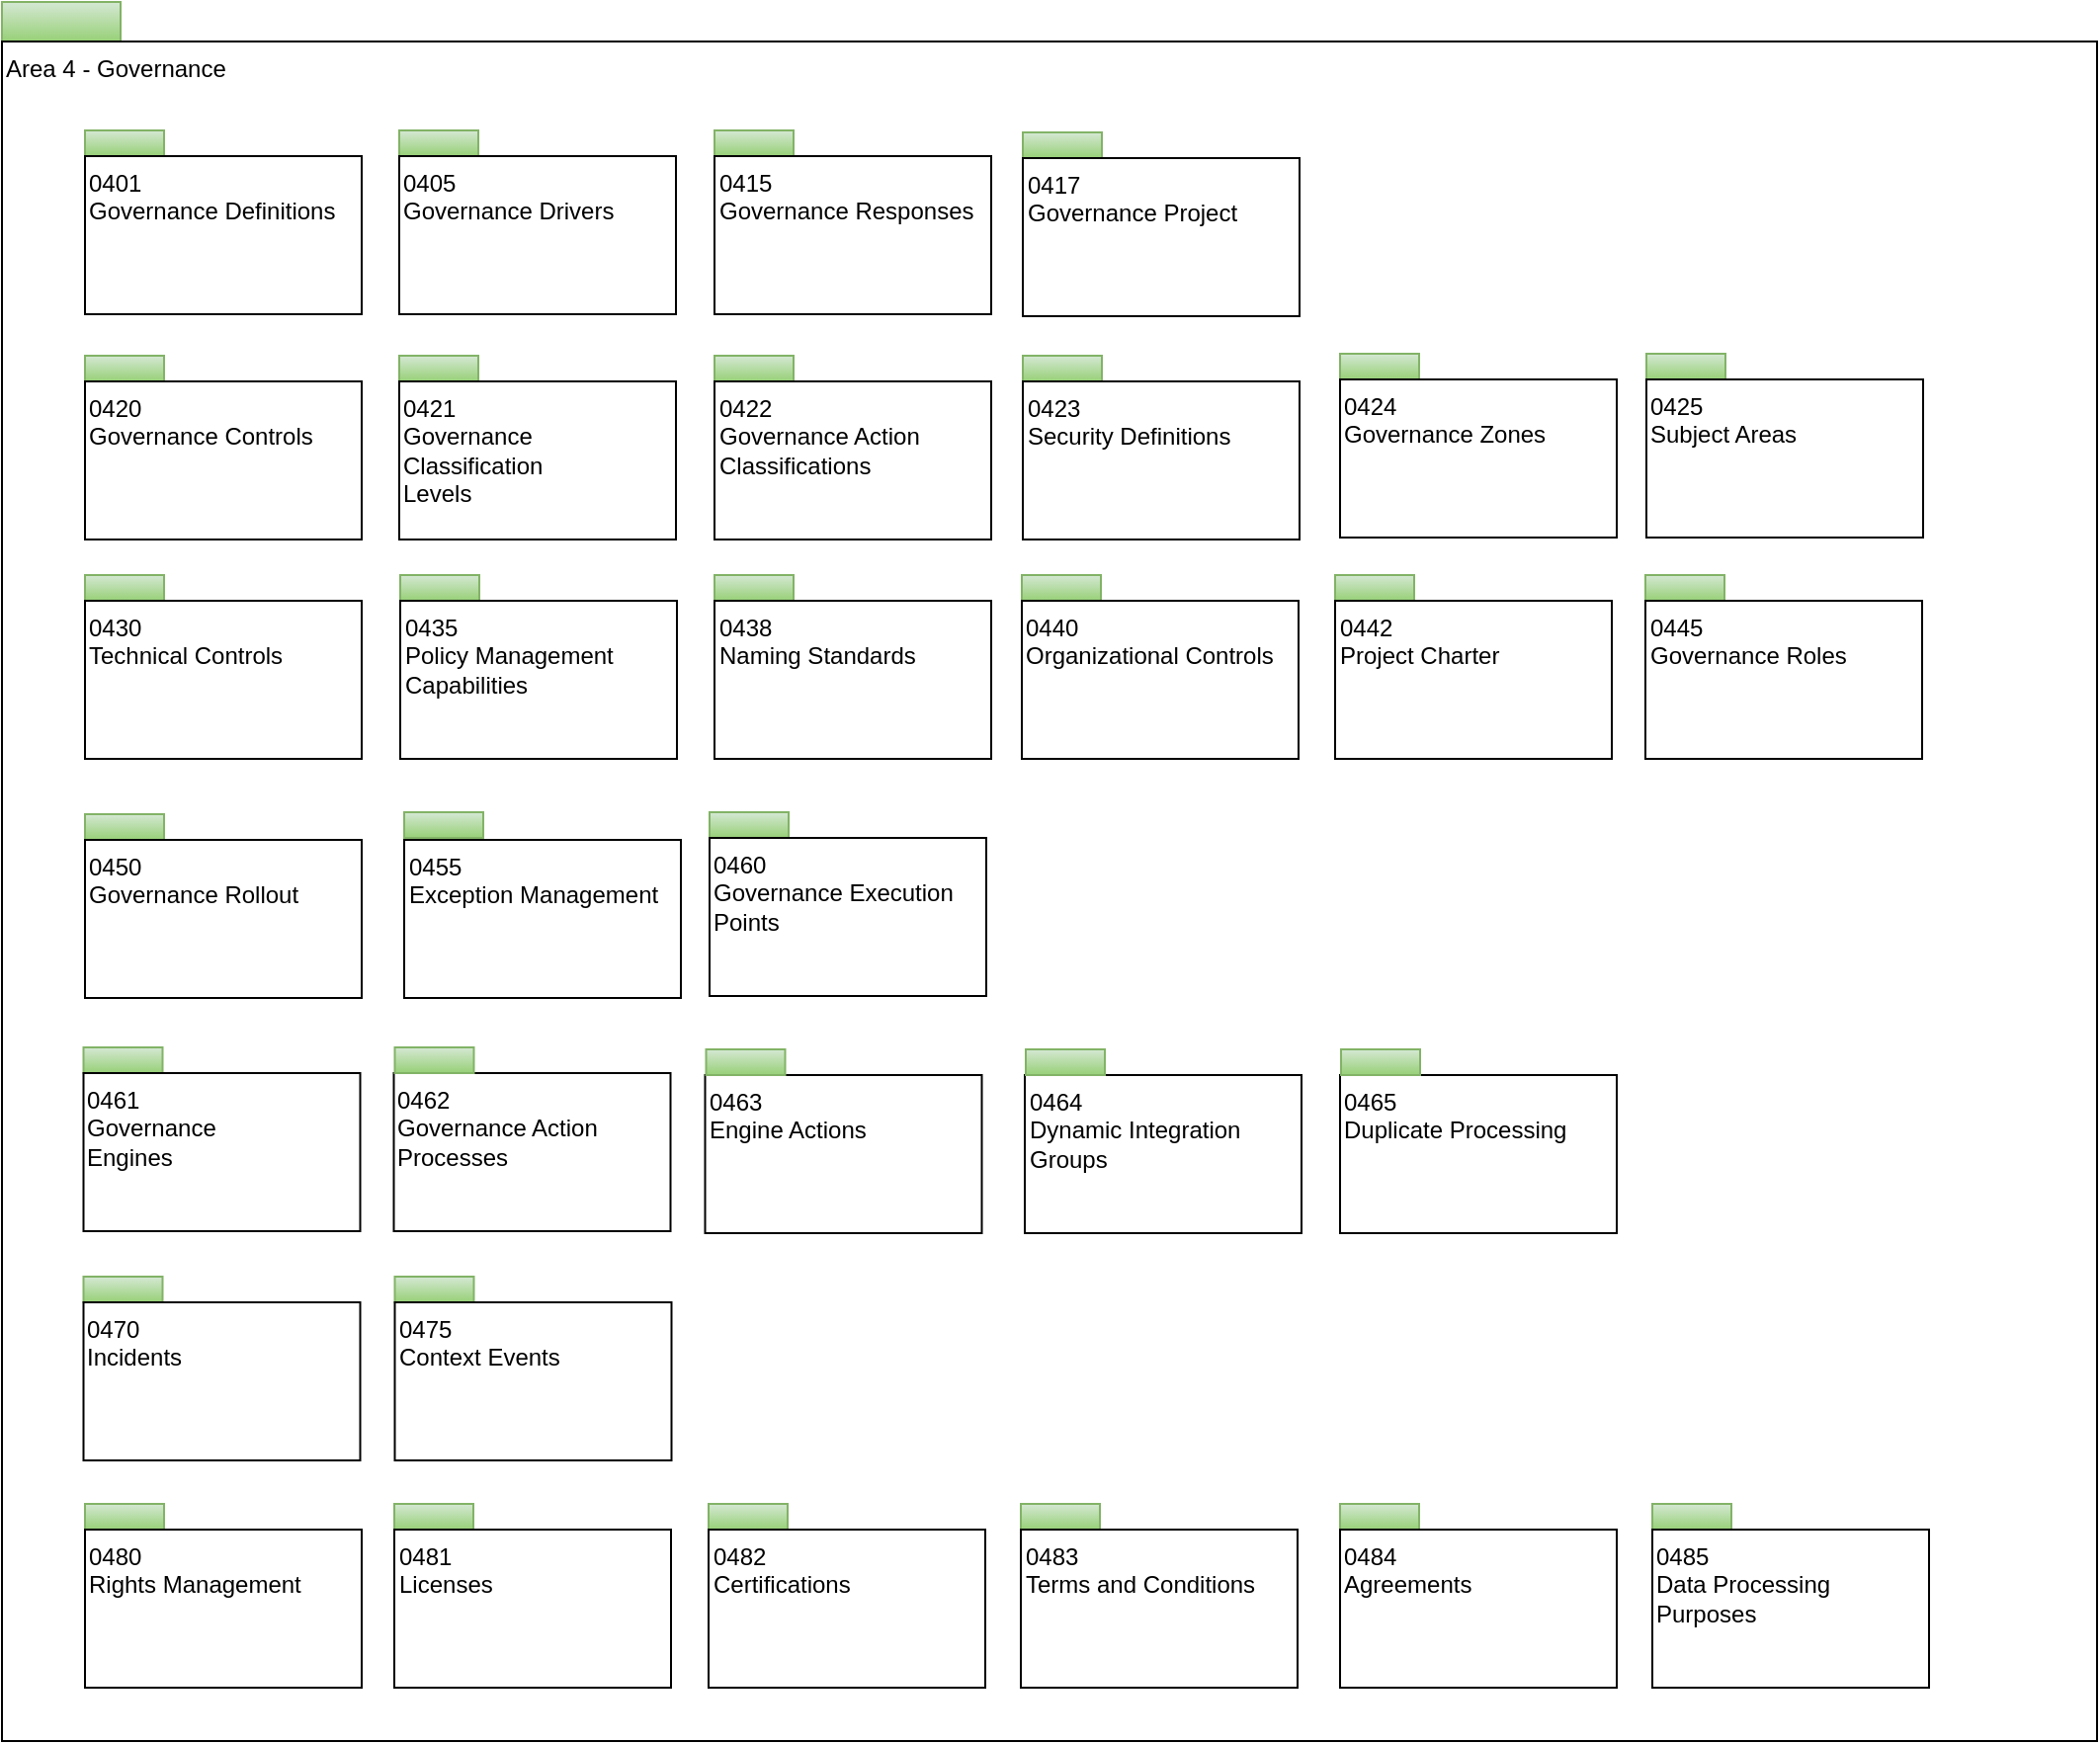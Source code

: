 <mxfile version="24.1.0" type="device" pages="32">
  <diagram id="cenQKAz8UWtqx_h9wgFg" name="overview">
    <mxGraphModel dx="1242" dy="823" grid="1" gridSize="10" guides="1" tooltips="1" connect="1" arrows="1" fold="1" page="1" pageScale="1" pageWidth="1169" pageHeight="827" math="0" shadow="0">
      <root>
        <mxCell id="0" />
        <mxCell id="1" parent="0" />
        <mxCell id="CVYQgcXGczkINni31yZ5-1" value="" style="rounded=0;whiteSpace=wrap;html=1;align=left;fillColor=#d5e8d4;strokeColor=#82b366;gradientColor=#97d077;" parent="1" vertex="1">
          <mxGeometry x="20" y="20" width="60" height="20" as="geometry" />
        </mxCell>
        <mxCell id="CVYQgcXGczkINni31yZ5-2" value="Area 4 - Governance" style="rounded=0;whiteSpace=wrap;html=1;align=left;verticalAlign=top;" parent="1" vertex="1">
          <mxGeometry x="20" y="40" width="1060" height="860" as="geometry" />
        </mxCell>
        <mxCell id="CVYQgcXGczkINni31yZ5-3" value="" style="rounded=0;whiteSpace=wrap;html=1;align=left;fillColor=#d5e8d4;strokeColor=#82b366;gradientColor=#97d077;" parent="1" vertex="1">
          <mxGeometry x="62" y="85" width="40" height="13" as="geometry" />
        </mxCell>
        <mxCell id="CVYQgcXGczkINni31yZ5-4" value="0401&lt;br&gt;Governance Definitions&lt;br&gt;" style="rounded=0;whiteSpace=wrap;html=1;align=left;verticalAlign=top;" parent="1" vertex="1">
          <mxGeometry x="62" y="98" width="140" height="80" as="geometry" />
        </mxCell>
        <mxCell id="CVYQgcXGczkINni31yZ5-5" value="" style="rounded=0;whiteSpace=wrap;html=1;align=left;fillColor=#d5e8d4;strokeColor=#82b366;gradientColor=#97d077;" parent="1" vertex="1">
          <mxGeometry x="221" y="85" width="40" height="13" as="geometry" />
        </mxCell>
        <mxCell id="CVYQgcXGczkINni31yZ5-6" value="0405&lt;br&gt;Governance Drivers" style="rounded=0;whiteSpace=wrap;html=1;align=left;verticalAlign=top;" parent="1" vertex="1">
          <mxGeometry x="221" y="98" width="140" height="80" as="geometry" />
        </mxCell>
        <mxCell id="CVYQgcXGczkINni31yZ5-7" value="" style="rounded=0;whiteSpace=wrap;html=1;align=left;fillColor=#d5e8d4;strokeColor=#82b366;gradientColor=#97d077;" parent="1" vertex="1">
          <mxGeometry x="380.5" y="85" width="40" height="13" as="geometry" />
        </mxCell>
        <mxCell id="CVYQgcXGczkINni31yZ5-8" value="0415&lt;br&gt;Governance Responses&lt;br&gt;" style="rounded=0;whiteSpace=wrap;html=1;align=left;verticalAlign=top;" parent="1" vertex="1">
          <mxGeometry x="380.5" y="98" width="140" height="80" as="geometry" />
        </mxCell>
        <mxCell id="CVYQgcXGczkINni31yZ5-9" value="" style="rounded=0;whiteSpace=wrap;html=1;align=left;fillColor=#d5e8d4;strokeColor=#82b366;gradientColor=#97d077;" parent="1" vertex="1">
          <mxGeometry x="536.5" y="86" width="40" height="13" as="geometry" />
        </mxCell>
        <mxCell id="CVYQgcXGczkINni31yZ5-10" value="0417&lt;br&gt;Governance Project&lt;br&gt;" style="rounded=0;whiteSpace=wrap;html=1;align=left;verticalAlign=top;" parent="1" vertex="1">
          <mxGeometry x="536.5" y="99" width="140" height="80" as="geometry" />
        </mxCell>
        <mxCell id="CVYQgcXGczkINni31yZ5-11" value="" style="rounded=0;whiteSpace=wrap;html=1;align=left;fillColor=#d5e8d4;strokeColor=#82b366;gradientColor=#97d077;" parent="1" vertex="1">
          <mxGeometry x="62" y="199" width="40" height="13" as="geometry" />
        </mxCell>
        <mxCell id="CVYQgcXGczkINni31yZ5-12" value="0420&lt;br&gt;Governance Controls&lt;br&gt;" style="rounded=0;whiteSpace=wrap;html=1;align=left;verticalAlign=top;" parent="1" vertex="1">
          <mxGeometry x="62" y="212" width="140" height="80" as="geometry" />
        </mxCell>
        <mxCell id="CVYQgcXGczkINni31yZ5-13" value="" style="rounded=0;whiteSpace=wrap;html=1;align=left;fillColor=#d5e8d4;strokeColor=#82b366;gradientColor=#97d077;" parent="1" vertex="1">
          <mxGeometry x="221" y="199" width="40" height="13" as="geometry" />
        </mxCell>
        <mxCell id="CVYQgcXGczkINni31yZ5-14" value="0421&lt;br&gt;Governance&lt;br&gt;Classification&lt;br&gt;Levels" style="rounded=0;whiteSpace=wrap;html=1;align=left;verticalAlign=top;" parent="1" vertex="1">
          <mxGeometry x="221" y="212" width="140" height="80" as="geometry" />
        </mxCell>
        <mxCell id="CVYQgcXGczkINni31yZ5-15" value="" style="rounded=0;whiteSpace=wrap;html=1;align=left;fillColor=#d5e8d4;strokeColor=#82b366;gradientColor=#97d077;" parent="1" vertex="1">
          <mxGeometry x="536.5" y="199" width="40" height="13" as="geometry" />
        </mxCell>
        <mxCell id="CVYQgcXGczkINni31yZ5-16" value="0423&lt;br&gt;Security Definitions" style="rounded=0;whiteSpace=wrap;html=1;align=left;verticalAlign=top;" parent="1" vertex="1">
          <mxGeometry x="536.5" y="212" width="140" height="80" as="geometry" />
        </mxCell>
        <mxCell id="CVYQgcXGczkINni31yZ5-17" value="" style="rounded=0;whiteSpace=wrap;html=1;align=left;fillColor=#d5e8d4;strokeColor=#82b366;gradientColor=#97d077;" parent="1" vertex="1">
          <mxGeometry x="694.5" y="310" width="40" height="13" as="geometry" />
        </mxCell>
        <mxCell id="CVYQgcXGczkINni31yZ5-18" value="0442&lt;br&gt;Project Charter&lt;br&gt;" style="rounded=0;whiteSpace=wrap;html=1;align=left;verticalAlign=top;" parent="1" vertex="1">
          <mxGeometry x="694.5" y="323" width="140" height="80" as="geometry" />
        </mxCell>
        <mxCell id="CVYQgcXGczkINni31yZ5-19" value="" style="rounded=0;whiteSpace=wrap;html=1;align=left;fillColor=#d5e8d4;strokeColor=#82b366;gradientColor=#97d077;" parent="1" vertex="1">
          <mxGeometry x="62" y="431" width="40" height="13" as="geometry" />
        </mxCell>
        <mxCell id="CVYQgcXGczkINni31yZ5-20" value="0450&lt;br&gt;Governance Rollout&lt;br&gt;" style="rounded=0;whiteSpace=wrap;html=1;align=left;verticalAlign=top;" parent="1" vertex="1">
          <mxGeometry x="62" y="444" width="140" height="80" as="geometry" />
        </mxCell>
        <mxCell id="CVYQgcXGczkINni31yZ5-21" value="" style="rounded=0;whiteSpace=wrap;html=1;align=left;fillColor=#d5e8d4;strokeColor=#82b366;gradientColor=#97d077;" parent="1" vertex="1">
          <mxGeometry x="223.5" y="430" width="40" height="13" as="geometry" />
        </mxCell>
        <mxCell id="CVYQgcXGczkINni31yZ5-22" value="0455&lt;br&gt;Exception Management&lt;br&gt;" style="rounded=0;whiteSpace=wrap;html=1;align=left;verticalAlign=top;" parent="1" vertex="1">
          <mxGeometry x="223.5" y="444" width="140" height="80" as="geometry" />
        </mxCell>
        <mxCell id="CVYQgcXGczkINni31yZ5-23" value="" style="rounded=0;whiteSpace=wrap;html=1;align=left;fillColor=#d5e8d4;strokeColor=#82b366;gradientColor=#97d077;" parent="1" vertex="1">
          <mxGeometry x="378" y="430" width="40" height="13" as="geometry" />
        </mxCell>
        <mxCell id="CVYQgcXGczkINni31yZ5-24" value="0460&lt;br&gt;Governance Execution&lt;br&gt;Points" style="rounded=0;whiteSpace=wrap;html=1;align=left;verticalAlign=top;" parent="1" vertex="1">
          <mxGeometry x="378" y="443" width="140" height="80" as="geometry" />
        </mxCell>
        <mxCell id="CVYQgcXGczkINni31yZ5-25" value="" style="rounded=0;whiteSpace=wrap;html=1;align=left;fillColor=#d5e8d4;strokeColor=#82b366;gradientColor=#97d077;" parent="1" vertex="1">
          <mxGeometry x="851.5" y="310" width="40" height="13" as="geometry" />
        </mxCell>
        <mxCell id="CVYQgcXGczkINni31yZ5-26" value="0445&lt;br&gt;Governance Roles&lt;br&gt;" style="rounded=0;whiteSpace=wrap;html=1;align=left;verticalAlign=top;" parent="1" vertex="1">
          <mxGeometry x="851.5" y="323" width="140" height="80" as="geometry" />
        </mxCell>
        <mxCell id="CVYQgcXGczkINni31yZ5-29" value="" style="rounded=0;whiteSpace=wrap;html=1;align=left;fillColor=#d5e8d4;strokeColor=#82b366;gradientColor=#97d077;" parent="1" vertex="1">
          <mxGeometry x="62" y="780" width="40" height="13" as="geometry" />
        </mxCell>
        <mxCell id="CVYQgcXGczkINni31yZ5-30" value="0480&lt;br&gt;Rights Management&lt;br&gt;" style="rounded=0;whiteSpace=wrap;html=1;align=left;verticalAlign=top;" parent="1" vertex="1">
          <mxGeometry x="62" y="793" width="140" height="80" as="geometry" />
        </mxCell>
        <mxCell id="CVYQgcXGczkINni31yZ5-31" value="" style="rounded=0;whiteSpace=wrap;html=1;align=left;fillColor=#d5e8d4;strokeColor=#82b366;gradientColor=#97d077;" parent="1" vertex="1">
          <mxGeometry x="218.5" y="780" width="40" height="13" as="geometry" />
        </mxCell>
        <mxCell id="CVYQgcXGczkINni31yZ5-32" value="0481&lt;br&gt;Licenses&lt;br&gt;" style="rounded=0;whiteSpace=wrap;html=1;align=left;verticalAlign=top;" parent="1" vertex="1">
          <mxGeometry x="218.5" y="793" width="140" height="80" as="geometry" />
        </mxCell>
        <mxCell id="CVYQgcXGczkINni31yZ5-35" value="" style="rounded=0;whiteSpace=wrap;html=1;align=left;fillColor=#d5e8d4;strokeColor=#82b366;gradientColor=#97d077;" parent="1" vertex="1">
          <mxGeometry x="536" y="310" width="40" height="13" as="geometry" />
        </mxCell>
        <mxCell id="CVYQgcXGczkINni31yZ5-36" value="0440&lt;br&gt;Organizational Controls&lt;br&gt;" style="rounded=0;whiteSpace=wrap;html=1;align=left;verticalAlign=top;" parent="1" vertex="1">
          <mxGeometry x="536" y="323" width="140" height="80" as="geometry" />
        </mxCell>
        <mxCell id="CVYQgcXGczkINni31yZ5-38" value="" style="rounded=0;whiteSpace=wrap;html=1;align=left;fillColor=#d5e8d4;strokeColor=#82b366;gradientColor=#97d077;" parent="1" vertex="1">
          <mxGeometry x="377.5" y="780" width="40" height="13" as="geometry" />
        </mxCell>
        <mxCell id="CVYQgcXGczkINni31yZ5-39" value="0482&lt;br&gt;Certifications&lt;br&gt;" style="rounded=0;whiteSpace=wrap;html=1;align=left;verticalAlign=top;" parent="1" vertex="1">
          <mxGeometry x="377.5" y="793" width="140" height="80" as="geometry" />
        </mxCell>
        <mxCell id="fUzhpJb5_yLJ6n5kY3Hv-1" value="" style="rounded=0;whiteSpace=wrap;html=1;align=left;fillColor=#d5e8d4;strokeColor=#82b366;gradientColor=#97d077;" parent="1" vertex="1">
          <mxGeometry x="380.5" y="199" width="40" height="13" as="geometry" />
        </mxCell>
        <mxCell id="fUzhpJb5_yLJ6n5kY3Hv-2" value="0422&lt;br&gt;Governance Action&lt;br&gt;Classifications&lt;br&gt;" style="rounded=0;whiteSpace=wrap;html=1;align=left;verticalAlign=top;" parent="1" vertex="1">
          <mxGeometry x="380.5" y="212" width="140" height="80" as="geometry" />
        </mxCell>
        <mxCell id="1AX2sqZhaltqXD83tDod-1" value="" style="rounded=0;whiteSpace=wrap;html=1;align=left;fillColor=#d5e8d4;strokeColor=#82b366;gradientColor=#97d077;" parent="1" vertex="1">
          <mxGeometry x="697" y="198" width="40" height="13" as="geometry" />
        </mxCell>
        <mxCell id="1AX2sqZhaltqXD83tDod-2" value="0424&lt;br&gt;Governance Zones&lt;br&gt;" style="rounded=0;whiteSpace=wrap;html=1;align=left;verticalAlign=top;" parent="1" vertex="1">
          <mxGeometry x="697" y="211" width="140" height="80" as="geometry" />
        </mxCell>
        <mxCell id="7fzUGUxmG90HSTH1z0vv-1" value="" style="rounded=0;whiteSpace=wrap;html=1;align=left;fillColor=#d5e8d4;strokeColor=#82b366;gradientColor=#97d077;" parent="1" vertex="1">
          <mxGeometry x="852" y="198" width="40" height="13" as="geometry" />
        </mxCell>
        <mxCell id="7fzUGUxmG90HSTH1z0vv-2" value="0425&lt;br&gt;Subject Areas" style="rounded=0;whiteSpace=wrap;html=1;align=left;verticalAlign=top;" parent="1" vertex="1">
          <mxGeometry x="852" y="211" width="140" height="80" as="geometry" />
        </mxCell>
        <mxCell id="Gl0RX-C8OF676QNn9fw2-1" value="" style="rounded=0;whiteSpace=wrap;html=1;align=left;fillColor=#d5e8d4;strokeColor=#82b366;gradientColor=#97d077;" parent="1" vertex="1">
          <mxGeometry x="61.25" y="549" width="40" height="13" as="geometry" />
        </mxCell>
        <mxCell id="Gl0RX-C8OF676QNn9fw2-2" value="0462&lt;br&gt;Governance Action&lt;br&gt;Processes" style="rounded=0;whiteSpace=wrap;html=1;align=left;verticalAlign=top;" parent="1" vertex="1">
          <mxGeometry x="218.25" y="562" width="140" height="80" as="geometry" />
        </mxCell>
        <mxCell id="WQ_ZI5Ix669EH_MQ03vt-1" value="" style="rounded=0;whiteSpace=wrap;html=1;align=left;fillColor=#d5e8d4;strokeColor=#82b366;gradientColor=#97d077;" parent="1" vertex="1">
          <mxGeometry x="855" y="780" width="40" height="13" as="geometry" />
        </mxCell>
        <mxCell id="WQ_ZI5Ix669EH_MQ03vt-2" value="0485&lt;br&gt;Data Processing&lt;br&gt;Purposes" style="rounded=0;whiteSpace=wrap;html=1;align=left;verticalAlign=top;" parent="1" vertex="1">
          <mxGeometry x="855" y="793" width="140" height="80" as="geometry" />
        </mxCell>
        <mxCell id="gAkcWpYUWmp7wgeRDdbJ-3" value="" style="edgeStyle=none;rounded=0;orthogonalLoop=1;jettySize=auto;html=1;endArrow=none;endFill=0;" parent="1" source="gAkcWpYUWmp7wgeRDdbJ-1" target="gAkcWpYUWmp7wgeRDdbJ-2" edge="1">
          <mxGeometry relative="1" as="geometry" />
        </mxCell>
        <mxCell id="gAkcWpYUWmp7wgeRDdbJ-1" value="" style="rounded=0;whiteSpace=wrap;html=1;align=left;fillColor=#d5e8d4;strokeColor=#82b366;gradientColor=#97d077;" parent="1" vertex="1">
          <mxGeometry x="221.5" y="310" width="40" height="13" as="geometry" />
        </mxCell>
        <mxCell id="gAkcWpYUWmp7wgeRDdbJ-2" value="0435&lt;br&gt;Policy Management Capabilities" style="rounded=0;whiteSpace=wrap;html=1;align=left;verticalAlign=top;" parent="1" vertex="1">
          <mxGeometry x="221.5" y="323" width="140" height="80" as="geometry" />
        </mxCell>
        <mxCell id="N6vY5XJIny_vltB002fp-1" value="" style="rounded=0;whiteSpace=wrap;html=1;align=left;fillColor=#d5e8d4;strokeColor=#82b366;gradientColor=#97d077;" parent="1" vertex="1">
          <mxGeometry x="62" y="310" width="40" height="13" as="geometry" />
        </mxCell>
        <mxCell id="N6vY5XJIny_vltB002fp-2" value="0430&lt;br&gt;Technical Controls" style="rounded=0;whiteSpace=wrap;html=1;align=left;verticalAlign=top;" parent="1" vertex="1">
          <mxGeometry x="62" y="323" width="140" height="80" as="geometry" />
        </mxCell>
        <mxCell id="N6vY5XJIny_vltB002fp-3" value="" style="rounded=0;whiteSpace=wrap;html=1;align=left;fillColor=#d5e8d4;strokeColor=#82b366;gradientColor=#97d077;" parent="1" vertex="1">
          <mxGeometry x="380.5" y="310" width="40" height="13" as="geometry" />
        </mxCell>
        <mxCell id="N6vY5XJIny_vltB002fp-4" value="0438&lt;br&gt;Naming Standards" style="rounded=0;whiteSpace=wrap;html=1;align=left;verticalAlign=top;" parent="1" vertex="1">
          <mxGeometry x="380.5" y="323" width="140" height="80" as="geometry" />
        </mxCell>
        <mxCell id="IPD38NSCC4z44eb3iAST-1" value="" style="rounded=0;whiteSpace=wrap;html=1;align=left;fillColor=#d5e8d4;strokeColor=#82b366;gradientColor=#97d077;" parent="1" vertex="1">
          <mxGeometry x="218.75" y="549" width="40" height="13" as="geometry" />
        </mxCell>
        <mxCell id="IPD38NSCC4z44eb3iAST-2" value="0461&lt;br&gt;Governance&lt;br&gt;Engines" style="rounded=0;whiteSpace=wrap;html=1;align=left;verticalAlign=top;" parent="1" vertex="1">
          <mxGeometry x="61.25" y="562" width="140" height="80" as="geometry" />
        </mxCell>
        <mxCell id="CSzr_qR74xd5L4GsUgZQ-1" value="" style="rounded=0;whiteSpace=wrap;html=1;align=left;fillColor=#d5e8d4;strokeColor=#82b366;gradientColor=#97d077;" parent="1" vertex="1">
          <mxGeometry x="61.25" y="665" width="40" height="13" as="geometry" />
        </mxCell>
        <mxCell id="CSzr_qR74xd5L4GsUgZQ-2" value="0470&lt;br&gt;Incidents" style="rounded=0;whiteSpace=wrap;html=1;align=left;verticalAlign=top;" parent="1" vertex="1">
          <mxGeometry x="61.25" y="678" width="140" height="80" as="geometry" />
        </mxCell>
        <mxCell id="8wEDhKHSH7g6yvJgjXVX-1" value="0463&lt;br&gt;Engine Actions" style="rounded=0;whiteSpace=wrap;html=1;align=left;verticalAlign=top;" parent="1" vertex="1">
          <mxGeometry x="375.75" y="563" width="140" height="80" as="geometry" />
        </mxCell>
        <mxCell id="8wEDhKHSH7g6yvJgjXVX-2" value="" style="rounded=0;whiteSpace=wrap;html=1;align=left;fillColor=#d5e8d4;strokeColor=#82b366;gradientColor=#97d077;" parent="1" vertex="1">
          <mxGeometry x="376.25" y="550" width="40" height="13" as="geometry" />
        </mxCell>
        <mxCell id="eiOu7zcRVIYhqaTjEiXo-1" value="0465&lt;br&gt;Duplicate Processing" style="rounded=0;whiteSpace=wrap;html=1;align=left;verticalAlign=top;" parent="1" vertex="1">
          <mxGeometry x="697" y="563" width="140" height="80" as="geometry" />
        </mxCell>
        <mxCell id="eiOu7zcRVIYhqaTjEiXo-2" value="" style="rounded=0;whiteSpace=wrap;html=1;align=left;fillColor=#d5e8d4;strokeColor=#82b366;gradientColor=#97d077;" parent="1" vertex="1">
          <mxGeometry x="697.5" y="550" width="40" height="13" as="geometry" />
        </mxCell>
        <mxCell id="krznBNxYCBk609V-kiE9-1" value="" style="rounded=0;whiteSpace=wrap;html=1;align=left;fillColor=#d5e8d4;strokeColor=#82b366;gradientColor=#97d077;" parent="1" vertex="1">
          <mxGeometry x="535.5" y="780" width="40" height="13" as="geometry" />
        </mxCell>
        <mxCell id="krznBNxYCBk609V-kiE9-2" value="0483&lt;br&gt;Terms and Conditions" style="rounded=0;whiteSpace=wrap;html=1;align=left;verticalAlign=top;" parent="1" vertex="1">
          <mxGeometry x="535.5" y="793" width="140" height="80" as="geometry" />
        </mxCell>
        <mxCell id="krznBNxYCBk609V-kiE9-3" value="" style="rounded=0;whiteSpace=wrap;html=1;align=left;fillColor=#d5e8d4;strokeColor=#82b366;gradientColor=#97d077;" parent="1" vertex="1">
          <mxGeometry x="697" y="780" width="40" height="13" as="geometry" />
        </mxCell>
        <mxCell id="krznBNxYCBk609V-kiE9-4" value="0484&lt;br&gt;Agreements" style="rounded=0;whiteSpace=wrap;html=1;align=left;verticalAlign=top;" parent="1" vertex="1">
          <mxGeometry x="697" y="793" width="140" height="80" as="geometry" />
        </mxCell>
        <mxCell id="QWSzIggoMegFXdP88usj-1" value="0464&lt;br&gt;Dynamic Integration Groups" style="rounded=0;whiteSpace=wrap;html=1;align=left;verticalAlign=top;" parent="1" vertex="1">
          <mxGeometry x="537.5" y="563" width="140" height="80" as="geometry" />
        </mxCell>
        <mxCell id="QWSzIggoMegFXdP88usj-2" value="" style="rounded=0;whiteSpace=wrap;html=1;align=left;fillColor=#d5e8d4;strokeColor=#82b366;gradientColor=#97d077;" parent="1" vertex="1">
          <mxGeometry x="538" y="550" width="40" height="13" as="geometry" />
        </mxCell>
        <mxCell id="pQbRcetV0QSbseWAvGf8-1" value="" style="rounded=0;whiteSpace=wrap;html=1;align=left;fillColor=#d5e8d4;strokeColor=#82b366;gradientColor=#97d077;" parent="1" vertex="1">
          <mxGeometry x="218.75" y="665" width="40" height="13" as="geometry" />
        </mxCell>
        <mxCell id="pQbRcetV0QSbseWAvGf8-2" value="0475&lt;br&gt;Context Events" style="rounded=0;whiteSpace=wrap;html=1;align=left;verticalAlign=top;" parent="1" vertex="1">
          <mxGeometry x="218.75" y="678" width="140" height="80" as="geometry" />
        </mxCell>
      </root>
    </mxGraphModel>
  </diagram>
  <diagram name="0401-Governance-Definitions" id="S7fh1_yErj_hGqyswgJc">
    <mxGraphModel dx="1242" dy="823" grid="0" gridSize="10" guides="1" tooltips="1" connect="1" arrows="1" fold="1" page="1" pageScale="1" pageWidth="1169" pageHeight="827" math="0" shadow="0">
      <root>
        <mxCell id="rxN0mhd6zUV5Bo9md_0e-0" />
        <mxCell id="rxN0mhd6zUV5Bo9md_0e-1" parent="rxN0mhd6zUV5Bo9md_0e-0" />
        <mxCell id="rxN0mhd6zUV5Bo9md_0e-2" value="" style="rounded=0;whiteSpace=wrap;html=1;align=left;fillColor=#d5e8d4;strokeColor=#82b366;gradientColor=#97d077;" parent="rxN0mhd6zUV5Bo9md_0e-1" vertex="1">
          <mxGeometry x="20" y="20" width="60" height="20" as="geometry" />
        </mxCell>
        <mxCell id="rxN0mhd6zUV5Bo9md_0e-3" value="0401 - Governance Definitions" style="rounded=0;whiteSpace=wrap;html=1;align=left;verticalAlign=top;" parent="rxN0mhd6zUV5Bo9md_0e-1" vertex="1">
          <mxGeometry x="20" y="40" width="1060" height="770" as="geometry" />
        </mxCell>
        <mxCell id="rxN0mhd6zUV5Bo9md_0e-9" value="«entity»&lt;br&gt;&lt;b&gt;GovernanceDefinition&lt;/b&gt;" style="html=1;strokeColor=#82b366;align=center;fillColor=#d5e8d4;gradientColor=#97d077;" parent="rxN0mhd6zUV5Bo9md_0e-1" vertex="1">
          <mxGeometry x="399" y="243" width="235" height="50" as="geometry" />
        </mxCell>
        <mxCell id="rxN0mhd6zUV5Bo9md_0e-10" value="«entity»&lt;br&gt;&lt;b&gt;Referenceable&lt;/b&gt;" style="html=1;strokeColor=#d6b656;align=center;fillColor=#fff2cc;gradientColor=#ffd966;" parent="rxN0mhd6zUV5Bo9md_0e-1" vertex="1">
          <mxGeometry x="262" y="126" width="180" height="50" as="geometry" />
        </mxCell>
        <mxCell id="rxN0mhd6zUV5Bo9md_0e-11" style="edgeStyle=orthogonalEdgeStyle;rounded=0;html=1;exitX=0;exitY=0.5;entryX=0.5;entryY=0;jettySize=auto;orthogonalLoop=1;endArrow=none;endFill=0;" parent="rxN0mhd6zUV5Bo9md_0e-1" source="rxN0mhd6zUV5Bo9md_0e-12" target="rxN0mhd6zUV5Bo9md_0e-9" edge="1">
          <mxGeometry relative="1" as="geometry">
            <mxPoint x="277" y="669.5" as="targetPoint" />
          </mxGeometry>
        </mxCell>
        <mxCell id="rxN0mhd6zUV5Bo9md_0e-12" value="" style="triangle;whiteSpace=wrap;html=1;strokeColor=#000000;gradientColor=#ffffff;align=center;rotation=-90;" parent="rxN0mhd6zUV5Bo9md_0e-1" vertex="1">
          <mxGeometry x="344" y="176" width="17" height="21" as="geometry" />
        </mxCell>
        <mxCell id="rxN0mhd6zUV5Bo9md_0e-13" value="title : string&lt;br&gt;summary : string&lt;br&gt;description : string&lt;br&gt;scope : string&lt;br&gt;domainIdentifier : int&lt;br&gt;priority : string&lt;br&gt;implications : array&amp;lt;string&amp;gt;&lt;br&gt;outcomes : array&amp;lt;string&amp;gt;&lt;br&gt;results : array&amp;lt;string&amp;gt;" style="rounded=0;whiteSpace=wrap;html=1;strokeColor=#000000;gradientColor=#ffffff;align=left;" parent="rxN0mhd6zUV5Bo9md_0e-1" vertex="1">
          <mxGeometry x="399" y="293" width="235" height="159" as="geometry" />
        </mxCell>
        <mxCell id="rxN0mhd6zUV5Bo9md_0e-14" value="«enumeration»&lt;br&gt;&lt;b&gt;GovernanceDomain&lt;/b&gt;" style="html=1;strokeColor=#82b366;align=center;fillColor=#d5e8d4;gradientColor=#97d077;" parent="rxN0mhd6zUV5Bo9md_0e-1" vertex="1">
          <mxGeometry x="95" y="427" width="235" height="50" as="geometry" />
        </mxCell>
        <mxCell id="rxN0mhd6zUV5Bo9md_0e-15" value="ALL = 0&lt;br&gt;DATA = 1&lt;br&gt;PRIVACY = 2&lt;br&gt;SECURITY = 3&lt;br&gt;IT_INFRASTRUCTURE = 4&lt;br&gt;SOFTWARE_DEVELOPMENT = 5&lt;br&gt;CORPORATE = 6&lt;br&gt;ASSET_MANAGEMENT = 7&lt;br&gt;OTHER = 99" style="rounded=0;whiteSpace=wrap;html=1;strokeColor=#000000;gradientColor=#ffffff;align=left;" parent="rxN0mhd6zUV5Bo9md_0e-1" vertex="1">
          <mxGeometry x="95" y="477" width="235" height="146" as="geometry" />
        </mxCell>
        <mxCell id="JByViG_XzHFcrTJWFV3K-2" style="edgeStyle=orthogonalEdgeStyle;rounded=0;orthogonalLoop=1;jettySize=auto;html=1;entryX=0;entryY=0.5;entryDx=0;entryDy=0;endArrow=none;endFill=0;" parent="rxN0mhd6zUV5Bo9md_0e-1" source="JByViG_XzHFcrTJWFV3K-0" target="rxN0mhd6zUV5Bo9md_0e-12" edge="1">
          <mxGeometry relative="1" as="geometry">
            <Array as="points">
              <mxPoint x="213" y="219" />
              <mxPoint x="353" y="219" />
            </Array>
          </mxGeometry>
        </mxCell>
        <mxCell id="JByViG_XzHFcrTJWFV3K-0" value="«entity»&lt;br&gt;&lt;b&gt;GovernanceDomainDescription&lt;/b&gt;" style="html=1;strokeColor=#82b366;align=center;fillColor=#d5e8d4;gradientColor=#97d077;" parent="rxN0mhd6zUV5Bo9md_0e-1" vertex="1">
          <mxGeometry x="95" y="243" width="235" height="50" as="geometry" />
        </mxCell>
        <mxCell id="JByViG_XzHFcrTJWFV3K-1" value="domainIdentifier : int&lt;br&gt;displayName : string&lt;br&gt;description : string" style="rounded=0;whiteSpace=wrap;html=1;strokeColor=#000000;gradientColor=#ffffff;align=left;" parent="rxN0mhd6zUV5Bo9md_0e-1" vertex="1">
          <mxGeometry x="95" y="293" width="235" height="64" as="geometry" />
        </mxCell>
        <mxCell id="OF-eFU_o1TxMqeWtCXrC-1" value="«classification»&lt;br&gt;&lt;b&gt;GovernanceDomainSet&lt;/b&gt;" style="html=1;strokeColor=#82b366;align=center;fillColor=#d5e8d4;gradientColor=#97d077;" parent="rxN0mhd6zUV5Bo9md_0e-1" vertex="1">
          <mxGeometry x="405" y="692" width="235" height="50" as="geometry" />
        </mxCell>
        <mxCell id="OF-eFU_o1TxMqeWtCXrC-2" value="" style="rounded=0;whiteSpace=wrap;html=1;strokeColor=#000000;gradientColor=#ffffff;align=left;" parent="rxN0mhd6zUV5Bo9md_0e-1" vertex="1">
          <mxGeometry x="405" y="742" width="235" height="32" as="geometry" />
        </mxCell>
        <mxCell id="OF-eFU_o1TxMqeWtCXrC-3" style="edgeStyle=orthogonalEdgeStyle;rounded=0;orthogonalLoop=1;jettySize=auto;html=1;exitX=1;exitY=0.5;exitDx=0;exitDy=0;entryX=0;entryY=0.5;entryDx=0;entryDy=0;endArrow=none;endFill=0;" parent="rxN0mhd6zUV5Bo9md_0e-1" source="OF-eFU_o1TxMqeWtCXrC-4" target="OF-eFU_o1TxMqeWtCXrC-1" edge="1">
          <mxGeometry relative="1" as="geometry" />
        </mxCell>
        <mxCell id="OF-eFU_o1TxMqeWtCXrC-4" value="«entity»&lt;br&gt;&lt;b&gt;Collection&lt;/b&gt;" style="html=1;strokeColor=#d6b656;align=center;fillColor=#fff2cc;gradientColor=#ffd966;" parent="rxN0mhd6zUV5Bo9md_0e-1" vertex="1">
          <mxGeometry x="91" y="692" width="230" height="50" as="geometry" />
        </mxCell>
        <mxCell id="JnXWEdnGX4ByEsBQlzpV-0" value="«entity»&lt;br&gt;&lt;b&gt;Referenceable&lt;/b&gt;" style="html=1;strokeColor=#d6b656;align=center;fillColor=#fff2cc;gradientColor=#ffd966;" parent="rxN0mhd6zUV5Bo9md_0e-1" vertex="1">
          <mxGeometry x="834" y="387" width="187.5" height="50" as="geometry" />
        </mxCell>
        <mxCell id="JnXWEdnGX4ByEsBQlzpV-2" style="edgeStyle=orthogonalEdgeStyle;rounded=0;html=1;entryX=1;entryY=0.75;jettySize=auto;orthogonalLoop=1;endArrow=none;endFill=0;entryDx=0;entryDy=0;exitX=0;exitY=0.5;exitDx=0;exitDy=0;startArrow=oval;startFill=1;" parent="rxN0mhd6zUV5Bo9md_0e-1" source="JnXWEdnGX4ByEsBQlzpV-0" target="rxN0mhd6zUV5Bo9md_0e-13" edge="1">
          <mxGeometry relative="1" as="geometry">
            <mxPoint x="933" y="612" as="targetPoint" />
            <mxPoint x="587" y="500" as="sourcePoint" />
          </mxGeometry>
        </mxCell>
        <mxCell id="JnXWEdnGX4ByEsBQlzpV-3" value="*" style="text;html=1;strokeColor=none;fillColor=none;align=center;verticalAlign=middle;whiteSpace=wrap;rounded=0;" parent="rxN0mhd6zUV5Bo9md_0e-1" vertex="1">
          <mxGeometry x="800" y="416" width="26" height="18" as="geometry" />
        </mxCell>
        <mxCell id="JnXWEdnGX4ByEsBQlzpV-4" value="«relationship»&lt;br&gt;&lt;b&gt;GovernedBy&lt;/b&gt;" style="html=1;strokeColor=#82b366;align=center;fillColor=#d5e8d4;gradientColor=#97d077;" parent="rxN0mhd6zUV5Bo9md_0e-1" vertex="1">
          <mxGeometry x="656" y="495" width="206" height="53" as="geometry" />
        </mxCell>
        <mxCell id="JnXWEdnGX4ByEsBQlzpV-5" value="" style="endArrow=none;dashed=1;html=1;" parent="rxN0mhd6zUV5Bo9md_0e-1" target="JnXWEdnGX4ByEsBQlzpV-4" edge="1">
          <mxGeometry width="50" height="50" relative="1" as="geometry">
            <mxPoint x="759" y="414" as="sourcePoint" />
            <mxPoint x="746" y="906" as="targetPoint" />
          </mxGeometry>
        </mxCell>
        <mxCell id="JnXWEdnGX4ByEsBQlzpV-6" value="" style="rounded=0;whiteSpace=wrap;html=1;strokeColor=#000000;gradientColor=#ffffff;align=left;" parent="rxN0mhd6zUV5Bo9md_0e-1" vertex="1">
          <mxGeometry x="656" y="547" width="206" height="31" as="geometry" />
        </mxCell>
        <mxCell id="JnXWEdnGX4ByEsBQlzpV-7" value="governedBy" style="text;html=1;strokeColor=none;fillColor=none;align=center;verticalAlign=middle;whiteSpace=wrap;rounded=0;" parent="rxN0mhd6zUV5Bo9md_0e-1" vertex="1">
          <mxGeometry x="617" y="419" width="126" height="20" as="geometry" />
        </mxCell>
        <mxCell id="JnXWEdnGX4ByEsBQlzpV-8" value="governedElements" style="text;html=1;strokeColor=none;fillColor=none;align=center;verticalAlign=middle;whiteSpace=wrap;rounded=0;" parent="rxN0mhd6zUV5Bo9md_0e-1" vertex="1">
          <mxGeometry x="711" y="387" width="135" height="20" as="geometry" />
        </mxCell>
        <mxCell id="JnXWEdnGX4ByEsBQlzpV-9" value="*" style="text;html=1;strokeColor=none;fillColor=none;align=center;verticalAlign=middle;whiteSpace=wrap;rounded=0;" parent="rxN0mhd6zUV5Bo9md_0e-1" vertex="1">
          <mxGeometry x="640" y="388" width="26" height="18" as="geometry" />
        </mxCell>
        <mxCell id="T2-YvaS7og98U-O1D9To-2" style="edgeStyle=orthogonalEdgeStyle;rounded=0;orthogonalLoop=1;jettySize=auto;html=1;entryX=1;entryY=0.5;entryDx=0;entryDy=0;endArrow=oval;endFill=1;endSize=6;exitX=0.5;exitY=1;exitDx=0;exitDy=0;" parent="rxN0mhd6zUV5Bo9md_0e-1" source="T2-YvaS7og98U-O1D9To-1" target="rxN0mhd6zUV5Bo9md_0e-9" edge="1">
          <mxGeometry relative="1" as="geometry" />
        </mxCell>
        <mxCell id="T2-YvaS7og98U-O1D9To-1" value="«entity»&lt;br&gt;&lt;b&gt;Referenceable&lt;/b&gt;" style="html=1;strokeColor=#d6b656;align=center;fillColor=#fff2cc;gradientColor=#ffd966;" parent="rxN0mhd6zUV5Bo9md_0e-1" vertex="1">
          <mxGeometry x="869" y="90" width="187.5" height="50" as="geometry" />
        </mxCell>
        <mxCell id="T2-YvaS7og98U-O1D9To-3" value="«relationship»&lt;br&gt;&lt;b&gt;GovernanceDefinitionScope&lt;/b&gt;" style="html=1;strokeColor=#82b366;align=center;fillColor=#d5e8d4;gradientColor=#97d077;" parent="rxN0mhd6zUV5Bo9md_0e-1" vertex="1">
          <mxGeometry x="673" y="160" width="206" height="53" as="geometry" />
        </mxCell>
        <mxCell id="T2-YvaS7og98U-O1D9To-4" value="" style="endArrow=none;dashed=1;html=1;" parent="rxN0mhd6zUV5Bo9md_0e-1" edge="1">
          <mxGeometry width="50" height="50" relative="1" as="geometry">
            <mxPoint x="776" y="269" as="sourcePoint" />
            <mxPoint x="776" y="245" as="targetPoint" />
          </mxGeometry>
        </mxCell>
        <mxCell id="T2-YvaS7og98U-O1D9To-5" value="" style="rounded=0;whiteSpace=wrap;html=1;strokeColor=#000000;gradientColor=#ffffff;align=left;" parent="rxN0mhd6zUV5Bo9md_0e-1" vertex="1">
          <mxGeometry x="673" y="212" width="206" height="31" as="geometry" />
        </mxCell>
        <mxCell id="T2-YvaS7og98U-O1D9To-6" value="associatedGovernanceDefinitions" style="text;html=1;strokeColor=none;fillColor=none;align=center;verticalAlign=middle;whiteSpace=wrap;rounded=0;" parent="rxN0mhd6zUV5Bo9md_0e-1" vertex="1">
          <mxGeometry x="670" y="273" width="126" height="20" as="geometry" />
        </mxCell>
        <mxCell id="T2-YvaS7og98U-O1D9To-7" value="definitionAppliesTo" style="text;html=1;strokeColor=none;fillColor=none;align=center;verticalAlign=middle;whiteSpace=wrap;rounded=0;" parent="rxN0mhd6zUV5Bo9md_0e-1" vertex="1">
          <mxGeometry x="961" y="144" width="116" height="20" as="geometry" />
        </mxCell>
        <mxCell id="T2-YvaS7og98U-O1D9To-8" value="*" style="text;html=1;strokeColor=none;fillColor=none;align=center;verticalAlign=middle;whiteSpace=wrap;rounded=0;" parent="rxN0mhd6zUV5Bo9md_0e-1" vertex="1">
          <mxGeometry x="935" y="148" width="26" height="18" as="geometry" />
        </mxCell>
        <mxCell id="T2-YvaS7og98U-O1D9To-10" value="*" style="text;html=1;strokeColor=none;fillColor=none;align=center;verticalAlign=middle;whiteSpace=wrap;rounded=0;" parent="rxN0mhd6zUV5Bo9md_0e-1" vertex="1">
          <mxGeometry x="640" y="249" width="26" height="18" as="geometry" />
        </mxCell>
      </root>
    </mxGraphModel>
  </diagram>
  <diagram id="ypJ5qFK0ZH60BeKC5YAc" name="0405-Governance-Drivers">
    <mxGraphModel dx="1242" dy="823" grid="1" gridSize="10" guides="1" tooltips="1" connect="1" arrows="1" fold="1" page="1" pageScale="1" pageWidth="827" pageHeight="1169" math="0" shadow="0">
      <root>
        <mxCell id="EURMHIPQ-suXdqtZsb60-0" />
        <mxCell id="EURMHIPQ-suXdqtZsb60-1" parent="EURMHIPQ-suXdqtZsb60-0" />
        <mxCell id="KGb6h-etQ4EymNZhnr_c-0" value="" style="rounded=0;whiteSpace=wrap;html=1;align=left;fillColor=#d5e8d4;strokeColor=#82b366;gradientColor=#97d077;" parent="EURMHIPQ-suXdqtZsb60-1" vertex="1">
          <mxGeometry x="20" y="20" width="60" height="20" as="geometry" />
        </mxCell>
        <mxCell id="KGb6h-etQ4EymNZhnr_c-1" value="0405 - Governance Drivers" style="rounded=0;whiteSpace=wrap;html=1;align=left;verticalAlign=top;" parent="EURMHIPQ-suXdqtZsb60-1" vertex="1">
          <mxGeometry x="20" y="40" width="1060" height="770" as="geometry" />
        </mxCell>
        <mxCell id="KGb6h-etQ4EymNZhnr_c-2" value="«entity»&lt;br&gt;&lt;b&gt;GovernanceDriver&lt;/b&gt;" style="html=1;strokeColor=#82b366;align=center;fillColor=#d5e8d4;gradientColor=#97d077;" parent="EURMHIPQ-suXdqtZsb60-1" vertex="1">
          <mxGeometry x="360" y="232" width="235" height="50" as="geometry" />
        </mxCell>
        <mxCell id="KGb6h-etQ4EymNZhnr_c-3" style="edgeStyle=orthogonalEdgeStyle;rounded=0;html=1;exitX=0;exitY=0.5;entryX=0.5;entryY=0;jettySize=auto;orthogonalLoop=1;endArrow=none;endFill=0;" parent="EURMHIPQ-suXdqtZsb60-1" source="KGb6h-etQ4EymNZhnr_c-4" target="KGb6h-etQ4EymNZhnr_c-2" edge="1">
          <mxGeometry relative="1" as="geometry">
            <mxPoint x="238" y="658.5" as="targetPoint" />
          </mxGeometry>
        </mxCell>
        <mxCell id="KGb6h-etQ4EymNZhnr_c-4" value="" style="triangle;whiteSpace=wrap;html=1;strokeColor=#000000;gradientColor=#ffffff;align=center;rotation=-90;" parent="EURMHIPQ-suXdqtZsb60-1" vertex="1">
          <mxGeometry x="469.5" y="170" width="17" height="21" as="geometry" />
        </mxCell>
        <mxCell id="KGb6h-etQ4EymNZhnr_c-5" value="" style="rounded=0;whiteSpace=wrap;html=1;strokeColor=#000000;gradientColor=#ffffff;align=left;" parent="EURMHIPQ-suXdqtZsb60-1" vertex="1">
          <mxGeometry x="360" y="282" width="235" height="38" as="geometry" />
        </mxCell>
        <mxCell id="oaqI3Mu4s4BLU-rfVKOO-10" style="edgeStyle=orthogonalEdgeStyle;rounded=0;orthogonalLoop=1;jettySize=auto;html=1;endArrow=block;endFill=0;endSize=17;exitX=0.5;exitY=0;exitDx=0;exitDy=0;" parent="EURMHIPQ-suXdqtZsb60-1" source="KGb6h-etQ4EymNZhnr_c-6" target="KGb6h-etQ4EymNZhnr_c-5" edge="1">
          <mxGeometry relative="1" as="geometry">
            <Array as="points">
              <mxPoint x="125" y="360" />
              <mxPoint x="478" y="360" />
            </Array>
          </mxGeometry>
        </mxCell>
        <mxCell id="KGb6h-etQ4EymNZhnr_c-6" value="«entity»&lt;br&gt;&lt;b&gt;GovernanceStrategy&lt;/b&gt;" style="html=1;strokeColor=#82b366;align=center;fillColor=#d5e8d4;gradientColor=#97d077;" parent="EURMHIPQ-suXdqtZsb60-1" vertex="1">
          <mxGeometry x="30" y="390" width="190" height="50" as="geometry" />
        </mxCell>
        <mxCell id="KGb6h-etQ4EymNZhnr_c-10" value="" style="rounded=0;whiteSpace=wrap;html=1;strokeColor=#000000;gradientColor=#ffffff;align=left;" parent="EURMHIPQ-suXdqtZsb60-1" vertex="1">
          <mxGeometry x="30" y="440" width="190" height="30" as="geometry" />
        </mxCell>
        <mxCell id="KGb6h-etQ4EymNZhnr_c-14" value="«entity»&lt;br&gt;&lt;b&gt;GovernanceDefinition&lt;/b&gt;" style="html=1;strokeColor=#82b366;align=center;fillColor=#d5e8d4;gradientColor=#97d077;" parent="EURMHIPQ-suXdqtZsb60-1" vertex="1">
          <mxGeometry x="360" y="120" width="235" height="50" as="geometry" />
        </mxCell>
        <mxCell id="oaqI3Mu4s4BLU-rfVKOO-12" style="edgeStyle=orthogonalEdgeStyle;rounded=0;orthogonalLoop=1;jettySize=auto;html=1;endArrow=block;endFill=0;endSize=17;" parent="EURMHIPQ-suXdqtZsb60-1" source="KGb6h-etQ4EymNZhnr_c-15" target="KGb6h-etQ4EymNZhnr_c-5" edge="1">
          <mxGeometry relative="1" as="geometry">
            <Array as="points">
              <mxPoint x="760" y="360" />
              <mxPoint x="478" y="360" />
            </Array>
          </mxGeometry>
        </mxCell>
        <mxCell id="KGb6h-etQ4EymNZhnr_c-15" value="«entity»&lt;br&gt;&lt;b&gt;RegulationArticle&lt;/b&gt;" style="html=1;strokeColor=#82b366;align=center;fillColor=#d5e8d4;gradientColor=#97d077;" parent="EURMHIPQ-suXdqtZsb60-1" vertex="1">
          <mxGeometry x="670" y="390" width="180" height="50" as="geometry" />
        </mxCell>
        <mxCell id="oaqI3Mu4s4BLU-rfVKOO-0" style="edgeStyle=orthogonalEdgeStyle;rounded=0;html=1;exitX=1;exitY=0.5;entryX=1;entryY=0.25;jettySize=auto;orthogonalLoop=1;endArrow=none;endFill=0;exitDx=0;exitDy=0;entryDx=0;entryDy=0;startArrow=oval;startFill=1;" parent="EURMHIPQ-suXdqtZsb60-1" source="KGb6h-etQ4EymNZhnr_c-5" target="KGb6h-etQ4EymNZhnr_c-2" edge="1">
          <mxGeometry relative="1" as="geometry">
            <mxPoint x="615" y="244.5" as="targetPoint" />
            <mxPoint x="615" y="301" as="sourcePoint" />
          </mxGeometry>
        </mxCell>
        <mxCell id="oaqI3Mu4s4BLU-rfVKOO-1" value="*" style="text;html=1;strokeColor=none;fillColor=none;align=center;verticalAlign=middle;whiteSpace=wrap;rounded=0;" parent="EURMHIPQ-suXdqtZsb60-1" vertex="1">
          <mxGeometry x="610" y="282" width="26" height="18" as="geometry" />
        </mxCell>
        <mxCell id="oaqI3Mu4s4BLU-rfVKOO-2" value="«relationship»&lt;br&gt;&lt;b&gt;GovernanceDriverLink&lt;/b&gt;" style="html=1;strokeColor=#82b366;align=center;fillColor=#d5e8d4;gradientColor=#97d077;" parent="EURMHIPQ-suXdqtZsb60-1" vertex="1">
          <mxGeometry x="735" y="230.5" width="206" height="53" as="geometry" />
        </mxCell>
        <mxCell id="oaqI3Mu4s4BLU-rfVKOO-3" value="" style="endArrow=none;dashed=1;html=1;entryX=0;entryY=0.75;entryDx=0;entryDy=0;" parent="EURMHIPQ-suXdqtZsb60-1" edge="1">
          <mxGeometry width="50" height="50" relative="1" as="geometry">
            <mxPoint x="616" y="270" as="sourcePoint" />
            <mxPoint x="736" y="270.25" as="targetPoint" />
          </mxGeometry>
        </mxCell>
        <mxCell id="oaqI3Mu4s4BLU-rfVKOO-4" value="description : string" style="rounded=0;whiteSpace=wrap;html=1;strokeColor=#000000;gradientColor=#ffffff;align=left;" parent="EURMHIPQ-suXdqtZsb60-1" vertex="1">
          <mxGeometry x="736" y="283.5" width="206" height="31" as="geometry" />
        </mxCell>
        <mxCell id="oaqI3Mu4s4BLU-rfVKOO-5" value="*" style="text;html=1;strokeColor=none;fillColor=none;align=center;verticalAlign=middle;whiteSpace=wrap;rounded=0;" parent="EURMHIPQ-suXdqtZsb60-1" vertex="1">
          <mxGeometry x="610" y="246" width="26" height="18" as="geometry" />
        </mxCell>
        <mxCell id="oaqI3Mu4s4BLU-rfVKOO-9" style="edgeStyle=orthogonalEdgeStyle;rounded=0;orthogonalLoop=1;jettySize=auto;html=1;endArrow=block;endFill=0;endSize=17;" parent="EURMHIPQ-suXdqtZsb60-1" source="oaqI3Mu4s4BLU-rfVKOO-6" target="KGb6h-etQ4EymNZhnr_c-5" edge="1">
          <mxGeometry relative="1" as="geometry" />
        </mxCell>
        <mxCell id="oaqI3Mu4s4BLU-rfVKOO-6" value="«entity»&lt;br&gt;&lt;b&gt;Regulation&lt;/b&gt;" style="html=1;strokeColor=#82b366;align=center;fillColor=#d5e8d4;gradientColor=#97d077;" parent="EURMHIPQ-suXdqtZsb60-1" vertex="1">
          <mxGeometry x="460" y="390" width="180" height="50" as="geometry" />
        </mxCell>
        <mxCell id="oaqI3Mu4s4BLU-rfVKOO-7" value="&lt;meta charset=&quot;utf-8&quot;&gt;&lt;span style=&quot;color: rgb(0, 0, 0); font-family: helvetica; font-size: 12px; font-style: normal; font-weight: 400; letter-spacing: normal; text-align: left; text-indent: 0px; text-transform: none; word-spacing: 0px; background-color: rgb(248, 249, 250); display: inline; float: none;&quot;&gt;jurisdiction : string&lt;/span&gt;" style="rounded=0;whiteSpace=wrap;html=1;strokeColor=#000000;gradientColor=#ffffff;align=left;" parent="EURMHIPQ-suXdqtZsb60-1" vertex="1">
          <mxGeometry x="460" y="440" width="180" height="30" as="geometry" />
        </mxCell>
        <mxCell id="HW2odEEdPN83DJLbsCRq-0" value="linkedDrivers" style="text;html=1;strokeColor=none;fillColor=none;align=center;verticalAlign=middle;whiteSpace=wrap;rounded=0;" parent="EURMHIPQ-suXdqtZsb60-1" vertex="1">
          <mxGeometry x="601" y="312" width="126" height="20" as="geometry" />
        </mxCell>
        <mxCell id="HW2odEEdPN83DJLbsCRq-1" value="linkingDrivers" style="text;html=1;strokeColor=none;fillColor=none;align=center;verticalAlign=middle;whiteSpace=wrap;rounded=0;" parent="EURMHIPQ-suXdqtZsb60-1" vertex="1">
          <mxGeometry x="601" y="220" width="135" height="20" as="geometry" />
        </mxCell>
        <mxCell id="HW2odEEdPN83DJLbsCRq-2" value="" style="rounded=0;whiteSpace=wrap;html=1;strokeColor=#000000;gradientColor=#ffffff;align=left;" parent="EURMHIPQ-suXdqtZsb60-1" vertex="1">
          <mxGeometry x="670" y="440" width="180" height="30" as="geometry" />
        </mxCell>
        <mxCell id="HW2odEEdPN83DJLbsCRq-5" style="edgeStyle=orthogonalEdgeStyle;rounded=0;orthogonalLoop=1;jettySize=auto;html=1;endArrow=block;endFill=0;endSize=17;" parent="EURMHIPQ-suXdqtZsb60-1" source="HW2odEEdPN83DJLbsCRq-3" target="KGb6h-etQ4EymNZhnr_c-5" edge="1">
          <mxGeometry relative="1" as="geometry">
            <mxPoint x="480" y="320" as="targetPoint" />
          </mxGeometry>
        </mxCell>
        <mxCell id="HW2odEEdPN83DJLbsCRq-3" value="«entity»&lt;br&gt;&lt;b&gt;BusinessImperative&lt;/b&gt;" style="html=1;strokeColor=#82b366;align=center;fillColor=#d5e8d4;gradientColor=#97d077;" parent="EURMHIPQ-suXdqtZsb60-1" vertex="1">
          <mxGeometry x="240" y="390" width="190" height="50" as="geometry" />
        </mxCell>
        <mxCell id="HW2odEEdPN83DJLbsCRq-4" value="" style="rounded=0;whiteSpace=wrap;html=1;strokeColor=#000000;gradientColor=#ffffff;align=left;" parent="EURMHIPQ-suXdqtZsb60-1" vertex="1">
          <mxGeometry x="240" y="440" width="190" height="30" as="geometry" />
        </mxCell>
        <mxCell id="JDWhM6Ebtf-M2sJXXvd0-2" style="edgeStyle=orthogonalEdgeStyle;rounded=0;orthogonalLoop=1;jettySize=auto;html=1;entryX=0.5;entryY=1;entryDx=0;entryDy=0;endArrow=block;endFill=0;endSize=17;exitX=0.5;exitY=0;exitDx=0;exitDy=0;" parent="EURMHIPQ-suXdqtZsb60-1" source="JDWhM6Ebtf-M2sJXXvd0-0" target="KGb6h-etQ4EymNZhnr_c-5" edge="1">
          <mxGeometry relative="1" as="geometry">
            <Array as="points">
              <mxPoint x="965" y="360" />
              <mxPoint x="478" y="360" />
            </Array>
          </mxGeometry>
        </mxCell>
        <mxCell id="JDWhM6Ebtf-M2sJXXvd0-0" value="«entity»&lt;br&gt;&lt;b&gt;Threat&lt;/b&gt;" style="html=1;strokeColor=#82b366;align=center;fillColor=#d5e8d4;gradientColor=#97d077;" parent="EURMHIPQ-suXdqtZsb60-1" vertex="1">
          <mxGeometry x="870" y="390" width="190" height="50" as="geometry" />
        </mxCell>
        <mxCell id="JDWhM6Ebtf-M2sJXXvd0-1" value="" style="rounded=0;whiteSpace=wrap;html=1;strokeColor=#000000;gradientColor=#ffffff;align=left;" parent="EURMHIPQ-suXdqtZsb60-1" vertex="1">
          <mxGeometry x="870" y="440" width="190" height="30" as="geometry" />
        </mxCell>
      </root>
    </mxGraphModel>
  </diagram>
  <diagram id="_DQdrYfFa1rVgmdPs6X5" name="0415-Governance-Responses">
    <mxGraphModel dx="1242" dy="823" grid="1" gridSize="10" guides="1" tooltips="1" connect="1" arrows="1" fold="1" page="1" pageScale="1" pageWidth="827" pageHeight="1169" math="0" shadow="0">
      <root>
        <mxCell id="Z_7nKdboMHOmqQU6joSn-0" />
        <mxCell id="Z_7nKdboMHOmqQU6joSn-1" parent="Z_7nKdboMHOmqQU6joSn-0" />
        <mxCell id="BRHxtsYajDrrIVeBZqz7-0" value="" style="rounded=0;whiteSpace=wrap;html=1;align=left;fillColor=#d5e8d4;strokeColor=#82b366;gradientColor=#97d077;" parent="Z_7nKdboMHOmqQU6joSn-1" vertex="1">
          <mxGeometry x="20" y="20" width="60" height="20" as="geometry" />
        </mxCell>
        <mxCell id="BRHxtsYajDrrIVeBZqz7-1" value="0415 - Governance Responses" style="rounded=0;whiteSpace=wrap;html=1;align=left;verticalAlign=top;" parent="Z_7nKdboMHOmqQU6joSn-1" vertex="1">
          <mxGeometry x="20" y="40" width="1060" height="770" as="geometry" />
        </mxCell>
        <mxCell id="BRHxtsYajDrrIVeBZqz7-2" value="«entity»&lt;br&gt;&lt;b&gt;GovernancePolicy&lt;/b&gt;" style="html=1;strokeColor=#82b366;align=center;fillColor=#d5e8d4;gradientColor=#97d077;" parent="Z_7nKdboMHOmqQU6joSn-1" vertex="1">
          <mxGeometry x="430" y="262" width="235" height="50" as="geometry" />
        </mxCell>
        <mxCell id="BRHxtsYajDrrIVeBZqz7-3" style="edgeStyle=orthogonalEdgeStyle;rounded=0;html=1;exitX=0;exitY=0.5;entryX=0.5;entryY=0;jettySize=auto;orthogonalLoop=1;endArrow=none;endFill=0;" parent="Z_7nKdboMHOmqQU6joSn-1" source="BRHxtsYajDrrIVeBZqz7-4" target="BRHxtsYajDrrIVeBZqz7-2" edge="1">
          <mxGeometry relative="1" as="geometry">
            <mxPoint x="308" y="688.5" as="targetPoint" />
          </mxGeometry>
        </mxCell>
        <mxCell id="BRHxtsYajDrrIVeBZqz7-4" value="" style="triangle;whiteSpace=wrap;html=1;strokeColor=#000000;gradientColor=#ffffff;align=center;rotation=-90;" parent="Z_7nKdboMHOmqQU6joSn-1" vertex="1">
          <mxGeometry x="539.5" y="200" width="17" height="21" as="geometry" />
        </mxCell>
        <mxCell id="BRHxtsYajDrrIVeBZqz7-5" value="" style="rounded=0;whiteSpace=wrap;html=1;strokeColor=#000000;gradientColor=#ffffff;align=left;" parent="Z_7nKdboMHOmqQU6joSn-1" vertex="1">
          <mxGeometry x="430" y="312" width="235" height="38" as="geometry" />
        </mxCell>
        <mxCell id="BRHxtsYajDrrIVeBZqz7-6" value="«entity»&lt;br&gt;&lt;b&gt;GovernancePrinciple&lt;/b&gt;" style="html=1;strokeColor=#82b366;align=center;fillColor=#d5e8d4;gradientColor=#97d077;" parent="Z_7nKdboMHOmqQU6joSn-1" vertex="1">
          <mxGeometry x="160" y="500" width="235" height="50" as="geometry" />
        </mxCell>
        <mxCell id="BRHxtsYajDrrIVeBZqz7-7" style="edgeStyle=orthogonalEdgeStyle;rounded=0;html=1;exitX=0;exitY=0.5;entryX=0.5;entryY=0;jettySize=auto;orthogonalLoop=1;endArrow=none;endFill=0;exitDx=0;exitDy=0;" parent="Z_7nKdboMHOmqQU6joSn-1" source="BRHxtsYajDrrIVeBZqz7-8" target="BRHxtsYajDrrIVeBZqz7-6" edge="1">
          <mxGeometry relative="1" as="geometry">
            <mxPoint x="173.5" y="849.5" as="targetPoint" />
            <mxPoint x="413.5" y="380" as="sourcePoint" />
          </mxGeometry>
        </mxCell>
        <mxCell id="BRHxtsYajDrrIVeBZqz7-8" value="" style="triangle;whiteSpace=wrap;html=1;strokeColor=#000000;gradientColor=#ffffff;align=center;rotation=-90;" parent="Z_7nKdboMHOmqQU6joSn-1" vertex="1">
          <mxGeometry x="539.5" y="350" width="17" height="21" as="geometry" />
        </mxCell>
        <mxCell id="BRHxtsYajDrrIVeBZqz7-9" value="" style="rounded=0;whiteSpace=wrap;html=1;strokeColor=#000000;gradientColor=#ffffff;align=left;" parent="Z_7nKdboMHOmqQU6joSn-1" vertex="1">
          <mxGeometry x="160" y="550" width="235" height="30" as="geometry" />
        </mxCell>
        <mxCell id="BRHxtsYajDrrIVeBZqz7-10" value="«entity»&lt;br&gt;&lt;b&gt;GovernanceDefinition&lt;/b&gt;" style="html=1;strokeColor=#82b366;align=center;fillColor=#d5e8d4;gradientColor=#97d077;" parent="Z_7nKdboMHOmqQU6joSn-1" vertex="1">
          <mxGeometry x="430" y="150" width="235" height="50" as="geometry" />
        </mxCell>
        <mxCell id="BRHxtsYajDrrIVeBZqz7-11" value="«entity»&lt;br&gt;&lt;b&gt;GovernanceObligation&lt;/b&gt;" style="html=1;strokeColor=#82b366;align=center;fillColor=#d5e8d4;gradientColor=#97d077;" parent="Z_7nKdboMHOmqQU6joSn-1" vertex="1">
          <mxGeometry x="430" y="500" width="235" height="50" as="geometry" />
        </mxCell>
        <mxCell id="BRHxtsYajDrrIVeBZqz7-12" style="edgeStyle=orthogonalEdgeStyle;rounded=0;html=1;exitX=0;exitY=0.5;entryX=0.5;entryY=0;jettySize=auto;orthogonalLoop=1;endArrow=none;endFill=0;exitDx=0;exitDy=0;" parent="Z_7nKdboMHOmqQU6joSn-1" source="BRHxtsYajDrrIVeBZqz7-8" target="BRHxtsYajDrrIVeBZqz7-11" edge="1">
          <mxGeometry relative="1" as="geometry">
            <mxPoint x="443.5" y="849.5" as="targetPoint" />
            <mxPoint x="683.5" y="380" as="sourcePoint" />
          </mxGeometry>
        </mxCell>
        <mxCell id="BRHxtsYajDrrIVeBZqz7-13" value="" style="rounded=0;whiteSpace=wrap;html=1;strokeColor=#000000;gradientColor=#ffffff;align=left;" parent="Z_7nKdboMHOmqQU6joSn-1" vertex="1">
          <mxGeometry x="430" y="550" width="235" height="30" as="geometry" />
        </mxCell>
        <mxCell id="BRHxtsYajDrrIVeBZqz7-14" value="«entity»&lt;br&gt;&lt;b&gt;GovernanceApproach&lt;/b&gt;" style="html=1;strokeColor=#82b366;align=center;fillColor=#d5e8d4;gradientColor=#97d077;" parent="Z_7nKdboMHOmqQU6joSn-1" vertex="1">
          <mxGeometry x="710" y="500" width="235" height="50" as="geometry" />
        </mxCell>
        <mxCell id="BRHxtsYajDrrIVeBZqz7-15" style="edgeStyle=orthogonalEdgeStyle;rounded=0;html=1;exitX=0;exitY=0.5;entryX=0.5;entryY=0;jettySize=auto;orthogonalLoop=1;endArrow=none;endFill=0;exitDx=0;exitDy=0;" parent="Z_7nKdboMHOmqQU6joSn-1" source="BRHxtsYajDrrIVeBZqz7-8" target="BRHxtsYajDrrIVeBZqz7-14" edge="1">
          <mxGeometry relative="1" as="geometry">
            <mxPoint x="723.5" y="849.5" as="targetPoint" />
            <mxPoint x="828" y="369" as="sourcePoint" />
          </mxGeometry>
        </mxCell>
        <mxCell id="BRHxtsYajDrrIVeBZqz7-16" value="" style="rounded=0;whiteSpace=wrap;html=1;strokeColor=#000000;gradientColor=#ffffff;align=left;" parent="Z_7nKdboMHOmqQU6joSn-1" vertex="1">
          <mxGeometry x="710" y="550" width="235" height="30" as="geometry" />
        </mxCell>
        <mxCell id="onOodWQ1fD72TreVls4h-0" style="edgeStyle=orthogonalEdgeStyle;rounded=0;html=1;exitX=1;exitY=0.5;entryX=1;entryY=0.25;jettySize=auto;orthogonalLoop=1;endArrow=none;endFill=0;exitDx=0;exitDy=0;entryDx=0;entryDy=0;startArrow=oval;startFill=1;" parent="Z_7nKdboMHOmqQU6joSn-1" source="BRHxtsYajDrrIVeBZqz7-5" target="BRHxtsYajDrrIVeBZqz7-2" edge="1">
          <mxGeometry relative="1" as="geometry">
            <mxPoint x="1072.5" y="175" as="targetPoint" />
            <mxPoint x="750.5" y="175" as="sourcePoint" />
          </mxGeometry>
        </mxCell>
        <mxCell id="onOodWQ1fD72TreVls4h-1" value="*" style="text;html=1;strokeColor=none;fillColor=none;align=center;verticalAlign=middle;whiteSpace=wrap;rounded=0;" parent="Z_7nKdboMHOmqQU6joSn-1" vertex="1">
          <mxGeometry x="660" y="312" width="26" height="18" as="geometry" />
        </mxCell>
        <mxCell id="onOodWQ1fD72TreVls4h-2" value="«relationship»&lt;br&gt;&lt;b&gt;GovernancePolicyLink&lt;/b&gt;" style="html=1;strokeColor=#82b366;align=center;fillColor=#d5e8d4;gradientColor=#97d077;" parent="Z_7nKdboMHOmqQU6joSn-1" vertex="1">
          <mxGeometry x="802.5" y="270" width="206" height="53" as="geometry" />
        </mxCell>
        <mxCell id="onOodWQ1fD72TreVls4h-3" value="" style="endArrow=none;dashed=1;html=1;entryX=0;entryY=0.75;entryDx=0;entryDy=0;" parent="Z_7nKdboMHOmqQU6joSn-1" target="onOodWQ1fD72TreVls4h-2" edge="1">
          <mxGeometry width="50" height="50" relative="1" as="geometry">
            <mxPoint x="690" y="310" as="sourcePoint" />
            <mxPoint x="914.5" y="670" as="targetPoint" />
          </mxGeometry>
        </mxCell>
        <mxCell id="onOodWQ1fD72TreVls4h-4" value="description : string" style="rounded=0;whiteSpace=wrap;html=1;strokeColor=#000000;gradientColor=#ffffff;align=left;" parent="Z_7nKdboMHOmqQU6joSn-1" vertex="1">
          <mxGeometry x="802.5" y="322" width="206" height="31" as="geometry" />
        </mxCell>
        <mxCell id="onOodWQ1fD72TreVls4h-5" value="linkedPolicies" style="text;html=1;strokeColor=none;fillColor=none;align=center;verticalAlign=middle;whiteSpace=wrap;rounded=0;" parent="Z_7nKdboMHOmqQU6joSn-1" vertex="1">
          <mxGeometry x="650" y="342" width="126" height="20" as="geometry" />
        </mxCell>
        <mxCell id="onOodWQ1fD72TreVls4h-6" value="linkingPolicies" style="text;html=1;strokeColor=none;fillColor=none;align=center;verticalAlign=middle;whiteSpace=wrap;rounded=0;" parent="Z_7nKdboMHOmqQU6joSn-1" vertex="1">
          <mxGeometry x="650" y="250" width="135" height="20" as="geometry" />
        </mxCell>
        <mxCell id="onOodWQ1fD72TreVls4h-7" value="*" style="text;html=1;strokeColor=none;fillColor=none;align=center;verticalAlign=middle;whiteSpace=wrap;rounded=0;" parent="Z_7nKdboMHOmqQU6joSn-1" vertex="1">
          <mxGeometry x="660" y="276" width="26" height="18" as="geometry" />
        </mxCell>
        <mxCell id="onOodWQ1fD72TreVls4h-8" style="edgeStyle=orthogonalEdgeStyle;rounded=0;html=1;exitX=0.5;exitY=1;entryX=0;entryY=0.25;jettySize=auto;orthogonalLoop=1;endArrow=oval;endFill=1;exitDx=0;exitDy=0;entryDx=0;entryDy=0;" parent="Z_7nKdboMHOmqQU6joSn-1" source="onOodWQ1fD72TreVls4h-18" target="BRHxtsYajDrrIVeBZqz7-2" edge="1">
          <mxGeometry relative="1" as="geometry">
            <mxPoint x="922.5" y="615" as="targetPoint" />
            <mxPoint x="600.5" y="615" as="sourcePoint" />
          </mxGeometry>
        </mxCell>
        <mxCell id="onOodWQ1fD72TreVls4h-9" value="*" style="text;html=1;strokeColor=none;fillColor=none;align=center;verticalAlign=middle;whiteSpace=wrap;rounded=0;" parent="Z_7nKdboMHOmqQU6joSn-1" vertex="1">
          <mxGeometry x="210" y="202" width="26" height="18" as="geometry" />
        </mxCell>
        <mxCell id="onOodWQ1fD72TreVls4h-10" value="«relationship»&lt;br&gt;&lt;b&gt;GovernanceResponse&lt;/b&gt;" style="html=1;strokeColor=#82b366;align=center;fillColor=#d5e8d4;gradientColor=#97d077;" parent="Z_7nKdboMHOmqQU6joSn-1" vertex="1">
          <mxGeometry x="150" y="310.5" width="206" height="53" as="geometry" />
        </mxCell>
        <mxCell id="onOodWQ1fD72TreVls4h-11" value="" style="endArrow=none;dashed=1;html=1;" parent="Z_7nKdboMHOmqQU6joSn-1" target="onOodWQ1fD72TreVls4h-10" edge="1">
          <mxGeometry width="50" height="50" relative="1" as="geometry">
            <mxPoint x="303" y="280" as="sourcePoint" />
            <mxPoint x="290" y="712" as="targetPoint" />
          </mxGeometry>
        </mxCell>
        <mxCell id="onOodWQ1fD72TreVls4h-12" value="rationale : string" style="rounded=0;whiteSpace=wrap;html=1;strokeColor=#000000;gradientColor=#ffffff;align=left;" parent="Z_7nKdboMHOmqQU6joSn-1" vertex="1">
          <mxGeometry x="150" y="362.5" width="206" height="31" as="geometry" />
        </mxCell>
        <mxCell id="onOodWQ1fD72TreVls4h-13" value="policies" style="text;html=1;strokeColor=none;fillColor=none;align=center;verticalAlign=middle;whiteSpace=wrap;rounded=0;" parent="Z_7nKdboMHOmqQU6joSn-1" vertex="1">
          <mxGeometry x="330" y="256" width="126" height="20" as="geometry" />
        </mxCell>
        <mxCell id="onOodWQ1fD72TreVls4h-14" value="drivers" style="text;html=1;strokeColor=none;fillColor=none;align=center;verticalAlign=middle;whiteSpace=wrap;rounded=0;" parent="Z_7nKdboMHOmqQU6joSn-1" vertex="1">
          <mxGeometry x="230" y="201" width="70" height="20" as="geometry" />
        </mxCell>
        <mxCell id="onOodWQ1fD72TreVls4h-15" value="*" style="text;html=1;strokeColor=none;fillColor=none;align=center;verticalAlign=middle;whiteSpace=wrap;rounded=0;" parent="Z_7nKdboMHOmqQU6joSn-1" vertex="1">
          <mxGeometry x="395" y="276" width="26" height="18" as="geometry" />
        </mxCell>
        <mxCell id="onOodWQ1fD72TreVls4h-18" value="«entity»&lt;br&gt;&lt;b&gt;GovernanceDriver&lt;/b&gt;" style="html=1;strokeColor=#82b366;align=center;fillColor=#d5e8d4;gradientColor=#97d077;" parent="Z_7nKdboMHOmqQU6joSn-1" vertex="1">
          <mxGeometry x="120" y="150" width="235" height="50" as="geometry" />
        </mxCell>
      </root>
    </mxGraphModel>
  </diagram>
  <diagram id="GlJ1gra_6-PcrtwLbDjE" name="0417-Governance-Projects">
    <mxGraphModel dx="1242" dy="823" grid="1" gridSize="10" guides="1" tooltips="1" connect="1" arrows="1" fold="1" page="1" pageScale="1" pageWidth="827" pageHeight="1169" math="0" shadow="0">
      <root>
        <mxCell id="WD634wJDfxmNohfWUPA8-0" />
        <mxCell id="WD634wJDfxmNohfWUPA8-1" parent="WD634wJDfxmNohfWUPA8-0" />
        <mxCell id="rpnEE9VQ1k5akBleN5qh-0" value="" style="rounded=0;whiteSpace=wrap;html=1;align=left;fillColor=#d5e8d4;strokeColor=#82b366;gradientColor=#97d077;" parent="WD634wJDfxmNohfWUPA8-1" vertex="1">
          <mxGeometry x="20" y="20" width="60" height="20" as="geometry" />
        </mxCell>
        <mxCell id="rpnEE9VQ1k5akBleN5qh-1" value="0417 - Governance Projects" style="rounded=0;whiteSpace=wrap;html=1;align=left;verticalAlign=top;" parent="WD634wJDfxmNohfWUPA8-1" vertex="1">
          <mxGeometry x="20" y="40" width="1060" height="770" as="geometry" />
        </mxCell>
        <mxCell id="rpnEE9VQ1k5akBleN5qh-2" value="&lt;span&gt;&lt;br&gt;&lt;/span&gt;" style="rounded=0;whiteSpace=wrap;html=1;strokeColor=#000000;gradientColor=#ffffff;align=left;" parent="WD634wJDfxmNohfWUPA8-1" vertex="1">
          <mxGeometry x="509" y="324.5" width="206" height="25.5" as="geometry" />
        </mxCell>
        <mxCell id="rpnEE9VQ1k5akBleN5qh-3" style="rounded=0;html=1;endArrow=none;endFill=0;jettySize=auto;orthogonalLoop=1;exitX=1;exitY=0.5;exitDx=0;exitDy=0;" parent="WD634wJDfxmNohfWUPA8-1" source="rpnEE9VQ1k5akBleN5qh-12" target="rpnEE9VQ1k5akBleN5qh-5" edge="1">
          <mxGeometry relative="1" as="geometry">
            <mxPoint x="612" y="276.5" as="targetPoint" />
            <mxPoint x="327" y="325" as="sourcePoint" />
          </mxGeometry>
        </mxCell>
        <mxCell id="rpnEE9VQ1k5akBleN5qh-5" value="«classification»&lt;br&gt;&lt;b&gt;GovernanceProject&lt;/b&gt;" style="html=1;strokeColor=#82b366;align=center;fillColor=#d5e8d4;gradientColor=#97d077;" parent="WD634wJDfxmNohfWUPA8-1" vertex="1">
          <mxGeometry x="509" y="273.5" width="206" height="50" as="geometry" />
        </mxCell>
        <mxCell id="rpnEE9VQ1k5akBleN5qh-12" value="«entity»&lt;br&gt;&lt;b&gt;Project&lt;/b&gt;" style="html=1;strokeColor=#b85450;align=center;fillColor=#f8cecc;gradientColor=#FF0080;" parent="WD634wJDfxmNohfWUPA8-1" vertex="1">
          <mxGeometry x="110" y="273.5" width="230" height="50" as="geometry" />
        </mxCell>
      </root>
    </mxGraphModel>
  </diagram>
  <diagram id="-Fr_LpiV4MWiSddApiBg" name="0420-Governance-Controls">
    <mxGraphModel dx="1242" dy="823" grid="1" gridSize="10" guides="1" tooltips="1" connect="1" arrows="1" fold="1" page="1" pageScale="1" pageWidth="827" pageHeight="1169" math="0" shadow="0">
      <root>
        <mxCell id="cNwjXWCrRkAmyCer5wof-0" />
        <mxCell id="cNwjXWCrRkAmyCer5wof-1" parent="cNwjXWCrRkAmyCer5wof-0" />
        <mxCell id="jQjQiNHbhARiIJyRWYtg-0" value="" style="rounded=0;whiteSpace=wrap;html=1;align=left;fillColor=#d5e8d4;strokeColor=#82b366;gradientColor=#97d077;" parent="cNwjXWCrRkAmyCer5wof-1" vertex="1">
          <mxGeometry x="20" y="20" width="60" height="20" as="geometry" />
        </mxCell>
        <mxCell id="jQjQiNHbhARiIJyRWYtg-1" value="0420 - Governance Controls" style="rounded=0;whiteSpace=wrap;html=1;align=left;verticalAlign=top;" parent="cNwjXWCrRkAmyCer5wof-1" vertex="1">
          <mxGeometry x="20" y="40" width="1060" height="770" as="geometry" />
        </mxCell>
        <mxCell id="jQjQiNHbhARiIJyRWYtg-2" value="«entity»&lt;br&gt;&lt;b&gt;GovernanceControl&lt;/b&gt;" style="html=1;strokeColor=#82b366;align=center;fillColor=#d5e8d4;gradientColor=#97d077;" parent="cNwjXWCrRkAmyCer5wof-1" vertex="1">
          <mxGeometry x="430" y="262" width="235" height="50" as="geometry" />
        </mxCell>
        <mxCell id="jQjQiNHbhARiIJyRWYtg-3" style="edgeStyle=orthogonalEdgeStyle;rounded=0;html=1;exitX=0;exitY=0.5;entryX=0.5;entryY=0;jettySize=auto;orthogonalLoop=1;endArrow=none;endFill=0;" parent="cNwjXWCrRkAmyCer5wof-1" source="jQjQiNHbhARiIJyRWYtg-4" target="jQjQiNHbhARiIJyRWYtg-2" edge="1">
          <mxGeometry relative="1" as="geometry">
            <mxPoint x="308" y="688.5" as="targetPoint" />
          </mxGeometry>
        </mxCell>
        <mxCell id="jQjQiNHbhARiIJyRWYtg-4" value="" style="triangle;whiteSpace=wrap;html=1;strokeColor=#000000;gradientColor=#ffffff;align=center;rotation=-90;" parent="cNwjXWCrRkAmyCer5wof-1" vertex="1">
          <mxGeometry x="539.5" y="200" width="17" height="21" as="geometry" />
        </mxCell>
        <mxCell id="jQjQiNHbhARiIJyRWYtg-5" value="implementationDescription : string" style="rounded=0;whiteSpace=wrap;html=1;strokeColor=#000000;gradientColor=#ffffff;align=left;" parent="cNwjXWCrRkAmyCer5wof-1" vertex="1">
          <mxGeometry x="430" y="312" width="235" height="38" as="geometry" />
        </mxCell>
        <mxCell id="jQjQiNHbhARiIJyRWYtg-6" value="«entity»&lt;br&gt;&lt;b&gt;TechnicalControl&lt;/b&gt;" style="html=1;strokeColor=#82b366;align=center;fillColor=#d5e8d4;gradientColor=#97d077;" parent="cNwjXWCrRkAmyCer5wof-1" vertex="1">
          <mxGeometry x="295" y="490" width="235" height="50" as="geometry" />
        </mxCell>
        <mxCell id="jQjQiNHbhARiIJyRWYtg-7" style="edgeStyle=orthogonalEdgeStyle;rounded=0;html=1;exitX=0;exitY=0.5;entryX=0.5;entryY=0;jettySize=auto;orthogonalLoop=1;endArrow=none;endFill=0;exitDx=0;exitDy=0;" parent="cNwjXWCrRkAmyCer5wof-1" source="jQjQiNHbhARiIJyRWYtg-8" target="jQjQiNHbhARiIJyRWYtg-6" edge="1">
          <mxGeometry relative="1" as="geometry">
            <mxPoint x="173.5" y="849.5" as="targetPoint" />
            <mxPoint x="413.5" y="380" as="sourcePoint" />
          </mxGeometry>
        </mxCell>
        <mxCell id="jQjQiNHbhARiIJyRWYtg-8" value="" style="triangle;whiteSpace=wrap;html=1;strokeColor=#000000;gradientColor=#ffffff;align=center;rotation=-90;" parent="cNwjXWCrRkAmyCer5wof-1" vertex="1">
          <mxGeometry x="539.5" y="350" width="17" height="21" as="geometry" />
        </mxCell>
        <mxCell id="jQjQiNHbhARiIJyRWYtg-9" value="" style="rounded=0;whiteSpace=wrap;html=1;strokeColor=#000000;gradientColor=#ffffff;align=left;" parent="cNwjXWCrRkAmyCer5wof-1" vertex="1">
          <mxGeometry x="295" y="540" width="235" height="30" as="geometry" />
        </mxCell>
        <mxCell id="jQjQiNHbhARiIJyRWYtg-10" value="«entity»&lt;br&gt;&lt;b&gt;GovernanceDefinition&lt;/b&gt;" style="html=1;strokeColor=#82b366;align=center;fillColor=#d5e8d4;gradientColor=#97d077;" parent="cNwjXWCrRkAmyCer5wof-1" vertex="1">
          <mxGeometry x="430" y="150" width="235" height="50" as="geometry" />
        </mxCell>
        <mxCell id="jQjQiNHbhARiIJyRWYtg-11" value="«entity»&lt;br&gt;&lt;b&gt;OrganizationalControl&lt;/b&gt;" style="html=1;strokeColor=#82b366;align=center;fillColor=#d5e8d4;gradientColor=#97d077;" parent="cNwjXWCrRkAmyCer5wof-1" vertex="1">
          <mxGeometry x="565" y="490" width="235" height="50" as="geometry" />
        </mxCell>
        <mxCell id="jQjQiNHbhARiIJyRWYtg-12" style="edgeStyle=orthogonalEdgeStyle;rounded=0;html=1;exitX=0;exitY=0.5;entryX=0.5;entryY=0;jettySize=auto;orthogonalLoop=1;endArrow=none;endFill=0;exitDx=0;exitDy=0;" parent="cNwjXWCrRkAmyCer5wof-1" source="jQjQiNHbhARiIJyRWYtg-8" target="jQjQiNHbhARiIJyRWYtg-11" edge="1">
          <mxGeometry relative="1" as="geometry">
            <mxPoint x="443.5" y="849.5" as="targetPoint" />
            <mxPoint x="683.5" y="380" as="sourcePoint" />
          </mxGeometry>
        </mxCell>
        <mxCell id="jQjQiNHbhARiIJyRWYtg-13" value="" style="rounded=0;whiteSpace=wrap;html=1;strokeColor=#000000;gradientColor=#ffffff;align=left;" parent="cNwjXWCrRkAmyCer5wof-1" vertex="1">
          <mxGeometry x="565" y="540" width="235" height="30" as="geometry" />
        </mxCell>
        <mxCell id="jQjQiNHbhARiIJyRWYtg-17" style="edgeStyle=orthogonalEdgeStyle;rounded=0;html=1;exitX=1;exitY=0.5;entryX=1;entryY=0.25;jettySize=auto;orthogonalLoop=1;endArrow=none;endFill=0;exitDx=0;exitDy=0;entryDx=0;entryDy=0;startArrow=oval;startFill=1;" parent="cNwjXWCrRkAmyCer5wof-1" source="jQjQiNHbhARiIJyRWYtg-5" target="jQjQiNHbhARiIJyRWYtg-2" edge="1">
          <mxGeometry relative="1" as="geometry">
            <mxPoint x="1072.5" y="175" as="targetPoint" />
            <mxPoint x="750.5" y="175" as="sourcePoint" />
          </mxGeometry>
        </mxCell>
        <mxCell id="jQjQiNHbhARiIJyRWYtg-18" value="*" style="text;html=1;strokeColor=none;fillColor=none;align=center;verticalAlign=middle;whiteSpace=wrap;rounded=0;" parent="cNwjXWCrRkAmyCer5wof-1" vertex="1">
          <mxGeometry x="660" y="312" width="26" height="18" as="geometry" />
        </mxCell>
        <mxCell id="jQjQiNHbhARiIJyRWYtg-19" value="«relationship»&lt;br&gt;&lt;b&gt;GovernanceControlLink&lt;/b&gt;" style="html=1;strokeColor=#82b366;align=center;fillColor=#d5e8d4;gradientColor=#97d077;" parent="cNwjXWCrRkAmyCer5wof-1" vertex="1">
          <mxGeometry x="802.5" y="270" width="206" height="53" as="geometry" />
        </mxCell>
        <mxCell id="jQjQiNHbhARiIJyRWYtg-20" value="" style="endArrow=none;dashed=1;html=1;entryX=0;entryY=0.75;entryDx=0;entryDy=0;" parent="cNwjXWCrRkAmyCer5wof-1" target="jQjQiNHbhARiIJyRWYtg-19" edge="1">
          <mxGeometry width="50" height="50" relative="1" as="geometry">
            <mxPoint x="690" y="310" as="sourcePoint" />
            <mxPoint x="914.5" y="670" as="targetPoint" />
          </mxGeometry>
        </mxCell>
        <mxCell id="jQjQiNHbhARiIJyRWYtg-21" value="description : string" style="rounded=0;whiteSpace=wrap;html=1;strokeColor=#000000;gradientColor=#ffffff;align=left;" parent="cNwjXWCrRkAmyCer5wof-1" vertex="1">
          <mxGeometry x="802.5" y="322" width="206" height="31" as="geometry" />
        </mxCell>
        <mxCell id="jQjQiNHbhARiIJyRWYtg-22" value="linkedControls" style="text;html=1;strokeColor=none;fillColor=none;align=center;verticalAlign=middle;whiteSpace=wrap;rounded=0;" parent="cNwjXWCrRkAmyCer5wof-1" vertex="1">
          <mxGeometry x="650" y="342" width="126" height="20" as="geometry" />
        </mxCell>
        <mxCell id="jQjQiNHbhARiIJyRWYtg-23" value="linkingControls" style="text;html=1;strokeColor=none;fillColor=none;align=center;verticalAlign=middle;whiteSpace=wrap;rounded=0;" parent="cNwjXWCrRkAmyCer5wof-1" vertex="1">
          <mxGeometry x="650" y="250" width="135" height="20" as="geometry" />
        </mxCell>
        <mxCell id="jQjQiNHbhARiIJyRWYtg-24" value="*" style="text;html=1;strokeColor=none;fillColor=none;align=center;verticalAlign=middle;whiteSpace=wrap;rounded=0;" parent="cNwjXWCrRkAmyCer5wof-1" vertex="1">
          <mxGeometry x="660" y="276" width="26" height="18" as="geometry" />
        </mxCell>
        <mxCell id="jQjQiNHbhARiIJyRWYtg-25" style="edgeStyle=orthogonalEdgeStyle;rounded=0;html=1;exitX=0.5;exitY=1;entryX=0;entryY=0.25;jettySize=auto;orthogonalLoop=1;endArrow=oval;endFill=1;exitDx=0;exitDy=0;entryDx=0;entryDy=0;" parent="cNwjXWCrRkAmyCer5wof-1" source="jQjQiNHbhARiIJyRWYtg-33" target="jQjQiNHbhARiIJyRWYtg-2" edge="1">
          <mxGeometry relative="1" as="geometry">
            <mxPoint x="922.5" y="615" as="targetPoint" />
            <mxPoint x="600.5" y="615" as="sourcePoint" />
          </mxGeometry>
        </mxCell>
        <mxCell id="jQjQiNHbhARiIJyRWYtg-26" value="*" style="text;html=1;strokeColor=none;fillColor=none;align=center;verticalAlign=middle;whiteSpace=wrap;rounded=0;" parent="cNwjXWCrRkAmyCer5wof-1" vertex="1">
          <mxGeometry x="210" y="202" width="26" height="18" as="geometry" />
        </mxCell>
        <mxCell id="jQjQiNHbhARiIJyRWYtg-27" value="«relationship»&lt;br&gt;&lt;b&gt;GovernanceImplementation&lt;/b&gt;" style="html=1;strokeColor=#82b366;align=center;fillColor=#d5e8d4;gradientColor=#97d077;" parent="cNwjXWCrRkAmyCer5wof-1" vertex="1">
          <mxGeometry x="150" y="310.5" width="206" height="53" as="geometry" />
        </mxCell>
        <mxCell id="jQjQiNHbhARiIJyRWYtg-28" value="" style="endArrow=none;dashed=1;html=1;" parent="cNwjXWCrRkAmyCer5wof-1" target="jQjQiNHbhARiIJyRWYtg-27" edge="1">
          <mxGeometry width="50" height="50" relative="1" as="geometry">
            <mxPoint x="303" y="280" as="sourcePoint" />
            <mxPoint x="290" y="712" as="targetPoint" />
          </mxGeometry>
        </mxCell>
        <mxCell id="jQjQiNHbhARiIJyRWYtg-29" value="rationale : string" style="rounded=0;whiteSpace=wrap;html=1;strokeColor=#000000;gradientColor=#ffffff;align=left;" parent="cNwjXWCrRkAmyCer5wof-1" vertex="1">
          <mxGeometry x="150" y="362.5" width="206" height="31" as="geometry" />
        </mxCell>
        <mxCell id="jQjQiNHbhARiIJyRWYtg-30" value="policies" style="text;html=1;strokeColor=none;fillColor=none;align=center;verticalAlign=middle;whiteSpace=wrap;rounded=0;" parent="cNwjXWCrRkAmyCer5wof-1" vertex="1">
          <mxGeometry x="236" y="200" width="70" height="20" as="geometry" />
        </mxCell>
        <mxCell id="jQjQiNHbhARiIJyRWYtg-31" value="implementations" style="text;html=1;strokeColor=none;fillColor=none;align=center;verticalAlign=middle;whiteSpace=wrap;rounded=0;" parent="cNwjXWCrRkAmyCer5wof-1" vertex="1">
          <mxGeometry x="340" y="250" width="70" height="20" as="geometry" />
        </mxCell>
        <mxCell id="jQjQiNHbhARiIJyRWYtg-32" value="*" style="text;html=1;strokeColor=none;fillColor=none;align=center;verticalAlign=middle;whiteSpace=wrap;rounded=0;" parent="cNwjXWCrRkAmyCer5wof-1" vertex="1">
          <mxGeometry x="395" y="276" width="26" height="18" as="geometry" />
        </mxCell>
        <mxCell id="jQjQiNHbhARiIJyRWYtg-33" value="«entity»&lt;br&gt;&lt;b&gt;GovernancePolicy&lt;/b&gt;" style="html=1;strokeColor=#82b366;align=center;fillColor=#d5e8d4;gradientColor=#97d077;" parent="cNwjXWCrRkAmyCer5wof-1" vertex="1">
          <mxGeometry x="120" y="150" width="235" height="50" as="geometry" />
        </mxCell>
      </root>
    </mxGraphModel>
  </diagram>
  <diagram name="0421-Governance-Classification-Levels" id="n2lKzO-AVQZPS18UZw4_">
    <mxGraphModel dx="1242" dy="823" grid="0" gridSize="10" guides="1" tooltips="1" connect="1" arrows="1" fold="1" page="1" pageScale="1" pageWidth="1169" pageHeight="827" math="0" shadow="0">
      <root>
        <mxCell id="u789VoaDxlnU1ggzbdbP-0" />
        <mxCell id="u789VoaDxlnU1ggzbdbP-1" parent="u789VoaDxlnU1ggzbdbP-0" />
        <mxCell id="u789VoaDxlnU1ggzbdbP-2" value="" style="rounded=0;whiteSpace=wrap;html=1;align=left;fillColor=#d5e8d4;strokeColor=#82b366;gradientColor=#97d077;" parent="u789VoaDxlnU1ggzbdbP-1" vertex="1">
          <mxGeometry x="20" y="20" width="60" height="20" as="geometry" />
        </mxCell>
        <mxCell id="u789VoaDxlnU1ggzbdbP-3" value="0421 - Governance Classification Levels" style="rounded=0;whiteSpace=wrap;html=1;align=left;verticalAlign=top;" parent="u789VoaDxlnU1ggzbdbP-1" vertex="1">
          <mxGeometry x="20" y="40" width="1060" height="770" as="geometry" />
        </mxCell>
        <mxCell id="u789VoaDxlnU1ggzbdbP-6" value="«entity»&lt;br&gt;&lt;b&gt;GovernanceClassificationLevel&lt;/b&gt;" style="html=1;strokeColor=#82b366;align=center;fillColor=#d5e8d4;gradientColor=#97d077;" parent="u789VoaDxlnU1ggzbdbP-1" vertex="1">
          <mxGeometry x="120" y="388" width="235" height="50" as="geometry" />
        </mxCell>
        <mxCell id="u789VoaDxlnU1ggzbdbP-14" value="«entity»&lt;br&gt;&lt;b&gt;Referenceable&lt;/b&gt;" style="html=1;strokeColor=#d6b656;align=center;fillColor=#fff2cc;gradientColor=#ffd966;" parent="u789VoaDxlnU1ggzbdbP-1" vertex="1">
          <mxGeometry x="153" y="276" width="180" height="50" as="geometry" />
        </mxCell>
        <mxCell id="u789VoaDxlnU1ggzbdbP-15" style="edgeStyle=orthogonalEdgeStyle;rounded=0;html=1;exitX=0;exitY=0.5;entryX=0.5;entryY=0;jettySize=auto;orthogonalLoop=1;endArrow=none;endFill=0;" parent="u789VoaDxlnU1ggzbdbP-1" source="u789VoaDxlnU1ggzbdbP-16" target="u789VoaDxlnU1ggzbdbP-6" edge="1">
          <mxGeometry relative="1" as="geometry">
            <mxPoint x="-2" y="814.5" as="targetPoint" />
          </mxGeometry>
        </mxCell>
        <mxCell id="Y8aIbxTq0IfB9WAdHHTV-7" style="edgeStyle=orthogonalEdgeStyle;rounded=0;orthogonalLoop=1;jettySize=auto;html=1;exitX=0;exitY=0.5;exitDx=0;exitDy=0;entryX=0.5;entryY=0;entryDx=0;entryDy=0;endArrow=none;endFill=0;" parent="u789VoaDxlnU1ggzbdbP-1" source="u789VoaDxlnU1ggzbdbP-16" target="Y8aIbxTq0IfB9WAdHHTV-11" edge="1">
          <mxGeometry relative="1" as="geometry" />
        </mxCell>
        <mxCell id="u789VoaDxlnU1ggzbdbP-16" value="" style="triangle;whiteSpace=wrap;html=1;strokeColor=#000000;gradientColor=#ffffff;align=center;rotation=-90;" parent="u789VoaDxlnU1ggzbdbP-1" vertex="1">
          <mxGeometry x="229.5" y="326" width="17" height="21" as="geometry" />
        </mxCell>
        <mxCell id="u789VoaDxlnU1ggzbdbP-25" value="levelIdentifier : int&lt;br&gt;displayName : string&lt;br&gt;description : string" style="rounded=0;whiteSpace=wrap;html=1;strokeColor=#000000;gradientColor=#ffffff;align=left;" parent="u789VoaDxlnU1ggzbdbP-1" vertex="1">
          <mxGeometry x="120" y="438" width="235" height="66" as="geometry" />
        </mxCell>
        <mxCell id="Y8aIbxTq0IfB9WAdHHTV-5" value="«classification»&lt;br&gt;&lt;b&gt;GovernanceClassificationSet&lt;/b&gt;" style="html=1;strokeColor=#82b366;align=center;fillColor=#d5e8d4;gradientColor=#97d077;" parent="u789VoaDxlnU1ggzbdbP-1" vertex="1">
          <mxGeometry x="740" y="388" width="235" height="50" as="geometry" />
        </mxCell>
        <mxCell id="Y8aIbxTq0IfB9WAdHHTV-6" value="domainIdentifier : int&lt;br&gt;classificationName : string&lt;br&gt;classificationPropertyName : string" style="rounded=0;whiteSpace=wrap;html=1;strokeColor=#000000;gradientColor=#ffffff;align=left;" parent="u789VoaDxlnU1ggzbdbP-1" vertex="1">
          <mxGeometry x="740" y="438" width="235" height="63" as="geometry" />
        </mxCell>
        <mxCell id="V-H4Aylz48rYNtCQc-B2-0" style="edgeStyle=orthogonalEdgeStyle;rounded=0;orthogonalLoop=1;jettySize=auto;html=1;exitX=1;exitY=0.5;exitDx=0;exitDy=0;entryX=0;entryY=0.5;entryDx=0;entryDy=0;endArrow=none;endFill=0;" parent="u789VoaDxlnU1ggzbdbP-1" source="Y8aIbxTq0IfB9WAdHHTV-11" target="Y8aIbxTq0IfB9WAdHHTV-5" edge="1">
          <mxGeometry relative="1" as="geometry" />
        </mxCell>
        <mxCell id="Y8aIbxTq0IfB9WAdHHTV-11" value="«entity»&lt;br&gt;&lt;b&gt;Collection&lt;/b&gt;" style="html=1;strokeColor=#b85450;align=center;fillColor=#f8cecc;gradientColor=#FF0080;" parent="u789VoaDxlnU1ggzbdbP-1" vertex="1">
          <mxGeometry x="426" y="388" width="230" height="50" as="geometry" />
        </mxCell>
        <mxCell id="hporexP_VWh8-4LaycKT-0" value="«entity»&lt;br&gt;&lt;b&gt;GovernanceStatusLevel&lt;/b&gt;" style="html=1;strokeColor=#82b366;align=center;fillColor=#d5e8d4;gradientColor=#97d077;" parent="u789VoaDxlnU1ggzbdbP-1" vertex="1">
          <mxGeometry x="117" y="658" width="235" height="50" as="geometry" />
        </mxCell>
        <mxCell id="hporexP_VWh8-4LaycKT-1" value="«entity»&lt;br&gt;&lt;b&gt;Referenceable&lt;/b&gt;" style="html=1;strokeColor=#d6b656;align=center;fillColor=#fff2cc;gradientColor=#ffd966;" parent="u789VoaDxlnU1ggzbdbP-1" vertex="1">
          <mxGeometry x="150" y="546" width="180" height="50" as="geometry" />
        </mxCell>
        <mxCell id="hporexP_VWh8-4LaycKT-2" style="edgeStyle=orthogonalEdgeStyle;rounded=0;html=1;exitX=0;exitY=0.5;entryX=0.5;entryY=0;jettySize=auto;orthogonalLoop=1;endArrow=none;endFill=0;" parent="u789VoaDxlnU1ggzbdbP-1" source="hporexP_VWh8-4LaycKT-4" target="hporexP_VWh8-4LaycKT-0" edge="1">
          <mxGeometry relative="1" as="geometry">
            <mxPoint x="-5" y="1084.5" as="targetPoint" />
          </mxGeometry>
        </mxCell>
        <mxCell id="hporexP_VWh8-4LaycKT-3" style="edgeStyle=orthogonalEdgeStyle;rounded=0;orthogonalLoop=1;jettySize=auto;html=1;exitX=0;exitY=0.5;exitDx=0;exitDy=0;entryX=0.5;entryY=0;entryDx=0;entryDy=0;endArrow=none;endFill=0;" parent="u789VoaDxlnU1ggzbdbP-1" source="hporexP_VWh8-4LaycKT-4" target="hporexP_VWh8-4LaycKT-9" edge="1">
          <mxGeometry relative="1" as="geometry" />
        </mxCell>
        <mxCell id="hporexP_VWh8-4LaycKT-4" value="" style="triangle;whiteSpace=wrap;html=1;strokeColor=#000000;gradientColor=#ffffff;align=center;rotation=-90;" parent="u789VoaDxlnU1ggzbdbP-1" vertex="1">
          <mxGeometry x="226.5" y="596" width="17" height="21" as="geometry" />
        </mxCell>
        <mxCell id="hporexP_VWh8-4LaycKT-5" value="levelIdentifier : int&lt;br&gt;displayName : string&lt;br&gt;description : string" style="rounded=0;whiteSpace=wrap;html=1;strokeColor=#000000;gradientColor=#ffffff;align=left;" parent="u789VoaDxlnU1ggzbdbP-1" vertex="1">
          <mxGeometry x="117" y="708" width="235" height="66" as="geometry" />
        </mxCell>
        <mxCell id="hporexP_VWh8-4LaycKT-6" value="«classification»&lt;br&gt;&lt;b&gt;GovernanceStatusSet&lt;/b&gt;" style="html=1;strokeColor=#82b366;align=center;fillColor=#d5e8d4;gradientColor=#97d077;" parent="u789VoaDxlnU1ggzbdbP-1" vertex="1">
          <mxGeometry x="737" y="658" width="235" height="50" as="geometry" />
        </mxCell>
        <mxCell id="hporexP_VWh8-4LaycKT-7" value="domainIdentifier : int" style="rounded=0;whiteSpace=wrap;html=1;strokeColor=#000000;gradientColor=#ffffff;align=left;" parent="u789VoaDxlnU1ggzbdbP-1" vertex="1">
          <mxGeometry x="737" y="708" width="235" height="41" as="geometry" />
        </mxCell>
        <mxCell id="hporexP_VWh8-4LaycKT-8" style="edgeStyle=orthogonalEdgeStyle;rounded=0;orthogonalLoop=1;jettySize=auto;html=1;exitX=1;exitY=0.5;exitDx=0;exitDy=0;entryX=0;entryY=0.5;entryDx=0;entryDy=0;endArrow=none;endFill=0;" parent="u789VoaDxlnU1ggzbdbP-1" source="hporexP_VWh8-4LaycKT-9" target="hporexP_VWh8-4LaycKT-6" edge="1">
          <mxGeometry relative="1" as="geometry" />
        </mxCell>
        <mxCell id="hporexP_VWh8-4LaycKT-9" value="«entity»&lt;br&gt;&lt;b&gt;Collection&lt;/b&gt;" style="html=1;strokeColor=#b85450;align=center;fillColor=#f8cecc;gradientColor=#FF0080;" parent="u789VoaDxlnU1ggzbdbP-1" vertex="1">
          <mxGeometry x="423" y="658" width="230" height="50" as="geometry" />
        </mxCell>
        <mxCell id="RWPL9j8mUM9BJeJfTdKz-8" value="«enumeration»&lt;br&gt;&lt;b&gt;ConfidenceLevel&lt;/b&gt;" style="html=1;strokeColor=#82b366;align=center;fillColor=#d5e8d4;gradientColor=#97d077;" parent="u789VoaDxlnU1ggzbdbP-1" vertex="1">
          <mxGeometry x="319" y="65" width="144" height="53" as="geometry" />
        </mxCell>
        <mxCell id="RWPL9j8mUM9BJeJfTdKz-9" value="UNCLASSIFIED = 0&lt;br&gt;AD_HOC = 1&lt;br&gt;TRANSACTIONAL = 2&lt;br&gt;AUTHORITATIVE = 3&lt;br&gt;DERIVED = 4&lt;br&gt;OBSOLETE = 5&lt;br&gt;OTHER = 99" style="rounded=0;whiteSpace=wrap;html=1;strokeColor=#000000;gradientColor=#ffffff;align=left;" parent="u789VoaDxlnU1ggzbdbP-1" vertex="1">
          <mxGeometry x="319" y="118" width="144" height="115" as="geometry" />
        </mxCell>
        <mxCell id="RWPL9j8mUM9BJeJfTdKz-10" value="«enumeration»&lt;br&gt;&lt;b&gt;RetentionBasis&lt;/b&gt;" style="html=1;strokeColor=#82b366;align=center;fillColor=#d5e8d4;gradientColor=#97d077;" parent="u789VoaDxlnU1ggzbdbP-1" vertex="1">
          <mxGeometry x="483" y="65" width="182" height="53" as="geometry" />
        </mxCell>
        <mxCell id="RWPL9j8mUM9BJeJfTdKz-11" value="UNCLASSIFIED = 0&lt;br&gt;TEMPORARY = 1&lt;br&gt;PROJECT_LIFETIME = 2&lt;br&gt;TEAM_LIFETIME = 3&lt;br&gt;CONTRACT_LIFETIME = 4&lt;br&gt;REGULATED_LIFETIME = 5&lt;br&gt;TIMEBOXED_LIFETIME = 6&lt;br&gt;OTHER = 99" style="rounded=0;whiteSpace=wrap;html=1;strokeColor=#000000;gradientColor=#ffffff;align=left;" parent="u789VoaDxlnU1ggzbdbP-1" vertex="1">
          <mxGeometry x="483" y="118" width="181" height="127" as="geometry" />
        </mxCell>
        <mxCell id="RWPL9j8mUM9BJeJfTdKz-12" value="«enumeration»&lt;br&gt;&lt;b&gt;CriticalityLevel&lt;/b&gt;" style="html=1;strokeColor=#82b366;align=center;fillColor=#d5e8d4;gradientColor=#97d077;" parent="u789VoaDxlnU1ggzbdbP-1" vertex="1">
          <mxGeometry x="680" y="65" width="182" height="53" as="geometry" />
        </mxCell>
        <mxCell id="RWPL9j8mUM9BJeJfTdKz-13" value="UNCLASSIFIED = 0&lt;br&gt;MARGINAL = 1&lt;br&gt;IMPORTANT = 2&lt;br&gt;CRITICAL = 3&lt;br&gt;CATASTROPHIC = 4&lt;br&gt;OTHER = 99" style="rounded=0;whiteSpace=wrap;html=1;strokeColor=#000000;gradientColor=#ffffff;align=left;" parent="u789VoaDxlnU1ggzbdbP-1" vertex="1">
          <mxGeometry x="680" y="118" width="181" height="107" as="geometry" />
        </mxCell>
        <mxCell id="RWPL9j8mUM9BJeJfTdKz-14" value="«enumeration»&lt;br&gt;&lt;b&gt;ConfidentialityLevel&lt;/b&gt;" style="html=1;strokeColor=#82b366;align=center;fillColor=#d5e8d4;gradientColor=#97d077;" parent="u789VoaDxlnU1ggzbdbP-1" vertex="1">
          <mxGeometry x="878" y="65" width="182" height="53" as="geometry" />
        </mxCell>
        <mxCell id="RWPL9j8mUM9BJeJfTdKz-15" value="UNCLASSIFIED = 0&lt;br&gt;INTERNAL = 1&lt;br&gt;CONFIDENTIAL = 2&lt;br&gt;SENSITIVE = 3&lt;br&gt;RESTRICTED = 4&lt;br&gt;OTHER = 99" style="rounded=0;whiteSpace=wrap;html=1;strokeColor=#000000;gradientColor=#ffffff;align=left;" parent="u789VoaDxlnU1ggzbdbP-1" vertex="1">
          <mxGeometry x="878" y="118" width="181" height="105" as="geometry" />
        </mxCell>
        <mxCell id="6xxMNMKEccjCPeGP0Mie-0" value="«enumeration»&lt;br&gt;&lt;b&gt;ImpactSeverity&lt;/b&gt;" style="html=1;strokeColor=#82b366;align=center;fillColor=#d5e8d4;gradientColor=#97d077;" parent="u789VoaDxlnU1ggzbdbP-1" vertex="1">
          <mxGeometry x="94" y="82" width="182" height="53" as="geometry" />
        </mxCell>
        <mxCell id="6xxMNMKEccjCPeGP0Mie-1" value="UNCLASSIFIED = 0&lt;br&gt;LOW = 1&lt;br&gt;MEDIUM = 2&lt;br&gt;HIGH = 3&lt;br&gt;OTHER = 99" style="rounded=0;whiteSpace=wrap;html=1;strokeColor=#000000;gradientColor=#ffffff;align=left;" parent="u789VoaDxlnU1ggzbdbP-1" vertex="1">
          <mxGeometry x="94" y="135" width="181" height="94" as="geometry" />
        </mxCell>
      </root>
    </mxGraphModel>
  </diagram>
  <diagram id="DTNcVeJDIjd6jzfxgh63" name="0422-Governance-Action-Classifications">
    <mxGraphModel dx="1242" dy="823" grid="0" gridSize="10" guides="1" tooltips="1" connect="1" arrows="1" fold="1" page="1" pageScale="1" pageWidth="827" pageHeight="1169" math="0" shadow="0">
      <root>
        <mxCell id="dT3rhUwCYeG-QdV-9ENR-0" />
        <mxCell id="dT3rhUwCYeG-QdV-9ENR-1" parent="dT3rhUwCYeG-QdV-9ENR-0" />
        <mxCell id="CWEtV0Hr7czcR4u7Amvz-0" value="" style="rounded=0;whiteSpace=wrap;html=1;align=left;fillColor=#d5e8d4;strokeColor=#82b366;gradientColor=#97d077;" parent="dT3rhUwCYeG-QdV-9ENR-1" vertex="1">
          <mxGeometry x="20" y="20" width="60" height="20" as="geometry" />
        </mxCell>
        <mxCell id="CWEtV0Hr7czcR4u7Amvz-1" value="0422 - Governance Action Classifications" style="rounded=0;whiteSpace=wrap;html=1;align=left;verticalAlign=top;" parent="dT3rhUwCYeG-QdV-9ENR-1" vertex="1">
          <mxGeometry x="20" y="40" width="1060" height="770" as="geometry" />
        </mxCell>
        <mxCell id="CWEtV0Hr7czcR4u7Amvz-2" value="statusIdentifier : int&lt;br&gt;&lt;span&gt;confidence : int&lt;br&gt;steward : string&lt;br&gt;&lt;/span&gt;stewardTypeName : string&lt;br&gt;stewardPropertyName : string&lt;span&gt;&lt;br&gt;source : string&lt;br&gt;notes : string&lt;br&gt;levelIdentifier : int&lt;br&gt;&lt;/span&gt;" style="rounded=0;whiteSpace=wrap;html=1;strokeColor=#000000;gradientColor=#ffffff;align=left;" parent="dT3rhUwCYeG-QdV-9ENR-1" vertex="1">
          <mxGeometry x="811" y="222" width="237.5" height="135" as="geometry" />
        </mxCell>
        <mxCell id="CWEtV0Hr7czcR4u7Amvz-3" style="rounded=0;html=1;endArrow=none;endFill=0;jettySize=auto;orthogonalLoop=1;exitX=1;exitY=0.25;exitDx=0;exitDy=0;entryX=0;entryY=0.5;entryDx=0;entryDy=0;" parent="dT3rhUwCYeG-QdV-9ENR-1" source="CWEtV0Hr7czcR4u7Amvz-4" target="CWEtV0Hr7czcR4u7Amvz-5" edge="1">
          <mxGeometry relative="1" as="geometry">
            <mxPoint x="836.5" y="168.5" as="targetPoint" />
            <mxPoint x="551.5" y="217" as="sourcePoint" />
          </mxGeometry>
        </mxCell>
        <mxCell id="CWEtV0Hr7czcR4u7Amvz-4" value="«entity»&lt;br&gt;&lt;b&gt;Referenceable&lt;/b&gt;" style="html=1;strokeColor=#d6b656;align=center;fillColor=#fff2cc;gradientColor=#ffd966;" parent="dT3rhUwCYeG-QdV-9ENR-1" vertex="1">
          <mxGeometry x="314" y="182" width="160" height="50" as="geometry" />
        </mxCell>
        <mxCell id="CWEtV0Hr7czcR4u7Amvz-5" value="«classification»&lt;br&gt;&lt;b&gt;Confidentiality&lt;/b&gt;" style="html=1;strokeColor=#82b366;align=center;fillColor=#d5e8d4;gradientColor=#97d077;" parent="dT3rhUwCYeG-QdV-9ENR-1" vertex="1">
          <mxGeometry x="811" y="172" width="237.5" height="50" as="geometry" />
        </mxCell>
        <mxCell id="CWEtV0Hr7czcR4u7Amvz-7" style="rounded=0;html=1;endArrow=none;endFill=0;jettySize=auto;orthogonalLoop=1;entryX=0;entryY=0.5;entryDx=0;entryDy=0;exitX=1;exitY=0.75;exitDx=0;exitDy=0;" parent="dT3rhUwCYeG-QdV-9ENR-1" source="CWEtV0Hr7czcR4u7Amvz-4" target="CWEtV0Hr7czcR4u7Amvz-8" edge="1">
          <mxGeometry relative="1" as="geometry">
            <mxPoint x="846.5" y="178.5" as="targetPoint" />
            <mxPoint x="561" y="227" as="sourcePoint" />
          </mxGeometry>
        </mxCell>
        <mxCell id="CWEtV0Hr7czcR4u7Amvz-8" value="«classification»&lt;br&gt;&lt;b&gt;Confidence&lt;/b&gt;" style="html=1;strokeColor=#82b366;align=center;fillColor=#d5e8d4;gradientColor=#97d077;" parent="dT3rhUwCYeG-QdV-9ENR-1" vertex="1">
          <mxGeometry x="811" y="372" width="240" height="50" as="geometry" />
        </mxCell>
        <mxCell id="CWEtV0Hr7czcR4u7Amvz-10" style="rounded=0;html=1;endArrow=none;endFill=0;jettySize=auto;orthogonalLoop=1;exitX=0.75;exitY=1;exitDx=0;exitDy=0;entryX=0.5;entryY=0;entryDx=0;entryDy=0;" parent="dT3rhUwCYeG-QdV-9ENR-1" source="CWEtV0Hr7czcR4u7Amvz-4" target="CWEtV0Hr7czcR4u7Amvz-11" edge="1">
          <mxGeometry relative="1" as="geometry">
            <mxPoint x="836.5" y="355" as="targetPoint" />
            <mxPoint x="551" y="403.5" as="sourcePoint" />
          </mxGeometry>
        </mxCell>
        <mxCell id="CWEtV0Hr7czcR4u7Amvz-11" value="«classification»&lt;br&gt;&lt;b&gt;Retention&lt;/b&gt;" style="html=1;strokeColor=#82b366;align=center;fillColor=#d5e8d4;gradientColor=#97d077;" parent="dT3rhUwCYeG-QdV-9ENR-1" vertex="1">
          <mxGeometry x="552.75" y="441" width="237" height="50" as="geometry" />
        </mxCell>
        <mxCell id="H-5BCc2pcGhtgdlpamPN-9" style="rounded=0;html=1;endArrow=none;endFill=0;jettySize=auto;orthogonalLoop=1;exitX=0.5;exitY=1;exitDx=0;exitDy=0;entryX=0.5;entryY=0;entryDx=0;entryDy=0;" parent="dT3rhUwCYeG-QdV-9ENR-1" source="CWEtV0Hr7czcR4u7Amvz-4" target="H-5BCc2pcGhtgdlpamPN-10" edge="1">
          <mxGeometry relative="1" as="geometry">
            <mxPoint x="836.5" y="451" as="targetPoint" />
            <mxPoint x="551" y="313" as="sourcePoint" />
          </mxGeometry>
        </mxCell>
        <mxCell id="H-5BCc2pcGhtgdlpamPN-10" value="«classification»&lt;br&gt;&lt;b&gt;Criticality&lt;/b&gt;" style="html=1;strokeColor=#82b366;align=center;fillColor=#d5e8d4;gradientColor=#97d077;" parent="dT3rhUwCYeG-QdV-9ENR-1" vertex="1">
          <mxGeometry x="276" y="490" width="237" height="50" as="geometry" />
        </mxCell>
        <mxCell id="H-5BCc2pcGhtgdlpamPN-11" value="statusIdentifier : int&lt;br&gt;&lt;span&gt;confidence : int&lt;br&gt;steward : string&lt;br&gt;&lt;/span&gt;stewardTypeName : string&lt;br&gt;stewardPropertyName : string&lt;span&gt;&lt;br&gt;source : string&lt;br&gt;notes : string&lt;br&gt;levelIdentifier : int&lt;br&gt;&lt;/span&gt;" style="rounded=0;whiteSpace=wrap;html=1;strokeColor=#000000;gradientColor=#ffffff;align=left;" parent="dT3rhUwCYeG-QdV-9ENR-1" vertex="1">
          <mxGeometry x="812.5" y="422" width="237.5" height="143" as="geometry" />
        </mxCell>
        <mxCell id="H-5BCc2pcGhtgdlpamPN-12" value="statusIdentifier : int&lt;br&gt;&lt;span&gt;confidence : int&lt;br&gt;steward : string&lt;br&gt;&lt;/span&gt;stewardTypeName : string&lt;br&gt;stewardPropertyName : string&lt;span&gt;&lt;br&gt;source : string&lt;br&gt;notes : string&lt;br&gt;basisIdentifier : int&lt;br&gt;associatedGUID : string&lt;br&gt;archiveAfter : date&lt;br&gt;deleteAfter : date&lt;br&gt;&lt;/span&gt;" style="rounded=0;whiteSpace=wrap;html=1;strokeColor=#000000;gradientColor=#ffffff;align=left;" parent="dT3rhUwCYeG-QdV-9ENR-1" vertex="1">
          <mxGeometry x="552.75" y="491" width="237.5" height="186" as="geometry" />
        </mxCell>
        <mxCell id="H-5BCc2pcGhtgdlpamPN-13" value="&lt;span&gt;statusIdentifier : int&lt;br&gt;confidence : int&lt;br&gt;steward : string&lt;br&gt;&lt;/span&gt;stewardTypeName : string&lt;br&gt;stewardPropertyName : string&lt;span&gt;&lt;br&gt;source : string&lt;br&gt;notes : string&lt;br&gt;levelIdentifier : int&lt;br&gt;&lt;/span&gt;" style="rounded=0;whiteSpace=wrap;html=1;strokeColor=#000000;gradientColor=#ffffff;align=left;" parent="dT3rhUwCYeG-QdV-9ENR-1" vertex="1">
          <mxGeometry x="276" y="540" width="237.5" height="136" as="geometry" />
        </mxCell>
        <mxCell id="VsMSxQzc99aTJb7ddkJM-2" style="edgeStyle=none;rounded=0;orthogonalLoop=1;jettySize=auto;html=1;exitX=0.75;exitY=0;exitDx=0;exitDy=0;entryX=0.25;entryY=1;entryDx=0;entryDy=0;endArrow=none;endFill=0;endSize=19;strokeWidth=1;" parent="dT3rhUwCYeG-QdV-9ENR-1" source="VsMSxQzc99aTJb7ddkJM-0" target="CWEtV0Hr7czcR4u7Amvz-4" edge="1">
          <mxGeometry relative="1" as="geometry" />
        </mxCell>
        <mxCell id="VsMSxQzc99aTJb7ddkJM-0" value="«classification»&lt;br&gt;&lt;b&gt;Impact&lt;/b&gt;" style="html=1;strokeColor=#82b366;align=center;fillColor=#d5e8d4;gradientColor=#97d077;" parent="dT3rhUwCYeG-QdV-9ENR-1" vertex="1">
          <mxGeometry x="49" y="286" width="237" height="50" as="geometry" />
        </mxCell>
        <mxCell id="VsMSxQzc99aTJb7ddkJM-1" value="statusIdentifier : int&lt;br&gt;&lt;span&gt;confidence : int&lt;br&gt;steward : string&lt;br&gt;stewardTypeName : string&lt;br&gt;stewardPropertyName : string&amp;nbsp;&lt;br&gt;source : string&lt;br&gt;notes : string&lt;br&gt;severityIdentifier : int&lt;br&gt;&lt;/span&gt;" style="rounded=0;whiteSpace=wrap;html=1;strokeColor=#000000;gradientColor=#ffffff;align=left;" parent="dT3rhUwCYeG-QdV-9ENR-1" vertex="1">
          <mxGeometry x="49" y="336" width="237.5" height="135" as="geometry" />
        </mxCell>
      </root>
    </mxGraphModel>
  </diagram>
  <diagram name="0423-Security-Definitions" id="gXbk_bzdcRHkoyFHlhQ8">
    <mxGraphModel dx="1142" dy="775" grid="0" gridSize="10" guides="1" tooltips="1" connect="1" arrows="1" fold="1" page="1" pageScale="1" pageWidth="1169" pageHeight="827" math="0" shadow="0">
      <root>
        <mxCell id="hOh4RNVF52hBXaNFh9wt-0" />
        <mxCell id="hOh4RNVF52hBXaNFh9wt-1" parent="hOh4RNVF52hBXaNFh9wt-0" />
        <mxCell id="hOh4RNVF52hBXaNFh9wt-2" value="" style="rounded=0;whiteSpace=wrap;html=1;align=left;fillColor=#d5e8d4;strokeColor=#82b366;gradientColor=#97d077;" parent="hOh4RNVF52hBXaNFh9wt-1" vertex="1">
          <mxGeometry x="20" y="20" width="60" height="20" as="geometry" />
        </mxCell>
        <mxCell id="hOh4RNVF52hBXaNFh9wt-3" value="0423 - Security Definitions" style="rounded=0;whiteSpace=wrap;html=1;align=left;verticalAlign=top;" parent="hOh4RNVF52hBXaNFh9wt-1" vertex="1">
          <mxGeometry x="20" y="40" width="1060" height="770" as="geometry" />
        </mxCell>
        <mxCell id="oNUIDSK0CeNYsQbQQ_tU-0" style="edgeStyle=orthogonalEdgeStyle;rounded=0;orthogonalLoop=1;jettySize=auto;html=1;exitX=0;exitY=0.5;exitDx=0;exitDy=0;endArrow=none;endFill=0;entryX=1;entryY=0.5;entryDx=0;entryDy=0;" parent="hOh4RNVF52hBXaNFh9wt-1" source="oNUIDSK0CeNYsQbQQ_tU-1" target="oNUIDSK0CeNYsQbQQ_tU-2" edge="1">
          <mxGeometry relative="1" as="geometry" />
        </mxCell>
        <mxCell id="oNUIDSK0CeNYsQbQQ_tU-1" value="«classification»&lt;br&gt;&lt;b&gt;SecurityTags&lt;/b&gt;" style="html=1;strokeColor=#82b366;align=center;fillColor=#d5e8d4;gradientColor=#97d077;" parent="hOh4RNVF52hBXaNFh9wt-1" vertex="1">
          <mxGeometry x="794.5" y="589" width="245.5" height="50" as="geometry" />
        </mxCell>
        <mxCell id="oNUIDSK0CeNYsQbQQ_tU-2" value="«entity»&lt;br&gt;&lt;b&gt;Referenceable&lt;/b&gt;" style="html=1;strokeColor=#d6b656;align=center;fillColor=#fff2cc;gradientColor=#ffd966;" parent="hOh4RNVF52hBXaNFh9wt-1" vertex="1">
          <mxGeometry x="570" y="589" width="189" height="50" as="geometry" />
        </mxCell>
        <mxCell id="oNUIDSK0CeNYsQbQQ_tU-3" value="securityLabels : array&amp;lt;string&amp;gt;&lt;br&gt;securityProperties : map&amp;lt;string, object&amp;gt;&lt;br&gt;accessGroups : map&amp;lt;string, array&amp;lt;string&amp;gt;&amp;gt;" style="rounded=0;whiteSpace=wrap;html=1;strokeColor=#000000;gradientColor=#ffffff;align=left;" parent="hOh4RNVF52hBXaNFh9wt-1" vertex="1">
          <mxGeometry x="794.5" y="639" width="245.5" height="70" as="geometry" />
        </mxCell>
        <mxCell id="oNUIDSK0CeNYsQbQQ_tU-4" style="edgeStyle=orthogonalEdgeStyle;rounded=0;html=1;entryX=0;entryY=0.5;endArrow=none;endFill=0;jettySize=auto;orthogonalLoop=1;entryDx=0;entryDy=0;exitX=1;exitY=0.5;exitDx=0;exitDy=0;" parent="hOh4RNVF52hBXaNFh9wt-1" source="oNUIDSK0CeNYsQbQQ_tU-11" target="oNUIDSK0CeNYsQbQQ_tU-5" edge="1">
          <mxGeometry relative="1" as="geometry">
            <Array as="points">
              <mxPoint x="330" y="614" />
            </Array>
            <mxPoint x="383" y="447" as="sourcePoint" />
          </mxGeometry>
        </mxCell>
        <mxCell id="oNUIDSK0CeNYsQbQQ_tU-5" value="«classification»&lt;br&gt;&lt;b&gt;SecurityGroupMembership&lt;/b&gt;" style="html=1;strokeColor=#82b366;align=center;fillColor=#d5e8d4;gradientColor=#97d077;" parent="hOh4RNVF52hBXaNFh9wt-1" vertex="1">
          <mxGeometry x="280" y="589" width="236.5" height="50" as="geometry" />
        </mxCell>
        <mxCell id="oNUIDSK0CeNYsQbQQ_tU-6" value="groups : array&amp;lt;string&amp;gt;" style="rounded=0;whiteSpace=wrap;html=1;align=left;" parent="hOh4RNVF52hBXaNFh9wt-1" vertex="1">
          <mxGeometry x="280" y="639" width="236.5" height="30" as="geometry" />
        </mxCell>
        <mxCell id="oNUIDSK0CeNYsQbQQ_tU-7" style="edgeStyle=orthogonalEdgeStyle;rounded=0;orthogonalLoop=1;jettySize=auto;html=1;endArrow=block;endFill=0;endSize=17;exitX=0.5;exitY=0;exitDx=0;exitDy=0;" parent="hOh4RNVF52hBXaNFh9wt-1" source="oNUIDSK0CeNYsQbQQ_tU-8" target="oNUIDSK0CeNYsQbQQ_tU-9" edge="1">
          <mxGeometry relative="1" as="geometry" />
        </mxCell>
        <mxCell id="oNUIDSK0CeNYsQbQQ_tU-8" value="«entity»&lt;br&gt;&lt;b&gt;SecurityAccessControl&lt;/b&gt;" style="html=1;strokeColor=#82b366;align=center;fillColor=#d5e8d4;gradientColor=#97d077;" parent="hOh4RNVF52hBXaNFh9wt-1" vertex="1">
          <mxGeometry x="110" y="247" width="235" height="50" as="geometry" />
        </mxCell>
        <mxCell id="oNUIDSK0CeNYsQbQQ_tU-9" value="«entity»&lt;br&gt;&lt;b&gt;TechnicalControl&lt;/b&gt;" style="html=1;strokeColor=#82b366;align=center;fillColor=#d5e8d4;gradientColor=#97d077;" parent="hOh4RNVF52hBXaNFh9wt-1" vertex="1">
          <mxGeometry x="424.25" y="109" width="180" height="50" as="geometry" />
        </mxCell>
        <mxCell id="oNUIDSK0CeNYsQbQQ_tU-10" value="" style="rounded=0;whiteSpace=wrap;html=1;strokeColor=#000000;gradientColor=#ffffff;align=left;" parent="hOh4RNVF52hBXaNFh9wt-1" vertex="1">
          <mxGeometry x="110" y="297" width="235" height="32" as="geometry" />
        </mxCell>
        <mxCell id="oNUIDSK0CeNYsQbQQ_tU-11" value="«entity»&lt;br&gt;&lt;b&gt;UserIdentity&lt;/b&gt;" style="html=1;strokeColor=#b85450;align=center;fillColor=#f8cecc;gradientColor=#FF0080;" parent="hOh4RNVF52hBXaNFh9wt-1" vertex="1">
          <mxGeometry x="60" y="589" width="189" height="50" as="geometry" />
        </mxCell>
        <mxCell id="oNUIDSK0CeNYsQbQQ_tU-12" style="edgeStyle=orthogonalEdgeStyle;rounded=0;orthogonalLoop=1;jettySize=auto;html=1;endArrow=block;endFill=0;endSize=17;entryX=0.5;entryY=1;entryDx=0;entryDy=0;exitX=0.5;exitY=0;exitDx=0;exitDy=0;" parent="hOh4RNVF52hBXaNFh9wt-1" source="oNUIDSK0CeNYsQbQQ_tU-13" target="oNUIDSK0CeNYsQbQQ_tU-9" edge="1">
          <mxGeometry relative="1" as="geometry">
            <mxPoint x="852" y="190" as="targetPoint" />
          </mxGeometry>
        </mxCell>
        <mxCell id="oNUIDSK0CeNYsQbQQ_tU-13" value="«entity»&lt;br&gt;&lt;b&gt;SecurityGroup&lt;/b&gt;" style="html=1;strokeColor=#82b366;align=center;fillColor=#d5e8d4;gradientColor=#97d077;" parent="hOh4RNVF52hBXaNFh9wt-1" vertex="1">
          <mxGeometry x="700" y="247" width="235" height="50" as="geometry" />
        </mxCell>
        <mxCell id="oNUIDSK0CeNYsQbQQ_tU-14" value="distinguishedName : string" style="rounded=0;whiteSpace=wrap;html=1;strokeColor=#000000;gradientColor=#ffffff;align=left;" parent="hOh4RNVF52hBXaNFh9wt-1" vertex="1">
          <mxGeometry x="700" y="297" width="235" height="32" as="geometry" />
        </mxCell>
        <mxCell id="oNUIDSK0CeNYsQbQQ_tU-15" style="edgeStyle=orthogonalEdgeStyle;rounded=0;orthogonalLoop=1;jettySize=auto;html=1;exitX=0.5;exitY=0;exitDx=0;exitDy=0;startArrow=none;startFill=0;endArrow=none;endFill=0;startSize=6;dashed=1;" parent="hOh4RNVF52hBXaNFh9wt-1" source="oNUIDSK0CeNYsQbQQ_tU-16" edge="1">
          <mxGeometry relative="1" as="geometry">
            <mxPoint x="514" y="269" as="targetPoint" />
          </mxGeometry>
        </mxCell>
        <mxCell id="oNUIDSK0CeNYsQbQQ_tU-16" value="«entity»&lt;br&gt;&lt;b&gt;AssociatedGroup&lt;/b&gt;" style="html=1;strokeColor=#82b366;align=center;fillColor=#d5e8d4;gradientColor=#97d077;" parent="hOh4RNVF52hBXaNFh9wt-1" vertex="1">
          <mxGeometry x="398" y="329" width="231" height="50" as="geometry" />
        </mxCell>
        <mxCell id="oNUIDSK0CeNYsQbQQ_tU-17" value="operationName : string" style="rounded=0;whiteSpace=wrap;html=1;align=left;" parent="hOh4RNVF52hBXaNFh9wt-1" vertex="1">
          <mxGeometry x="398" y="379" width="231.5" height="30" as="geometry" />
        </mxCell>
        <mxCell id="oNUIDSK0CeNYsQbQQ_tU-18" value="associatedSecurityGroups" style="text;html=1;align=center;verticalAlign=middle;resizable=0;points=[];autosize=1;strokeColor=none;fillColor=none;" parent="hOh4RNVF52hBXaNFh9wt-1" vertex="1">
          <mxGeometry x="540" y="244" width="160" height="30" as="geometry" />
        </mxCell>
        <mxCell id="oNUIDSK0CeNYsQbQQ_tU-19" value="*" style="text;html=1;align=center;verticalAlign=middle;resizable=0;points=[];autosize=1;strokeColor=none;fillColor=none;" parent="hOh4RNVF52hBXaNFh9wt-1" vertex="1">
          <mxGeometry x="345" y="247" width="30" height="30" as="geometry" />
        </mxCell>
        <mxCell id="oNUIDSK0CeNYsQbQQ_tU-20" value="*" style="text;html=1;align=center;verticalAlign=middle;resizable=0;points=[];autosize=1;strokeColor=none;fillColor=none;" parent="hOh4RNVF52hBXaNFh9wt-1" vertex="1">
          <mxGeometry x="670" y="274" width="30" height="30" as="geometry" />
        </mxCell>
        <mxCell id="oNUIDSK0CeNYsQbQQ_tU-21" value="usedInAccessControls" style="text;html=1;align=center;verticalAlign=middle;resizable=0;points=[];autosize=1;strokeColor=none;fillColor=none;" parent="hOh4RNVF52hBXaNFh9wt-1" vertex="1">
          <mxGeometry x="355" y="274" width="140" height="30" as="geometry" />
        </mxCell>
        <mxCell id="oNUIDSK0CeNYsQbQQ_tU-22" style="edgeStyle=orthogonalEdgeStyle;rounded=0;orthogonalLoop=1;jettySize=auto;html=1;exitX=0;exitY=0.5;exitDx=0;exitDy=0;entryX=1;entryY=0.5;entryDx=0;entryDy=0;startArrow=oval;startFill=1;endArrow=none;endFill=0;startSize=6;strokeWidth=3;" parent="hOh4RNVF52hBXaNFh9wt-1" source="oNUIDSK0CeNYsQbQQ_tU-13" target="oNUIDSK0CeNYsQbQQ_tU-8" edge="1">
          <mxGeometry relative="1" as="geometry" />
        </mxCell>
      </root>
    </mxGraphModel>
  </diagram>
  <diagram name="0424-Governance-Zones" id="j8fwDybYbKlChfkaGhSe">
    <mxGraphModel dx="1106" dy="653" grid="0" gridSize="10" guides="1" tooltips="1" connect="1" arrows="1" fold="1" page="1" pageScale="1" pageWidth="1169" pageHeight="827" math="0" shadow="0">
      <root>
        <mxCell id="uxOJe0pMou8EDcc5DkeR-0" />
        <mxCell id="uxOJe0pMou8EDcc5DkeR-1" parent="uxOJe0pMou8EDcc5DkeR-0" />
        <mxCell id="uxOJe0pMou8EDcc5DkeR-2" value="" style="rounded=0;whiteSpace=wrap;html=1;align=left;fillColor=#d5e8d4;strokeColor=#82b366;gradientColor=#97d077;" parent="uxOJe0pMou8EDcc5DkeR-1" vertex="1">
          <mxGeometry x="20" y="20" width="60" height="20" as="geometry" />
        </mxCell>
        <mxCell id="uxOJe0pMou8EDcc5DkeR-3" value="0424 - Governance Zones" style="rounded=0;whiteSpace=wrap;html=1;align=left;verticalAlign=top;" parent="uxOJe0pMou8EDcc5DkeR-1" vertex="1">
          <mxGeometry x="20" y="40" width="1060" height="770" as="geometry" />
        </mxCell>
        <mxCell id="uxOJe0pMou8EDcc5DkeR-4" style="edgeStyle=orthogonalEdgeStyle;rounded=0;orthogonalLoop=1;jettySize=auto;html=1;exitX=0;exitY=0.5;exitDx=0;exitDy=0;endArrow=none;endFill=0;" parent="uxOJe0pMou8EDcc5DkeR-1" source="6Y7MFXYD7Wdw5cIKVqIf-9" target="uxOJe0pMou8EDcc5DkeR-6" edge="1">
          <mxGeometry relative="1" as="geometry" />
        </mxCell>
        <mxCell id="uxOJe0pMou8EDcc5DkeR-6" value="«entity»&lt;br&gt;&lt;b&gt;Asset&lt;/b&gt;" style="html=1;strokeColor=#d6b656;align=center;fillColor=#fff2cc;gradientColor=#ffd966;" parent="uxOJe0pMou8EDcc5DkeR-1" vertex="1">
          <mxGeometry x="247" y="536.5" width="189" height="50" as="geometry" />
        </mxCell>
        <mxCell id="6Y7MFXYD7Wdw5cIKVqIf-5" value="zoneMembership : array&amp;lt;string&amp;gt;&lt;br&gt;&lt;div style=&quot;text-align: left&quot;&gt;&lt;/div&gt;" style="rounded=0;whiteSpace=wrap;html=1;strokeColor=#000000;gradientColor=#ffffff;align=left;" parent="uxOJe0pMou8EDcc5DkeR-1" vertex="1">
          <mxGeometry x="480.5" y="586" width="240" height="31" as="geometry" />
        </mxCell>
        <mxCell id="6Y7MFXYD7Wdw5cIKVqIf-9" value="«classification»&lt;br&gt;&lt;b&gt;AssetZoneMembership&lt;/b&gt;" style="html=1;strokeColor=#82b366;align=center;fillColor=#d5e8d4;gradientColor=#97d077;" parent="uxOJe0pMou8EDcc5DkeR-1" vertex="1">
          <mxGeometry x="480.5" y="536" width="240" height="50" as="geometry" />
        </mxCell>
        <mxCell id="vQuRdO_wLu8ZNDqb1Een-0" value="«entity»&lt;br&gt;&lt;b&gt;GovernanceZone&lt;/b&gt;" style="html=1;strokeColor=#82b366;align=center;fillColor=#d5e8d4;gradientColor=#97d077;" parent="uxOJe0pMou8EDcc5DkeR-1" vertex="1">
          <mxGeometry x="478" y="251" width="235" height="50" as="geometry" />
        </mxCell>
        <mxCell id="vQuRdO_wLu8ZNDqb1Een-1" value="«entity»&lt;br&gt;&lt;b&gt;Referenceable&lt;/b&gt;" style="html=1;strokeColor=#d6b656;align=center;fillColor=#fff2cc;gradientColor=#ffd966;" parent="uxOJe0pMou8EDcc5DkeR-1" vertex="1">
          <mxGeometry x="510" y="139" width="180" height="50" as="geometry" />
        </mxCell>
        <mxCell id="vQuRdO_wLu8ZNDqb1Een-2" style="edgeStyle=orthogonalEdgeStyle;rounded=0;html=1;exitX=0;exitY=0.5;entryX=0.5;entryY=0;jettySize=auto;orthogonalLoop=1;endArrow=none;endFill=0;" parent="uxOJe0pMou8EDcc5DkeR-1" source="vQuRdO_wLu8ZNDqb1Een-3" target="vQuRdO_wLu8ZNDqb1Een-0" edge="1">
          <mxGeometry relative="1" as="geometry">
            <mxPoint x="356" y="677.5" as="targetPoint" />
          </mxGeometry>
        </mxCell>
        <mxCell id="vQuRdO_wLu8ZNDqb1Een-3" value="" style="triangle;whiteSpace=wrap;html=1;strokeColor=#000000;gradientColor=#ffffff;align=center;rotation=-90;" parent="uxOJe0pMou8EDcc5DkeR-1" vertex="1">
          <mxGeometry x="586.5" y="189" width="17" height="21" as="geometry" />
        </mxCell>
        <mxCell id="vQuRdO_wLu8ZNDqb1Een-4" value="zoneName : string&lt;br&gt;displayName : string&lt;br&gt;description : string&lt;br&gt;criteria : string&lt;br&gt;scope : string&lt;br&gt;domainIdentifier : int" style="rounded=0;whiteSpace=wrap;html=1;strokeColor=#000000;gradientColor=#ffffff;align=left;" parent="uxOJe0pMou8EDcc5DkeR-1" vertex="1">
          <mxGeometry x="478" y="301" width="235" height="107" as="geometry" />
        </mxCell>
        <mxCell id="MbngvV54b6gPm1eCegCg-11" value="«relationship»&lt;br&gt;&lt;b&gt;ZoneHierarchy&lt;/b&gt;" style="html=1;strokeColor=#82b366;align=center;fillColor=#d5e8d4;gradientColor=#97d077;" parent="uxOJe0pMou8EDcc5DkeR-1" vertex="1">
          <mxGeometry x="218" y="234.5" width="206" height="53" as="geometry" />
        </mxCell>
        <mxCell id="MbngvV54b6gPm1eCegCg-12" value="" style="rounded=0;whiteSpace=wrap;html=1;strokeColor=#000000;gradientColor=#ffffff;align=left;" parent="uxOJe0pMou8EDcc5DkeR-1" vertex="1">
          <mxGeometry x="218" y="286.5" width="206" height="31" as="geometry" />
        </mxCell>
        <mxCell id="MbngvV54b6gPm1eCegCg-13" value="" style="endArrow=none;dashed=1;html=1;entryX=0.5;entryY=1;entryDx=0;entryDy=0;" parent="uxOJe0pMou8EDcc5DkeR-1" target="MbngvV54b6gPm1eCegCg-12" edge="1">
          <mxGeometry width="50" height="50" relative="1" as="geometry">
            <mxPoint x="459.5" y="345" as="sourcePoint" />
            <mxPoint x="901" y="370" as="targetPoint" />
            <Array as="points">
              <mxPoint x="321.5" y="345" />
            </Array>
          </mxGeometry>
        </mxCell>
        <mxCell id="MbngvV54b6gPm1eCegCg-14" value="inheritsFromZone" style="text;html=1;resizable=0;points=[];autosize=1;align=left;verticalAlign=top;spacingTop=-4;" parent="uxOJe0pMou8EDcc5DkeR-1" vertex="1">
          <mxGeometry x="439" y="227.5" width="104" height="14" as="geometry" />
        </mxCell>
        <mxCell id="MbngvV54b6gPm1eCegCg-15" value="controlsZone" style="text;html=1;resizable=0;points=[];autosize=1;align=left;verticalAlign=top;spacingTop=-4;" parent="uxOJe0pMou8EDcc5DkeR-1" vertex="1">
          <mxGeometry x="401.5" y="388" width="79" height="14" as="geometry" />
        </mxCell>
        <mxCell id="MbngvV54b6gPm1eCegCg-16" value="0..1" style="text;html=1;resizable=0;points=[];autosize=1;align=left;verticalAlign=top;spacingTop=-4;" parent="uxOJe0pMou8EDcc5DkeR-1" vertex="1">
          <mxGeometry x="445.5" y="258" width="30" height="14" as="geometry" />
        </mxCell>
        <mxCell id="MbngvV54b6gPm1eCegCg-17" value="*" style="text;html=1;resizable=0;points=[];autosize=1;align=left;verticalAlign=top;spacingTop=-4;" parent="uxOJe0pMou8EDcc5DkeR-1" vertex="1">
          <mxGeometry x="460.5" y="365" width="15" height="14" as="geometry" />
        </mxCell>
        <mxCell id="MbngvV54b6gPm1eCegCg-10" style="edgeStyle=orthogonalEdgeStyle;rounded=0;orthogonalLoop=1;jettySize=auto;html=1;exitX=0;exitY=0.5;exitDx=0;exitDy=0;entryX=0;entryY=0.75;entryDx=0;entryDy=0;endArrow=oval;endFill=1;" parent="uxOJe0pMou8EDcc5DkeR-1" source="vQuRdO_wLu8ZNDqb1Een-0" target="vQuRdO_wLu8ZNDqb1Een-4" edge="1">
          <mxGeometry relative="1" as="geometry" />
        </mxCell>
      </root>
    </mxGraphModel>
  </diagram>
  <diagram name="0425-Subject-Areas" id="PybzXCbmfPjV5CZJ2qvE">
    <mxGraphModel dx="1186" dy="773" grid="0" gridSize="10" guides="1" tooltips="1" connect="1" arrows="1" fold="1" page="1" pageScale="1" pageWidth="1169" pageHeight="827" math="0" shadow="0">
      <root>
        <mxCell id="5qqDLMOXcQ-DB2dDdtOv-0" />
        <mxCell id="5qqDLMOXcQ-DB2dDdtOv-1" parent="5qqDLMOXcQ-DB2dDdtOv-0" />
        <mxCell id="5qqDLMOXcQ-DB2dDdtOv-2" value="" style="rounded=0;whiteSpace=wrap;html=1;align=left;fillColor=#d5e8d4;strokeColor=#82b366;gradientColor=#97d077;" parent="5qqDLMOXcQ-DB2dDdtOv-1" vertex="1">
          <mxGeometry x="20" y="20" width="60" height="20" as="geometry" />
        </mxCell>
        <mxCell id="5qqDLMOXcQ-DB2dDdtOv-3" value="0425 - Subject Areas" style="rounded=0;html=1;align=left;verticalAlign=top;" parent="5qqDLMOXcQ-DB2dDdtOv-1" vertex="1">
          <mxGeometry x="20" y="40" width="1060" height="770" as="geometry" />
        </mxCell>
        <mxCell id="5qqDLMOXcQ-DB2dDdtOv-4" style="rounded=0;orthogonalLoop=1;jettySize=auto;html=1;exitX=0;exitY=0.5;exitDx=0;exitDy=0;endArrow=none;endFill=0;" parent="5qqDLMOXcQ-DB2dDdtOv-1" source="5qqDLMOXcQ-DB2dDdtOv-7" target="5qqDLMOXcQ-DB2dDdtOv-5" edge="1">
          <mxGeometry relative="1" as="geometry" />
        </mxCell>
        <mxCell id="5qqDLMOXcQ-DB2dDdtOv-5" value="«entity»&lt;br&gt;&lt;b&gt;Referenceable&lt;/b&gt;" style="html=1;strokeColor=#d6b656;align=center;fillColor=#fff2cc;gradientColor=#ffd966;" parent="5qqDLMOXcQ-DB2dDdtOv-1" vertex="1">
          <mxGeometry x="274" y="533.5" width="189" height="50" as="geometry" />
        </mxCell>
        <mxCell id="5qqDLMOXcQ-DB2dDdtOv-6" value="name : string&lt;br&gt;&lt;div style=&quot;text-align: left&quot;&gt;&lt;/div&gt;" style="rounded=0;whiteSpace=wrap;html=1;strokeColor=#000000;gradientColor=#ffffff;align=left;" parent="5qqDLMOXcQ-DB2dDdtOv-1" vertex="1">
          <mxGeometry x="507.5" y="584" width="240" height="31" as="geometry" />
        </mxCell>
        <mxCell id="5qqDLMOXcQ-DB2dDdtOv-7" value="«classification»&lt;br&gt;&lt;b&gt;SubjectArea&lt;/b&gt;" style="html=1;strokeColor=#82b366;align=center;fillColor=#d5e8d4;gradientColor=#97d077;" parent="5qqDLMOXcQ-DB2dDdtOv-1" vertex="1">
          <mxGeometry x="507.5" y="534" width="240" height="50" as="geometry" />
        </mxCell>
        <mxCell id="5qqDLMOXcQ-DB2dDdtOv-9" value="«entity»&lt;br&gt;&lt;b&gt;SubjectAreaDefinition&lt;/b&gt;" style="html=1;strokeColor=#82b366;align=center;fillColor=#d5e8d4;gradientColor=#97d077;" parent="5qqDLMOXcQ-DB2dDdtOv-1" vertex="1">
          <mxGeometry x="488" y="214" width="235" height="50" as="geometry" />
        </mxCell>
        <mxCell id="5qqDLMOXcQ-DB2dDdtOv-10" value="«entity»&lt;br&gt;&lt;b&gt;Referenceable&lt;/b&gt;" style="html=1;strokeColor=#d6b656;align=center;fillColor=#fff2cc;gradientColor=#ffd966;" parent="5qqDLMOXcQ-DB2dDdtOv-1" vertex="1">
          <mxGeometry x="512" y="102" width="187.5" height="50" as="geometry" />
        </mxCell>
        <mxCell id="5qqDLMOXcQ-DB2dDdtOv-11" style="edgeStyle=orthogonalEdgeStyle;rounded=0;html=1;exitX=0.5;exitY=1;entryX=0.5;entryY=0;jettySize=auto;orthogonalLoop=1;endArrow=none;endFill=0;exitDx=0;exitDy=0;startArrow=block;startFill=0;targetPerimeterSpacing=0;endSize=6;startSize=15;" parent="5qqDLMOXcQ-DB2dDdtOv-1" source="5qqDLMOXcQ-DB2dDdtOv-10" target="5qqDLMOXcQ-DB2dDdtOv-9" edge="1">
          <mxGeometry relative="1" as="geometry">
            <mxPoint x="366" y="640.5" as="targetPoint" />
            <mxPoint x="606" y="171" as="sourcePoint" />
          </mxGeometry>
        </mxCell>
        <mxCell id="5qqDLMOXcQ-DB2dDdtOv-13" value="subjectAreaName : string&lt;br&gt;displayName : string&lt;br&gt;description : string&lt;br&gt;scope : string&lt;br&gt;usage : string&lt;br&gt;domainIdentifier : int" style="rounded=0;whiteSpace=wrap;html=1;strokeColor=#000000;gradientColor=#ffffff;align=left;" parent="5qqDLMOXcQ-DB2dDdtOv-1" vertex="1">
          <mxGeometry x="488" y="264" width="235" height="101" as="geometry" />
        </mxCell>
        <mxCell id="5qqDLMOXcQ-DB2dDdtOv-23" value="«relationship»&lt;br&gt;&lt;b&gt;SubjectAreaHierarchy&lt;/b&gt;" style="html=1;strokeColor=#82b366;align=center;fillColor=#d5e8d4;gradientColor=#97d077;" parent="5qqDLMOXcQ-DB2dDdtOv-1" vertex="1">
          <mxGeometry x="228" y="197.5" width="206" height="53" as="geometry" />
        </mxCell>
        <mxCell id="5qqDLMOXcQ-DB2dDdtOv-24" value="" style="rounded=0;whiteSpace=wrap;html=1;strokeColor=#000000;gradientColor=#ffffff;align=left;" parent="5qqDLMOXcQ-DB2dDdtOv-1" vertex="1">
          <mxGeometry x="228" y="249.5" width="206" height="31" as="geometry" />
        </mxCell>
        <mxCell id="5qqDLMOXcQ-DB2dDdtOv-25" value="" style="endArrow=none;dashed=1;html=1;entryX=0.5;entryY=1;entryDx=0;entryDy=0;" parent="5qqDLMOXcQ-DB2dDdtOv-1" target="5qqDLMOXcQ-DB2dDdtOv-24" edge="1">
          <mxGeometry width="50" height="50" relative="1" as="geometry">
            <mxPoint x="469.5" y="308" as="sourcePoint" />
            <mxPoint x="911" y="333" as="targetPoint" />
            <Array as="points">
              <mxPoint x="331.5" y="308" />
            </Array>
          </mxGeometry>
        </mxCell>
        <mxCell id="5qqDLMOXcQ-DB2dDdtOv-26" value="broaderSubjectArea" style="text;html=1;resizable=0;points=[];autosize=1;align=left;verticalAlign=top;spacingTop=-4;" parent="5qqDLMOXcQ-DB2dDdtOv-1" vertex="1">
          <mxGeometry x="449" y="190.5" width="117" height="14" as="geometry" />
        </mxCell>
        <mxCell id="5qqDLMOXcQ-DB2dDdtOv-27" value="nestedSubjectArea" style="text;html=1;resizable=0;points=[];autosize=1;align=left;verticalAlign=top;spacingTop=-4;" parent="5qqDLMOXcQ-DB2dDdtOv-1" vertex="1">
          <mxGeometry x="374.5" y="343" width="111" height="14" as="geometry" />
        </mxCell>
        <mxCell id="5qqDLMOXcQ-DB2dDdtOv-28" value="0..1" style="text;html=1;resizable=0;points=[];autosize=1;align=left;verticalAlign=top;spacingTop=-4;" parent="5qqDLMOXcQ-DB2dDdtOv-1" vertex="1">
          <mxGeometry x="455.5" y="221" width="30" height="14" as="geometry" />
        </mxCell>
        <mxCell id="5qqDLMOXcQ-DB2dDdtOv-29" value="*" style="text;html=1;resizable=0;points=[];autosize=1;align=left;verticalAlign=top;spacingTop=-4;" parent="5qqDLMOXcQ-DB2dDdtOv-1" vertex="1">
          <mxGeometry x="470.5" y="316" width="15" height="14" as="geometry" />
        </mxCell>
        <mxCell id="5qqDLMOXcQ-DB2dDdtOv-8" style="edgeStyle=orthogonalEdgeStyle;rounded=0;orthogonalLoop=1;jettySize=auto;html=1;exitX=0;exitY=0.5;exitDx=0;exitDy=0;entryX=0;entryY=0.75;entryDx=0;entryDy=0;endArrow=oval;endFill=1;" parent="5qqDLMOXcQ-DB2dDdtOv-1" source="5qqDLMOXcQ-DB2dDdtOv-9" target="5qqDLMOXcQ-DB2dDdtOv-13" edge="1">
          <mxGeometry relative="1" as="geometry" />
        </mxCell>
      </root>
    </mxGraphModel>
  </diagram>
  <diagram id="ZvEClm-KXbz3xvlWhWyg" name="0430-Technical-Controls">
    <mxGraphModel dx="1186" dy="773" grid="1" gridSize="10" guides="1" tooltips="1" connect="1" arrows="1" fold="1" page="1" pageScale="1" pageWidth="827" pageHeight="1169" math="0" shadow="0">
      <root>
        <mxCell id="AzrsBb-gnoifELoUJOZ8-0" />
        <mxCell id="AzrsBb-gnoifELoUJOZ8-1" parent="AzrsBb-gnoifELoUJOZ8-0" />
        <mxCell id="vBdRviv942yxFmdisL3--0" value="" style="rounded=0;whiteSpace=wrap;html=1;align=left;fillColor=#d5e8d4;strokeColor=#82b366;gradientColor=#97d077;" parent="AzrsBb-gnoifELoUJOZ8-1" vertex="1">
          <mxGeometry x="20" y="20" width="60" height="20" as="geometry" />
        </mxCell>
        <mxCell id="vBdRviv942yxFmdisL3--1" value="0430 - Technical Controls" style="rounded=0;whiteSpace=wrap;html=1;align=left;verticalAlign=top;" parent="AzrsBb-gnoifELoUJOZ8-1" vertex="1">
          <mxGeometry x="20" y="40" width="1060" height="770" as="geometry" />
        </mxCell>
        <mxCell id="vBdRviv942yxFmdisL3--2" value="«entity»&lt;br&gt;&lt;b&gt;TechnicalControl&lt;/b&gt;" style="html=1;strokeColor=#82b366;align=center;fillColor=#d5e8d4;gradientColor=#97d077;" parent="AzrsBb-gnoifELoUJOZ8-1" vertex="1">
          <mxGeometry x="429" y="136" width="235" height="50" as="geometry" />
        </mxCell>
        <mxCell id="OmVI1kAk07_u3aXXMcxK-6" style="edgeStyle=orthogonalEdgeStyle;rounded=0;orthogonalLoop=1;jettySize=auto;html=1;exitX=0.5;exitY=0;exitDx=0;exitDy=0;entryX=0.5;entryY=1;entryDx=0;entryDy=0;endArrow=block;endFill=0;endSize=18;strokeWidth=1;" parent="AzrsBb-gnoifELoUJOZ8-1" source="vBdRviv942yxFmdisL3--6" target="vBdRviv942yxFmdisL3--2" edge="1">
          <mxGeometry relative="1" as="geometry" />
        </mxCell>
        <mxCell id="vBdRviv942yxFmdisL3--6" value="«entity»&lt;br&gt;&lt;b&gt;GovernanceRule&lt;/b&gt;" style="html=1;strokeColor=#82b366;align=center;fillColor=#d5e8d4;gradientColor=#97d077;" parent="AzrsBb-gnoifELoUJOZ8-1" vertex="1">
          <mxGeometry x="88" y="314" width="185" height="50" as="geometry" />
        </mxCell>
        <mxCell id="vBdRviv942yxFmdisL3--9" value="" style="rounded=0;whiteSpace=wrap;html=1;strokeColor=#000000;gradientColor=#ffffff;align=left;" parent="AzrsBb-gnoifELoUJOZ8-1" vertex="1">
          <mxGeometry x="88" y="364" width="185" height="26" as="geometry" />
        </mxCell>
        <mxCell id="OmVI1kAk07_u3aXXMcxK-7" style="edgeStyle=orthogonalEdgeStyle;rounded=0;orthogonalLoop=1;jettySize=auto;html=1;exitX=0.5;exitY=0;exitDx=0;exitDy=0;endArrow=block;endFill=0;endSize=18;strokeWidth=1;" parent="AzrsBb-gnoifELoUJOZ8-1" source="vBdRviv942yxFmdisL3--11" target="vBdRviv942yxFmdisL3--2" edge="1">
          <mxGeometry relative="1" as="geometry" />
        </mxCell>
        <mxCell id="vBdRviv942yxFmdisL3--11" value="«entity»&lt;br&gt;&lt;b&gt;GovernanceProcess&lt;/b&gt;" style="html=1;strokeColor=#82b366;align=center;fillColor=#d5e8d4;gradientColor=#97d077;" parent="AzrsBb-gnoifELoUJOZ8-1" vertex="1">
          <mxGeometry x="824" y="314" width="190" height="50" as="geometry" />
        </mxCell>
        <mxCell id="vBdRviv942yxFmdisL3--13" value="" style="rounded=0;whiteSpace=wrap;html=1;strokeColor=#000000;gradientColor=#ffffff;align=left;" parent="AzrsBb-gnoifELoUJOZ8-1" vertex="1">
          <mxGeometry x="824" y="364" width="190" height="26" as="geometry" />
        </mxCell>
        <mxCell id="vBdRviv942yxFmdisL3--15" value="*" style="text;html=1;strokeColor=none;fillColor=none;align=center;verticalAlign=middle;whiteSpace=wrap;rounded=0;" parent="AzrsBb-gnoifELoUJOZ8-1" vertex="1">
          <mxGeometry x="889" y="564" width="26" height="18" as="geometry" />
        </mxCell>
        <mxCell id="OmVI1kAk07_u3aXXMcxK-2" style="edgeStyle=orthogonalEdgeStyle;rounded=0;orthogonalLoop=1;jettySize=auto;html=1;exitX=1;exitY=0.5;exitDx=0;exitDy=0;endArrow=none;endFill=0;endSize=18;strokeWidth=1;dashed=1;" parent="AzrsBb-gnoifELoUJOZ8-1" source="vBdRviv942yxFmdisL3--16" edge="1">
          <mxGeometry relative="1" as="geometry">
            <mxPoint x="920" y="477" as="targetPoint" />
          </mxGeometry>
        </mxCell>
        <mxCell id="vBdRviv942yxFmdisL3--16" value="«relationship»&lt;br&gt;&lt;b&gt;GovernanceProcessImplementation&lt;/b&gt;" style="html=1;strokeColor=#82b366;align=center;fillColor=#d5e8d4;gradientColor=#97d077;" parent="AzrsBb-gnoifELoUJOZ8-1" vertex="1">
          <mxGeometry x="648" y="450" width="227.5" height="53" as="geometry" />
        </mxCell>
        <mxCell id="vBdRviv942yxFmdisL3--18" value="notes : string" style="rounded=0;whiteSpace=wrap;html=1;strokeColor=#000000;gradientColor=#ffffff;align=left;" parent="AzrsBb-gnoifELoUJOZ8-1" vertex="1">
          <mxGeometry x="648" y="502" width="227.5" height="31" as="geometry" />
        </mxCell>
        <mxCell id="vBdRviv942yxFmdisL3--19" value="implementations" style="text;html=1;strokeColor=none;fillColor=none;align=center;verticalAlign=middle;whiteSpace=wrap;rounded=0;" parent="AzrsBb-gnoifELoUJOZ8-1" vertex="1">
          <mxGeometry x="909" y="560" width="126" height="20" as="geometry" />
        </mxCell>
        <mxCell id="vBdRviv942yxFmdisL3--20" value="implementsGovernanceProcesses" style="text;html=1;strokeColor=none;fillColor=none;align=center;verticalAlign=middle;whiteSpace=wrap;rounded=0;" parent="AzrsBb-gnoifELoUJOZ8-1" vertex="1">
          <mxGeometry x="739" y="398" width="150" height="20" as="geometry" />
        </mxCell>
        <mxCell id="vBdRviv942yxFmdisL3--21" value="*" style="text;html=1;strokeColor=none;fillColor=none;align=center;verticalAlign=middle;whiteSpace=wrap;rounded=0;" parent="AzrsBb-gnoifELoUJOZ8-1" vertex="1">
          <mxGeometry x="924" y="400" width="26" height="18" as="geometry" />
        </mxCell>
        <mxCell id="vBdRviv942yxFmdisL3--23" value="*" style="text;html=1;strokeColor=none;fillColor=none;align=center;verticalAlign=middle;whiteSpace=wrap;rounded=0;" parent="AzrsBb-gnoifELoUJOZ8-1" vertex="1">
          <mxGeometry x="150" y="398" width="26" height="18" as="geometry" />
        </mxCell>
        <mxCell id="vBdRviv942yxFmdisL3--24" value="«relationship»&lt;br&gt;&lt;b&gt;GovernanceRuleImplementation&lt;/b&gt;" style="html=1;strokeColor=#82b366;align=center;fillColor=#d5e8d4;gradientColor=#97d077;" parent="AzrsBb-gnoifELoUJOZ8-1" vertex="1">
          <mxGeometry x="240" y="450" width="206" height="53" as="geometry" />
        </mxCell>
        <mxCell id="vBdRviv942yxFmdisL3--25" value="" style="endArrow=none;dashed=1;html=1;entryX=0;entryY=0.5;entryDx=0;entryDy=0;" parent="AzrsBb-gnoifELoUJOZ8-1" target="vBdRviv942yxFmdisL3--24" edge="1">
          <mxGeometry width="50" height="50" relative="1" as="geometry">
            <mxPoint x="180" y="477" as="sourcePoint" />
            <mxPoint x="160" y="762.75" as="targetPoint" />
            <Array as="points" />
          </mxGeometry>
        </mxCell>
        <mxCell id="vBdRviv942yxFmdisL3--26" value="notes : string" style="rounded=0;whiteSpace=wrap;html=1;strokeColor=#000000;gradientColor=#ffffff;align=left;" parent="AzrsBb-gnoifELoUJOZ8-1" vertex="1">
          <mxGeometry x="240" y="502" width="206" height="31" as="geometry" />
        </mxCell>
        <mxCell id="vBdRviv942yxFmdisL3--27" value="implementsGovernanceRules" style="text;html=1;strokeColor=none;fillColor=none;align=center;verticalAlign=middle;whiteSpace=wrap;rounded=0;" parent="AzrsBb-gnoifELoUJOZ8-1" vertex="1">
          <mxGeometry x="186" y="396" width="184" height="20" as="geometry" />
        </mxCell>
        <mxCell id="vBdRviv942yxFmdisL3--28" value="implementations" style="text;html=1;strokeColor=none;fillColor=none;align=center;verticalAlign=middle;whiteSpace=wrap;rounded=0;" parent="AzrsBb-gnoifELoUJOZ8-1" vertex="1">
          <mxGeometry x="97.75" y="533" width="70" height="20" as="geometry" />
        </mxCell>
        <mxCell id="vBdRviv942yxFmdisL3--29" value="*" style="text;html=1;strokeColor=none;fillColor=none;align=center;verticalAlign=middle;whiteSpace=wrap;rounded=0;" parent="AzrsBb-gnoifELoUJOZ8-1" vertex="1">
          <mxGeometry x="181.75" y="533" width="26" height="18" as="geometry" />
        </mxCell>
        <mxCell id="-a3Zky-Vd9j0BKJ24Nrz-0" value="«entity»&lt;br&gt;&lt;b&gt;Process&lt;/b&gt;" style="html=1;strokeColor=#d6b656;align=center;fillColor=#fff2cc;gradientColor=#ffd966;" parent="AzrsBb-gnoifELoUJOZ8-1" vertex="1">
          <mxGeometry x="829" y="582" width="180" height="50" as="geometry" />
        </mxCell>
        <mxCell id="-a3Zky-Vd9j0BKJ24Nrz-1" value="«entity»&lt;br&gt;&lt;b&gt;DeployedSoftwareComponent&lt;/b&gt;" style="html=1;strokeColor=#6c8ebf;align=center;fillColor=#dae8fc;gradientColor=#7ea6e0;" parent="AzrsBb-gnoifELoUJOZ8-1" vertex="1">
          <mxGeometry x="79.25" y="553" width="202.5" height="50" as="geometry" />
        </mxCell>
        <mxCell id="vBdRviv942yxFmdisL3--22" style="edgeStyle=orthogonalEdgeStyle;rounded=0;html=1;exitX=0.5;exitY=0;entryX=0.5;entryY=1;jettySize=auto;orthogonalLoop=1;endArrow=none;endFill=0;exitDx=0;exitDy=0;entryDx=0;entryDy=0;startArrow=oval;startFill=1;" parent="AzrsBb-gnoifELoUJOZ8-1" source="-a3Zky-Vd9j0BKJ24Nrz-1" target="vBdRviv942yxFmdisL3--9" edge="1">
          <mxGeometry relative="1" as="geometry">
            <mxPoint x="715.5" y="439" as="targetPoint" />
            <mxPoint x="393.5" y="439" as="sourcePoint" />
          </mxGeometry>
        </mxCell>
        <mxCell id="vBdRviv942yxFmdisL3--14" style="edgeStyle=orthogonalEdgeStyle;rounded=0;html=1;exitX=0.5;exitY=1;jettySize=auto;orthogonalLoop=1;endArrow=oval;endFill=1;exitDx=0;exitDy=0;" parent="AzrsBb-gnoifELoUJOZ8-1" source="vBdRviv942yxFmdisL3--13" target="-a3Zky-Vd9j0BKJ24Nrz-0" edge="1">
          <mxGeometry relative="1" as="geometry">
            <mxPoint x="1286.5" y="-1" as="targetPoint" />
            <mxPoint x="964.5" y="-1" as="sourcePoint" />
          </mxGeometry>
        </mxCell>
        <mxCell id="OmVI1kAk07_u3aXXMcxK-4" style="edgeStyle=orthogonalEdgeStyle;rounded=0;orthogonalLoop=1;jettySize=auto;html=1;endArrow=block;endFill=0;endSize=18;strokeWidth=1;" parent="AzrsBb-gnoifELoUJOZ8-1" source="OmVI1kAk07_u3aXXMcxK-0" target="vBdRviv942yxFmdisL3--2" edge="1">
          <mxGeometry relative="1" as="geometry" />
        </mxCell>
        <mxCell id="OmVI1kAk07_u3aXXMcxK-0" value="«entity»&lt;br&gt;&lt;b&gt;ServiceLevelObjective&lt;/b&gt;" style="html=1;strokeColor=#82b366;align=center;fillColor=#d5e8d4;gradientColor=#97d077;" parent="AzrsBb-gnoifELoUJOZ8-1" vertex="1">
          <mxGeometry x="437" y="310" width="220" height="50" as="geometry" />
        </mxCell>
        <mxCell id="OmVI1kAk07_u3aXXMcxK-5" value="" style="rounded=0;whiteSpace=wrap;html=1;strokeColor=#000000;gradientColor=#ffffff;align=left;" parent="AzrsBb-gnoifELoUJOZ8-1" vertex="1">
          <mxGeometry x="437" y="360" width="220" height="26" as="geometry" />
        </mxCell>
      </root>
    </mxGraphModel>
  </diagram>
  <diagram name="0435-Policy-Management-Capabilities" id="n0tyf9BZNgJMRazTLRlt">
    <mxGraphModel dx="1186" dy="773" grid="0" gridSize="10" guides="1" tooltips="1" connect="1" arrows="1" fold="1" page="1" pageScale="1" pageWidth="1169" pageHeight="827" math="0" shadow="0">
      <root>
        <mxCell id="8m2kK80AHUS4u1lFYgXo-0" />
        <mxCell id="8m2kK80AHUS4u1lFYgXo-1" parent="8m2kK80AHUS4u1lFYgXo-0" />
        <mxCell id="8m2kK80AHUS4u1lFYgXo-2" value="" style="rounded=0;whiteSpace=wrap;html=1;align=left;fillColor=#d5e8d4;strokeColor=#82b366;gradientColor=#97d077;" parent="8m2kK80AHUS4u1lFYgXo-1" vertex="1">
          <mxGeometry x="20" y="20" width="60" height="20" as="geometry" />
        </mxCell>
        <mxCell id="8m2kK80AHUS4u1lFYgXo-3" value="0435 - Policy Management Capabilities" style="rounded=0;whiteSpace=wrap;html=1;align=left;verticalAlign=top;" parent="8m2kK80AHUS4u1lFYgXo-1" vertex="1">
          <mxGeometry x="20" y="40" width="1060" height="770" as="geometry" />
        </mxCell>
        <mxCell id="8m2kK80AHUS4u1lFYgXo-4" style="edgeStyle=orthogonalEdgeStyle;rounded=0;html=1;exitX=1;exitY=0.5;entryX=0;entryY=0.5;jettySize=auto;orthogonalLoop=1;endArrow=none;endFill=0;" parent="8m2kK80AHUS4u1lFYgXo-1" source="8m2kK80AHUS4u1lFYgXo-5" target="8m2kK80AHUS4u1lFYgXo-6" edge="1">
          <mxGeometry relative="1" as="geometry" />
        </mxCell>
        <mxCell id="8m2kK80AHUS4u1lFYgXo-6" value="«classification»&lt;br&gt;&lt;b&gt;PolicyAdminstrationPoint&lt;/b&gt;" style="html=1;strokeColor=#82b366;align=center;fillColor=#d5e8d4;gradientColor=#97d077;" parent="8m2kK80AHUS4u1lFYgXo-1" vertex="1">
          <mxGeometry x="701.5" y="156" width="186" height="50" as="geometry" />
        </mxCell>
        <mxCell id="8m2kK80AHUS4u1lFYgXo-25" value="name : string&lt;br&gt;description : string&lt;br&gt;pointType : string" style="rounded=0;whiteSpace=wrap;html=1;strokeColor=#000000;gradientColor=#ffffff;align=left;" parent="8m2kK80AHUS4u1lFYgXo-1" vertex="1">
          <mxGeometry x="701.5" y="206" width="186" height="54" as="geometry" />
        </mxCell>
        <mxCell id="MiOcetyRhVKzrmhoJhm2-0" style="rounded=0;html=1;entryX=0;entryY=0.5;jettySize=auto;orthogonalLoop=1;endArrow=none;endFill=0;exitX=1;exitY=0.5;exitDx=0;exitDy=0;" parent="8m2kK80AHUS4u1lFYgXo-1" source="8m2kK80AHUS4u1lFYgXo-5" target="MiOcetyRhVKzrmhoJhm2-1" edge="1">
          <mxGeometry relative="1" as="geometry">
            <mxPoint x="325" y="182" as="sourcePoint" />
          </mxGeometry>
        </mxCell>
        <mxCell id="MiOcetyRhVKzrmhoJhm2-1" value="«classification»&lt;br&gt;&lt;b&gt;PolicyDecisionPoint&lt;/b&gt;" style="html=1;strokeColor=#82b366;align=center;fillColor=#d5e8d4;gradientColor=#97d077;" parent="8m2kK80AHUS4u1lFYgXo-1" vertex="1">
          <mxGeometry x="701" y="272" width="186" height="50" as="geometry" />
        </mxCell>
        <mxCell id="MiOcetyRhVKzrmhoJhm2-2" value="name : string&lt;br&gt;description : string&lt;br&gt;pointType&amp;nbsp;: string" style="rounded=0;whiteSpace=wrap;html=1;strokeColor=#000000;gradientColor=#ffffff;align=left;" parent="8m2kK80AHUS4u1lFYgXo-1" vertex="1">
          <mxGeometry x="701" y="322" width="186" height="54" as="geometry" />
        </mxCell>
        <mxCell id="MiOcetyRhVKzrmhoJhm2-3" style="rounded=0;html=1;exitX=1;exitY=0.5;entryX=0;entryY=0.5;jettySize=auto;orthogonalLoop=1;endArrow=none;endFill=0;exitDx=0;exitDy=0;" parent="8m2kK80AHUS4u1lFYgXo-1" source="8m2kK80AHUS4u1lFYgXo-5" target="MiOcetyRhVKzrmhoJhm2-4" edge="1">
          <mxGeometry relative="1" as="geometry">
            <mxPoint x="324.5" y="414" as="sourcePoint" />
          </mxGeometry>
        </mxCell>
        <mxCell id="MiOcetyRhVKzrmhoJhm2-4" value="«classification»&lt;br&gt;&lt;b&gt;PolicyEnforcementPoint&lt;/b&gt;" style="html=1;strokeColor=#82b366;align=center;fillColor=#d5e8d4;gradientColor=#97d077;" parent="8m2kK80AHUS4u1lFYgXo-1" vertex="1">
          <mxGeometry x="701" y="389" width="186" height="50" as="geometry" />
        </mxCell>
        <mxCell id="MiOcetyRhVKzrmhoJhm2-5" value="name : string&lt;br&gt;description : string&lt;br&gt;pointType&amp;nbsp;: string" style="rounded=0;whiteSpace=wrap;html=1;strokeColor=#000000;gradientColor=#ffffff;align=left;" parent="8m2kK80AHUS4u1lFYgXo-1" vertex="1">
          <mxGeometry x="701" y="439" width="186" height="54" as="geometry" />
        </mxCell>
        <mxCell id="MiOcetyRhVKzrmhoJhm2-6" style="rounded=0;html=1;exitX=1;exitY=0.5;entryX=0;entryY=0.5;jettySize=auto;orthogonalLoop=1;endArrow=none;endFill=0;exitDx=0;exitDy=0;" parent="8m2kK80AHUS4u1lFYgXo-1" source="8m2kK80AHUS4u1lFYgXo-5" target="MiOcetyRhVKzrmhoJhm2-7" edge="1">
          <mxGeometry relative="1" as="geometry">
            <mxPoint x="324.5" y="535" as="sourcePoint" />
          </mxGeometry>
        </mxCell>
        <mxCell id="MiOcetyRhVKzrmhoJhm2-7" value="«classification»&lt;br&gt;&lt;b&gt;PolicyInformationPoint&lt;/b&gt;" style="html=1;strokeColor=#82b366;align=center;fillColor=#d5e8d4;gradientColor=#97d077;" parent="8m2kK80AHUS4u1lFYgXo-1" vertex="1">
          <mxGeometry x="701" y="510" width="186" height="50" as="geometry" />
        </mxCell>
        <mxCell id="MiOcetyRhVKzrmhoJhm2-8" value="name : string&lt;br&gt;description : string&lt;br&gt;pointType&amp;nbsp;: string" style="rounded=0;whiteSpace=wrap;html=1;strokeColor=#000000;gradientColor=#ffffff;align=left;" parent="8m2kK80AHUS4u1lFYgXo-1" vertex="1">
          <mxGeometry x="701" y="560" width="186" height="54" as="geometry" />
        </mxCell>
        <mxCell id="MiOcetyRhVKzrmhoJhm2-9" style="rounded=0;html=1;entryX=0;entryY=0.5;jettySize=auto;orthogonalLoop=1;endArrow=none;endFill=0;exitX=1;exitY=0.5;exitDx=0;exitDy=0;" parent="8m2kK80AHUS4u1lFYgXo-1" source="8m2kK80AHUS4u1lFYgXo-5" target="MiOcetyRhVKzrmhoJhm2-10" edge="1">
          <mxGeometry relative="1" as="geometry">
            <mxPoint x="325" y="147" as="sourcePoint" />
          </mxGeometry>
        </mxCell>
        <mxCell id="MiOcetyRhVKzrmhoJhm2-10" value="«classification»&lt;br&gt;&lt;b&gt;PolicyRetrievalPoint&lt;/b&gt;" style="html=1;strokeColor=#82b366;align=center;fillColor=#d5e8d4;gradientColor=#97d077;" parent="8m2kK80AHUS4u1lFYgXo-1" vertex="1">
          <mxGeometry x="701.5" y="630" width="186" height="50" as="geometry" />
        </mxCell>
        <mxCell id="MiOcetyRhVKzrmhoJhm2-11" value="name : string&lt;br&gt;description : string&lt;br&gt;pointType&amp;nbsp;: string" style="rounded=0;whiteSpace=wrap;html=1;strokeColor=#000000;gradientColor=#ffffff;align=left;" parent="8m2kK80AHUS4u1lFYgXo-1" vertex="1">
          <mxGeometry x="701.5" y="680" width="186" height="54" as="geometry" />
        </mxCell>
        <mxCell id="8m2kK80AHUS4u1lFYgXo-5" value="«entity»&lt;br&gt;&lt;b&gt;Referenceable&lt;/b&gt;" style="html=1;strokeColor=#d6b656;align=center;fillColor=#fff2cc;gradientColor=#ffd966;" parent="8m2kK80AHUS4u1lFYgXo-1" vertex="1">
          <mxGeometry x="141" y="156" width="183.5" height="50" as="geometry" />
        </mxCell>
      </root>
    </mxGraphModel>
  </diagram>
  <diagram id="r98_qa5LzA8I_f9jHhvf" name="0438-Naming-Standards">
    <mxGraphModel dx="1194" dy="775" grid="1" gridSize="10" guides="1" tooltips="1" connect="1" arrows="1" fold="1" page="1" pageScale="1" pageWidth="827" pageHeight="1169" math="0" shadow="0">
      <root>
        <mxCell id="sYCHgVPdwaCYtsq-sc_g-0" />
        <mxCell id="sYCHgVPdwaCYtsq-sc_g-1" parent="sYCHgVPdwaCYtsq-sc_g-0" />
        <mxCell id="YPB_Xz5EdZvTVjyNous7-0" value="" style="rounded=0;whiteSpace=wrap;html=1;align=left;fillColor=#d5e8d4;strokeColor=#82b366;gradientColor=#97d077;" parent="sYCHgVPdwaCYtsq-sc_g-1" vertex="1">
          <mxGeometry x="20" y="20" width="60" height="20" as="geometry" />
        </mxCell>
        <mxCell id="YPB_Xz5EdZvTVjyNous7-1" value="0438 - Naming Standards" style="rounded=0;whiteSpace=wrap;html=1;align=left;verticalAlign=top;" parent="sYCHgVPdwaCYtsq-sc_g-1" vertex="1">
          <mxGeometry x="20" y="40" width="1060" height="770" as="geometry" />
        </mxCell>
        <mxCell id="YPB_Xz5EdZvTVjyNous7-2" value="&lt;span&gt;&lt;br&gt;&lt;/span&gt;" style="rounded=0;whiteSpace=wrap;html=1;strokeColor=#000000;gradientColor=#ffffff;align=left;" parent="sYCHgVPdwaCYtsq-sc_g-1" vertex="1">
          <mxGeometry x="509" y="451" width="206" height="25.5" as="geometry" />
        </mxCell>
        <mxCell id="YPB_Xz5EdZvTVjyNous7-3" style="rounded=0;html=1;endArrow=none;endFill=0;jettySize=auto;orthogonalLoop=1;exitX=1;exitY=0.5;exitDx=0;exitDy=0;" parent="sYCHgVPdwaCYtsq-sc_g-1" source="YPB_Xz5EdZvTVjyNous7-4" target="YPB_Xz5EdZvTVjyNous7-5" edge="1">
          <mxGeometry relative="1" as="geometry">
            <mxPoint x="612" y="276.5" as="targetPoint" />
            <mxPoint x="327" y="325" as="sourcePoint" />
          </mxGeometry>
        </mxCell>
        <mxCell id="YPB_Xz5EdZvTVjyNous7-4" value="«entity»&lt;br&gt;&lt;b&gt;Referenceable&lt;/b&gt;" style="html=1;strokeColor=#d6b656;align=center;fillColor=#fff2cc;gradientColor=#ffd966;" parent="sYCHgVPdwaCYtsq-sc_g-1" vertex="1">
          <mxGeometry x="166.5" y="396.5" width="160" height="50" as="geometry" />
        </mxCell>
        <mxCell id="YPB_Xz5EdZvTVjyNous7-5" value="«classification»&lt;br&gt;&lt;b&gt;PrimeWord&lt;/b&gt;" style="html=1;strokeColor=#82b366;align=center;fillColor=#d5e8d4;gradientColor=#97d077;" parent="sYCHgVPdwaCYtsq-sc_g-1" vertex="1">
          <mxGeometry x="509" y="400" width="206" height="50" as="geometry" />
        </mxCell>
        <mxCell id="YPB_Xz5EdZvTVjyNous7-6" value="&lt;span&gt;&lt;br&gt;&lt;/span&gt;" style="rounded=0;whiteSpace=wrap;html=1;strokeColor=#000000;gradientColor=#ffffff;align=left;" parent="sYCHgVPdwaCYtsq-sc_g-1" vertex="1">
          <mxGeometry x="509" y="644.5" width="206" height="25.5" as="geometry" />
        </mxCell>
        <mxCell id="YPB_Xz5EdZvTVjyNous7-7" style="rounded=0;html=1;endArrow=none;endFill=0;jettySize=auto;orthogonalLoop=1;entryX=0;entryY=0.5;entryDx=0;entryDy=0;exitX=1;exitY=0.5;exitDx=0;exitDy=0;" parent="sYCHgVPdwaCYtsq-sc_g-1" source="YPB_Xz5EdZvTVjyNous7-4" target="YPB_Xz5EdZvTVjyNous7-8" edge="1">
          <mxGeometry relative="1" as="geometry">
            <mxPoint x="622" y="286.5" as="targetPoint" />
            <mxPoint x="336.5" y="335" as="sourcePoint" />
          </mxGeometry>
        </mxCell>
        <mxCell id="YPB_Xz5EdZvTVjyNous7-8" value="«classification»&lt;br&gt;&lt;b&gt;ClassWord&lt;/b&gt;" style="html=1;strokeColor=#82b366;align=center;fillColor=#d5e8d4;gradientColor=#97d077;" parent="sYCHgVPdwaCYtsq-sc_g-1" vertex="1">
          <mxGeometry x="509" y="593.5" width="206" height="50" as="geometry" />
        </mxCell>
        <mxCell id="YPB_Xz5EdZvTVjyNous7-9" value="&lt;span&gt;&lt;br&gt;&lt;/span&gt;" style="rounded=0;whiteSpace=wrap;html=1;strokeColor=#000000;gradientColor=#ffffff;align=left;" parent="sYCHgVPdwaCYtsq-sc_g-1" vertex="1">
          <mxGeometry x="509" y="551" width="206" height="25.5" as="geometry" />
        </mxCell>
        <mxCell id="YPB_Xz5EdZvTVjyNous7-10" style="rounded=0;html=1;endArrow=none;endFill=0;jettySize=auto;orthogonalLoop=1;exitX=1;exitY=0.5;exitDx=0;exitDy=0;entryX=0;entryY=0.5;entryDx=0;entryDy=0;" parent="sYCHgVPdwaCYtsq-sc_g-1" source="YPB_Xz5EdZvTVjyNous7-4" target="YPB_Xz5EdZvTVjyNous7-11" edge="1">
          <mxGeometry relative="1" as="geometry">
            <mxPoint x="612" y="463" as="targetPoint" />
            <mxPoint x="326.5" y="511.5" as="sourcePoint" />
          </mxGeometry>
        </mxCell>
        <mxCell id="YPB_Xz5EdZvTVjyNous7-11" value="«classification»&lt;br&gt;&lt;b&gt;Modifier&lt;/b&gt;" style="html=1;strokeColor=#82b366;align=center;fillColor=#d5e8d4;gradientColor=#97d077;" parent="sYCHgVPdwaCYtsq-sc_g-1" vertex="1">
          <mxGeometry x="509" y="500" width="206" height="50" as="geometry" />
        </mxCell>
        <mxCell id="-BrEV_nfr4rkwVbrzO9x-0" value="«entity»&lt;br&gt;&lt;b&gt;NamingStandardRule&lt;/b&gt;" style="html=1;strokeColor=#82b366;align=center;fillColor=#d5e8d4;gradientColor=#97d077;" parent="sYCHgVPdwaCYtsq-sc_g-1" vertex="1">
          <mxGeometry x="140" y="212" width="235" height="50" as="geometry" />
        </mxCell>
        <mxCell id="-BrEV_nfr4rkwVbrzO9x-1" style="edgeStyle=orthogonalEdgeStyle;rounded=0;html=1;exitX=0;exitY=0.5;entryX=0.5;entryY=0;jettySize=auto;orthogonalLoop=1;endArrow=none;endFill=0;" parent="sYCHgVPdwaCYtsq-sc_g-1" source="-BrEV_nfr4rkwVbrzO9x-2" target="-BrEV_nfr4rkwVbrzO9x-0" edge="1">
          <mxGeometry relative="1" as="geometry">
            <mxPoint x="18" y="638.5" as="targetPoint" />
          </mxGeometry>
        </mxCell>
        <mxCell id="-BrEV_nfr4rkwVbrzO9x-2" value="" style="triangle;whiteSpace=wrap;html=1;strokeColor=#000000;gradientColor=#ffffff;align=center;rotation=-90;" parent="sYCHgVPdwaCYtsq-sc_g-1" vertex="1">
          <mxGeometry x="249.5" y="150" width="17" height="21" as="geometry" />
        </mxCell>
        <mxCell id="-BrEV_nfr4rkwVbrzO9x-3" value="namePattern : string" style="rounded=0;whiteSpace=wrap;html=1;strokeColor=#000000;gradientColor=#ffffff;align=left;" parent="sYCHgVPdwaCYtsq-sc_g-1" vertex="1">
          <mxGeometry x="140" y="262" width="235" height="38" as="geometry" />
        </mxCell>
        <mxCell id="-BrEV_nfr4rkwVbrzO9x-4" value="«entity»&lt;br&gt;&lt;b&gt;GovernanceRule&lt;/b&gt;" style="html=1;strokeColor=#82b366;align=center;fillColor=#d5e8d4;gradientColor=#97d077;" parent="sYCHgVPdwaCYtsq-sc_g-1" vertex="1">
          <mxGeometry x="140" y="100" width="235" height="50" as="geometry" />
        </mxCell>
        <mxCell id="9daTSNvtDLTrujzZteeZ-0" value="«entity»&lt;br&gt;&lt;b&gt;Collection&lt;/b&gt;" style="html=1;strokeColor=#b85450;align=center;fillColor=#f8cecc;gradientColor=#FF0080;" parent="sYCHgVPdwaCYtsq-sc_g-1" vertex="1">
          <mxGeometry x="485" y="100" width="230" height="50" as="geometry" />
        </mxCell>
        <mxCell id="9daTSNvtDLTrujzZteeZ-1" value="«entity»&lt;br&gt;&lt;b&gt;NamingStandardRuleSet&lt;/b&gt;" style="html=1;strokeColor=#82b366;align=center;fillColor=#d5e8d4;gradientColor=#97d077;" parent="sYCHgVPdwaCYtsq-sc_g-1" vertex="1">
          <mxGeometry x="481" y="211" width="235" height="50" as="geometry" />
        </mxCell>
        <mxCell id="9daTSNvtDLTrujzZteeZ-2" style="edgeStyle=orthogonalEdgeStyle;rounded=0;html=1;exitX=0;exitY=0.5;entryX=0.5;entryY=0;jettySize=auto;orthogonalLoop=1;endArrow=none;endFill=0;" parent="sYCHgVPdwaCYtsq-sc_g-1" source="9daTSNvtDLTrujzZteeZ-3" target="9daTSNvtDLTrujzZteeZ-1" edge="1">
          <mxGeometry relative="1" as="geometry">
            <mxPoint x="359" y="637.5" as="targetPoint" />
          </mxGeometry>
        </mxCell>
        <mxCell id="9daTSNvtDLTrujzZteeZ-3" value="" style="triangle;whiteSpace=wrap;html=1;strokeColor=#000000;gradientColor=#ffffff;align=center;rotation=-90;" parent="sYCHgVPdwaCYtsq-sc_g-1" vertex="1">
          <mxGeometry x="590.5" y="149" width="17" height="21" as="geometry" />
        </mxCell>
        <mxCell id="9daTSNvtDLTrujzZteeZ-4" value="" style="rounded=0;whiteSpace=wrap;html=1;strokeColor=#000000;gradientColor=#ffffff;align=left;" parent="sYCHgVPdwaCYtsq-sc_g-1" vertex="1">
          <mxGeometry x="481" y="261" width="235" height="38" as="geometry" />
        </mxCell>
      </root>
    </mxGraphModel>
  </diagram>
  <diagram id="7cIFF4NGN1GvBynfG5V6" name="0440-Organizational-Controls">
    <mxGraphModel dx="1114" dy="775" grid="0" gridSize="10" guides="1" tooltips="1" connect="1" arrows="1" fold="1" page="1" pageScale="1" pageWidth="1169" pageHeight="827" math="0" shadow="0">
      <root>
        <mxCell id="CVYQgcXGczkINni31yZ5-0" />
        <mxCell id="CVYQgcXGczkINni31yZ5-1" parent="CVYQgcXGczkINni31yZ5-0" />
        <mxCell id="CVYQgcXGczkINni31yZ5-2" value="" style="rounded=0;whiteSpace=wrap;html=1;align=left;fillColor=#d5e8d4;strokeColor=#82b366;gradientColor=#97d077;" parent="CVYQgcXGczkINni31yZ5-1" vertex="1">
          <mxGeometry x="20" y="20" width="60" height="20" as="geometry" />
        </mxCell>
        <mxCell id="CVYQgcXGczkINni31yZ5-3" value="0440 - Organizational Controls" style="rounded=0;whiteSpace=wrap;html=1;align=left;verticalAlign=top;" parent="CVYQgcXGczkINni31yZ5-1" vertex="1">
          <mxGeometry x="20" y="40" width="1060" height="770" as="geometry" />
        </mxCell>
        <mxCell id="CVYQgcXGczkINni31yZ5-4" value="«entity»&lt;br&gt;&lt;b&gt;Referenceable&lt;/b&gt;" style="html=1;strokeColor=#d6b656;align=center;fillColor=#fff2cc;gradientColor=#ffd966;" parent="CVYQgcXGczkINni31yZ5-1" vertex="1">
          <mxGeometry x="661" y="134" width="160" height="50" as="geometry" />
        </mxCell>
        <mxCell id="RdtRXw3VgyeZCFHrGdYr-8" style="edgeStyle=orthogonalEdgeStyle;rounded=0;orthogonalLoop=1;jettySize=auto;html=1;exitX=0.5;exitY=0;exitDx=0;exitDy=0;startArrow=none;startFill=0;endArrow=block;endFill=0;endSize=12;" parent="CVYQgcXGczkINni31yZ5-1" source="CVYQgcXGczkINni31yZ5-7" target="CVYQgcXGczkINni31yZ5-4" edge="1">
          <mxGeometry relative="1" as="geometry" />
        </mxCell>
        <mxCell id="CVYQgcXGczkINni31yZ5-7" value="«entity»&lt;br&gt;&lt;b&gt;BusinessCapability&lt;/b&gt;" style="html=1;strokeColor=#82b366;align=center;fillColor=#d5e8d4;gradientColor=#97d077;" parent="CVYQgcXGczkINni31yZ5-1" vertex="1">
          <mxGeometry x="594" y="246" width="294" height="50" as="geometry" />
        </mxCell>
        <mxCell id="cqUCYKEK6rJe23QXjrBA-6" value="*" style="text;html=1;strokeColor=none;fillColor=none;align=center;verticalAlign=middle;whiteSpace=wrap;rounded=0;" parent="CVYQgcXGczkINni31yZ5-1" vertex="1">
          <mxGeometry x="706.5" y="388" width="26" height="18" as="geometry" />
        </mxCell>
        <mxCell id="cqUCYKEK6rJe23QXjrBA-7" value="«relationship»&lt;br&gt;&lt;b&gt;OrganizationalCapability&lt;/b&gt;" style="html=1;strokeColor=#82b366;align=center;fillColor=#d5e8d4;gradientColor=#97d077;" parent="CVYQgcXGczkINni31yZ5-1" vertex="1">
          <mxGeometry x="802" y="424" width="231" height="53" as="geometry" />
        </mxCell>
        <mxCell id="cqUCYKEK6rJe23QXjrBA-8" value="" style="endArrow=none;dashed=1;html=1;" parent="CVYQgcXGczkINni31yZ5-1" target="cqUCYKEK6rJe23QXjrBA-7" edge="1">
          <mxGeometry width="50" height="50" relative="1" as="geometry">
            <mxPoint x="745" y="451" as="sourcePoint" />
            <mxPoint x="732" y="1069" as="targetPoint" />
          </mxGeometry>
        </mxCell>
        <mxCell id="cqUCYKEK6rJe23QXjrBA-9" value="scope : string" style="rounded=0;whiteSpace=wrap;html=1;strokeColor=#000000;gradientColor=#ffffff;align=left;" parent="CVYQgcXGczkINni31yZ5-1" vertex="1">
          <mxGeometry x="802" y="476" width="231" height="31" as="geometry" />
        </mxCell>
        <mxCell id="cqUCYKEK6rJe23QXjrBA-10" value="supportedBusinessCapabilities" style="text;html=1;strokeColor=none;fillColor=none;align=center;verticalAlign=middle;whiteSpace=wrap;rounded=0;" parent="CVYQgcXGczkINni31yZ5-1" vertex="1">
          <mxGeometry x="769" y="388" width="126" height="20" as="geometry" />
        </mxCell>
        <mxCell id="cqUCYKEK6rJe23QXjrBA-11" value="supportingTeams" style="text;html=1;strokeColor=none;fillColor=none;align=left;verticalAlign=middle;whiteSpace=wrap;rounded=0;" parent="CVYQgcXGczkINni31yZ5-1" vertex="1">
          <mxGeometry x="749.5" y="549" width="135" height="20" as="geometry" />
        </mxCell>
        <mxCell id="cqUCYKEK6rJe23QXjrBA-12" value="*" style="text;html=1;strokeColor=none;fillColor=none;align=center;verticalAlign=middle;whiteSpace=wrap;rounded=0;" parent="CVYQgcXGczkINni31yZ5-1" vertex="1">
          <mxGeometry x="706.5" y="553" width="26" height="18" as="geometry" />
        </mxCell>
        <mxCell id="cqUCYKEK6rJe23QXjrBA-13" value="identifier : string&lt;br&gt;displayName : string&lt;br&gt;description : string&lt;br&gt;businessCapabilityType : BusinessCapabilityType&lt;br&gt;businessImplementationType : string" style="rounded=0;whiteSpace=wrap;html=1;strokeColor=#000000;gradientColor=#ffffff;align=left;" parent="CVYQgcXGczkINni31yZ5-1" vertex="1">
          <mxGeometry x="594" y="296" width="294" height="87" as="geometry" />
        </mxCell>
        <mxCell id="cqUCYKEK6rJe23QXjrBA-14" value="«entity»&lt;br&gt;&lt;b&gt;GovernanceControl&lt;/b&gt;" style="html=1;strokeColor=#82b366;align=center;fillColor=#d5e8d4;gradientColor=#97d077;" parent="CVYQgcXGczkINni31yZ5-1" vertex="1">
          <mxGeometry x="170" y="104" width="186" height="50" as="geometry" />
        </mxCell>
        <mxCell id="RdtRXw3VgyeZCFHrGdYr-4" style="edgeStyle=orthogonalEdgeStyle;rounded=0;orthogonalLoop=1;jettySize=auto;html=1;exitX=0.5;exitY=0;exitDx=0;exitDy=0;startArrow=none;startFill=0;endArrow=block;endFill=0;endSize=12;" parent="CVYQgcXGczkINni31yZ5-1" source="9eXo_Hu_X1zCQABOo2oM-0" target="RdtRXw3VgyeZCFHrGdYr-0" edge="1">
          <mxGeometry relative="1" as="geometry" />
        </mxCell>
        <mxCell id="9eXo_Hu_X1zCQABOo2oM-0" value="«entity»&lt;br&gt;&lt;b&gt;GovernanceResponsibility&lt;/b&gt;" style="html=1;strokeColor=#82b366;align=center;fillColor=#d5e8d4;gradientColor=#97d077;" parent="CVYQgcXGczkINni31yZ5-1" vertex="1">
          <mxGeometry x="68" y="375" width="189" height="50" as="geometry" />
        </mxCell>
        <mxCell id="9eXo_Hu_X1zCQABOo2oM-1" value="" style="rounded=0;whiteSpace=wrap;html=1;align=left;" parent="CVYQgcXGczkINni31yZ5-1" vertex="1">
          <mxGeometry x="68" y="425" width="189" height="30" as="geometry" />
        </mxCell>
        <mxCell id="MFp2ZugKTr36cti5nUg8-0" style="edgeStyle=orthogonalEdgeStyle;rounded=0;orthogonalLoop=1;jettySize=auto;html=1;exitX=0;exitY=0.5;exitDx=0;exitDy=0;endArrow=none;endFill=0;" parent="CVYQgcXGczkINni31yZ5-1" source="MFp2ZugKTr36cti5nUg8-1" target="MFp2ZugKTr36cti5nUg8-2" edge="1">
          <mxGeometry relative="1" as="geometry" />
        </mxCell>
        <mxCell id="MFp2ZugKTr36cti5nUg8-1" value="«classification»&lt;br&gt;&lt;b&gt;AssetOrigin&lt;/b&gt;" style="html=1;strokeColor=#82b366;align=center;fillColor=#d5e8d4;gradientColor=#97d077;" parent="CVYQgcXGczkINni31yZ5-1" vertex="1">
          <mxGeometry x="286" y="557" width="235" height="50" as="geometry" />
        </mxCell>
        <mxCell id="MFp2ZugKTr36cti5nUg8-2" value="«entity»&lt;br&gt;&lt;b&gt;Asset&lt;/b&gt;" style="html=1;strokeColor=#d6b656;align=center;fillColor=#fff2cc;gradientColor=#ffd966;" parent="CVYQgcXGczkINni31yZ5-1" vertex="1">
          <mxGeometry x="55" y="557" width="189" height="50" as="geometry" />
        </mxCell>
        <mxCell id="MFp2ZugKTr36cti5nUg8-3" value="organization : string&lt;br&gt;organizationPropertyName&lt;br&gt;businessCapability : string&lt;br&gt;businessCapabilityPropertyName : string&lt;br&gt;otherOriginValues : map&amp;lt;string, string&amp;gt;&lt;br&gt;&lt;div style=&quot;text-align: left&quot;&gt;&lt;/div&gt;" style="rounded=0;whiteSpace=wrap;html=1;strokeColor=#000000;gradientColor=#ffffff;align=left;" parent="CVYQgcXGczkINni31yZ5-1" vertex="1">
          <mxGeometry x="286" y="607" width="235" height="89" as="geometry" />
        </mxCell>
        <mxCell id="RdtRXw3VgyeZCFHrGdYr-7" style="edgeStyle=orthogonalEdgeStyle;rounded=0;orthogonalLoop=1;jettySize=auto;html=1;exitX=0.5;exitY=0;exitDx=0;exitDy=0;startArrow=none;startFill=0;endArrow=block;endFill=0;endSize=12;" parent="CVYQgcXGczkINni31yZ5-1" source="bdkP6ZRKJA93kpycGzzJ-13" target="bdkP6ZRKJA93kpycGzzJ-15" edge="1">
          <mxGeometry relative="1" as="geometry" />
        </mxCell>
        <mxCell id="bdkP6ZRKJA93kpycGzzJ-13" value="«entity»&lt;br&gt;&lt;b&gt;Organization&lt;/b&gt;" style="html=1;strokeColor=#82b366;align=center;fillColor=#d5e8d4;gradientColor=#97d077;" parent="CVYQgcXGczkINni31yZ5-1" vertex="1">
          <mxGeometry x="651" y="687" width="186" height="50" as="geometry" />
        </mxCell>
        <mxCell id="bdkP6ZRKJA93kpycGzzJ-15" value="«entity»&lt;br&gt;&lt;b&gt;Team&lt;/b&gt;" style="html=1;strokeColor=#b85450;align=center;fillColor=#f8cecc;gradientColor=#FF0080;" parent="CVYQgcXGczkINni31yZ5-1" vertex="1">
          <mxGeometry x="654" y="577" width="180" height="50" as="geometry" />
        </mxCell>
        <mxCell id="bdkP6ZRKJA93kpycGzzJ-18" value="" style="rounded=0;whiteSpace=wrap;html=1;strokeColor=#000000;gradientColor=#ffffff;align=left;" parent="CVYQgcXGczkINni31yZ5-1" vertex="1">
          <mxGeometry x="651" y="737" width="186" height="31" as="geometry" />
        </mxCell>
        <mxCell id="RdtRXw3VgyeZCFHrGdYr-5" style="edgeStyle=orthogonalEdgeStyle;rounded=0;orthogonalLoop=1;jettySize=auto;html=1;exitX=0.5;exitY=0;exitDx=0;exitDy=0;entryX=0.5;entryY=1;entryDx=0;entryDy=0;startArrow=none;startFill=0;endArrow=block;endFill=0;endSize=12;" parent="CVYQgcXGczkINni31yZ5-1" source="bdkP6ZRKJA93kpycGzzJ-20" target="RdtRXw3VgyeZCFHrGdYr-0" edge="1">
          <mxGeometry relative="1" as="geometry" />
        </mxCell>
        <mxCell id="bdkP6ZRKJA93kpycGzzJ-20" value="«entity»&lt;br&gt;&lt;b&gt;GovernanceProcedure&lt;/b&gt;" style="html=1;strokeColor=#82b366;align=center;fillColor=#d5e8d4;gradientColor=#97d077;" parent="CVYQgcXGczkINni31yZ5-1" vertex="1">
          <mxGeometry x="273" y="375" width="182" height="50" as="geometry" />
        </mxCell>
        <mxCell id="bdkP6ZRKJA93kpycGzzJ-21" value="" style="rounded=0;whiteSpace=wrap;html=1;align=left;" parent="CVYQgcXGczkINni31yZ5-1" vertex="1">
          <mxGeometry x="273" y="425" width="182" height="30" as="geometry" />
        </mxCell>
        <mxCell id="Ej_gU7RbD4vFFIO5HOdk-0" value="«enumeration»&lt;br&gt;&lt;b&gt;BusinessCapabilityType&lt;/b&gt;" style="html=1;strokeColor=#82b366;align=center;fillColor=#d5e8d4;gradientColor=#97d077;" parent="CVYQgcXGczkINni31yZ5-1" vertex="1">
          <mxGeometry x="852" y="60" width="187" height="50" as="geometry" />
        </mxCell>
        <mxCell id="Ej_gU7RbD4vFFIO5HOdk-1" value="UNCLASSIFIED = 0&lt;br&gt;BUSINESS_SERVICE = 1&lt;br&gt;BUSINESS_AREA = 2&lt;br&gt;OTHER = 99" style="rounded=0;whiteSpace=wrap;html=1;strokeColor=#000000;gradientColor=#ffffff;align=left;" parent="CVYQgcXGczkINni31yZ5-1" vertex="1">
          <mxGeometry x="852" y="110" width="187" height="77" as="geometry" />
        </mxCell>
        <mxCell id="RdtRXw3VgyeZCFHrGdYr-6" style="edgeStyle=orthogonalEdgeStyle;rounded=0;orthogonalLoop=1;jettySize=auto;html=1;exitX=0.5;exitY=0;exitDx=0;exitDy=0;startArrow=none;startFill=0;endArrow=block;endFill=0;endSize=12;" parent="CVYQgcXGczkINni31yZ5-1" source="RdtRXw3VgyeZCFHrGdYr-0" target="cqUCYKEK6rJe23QXjrBA-14" edge="1">
          <mxGeometry relative="1" as="geometry" />
        </mxCell>
        <mxCell id="RdtRXw3VgyeZCFHrGdYr-0" value="«entity»&lt;br&gt;&lt;b&gt;OrganizationalControl&lt;/b&gt;" style="html=1;strokeColor=#82b366;align=center;fillColor=#d5e8d4;gradientColor=#97d077;" parent="CVYQgcXGczkINni31yZ5-1" vertex="1">
          <mxGeometry x="170" y="216" width="186" height="50" as="geometry" />
        </mxCell>
        <mxCell id="cqUCYKEK6rJe23QXjrBA-5" style="edgeStyle=orthogonalEdgeStyle;rounded=0;html=1;jettySize=auto;orthogonalLoop=1;endArrow=none;endFill=0;startArrow=oval;startFill=1;" parent="CVYQgcXGczkINni31yZ5-1" target="cqUCYKEK6rJe23QXjrBA-13" edge="1">
          <mxGeometry relative="1" as="geometry">
            <mxPoint x="741" y="577" as="sourcePoint" />
            <mxPoint x="890" y="531" as="targetPoint" />
          </mxGeometry>
        </mxCell>
      </root>
    </mxGraphModel>
  </diagram>
  <diagram id="-wxVGnqttuVg4DLhdYtf" name="0442-Project-Charter">
    <mxGraphModel dx="1186" dy="773" grid="1" gridSize="10" guides="1" tooltips="1" connect="1" arrows="1" fold="1" page="1" pageScale="1" pageWidth="827" pageHeight="1169" math="0" shadow="0">
      <root>
        <mxCell id="pAKiLZf8lk0_4QAYMM59-0" />
        <mxCell id="pAKiLZf8lk0_4QAYMM59-1" parent="pAKiLZf8lk0_4QAYMM59-0" />
        <mxCell id="TfJaJl2qLhEhmPFIROTr-0" value="" style="rounded=0;whiteSpace=wrap;html=1;align=left;fillColor=#d5e8d4;strokeColor=#82b366;gradientColor=#97d077;" parent="pAKiLZf8lk0_4QAYMM59-1" vertex="1">
          <mxGeometry x="20" y="20" width="60" height="20" as="geometry" />
        </mxCell>
        <mxCell id="TfJaJl2qLhEhmPFIROTr-1" value="0442 - Project Charter" style="rounded=0;whiteSpace=wrap;html=1;align=left;verticalAlign=top;" parent="pAKiLZf8lk0_4QAYMM59-1" vertex="1">
          <mxGeometry x="20" y="40" width="1060" height="770" as="geometry" />
        </mxCell>
        <mxCell id="pc1KK_p3sEUD8x85QYaU-0" style="edgeStyle=orthogonalEdgeStyle;rounded=0;orthogonalLoop=1;jettySize=auto;html=1;exitX=0.5;exitY=0;exitDx=0;exitDy=0;endArrow=block;endFill=0;endSize=18;" edge="1" parent="pAKiLZf8lk0_4QAYMM59-1" source="TfJaJl2qLhEhmPFIROTr-2" target="TfJaJl2qLhEhmPFIROTr-3">
          <mxGeometry relative="1" as="geometry" />
        </mxCell>
        <mxCell id="TfJaJl2qLhEhmPFIROTr-2" value="«entity»&lt;br&gt;&lt;b&gt;ProjectCharter&lt;/b&gt;" style="html=1;strokeColor=#82b366;align=center;fillColor=#d5e8d4;gradientColor=#97d077;" parent="pAKiLZf8lk0_4QAYMM59-1" vertex="1">
          <mxGeometry x="100" y="342" width="235" height="50" as="geometry" />
        </mxCell>
        <mxCell id="TfJaJl2qLhEhmPFIROTr-3" value="«entity»&lt;br&gt;&lt;b&gt;Referenceable&lt;/b&gt;" style="html=1;strokeColor=#d6b656;align=center;fillColor=#fff2cc;gradientColor=#ffd966;" parent="pAKiLZf8lk0_4QAYMM59-1" vertex="1">
          <mxGeometry x="128" y="230" width="180" height="50" as="geometry" />
        </mxCell>
        <mxCell id="TfJaJl2qLhEhmPFIROTr-6" value="mission : string&lt;br&gt;projectType : string&lt;br&gt;purposes : array&amp;lt;string&amp;gt;" style="rounded=0;whiteSpace=wrap;html=1;strokeColor=#000000;gradientColor=#ffffff;align=left;" parent="pAKiLZf8lk0_4QAYMM59-1" vertex="1">
          <mxGeometry x="100" y="392" width="235" height="66" as="geometry" />
        </mxCell>
        <mxCell id="S_QLmwl_nSf0B9uiAjRW-0" value="«entity»&lt;br&gt;&lt;b&gt;Project&lt;/b&gt;" style="html=1;strokeColor=#b85450;align=center;fillColor=#f8cecc;gradientColor=#FF0080;" parent="pAKiLZf8lk0_4QAYMM59-1" vertex="1">
          <mxGeometry x="787.5" y="342" width="160" height="50" as="geometry" />
        </mxCell>
        <mxCell id="sn0WOZ2-0aLIwYPXgmx6-0" style="edgeStyle=orthogonalEdgeStyle;rounded=0;html=1;jettySize=auto;orthogonalLoop=1;endArrow=none;endFill=0;exitX=1;exitY=0.5;exitDx=0;exitDy=0;startArrow=oval;startFill=1;" parent="pAKiLZf8lk0_4QAYMM59-1" source="TfJaJl2qLhEhmPFIROTr-2" target="S_QLmwl_nSf0B9uiAjRW-0" edge="1">
          <mxGeometry relative="1" as="geometry">
            <mxPoint x="421.5" y="374" as="sourcePoint" />
            <mxPoint x="767.5" y="374" as="targetPoint" />
          </mxGeometry>
        </mxCell>
        <mxCell id="sn0WOZ2-0aLIwYPXgmx6-1" value="*" style="text;html=1;strokeColor=none;fillColor=none;align=center;verticalAlign=middle;whiteSpace=wrap;rounded=0;" parent="pAKiLZf8lk0_4QAYMM59-1" vertex="1">
          <mxGeometry x="760.5" y="368" width="26" height="18" as="geometry" />
        </mxCell>
        <mxCell id="sn0WOZ2-0aLIwYPXgmx6-2" value="«relationship»&lt;br&gt;&lt;b&gt;ProjectCharterLink&lt;/b&gt;" style="html=1;strokeColor=#82b366;align=center;fillColor=#d5e8d4;gradientColor=#97d077;" parent="pAKiLZf8lk0_4QAYMM59-1" vertex="1">
          <mxGeometry x="467.5" y="449" width="206" height="53" as="geometry" />
        </mxCell>
        <mxCell id="sn0WOZ2-0aLIwYPXgmx6-3" value="" style="endArrow=none;dashed=1;html=1;" parent="pAKiLZf8lk0_4QAYMM59-1" target="sn0WOZ2-0aLIwYPXgmx6-2" edge="1">
          <mxGeometry width="50" height="50" relative="1" as="geometry">
            <mxPoint x="570.5" y="368" as="sourcePoint" />
            <mxPoint x="557.5" y="860" as="targetPoint" />
          </mxGeometry>
        </mxCell>
        <mxCell id="sn0WOZ2-0aLIwYPXgmx6-4" value="" style="rounded=0;whiteSpace=wrap;html=1;strokeColor=#000000;gradientColor=#ffffff;align=left;" parent="pAKiLZf8lk0_4QAYMM59-1" vertex="1">
          <mxGeometry x="467.5" y="501" width="206" height="31" as="geometry" />
        </mxCell>
        <mxCell id="sn0WOZ2-0aLIwYPXgmx6-5" value="projects" style="text;html=1;strokeColor=none;fillColor=none;align=center;verticalAlign=middle;whiteSpace=wrap;rounded=0;" parent="pAKiLZf8lk0_4QAYMM59-1" vertex="1">
          <mxGeometry x="716.5" y="349" width="69" height="20" as="geometry" />
        </mxCell>
        <mxCell id="sn0WOZ2-0aLIwYPXgmx6-6" value="charter" style="text;html=1;strokeColor=none;fillColor=none;align=center;verticalAlign=middle;whiteSpace=wrap;rounded=0;" parent="pAKiLZf8lk0_4QAYMM59-1" vertex="1">
          <mxGeometry x="335" y="368.5" width="48.5" height="20" as="geometry" />
        </mxCell>
        <mxCell id="sn0WOZ2-0aLIwYPXgmx6-7" value="0..1" style="text;html=1;strokeColor=none;fillColor=none;align=center;verticalAlign=middle;whiteSpace=wrap;rounded=0;" parent="pAKiLZf8lk0_4QAYMM59-1" vertex="1">
          <mxGeometry x="343" y="345.5" width="26" height="18" as="geometry" />
        </mxCell>
      </root>
    </mxGraphModel>
  </diagram>
  <diagram name="0445-Governance-Roles" id="0LO_hUZgdtH8Z9UuP7m1">
    <mxGraphModel dx="1186" dy="773" grid="0" gridSize="10" guides="1" tooltips="1" connect="1" arrows="1" fold="1" page="1" pageScale="1" pageWidth="1169" pageHeight="827" math="0" shadow="0">
      <root>
        <mxCell id="G4O0PAS4F1V71C_RCnme-0" />
        <mxCell id="G4O0PAS4F1V71C_RCnme-1" parent="G4O0PAS4F1V71C_RCnme-0" />
        <mxCell id="G4O0PAS4F1V71C_RCnme-2" value="" style="rounded=0;whiteSpace=wrap;html=1;align=left;fillColor=#d5e8d4;strokeColor=#82b366;gradientColor=#97d077;" parent="G4O0PAS4F1V71C_RCnme-1" vertex="1">
          <mxGeometry x="20" y="20" width="60" height="20" as="geometry" />
        </mxCell>
        <mxCell id="G4O0PAS4F1V71C_RCnme-3" value="0445 - Governance Roles" style="rounded=0;whiteSpace=wrap;html=1;align=left;verticalAlign=top;" parent="G4O0PAS4F1V71C_RCnme-1" vertex="1">
          <mxGeometry x="20" y="40" width="1060" height="770" as="geometry" />
        </mxCell>
        <mxCell id="skMf_9v2kdcAtG251QJv-1" style="edgeStyle=orthogonalEdgeStyle;rounded=0;orthogonalLoop=1;jettySize=auto;html=1;endArrow=block;endFill=0;endSize=16;" parent="G4O0PAS4F1V71C_RCnme-1" source="G4O0PAS4F1V71C_RCnme-6" target="G4O0PAS4F1V71C_RCnme-14" edge="1">
          <mxGeometry relative="1" as="geometry" />
        </mxCell>
        <mxCell id="G4O0PAS4F1V71C_RCnme-6" value="«entity»&lt;br&gt;&lt;b&gt;GovernanceRole&lt;/b&gt;" style="html=1;strokeColor=#82b366;align=center;fillColor=#d5e8d4;gradientColor=#97d077;" parent="G4O0PAS4F1V71C_RCnme-1" vertex="1">
          <mxGeometry x="552" y="395" width="186" height="50" as="geometry" />
        </mxCell>
        <mxCell id="G4O0PAS4F1V71C_RCnme-14" value="«entity»&lt;br&gt;&lt;b&gt;PersonRole&lt;/b&gt;" style="html=1;strokeColor=#b85450;align=center;fillColor=#f8cecc;gradientColor=#FF0080;" parent="G4O0PAS4F1V71C_RCnme-1" vertex="1">
          <mxGeometry x="555" y="283" width="180" height="50" as="geometry" />
        </mxCell>
        <mxCell id="G4O0PAS4F1V71C_RCnme-22" value="perfomedByRoles" style="text;html=1;strokeColor=none;fillColor=none;align=center;verticalAlign=middle;whiteSpace=wrap;rounded=0;" parent="G4O0PAS4F1V71C_RCnme-1" vertex="1">
          <mxGeometry x="434.5" y="282" width="126" height="20" as="geometry" />
        </mxCell>
        <mxCell id="G4O0PAS4F1V71C_RCnme-25" value="domainIdentifier : int" style="rounded=0;whiteSpace=wrap;html=1;strokeColor=#000000;gradientColor=#ffffff;align=left;" parent="G4O0PAS4F1V71C_RCnme-1" vertex="1">
          <mxGeometry x="552" y="445" width="186" height="37" as="geometry" />
        </mxCell>
        <mxCell id="1EmsPJ5UwM4u_Z10_Mma-13" style="edgeStyle=orthogonalEdgeStyle;rounded=0;orthogonalLoop=1;jettySize=auto;html=1;exitX=0.5;exitY=0;exitDx=0;exitDy=0;endArrow=block;endFill=0;endSize=16;" parent="G4O0PAS4F1V71C_RCnme-1" source="G4O0PAS4F1V71C_RCnme-27" target="G4O0PAS4F1V71C_RCnme-25" edge="1">
          <mxGeometry relative="1" as="geometry" />
        </mxCell>
        <mxCell id="G4O0PAS4F1V71C_RCnme-27" value="«entity»&lt;br&gt;&lt;b&gt;SubjectAreaOwner&lt;/b&gt;" style="html=1;strokeColor=#82b366;align=center;fillColor=#d5e8d4;gradientColor=#97d077;" parent="G4O0PAS4F1V71C_RCnme-1" vertex="1">
          <mxGeometry x="577" y="572" width="154" height="50" as="geometry" />
        </mxCell>
        <mxCell id="G4O0PAS4F1V71C_RCnme-28" value="" style="rounded=0;whiteSpace=wrap;html=1;align=left;" parent="G4O0PAS4F1V71C_RCnme-1" vertex="1">
          <mxGeometry x="577" y="622" width="154" height="30" as="geometry" />
        </mxCell>
        <mxCell id="1EmsPJ5UwM4u_Z10_Mma-18" style="edgeStyle=orthogonalEdgeStyle;rounded=0;orthogonalLoop=1;jettySize=auto;html=1;exitX=0.5;exitY=0;exitDx=0;exitDy=0;endArrow=block;endFill=0;endSize=16;" parent="G4O0PAS4F1V71C_RCnme-1" source="VLjoF8toox22MUS4JlKn-0" target="G4O0PAS4F1V71C_RCnme-25" edge="1">
          <mxGeometry relative="1" as="geometry" />
        </mxCell>
        <mxCell id="VLjoF8toox22MUS4JlKn-0" value="«entity»&lt;br&gt;&lt;b&gt;AssetOwner&lt;/b&gt;" style="html=1;strokeColor=#82b366;align=center;fillColor=#d5e8d4;gradientColor=#97d077;" parent="G4O0PAS4F1V71C_RCnme-1" vertex="1">
          <mxGeometry x="400" y="573" width="137" height="50" as="geometry" />
        </mxCell>
        <mxCell id="VLjoF8toox22MUS4JlKn-1" value="" style="rounded=0;whiteSpace=wrap;html=1;align=left;" parent="G4O0PAS4F1V71C_RCnme-1" vertex="1">
          <mxGeometry x="400" y="623" width="136" height="30" as="geometry" />
        </mxCell>
        <mxCell id="FeO7DaG3MP7nPcaFuti0-3" style="edgeStyle=orthogonalEdgeStyle;rounded=0;orthogonalLoop=1;jettySize=auto;html=1;exitX=0.5;exitY=1;exitDx=0;exitDy=0;" parent="G4O0PAS4F1V71C_RCnme-1" edge="1">
          <mxGeometry relative="1" as="geometry">
            <mxPoint x="1544.0" y="545.5" as="sourcePoint" />
            <mxPoint x="1544.0" y="545.5" as="targetPoint" />
          </mxGeometry>
        </mxCell>
        <mxCell id="1EmsPJ5UwM4u_Z10_Mma-15" style="edgeStyle=orthogonalEdgeStyle;rounded=0;orthogonalLoop=1;jettySize=auto;html=1;exitX=0.5;exitY=0;exitDx=0;exitDy=0;endArrow=block;endFill=0;endSize=16;" parent="G4O0PAS4F1V71C_RCnme-1" source="xci1Qq16Eha1E3Yxxuqw-0" target="G4O0PAS4F1V71C_RCnme-25" edge="1">
          <mxGeometry relative="1" as="geometry" />
        </mxCell>
        <mxCell id="xci1Qq16Eha1E3Yxxuqw-0" value="«entity»&lt;br&gt;&lt;b&gt;GovernanceOfficer&lt;/b&gt;" style="html=1;strokeColor=#82b366;align=center;fillColor=#d5e8d4;gradientColor=#97d077;" parent="G4O0PAS4F1V71C_RCnme-1" vertex="1">
          <mxGeometry x="177" y="572" width="162" height="50" as="geometry" />
        </mxCell>
        <mxCell id="xci1Qq16Eha1E3Yxxuqw-3" value="" style="rounded=0;whiteSpace=wrap;html=1;strokeColor=#000000;gradientColor=#ffffff;align=left;" parent="G4O0PAS4F1V71C_RCnme-1" vertex="1">
          <mxGeometry x="177" y="622" width="162" height="29" as="geometry" />
        </mxCell>
        <mxCell id="1EmsPJ5UwM4u_Z10_Mma-11" style="edgeStyle=orthogonalEdgeStyle;rounded=0;orthogonalLoop=1;jettySize=auto;html=1;exitX=0.5;exitY=0;exitDx=0;exitDy=0;entryX=0.5;entryY=1;entryDx=0;entryDy=0;endArrow=block;endFill=0;endSize=16;" parent="G4O0PAS4F1V71C_RCnme-1" source="IipvhikdurR9Pw1880xK-1" target="G4O0PAS4F1V71C_RCnme-25" edge="1">
          <mxGeometry relative="1" as="geometry" />
        </mxCell>
        <mxCell id="IipvhikdurR9Pw1880xK-1" value="«entity»&lt;br&gt;&lt;b&gt;ComponentOwner&lt;/b&gt;" style="html=1;strokeColor=#82b366;align=center;fillColor=#d5e8d4;gradientColor=#97d077;" parent="G4O0PAS4F1V71C_RCnme-1" vertex="1">
          <mxGeometry x="774" y="571" width="154" height="50" as="geometry" />
        </mxCell>
        <mxCell id="IipvhikdurR9Pw1880xK-2" value="" style="rounded=0;whiteSpace=wrap;html=1;align=left;" parent="G4O0PAS4F1V71C_RCnme-1" vertex="1">
          <mxGeometry x="774" y="621" width="154" height="30" as="geometry" />
        </mxCell>
        <mxCell id="1EmsPJ5UwM4u_Z10_Mma-8" style="edgeStyle=orthogonalEdgeStyle;rounded=0;orthogonalLoop=1;jettySize=auto;html=1;exitX=0.5;exitY=0;exitDx=0;exitDy=0;entryX=0.5;entryY=1;entryDx=0;entryDy=0;endArrow=block;endFill=0;endSize=16;" parent="G4O0PAS4F1V71C_RCnme-1" source="IipvhikdurR9Pw1880xK-7" target="G4O0PAS4F1V71C_RCnme-25" edge="1">
          <mxGeometry relative="1" as="geometry">
            <Array as="points">
              <mxPoint x="964" y="531" />
              <mxPoint x="645" y="531" />
            </Array>
          </mxGeometry>
        </mxCell>
        <mxCell id="IipvhikdurR9Pw1880xK-7" value="«entity»&lt;br&gt;&lt;b&gt;DataItemOwner&lt;/b&gt;" style="html=1;strokeColor=#82b366;align=center;fillColor=#d5e8d4;gradientColor=#97d077;" parent="G4O0PAS4F1V71C_RCnme-1" vertex="1">
          <mxGeometry x="886.75" y="696" width="154" height="50" as="geometry" />
        </mxCell>
        <mxCell id="IipvhikdurR9Pw1880xK-8" value="" style="rounded=0;whiteSpace=wrap;html=1;align=left;" parent="G4O0PAS4F1V71C_RCnme-1" vertex="1">
          <mxGeometry x="886.75" y="746" width="154" height="30" as="geometry" />
        </mxCell>
        <mxCell id="skMf_9v2kdcAtG251QJv-2" value="*" style="text;html=1;strokeColor=none;fillColor=none;align=center;verticalAlign=middle;whiteSpace=wrap;rounded=0;" parent="G4O0PAS4F1V71C_RCnme-1" vertex="1">
          <mxGeometry x="523" y="313" width="26" height="18" as="geometry" />
        </mxCell>
        <mxCell id="skMf_9v2kdcAtG251QJv-4" value="*" style="text;html=1;strokeColor=none;fillColor=none;align=center;verticalAlign=middle;whiteSpace=wrap;rounded=0;" parent="G4O0PAS4F1V71C_RCnme-1" vertex="1">
          <mxGeometry x="239" y="286.5" width="26" height="18" as="geometry" />
        </mxCell>
        <mxCell id="skMf_9v2kdcAtG251QJv-5" value="«relationship»&lt;br&gt;&lt;b&gt;GovernanceResponsibilityAssignment&lt;/b&gt;" style="html=1;strokeColor=#82b366;align=center;fillColor=#d5e8d4;gradientColor=#97d077;" parent="G4O0PAS4F1V71C_RCnme-1" vertex="1">
          <mxGeometry x="173" y="163.5" width="250.5" height="53" as="geometry" />
        </mxCell>
        <mxCell id="skMf_9v2kdcAtG251QJv-6" value="" style="endArrow=none;dashed=1;html=1;entryX=0.5;entryY=1;entryDx=0;entryDy=0;" parent="G4O0PAS4F1V71C_RCnme-1" target="skMf_9v2kdcAtG251QJv-7" edge="1">
          <mxGeometry width="50" height="50" relative="1" as="geometry">
            <mxPoint x="298" y="308.5" as="sourcePoint" />
            <mxPoint x="760.5" y="1061.5" as="targetPoint" />
          </mxGeometry>
        </mxCell>
        <mxCell id="skMf_9v2kdcAtG251QJv-7" value="" style="rounded=0;whiteSpace=wrap;html=1;strokeColor=#000000;gradientColor=#ffffff;align=left;" parent="G4O0PAS4F1V71C_RCnme-1" vertex="1">
          <mxGeometry x="173" y="215.5" width="249.5" height="31" as="geometry" />
        </mxCell>
        <mxCell id="skMf_9v2kdcAtG251QJv-8" value="governanceResponsibilities" style="text;html=1;strokeColor=none;fillColor=none;align=center;verticalAlign=middle;whiteSpace=wrap;rounded=0;" parent="G4O0PAS4F1V71C_RCnme-1" vertex="1">
          <mxGeometry x="250" y="317.5" width="135" height="20" as="geometry" />
        </mxCell>
        <mxCell id="skMf_9v2kdcAtG251QJv-9" value="«entity»&lt;br&gt;&lt;b&gt;GovernanceResponsiblity&lt;/b&gt;" style="html=1;strokeColor=#82b366;align=center;fillColor=#d5e8d4;gradientColor=#97d077;" parent="G4O0PAS4F1V71C_RCnme-1" vertex="1">
          <mxGeometry x="51" y="283.5" width="186" height="50" as="geometry" />
        </mxCell>
        <mxCell id="cOLuOdrNYaDKJarmb9gc-0" value="«entity»&lt;br&gt;&lt;b&gt;Referenceable&lt;/b&gt;" style="html=1;strokeColor=#d6b656;align=center;fillColor=#fff2cc;gradientColor=#ffd966;" parent="G4O0PAS4F1V71C_RCnme-1" vertex="1">
          <mxGeometry x="627" y="89" width="160" height="50" as="geometry" />
        </mxCell>
        <mxCell id="cOLuOdrNYaDKJarmb9gc-1" style="edgeStyle=orthogonalEdgeStyle;rounded=0;orthogonalLoop=1;jettySize=auto;html=1;endArrow=none;endFill=0;exitX=0;exitY=0.5;exitDx=0;exitDy=0;" parent="G4O0PAS4F1V71C_RCnme-1" source="cOLuOdrNYaDKJarmb9gc-2" target="cOLuOdrNYaDKJarmb9gc-0" edge="1">
          <mxGeometry relative="1" as="geometry">
            <mxPoint x="937.75" y="60" as="targetPoint" />
            <mxPoint x="937.75" y="89" as="sourcePoint" />
          </mxGeometry>
        </mxCell>
        <mxCell id="cOLuOdrNYaDKJarmb9gc-2" value="«classification»&lt;br&gt;&lt;b&gt;Ownership&lt;/b&gt;" style="html=1;strokeColor=#82b366;align=center;fillColor=#d5e8d4;gradientColor=#97d077;" parent="G4O0PAS4F1V71C_RCnme-1" vertex="1">
          <mxGeometry x="879" y="89" width="169.5" height="50" as="geometry" />
        </mxCell>
        <mxCell id="cOLuOdrNYaDKJarmb9gc-3" value="owner : string&lt;br&gt;ownerTypeName : string&lt;br&gt;ownerPropertyName : string&lt;br&gt;&lt;div style=&quot;text-align: left&quot;&gt;&lt;/div&gt;" style="rounded=0;whiteSpace=wrap;html=1;strokeColor=#000000;gradientColor=#ffffff;align=left;" parent="G4O0PAS4F1V71C_RCnme-1" vertex="1">
          <mxGeometry x="879" y="139" width="169.5" height="70" as="geometry" />
        </mxCell>
        <mxCell id="skMf_9v2kdcAtG251QJv-3" style="edgeStyle=orthogonalEdgeStyle;rounded=0;html=1;jettySize=auto;orthogonalLoop=1;endArrow=none;endFill=0;entryX=0;entryY=0.5;entryDx=0;entryDy=0;startArrow=oval;startFill=1;" parent="G4O0PAS4F1V71C_RCnme-1" source="skMf_9v2kdcAtG251QJv-9" target="G4O0PAS4F1V71C_RCnme-14" edge="1">
          <mxGeometry relative="1" as="geometry">
            <mxPoint x="596.5" y="566.5" as="sourcePoint" />
            <mxPoint x="468" y="307.5" as="targetPoint" />
          </mxGeometry>
        </mxCell>
        <mxCell id="1EmsPJ5UwM4u_Z10_Mma-16" style="edgeStyle=orthogonalEdgeStyle;rounded=0;orthogonalLoop=1;jettySize=auto;html=1;exitX=0.5;exitY=0;exitDx=0;exitDy=0;endArrow=block;endFill=0;endSize=16;" parent="G4O0PAS4F1V71C_RCnme-1" source="1EmsPJ5UwM4u_Z10_Mma-1" target="G4O0PAS4F1V71C_RCnme-25" edge="1">
          <mxGeometry relative="1" as="geometry">
            <Array as="points">
              <mxPoint x="366" y="532" />
              <mxPoint x="645" y="532" />
            </Array>
          </mxGeometry>
        </mxCell>
        <mxCell id="1EmsPJ5UwM4u_Z10_Mma-1" value="«entity»&lt;br&gt;&lt;b&gt;LocationOwner&lt;/b&gt;" style="html=1;strokeColor=#82b366;align=center;fillColor=#d5e8d4;gradientColor=#97d077;" parent="G4O0PAS4F1V71C_RCnme-1" vertex="1">
          <mxGeometry x="297.5" y="694" width="137" height="50" as="geometry" />
        </mxCell>
        <mxCell id="1EmsPJ5UwM4u_Z10_Mma-2" value="" style="rounded=0;whiteSpace=wrap;html=1;align=left;" parent="G4O0PAS4F1V71C_RCnme-1" vertex="1">
          <mxGeometry x="298.5" y="744" width="136" height="30" as="geometry" />
        </mxCell>
        <mxCell id="1EmsPJ5UwM4u_Z10_Mma-12" style="edgeStyle=orthogonalEdgeStyle;rounded=0;orthogonalLoop=1;jettySize=auto;html=1;exitX=0.5;exitY=0;exitDx=0;exitDy=0;endArrow=block;endFill=0;endSize=16;" parent="G4O0PAS4F1V71C_RCnme-1" source="1EmsPJ5UwM4u_Z10_Mma-3" target="G4O0PAS4F1V71C_RCnme-25" edge="1">
          <mxGeometry relative="1" as="geometry">
            <Array as="points">
              <mxPoint x="754" y="531" />
              <mxPoint x="645" y="531" />
            </Array>
          </mxGeometry>
        </mxCell>
        <mxCell id="1EmsPJ5UwM4u_Z10_Mma-3" value="«entity»&lt;br&gt;&lt;b&gt;SolutionOwner&lt;/b&gt;" style="html=1;strokeColor=#82b366;align=center;fillColor=#d5e8d4;gradientColor=#97d077;" parent="G4O0PAS4F1V71C_RCnme-1" vertex="1">
          <mxGeometry x="677" y="696" width="154" height="50" as="geometry" />
        </mxCell>
        <mxCell id="1EmsPJ5UwM4u_Z10_Mma-4" value="" style="rounded=0;whiteSpace=wrap;html=1;align=left;" parent="G4O0PAS4F1V71C_RCnme-1" vertex="1">
          <mxGeometry x="677" y="746" width="154" height="30" as="geometry" />
        </mxCell>
        <mxCell id="1EmsPJ5UwM4u_Z10_Mma-17" style="edgeStyle=orthogonalEdgeStyle;rounded=0;orthogonalLoop=1;jettySize=auto;html=1;exitX=0.5;exitY=0;exitDx=0;exitDy=0;endArrow=block;endFill=0;endSize=16;" parent="G4O0PAS4F1V71C_RCnme-1" source="1EmsPJ5UwM4u_Z10_Mma-5" target="G4O0PAS4F1V71C_RCnme-25" edge="1">
          <mxGeometry relative="1" as="geometry">
            <Array as="points">
              <mxPoint x="563" y="532" />
              <mxPoint x="645" y="532" />
            </Array>
          </mxGeometry>
        </mxCell>
        <mxCell id="1EmsPJ5UwM4u_Z10_Mma-5" value="«entity»&lt;br&gt;&lt;b&gt;BusinessOwner&lt;/b&gt;" style="html=1;strokeColor=#82b366;align=center;fillColor=#d5e8d4;gradientColor=#97d077;" parent="G4O0PAS4F1V71C_RCnme-1" vertex="1">
          <mxGeometry x="494" y="696" width="137" height="50" as="geometry" />
        </mxCell>
        <mxCell id="1EmsPJ5UwM4u_Z10_Mma-6" value="" style="rounded=0;whiteSpace=wrap;html=1;align=left;" parent="G4O0PAS4F1V71C_RCnme-1" vertex="1">
          <mxGeometry x="495" y="746" width="136" height="30" as="geometry" />
        </mxCell>
        <mxCell id="1EmsPJ5UwM4u_Z10_Mma-21" style="edgeStyle=orthogonalEdgeStyle;rounded=0;orthogonalLoop=1;jettySize=auto;html=1;exitX=0.5;exitY=0;exitDx=0;exitDy=0;endArrow=block;endFill=0;endSize=16;" parent="G4O0PAS4F1V71C_RCnme-1" source="1EmsPJ5UwM4u_Z10_Mma-19" target="G4O0PAS4F1V71C_RCnme-25" edge="1">
          <mxGeometry relative="1" as="geometry">
            <Array as="points">
              <mxPoint x="141" y="532" />
              <mxPoint x="645" y="532" />
            </Array>
          </mxGeometry>
        </mxCell>
        <mxCell id="1EmsPJ5UwM4u_Z10_Mma-19" value="«entity»&lt;br&gt;&lt;b&gt;GovernanceRepresentative&lt;/b&gt;" style="html=1;strokeColor=#82b366;align=center;fillColor=#d5e8d4;gradientColor=#97d077;" parent="G4O0PAS4F1V71C_RCnme-1" vertex="1">
          <mxGeometry x="55" y="694" width="171" height="50" as="geometry" />
        </mxCell>
        <mxCell id="1EmsPJ5UwM4u_Z10_Mma-20" value="" style="rounded=0;whiteSpace=wrap;html=1;strokeColor=#000000;gradientColor=#ffffff;align=left;" parent="G4O0PAS4F1V71C_RCnme-1" vertex="1">
          <mxGeometry x="55" y="744" width="172" height="29" as="geometry" />
        </mxCell>
      </root>
    </mxGraphModel>
  </diagram>
  <diagram id="IeyFkO2WkcoHGJCCyLdt" name="0450-Governance-Rollout">
    <mxGraphModel dx="367" dy="775" grid="1" gridSize="10" guides="1" tooltips="1" connect="1" arrows="1" fold="1" page="1" pageScale="1" pageWidth="827" pageHeight="1169" math="0" shadow="0">
      <root>
        <mxCell id="iXCCP7HepmtUal8-7I_6-0" />
        <mxCell id="iXCCP7HepmtUal8-7I_6-1" parent="iXCCP7HepmtUal8-7I_6-0" />
        <mxCell id="Pn1Bd1ivneF4aaOwHN8o-1" value="0450 - Governance Rollout" style="rounded=0;whiteSpace=wrap;html=1;align=left;verticalAlign=top;" parent="iXCCP7HepmtUal8-7I_6-1" vertex="1">
          <mxGeometry x="870" y="60" width="1060" height="770" as="geometry" />
        </mxCell>
        <mxCell id="Pn1Bd1ivneF4aaOwHN8o-3" value="«entity»&lt;br&gt;&lt;b&gt;DataSet&lt;/b&gt;" style="html=1;strokeColor=#d6b656;align=center;fillColor=#fff2cc;gradientColor=#ffd966;" parent="iXCCP7HepmtUal8-7I_6-1" vertex="1">
          <mxGeometry x="987.5" y="261.5" width="160" height="50" as="geometry" />
        </mxCell>
        <mxCell id="Pn1Bd1ivneF4aaOwHN8o-4" value="«entity»&lt;br&gt;&lt;b&gt;GovernanceMetric&lt;/b&gt;" style="html=1;strokeColor=#82b366;align=center;fillColor=#d5e8d4;gradientColor=#97d077;" parent="iXCCP7HepmtUal8-7I_6-1" vertex="1">
          <mxGeometry x="1593" y="261.5" width="186" height="50" as="geometry" />
        </mxCell>
        <mxCell id="Pn1Bd1ivneF4aaOwHN8o-5" value="*" style="text;html=1;strokeColor=none;fillColor=none;align=center;verticalAlign=middle;whiteSpace=wrap;rounded=0;" parent="iXCCP7HepmtUal8-7I_6-1" vertex="1">
          <mxGeometry x="1567" y="286.5" width="26" height="18" as="geometry" />
        </mxCell>
        <mxCell id="Pn1Bd1ivneF4aaOwHN8o-6" value="«relationship»&lt;br&gt;&lt;b&gt;GovernanceResults&lt;/b&gt;" style="html=1;strokeColor=#82b366;align=center;fillColor=#d5e8d4;gradientColor=#97d077;" parent="iXCCP7HepmtUal8-7I_6-1" vertex="1">
          <mxGeometry x="1266" y="134.5" width="206" height="53" as="geometry" />
        </mxCell>
        <mxCell id="Pn1Bd1ivneF4aaOwHN8o-7" value="" style="endArrow=none;dashed=1;html=1;entryX=0.5;entryY=1;entryDx=0;entryDy=0;" parent="iXCCP7HepmtUal8-7I_6-1" target="Pn1Bd1ivneF4aaOwHN8o-8" edge="1">
          <mxGeometry width="50" height="50" relative="1" as="geometry">
            <mxPoint x="1369" y="286" as="sourcePoint" />
            <mxPoint x="1425" y="187.5" as="targetPoint" />
          </mxGeometry>
        </mxCell>
        <mxCell id="Pn1Bd1ivneF4aaOwHN8o-8" value="query : string" style="rounded=0;whiteSpace=wrap;html=1;strokeColor=#000000;gradientColor=#ffffff;align=left;" parent="iXCCP7HepmtUal8-7I_6-1" vertex="1">
          <mxGeometry x="1266" y="187.5" width="206" height="31" as="geometry" />
        </mxCell>
        <mxCell id="Pn1Bd1ivneF4aaOwHN8o-9" value="metrics" style="text;html=1;strokeColor=none;fillColor=none;align=center;verticalAlign=middle;whiteSpace=wrap;rounded=0;" parent="iXCCP7HepmtUal8-7I_6-1" vertex="1">
          <mxGeometry x="1528" y="261.5" width="65" height="20" as="geometry" />
        </mxCell>
        <mxCell id="Pn1Bd1ivneF4aaOwHN8o-10" value="measurements" style="text;html=1;strokeColor=none;fillColor=none;align=center;verticalAlign=middle;whiteSpace=wrap;rounded=0;" parent="iXCCP7HepmtUal8-7I_6-1" vertex="1">
          <mxGeometry x="1147.5" y="291.5" width="95.5" height="20" as="geometry" />
        </mxCell>
        <mxCell id="Pn1Bd1ivneF4aaOwHN8o-11" value="*" style="text;html=1;strokeColor=none;fillColor=none;align=center;verticalAlign=middle;whiteSpace=wrap;rounded=0;" parent="iXCCP7HepmtUal8-7I_6-1" vertex="1">
          <mxGeometry x="1147.5" y="273.5" width="26" height="18" as="geometry" />
        </mxCell>
        <mxCell id="Pn1Bd1ivneF4aaOwHN8o-12" style="edgeStyle=orthogonalEdgeStyle;rounded=0;html=1;exitX=0;exitY=0.5;entryX=0.5;entryY=0;jettySize=auto;orthogonalLoop=1;endArrow=none;endFill=0;" parent="iXCCP7HepmtUal8-7I_6-1" source="Pn1Bd1ivneF4aaOwHN8o-13" target="Pn1Bd1ivneF4aaOwHN8o-4" edge="1">
          <mxGeometry relative="1" as="geometry">
            <mxPoint x="1446" y="688" as="targetPoint" />
          </mxGeometry>
        </mxCell>
        <mxCell id="Pn1Bd1ivneF4aaOwHN8o-13" value="" style="triangle;whiteSpace=wrap;html=1;strokeColor=#000000;gradientColor=#ffffff;align=center;rotation=-90;" parent="iXCCP7HepmtUal8-7I_6-1" vertex="1">
          <mxGeometry x="1677.5" y="199.5" width="17" height="21" as="geometry" />
        </mxCell>
        <mxCell id="Pn1Bd1ivneF4aaOwHN8o-15" value="*" style="text;html=1;strokeColor=none;fillColor=none;align=center;verticalAlign=middle;whiteSpace=wrap;rounded=0;" parent="iXCCP7HepmtUal8-7I_6-1" vertex="1">
          <mxGeometry x="1654" y="415" width="26" height="18" as="geometry" />
        </mxCell>
        <mxCell id="Pn1Bd1ivneF4aaOwHN8o-16" value="«relationship»&lt;br&gt;&lt;b&gt;GovernanceDefinitionMetric&lt;/b&gt;" style="html=1;strokeColor=#82b366;align=center;fillColor=#d5e8d4;gradientColor=#97d077;" parent="iXCCP7HepmtUal8-7I_6-1" vertex="1">
          <mxGeometry x="1383" y="433" width="231" height="53" as="geometry" />
        </mxCell>
        <mxCell id="Pn1Bd1ivneF4aaOwHN8o-17" value="" style="endArrow=none;dashed=1;html=1;entryX=1;entryY=0.5;entryDx=0;entryDy=0;" parent="iXCCP7HepmtUal8-7I_6-1" target="Pn1Bd1ivneF4aaOwHN8o-16" edge="1">
          <mxGeometry width="50" height="50" relative="1" as="geometry">
            <mxPoint x="1684" y="459.5" as="sourcePoint" />
            <mxPoint x="1741" y="448.835" as="targetPoint" />
          </mxGeometry>
        </mxCell>
        <mxCell id="Pn1Bd1ivneF4aaOwHN8o-18" value="rationale : string" style="rounded=0;whiteSpace=wrap;html=1;strokeColor=#000000;gradientColor=#ffffff;align=left;" parent="iXCCP7HepmtUal8-7I_6-1" vertex="1">
          <mxGeometry x="1383" y="485" width="231" height="31" as="geometry" />
        </mxCell>
        <mxCell id="Pn1Bd1ivneF4aaOwHN8o-19" value="metrics" style="text;html=1;strokeColor=none;fillColor=none;align=center;verticalAlign=middle;whiteSpace=wrap;rounded=0;" parent="iXCCP7HepmtUal8-7I_6-1" vertex="1">
          <mxGeometry x="1678" y="413" width="61.5" height="20" as="geometry" />
        </mxCell>
        <mxCell id="Pn1Bd1ivneF4aaOwHN8o-20" value="measuredDefinitions" style="text;html=1;strokeColor=none;fillColor=none;align=center;verticalAlign=middle;whiteSpace=wrap;rounded=0;" parent="iXCCP7HepmtUal8-7I_6-1" vertex="1">
          <mxGeometry x="1700" y="620" width="135" height="20" as="geometry" />
        </mxCell>
        <mxCell id="Pn1Bd1ivneF4aaOwHN8o-21" value="*" style="text;html=1;strokeColor=none;fillColor=none;align=center;verticalAlign=middle;whiteSpace=wrap;rounded=0;" parent="iXCCP7HepmtUal8-7I_6-1" vertex="1">
          <mxGeometry x="1651.5" y="628" width="26" height="18" as="geometry" />
        </mxCell>
        <mxCell id="Pn1Bd1ivneF4aaOwHN8o-22" value="&lt;span&gt;displayName : string&lt;/span&gt;&lt;br&gt;&lt;span&gt;description : string&lt;/span&gt;&lt;br&gt;&lt;span&gt;measurement : string&lt;/span&gt;&lt;br&gt;&lt;span&gt;target : string&lt;br&gt;&lt;/span&gt;domainIdentifier : int&lt;span&gt;&lt;br&gt;&lt;/span&gt;" style="rounded=0;whiteSpace=wrap;html=1;strokeColor=#000000;gradientColor=#ffffff;align=left;" parent="iXCCP7HepmtUal8-7I_6-1" vertex="1">
          <mxGeometry x="1593" y="311.5" width="186" height="97" as="geometry" />
        </mxCell>
        <mxCell id="Pn1Bd1ivneF4aaOwHN8o-23" value="«entity»&lt;br&gt;&lt;b&gt;GovernanceDefinition&lt;/b&gt;" style="html=1;strokeColor=#82b366;align=center;fillColor=#d5e8d4;gradientColor=#97d077;" parent="iXCCP7HepmtUal8-7I_6-1" vertex="1">
          <mxGeometry x="1593" y="646" width="186" height="50" as="geometry" />
        </mxCell>
        <mxCell id="Pn1Bd1ivneF4aaOwHN8o-24" style="edgeStyle=orthogonalEdgeStyle;rounded=0;orthogonalLoop=1;jettySize=auto;html=1;endArrow=none;endFill=0;entryX=0.5;entryY=1;entryDx=0;entryDy=0;" parent="iXCCP7HepmtUal8-7I_6-1" source="Pn1Bd1ivneF4aaOwHN8o-25" target="Pn1Bd1ivneF4aaOwHN8o-3" edge="1">
          <mxGeometry relative="1" as="geometry">
            <mxPoint x="1117.5" y="713.5" as="targetPoint" />
          </mxGeometry>
        </mxCell>
        <mxCell id="Pn1Bd1ivneF4aaOwHN8o-25" value="«classification»&lt;br&gt;&lt;b&gt;GovernanceMeasurementsResultsDataSet&lt;/b&gt;" style="html=1;strokeColor=#82b366;align=center;fillColor=#d5e8d4;gradientColor=#97d077;" parent="iXCCP7HepmtUal8-7I_6-1" vertex="1">
          <mxGeometry x="927.5" y="378" width="280" height="50" as="geometry" />
        </mxCell>
        <mxCell id="Pn1Bd1ivneF4aaOwHN8o-26" value="description : string&lt;br&gt;&lt;div style=&quot;text-align: left&quot;&gt;&lt;/div&gt;" style="rounded=0;whiteSpace=wrap;html=1;strokeColor=#000000;gradientColor=#ffffff;align=left;" parent="iXCCP7HepmtUal8-7I_6-1" vertex="1">
          <mxGeometry x="927.5" y="428" width="280" height="40" as="geometry" />
        </mxCell>
        <mxCell id="Pn1Bd1ivneF4aaOwHN8o-27" value="«entity»&lt;br&gt;&lt;b&gt;Referenceable&lt;/b&gt;" style="html=1;strokeColor=#d6b656;align=center;fillColor=#fff2cc;gradientColor=#ffd966;" parent="iXCCP7HepmtUal8-7I_6-1" vertex="1">
          <mxGeometry x="1606" y="149.5" width="160" height="50" as="geometry" />
        </mxCell>
        <mxCell id="Pn1Bd1ivneF4aaOwHN8o-28" style="edgeStyle=orthogonalEdgeStyle;rounded=0;orthogonalLoop=1;jettySize=auto;html=1;exitX=0;exitY=0.5;exitDx=0;exitDy=0;endArrow=none;endFill=0;" parent="iXCCP7HepmtUal8-7I_6-1" source="Pn1Bd1ivneF4aaOwHN8o-29" target="Pn1Bd1ivneF4aaOwHN8o-31" edge="1">
          <mxGeometry relative="1" as="geometry" />
        </mxCell>
        <mxCell id="Pn1Bd1ivneF4aaOwHN8o-29" value="«classification»&lt;br&gt;&lt;b&gt;GovernanceMeasurements&lt;/b&gt;" style="html=1;strokeColor=#82b366;align=center;fillColor=#d5e8d4;gradientColor=#97d077;" parent="iXCCP7HepmtUal8-7I_6-1" vertex="1">
          <mxGeometry x="1232.5" y="683" width="235" height="50" as="geometry" />
        </mxCell>
        <mxCell id="Pn1Bd1ivneF4aaOwHN8o-30" value="measurementCounts : map&amp;lt;string, int&amp;gt;&lt;br&gt;measurementValues : map&amp;lt;string, string&lt;br&gt;measurementFlags : map&amp;lt;string, boolean&amp;gt;&lt;br&gt;&lt;div style=&quot;text-align: left&quot;&gt;&lt;/div&gt;" style="rounded=0;whiteSpace=wrap;html=1;strokeColor=#000000;gradientColor=#ffffff;align=left;" parent="iXCCP7HepmtUal8-7I_6-1" vertex="1">
          <mxGeometry x="1232.5" y="733" width="235" height="60" as="geometry" />
        </mxCell>
        <mxCell id="Pn1Bd1ivneF4aaOwHN8o-31" value="«entity»&lt;br&gt;&lt;b&gt;Referenceable&lt;/b&gt;" style="html=1;strokeColor=#d6b656;align=center;fillColor=#fff2cc;gradientColor=#ffd966;" parent="iXCCP7HepmtUal8-7I_6-1" vertex="1">
          <mxGeometry x="970" y="683" width="160" height="50" as="geometry" />
        </mxCell>
        <mxCell id="Pn1Bd1ivneF4aaOwHN8o-32" style="edgeStyle=orthogonalEdgeStyle;rounded=0;orthogonalLoop=1;jettySize=auto;html=1;exitX=0;exitY=0.5;exitDx=0;exitDy=0;endArrow=none;endFill=0;" parent="iXCCP7HepmtUal8-7I_6-1" source="Pn1Bd1ivneF4aaOwHN8o-33" target="Pn1Bd1ivneF4aaOwHN8o-35" edge="1">
          <mxGeometry relative="1" as="geometry" />
        </mxCell>
        <mxCell id="Pn1Bd1ivneF4aaOwHN8o-33" value="«classification»&lt;br&gt;&lt;b&gt;GovernanceExpectations&lt;/b&gt;" style="html=1;strokeColor=#82b366;align=center;fillColor=#d5e8d4;gradientColor=#97d077;" parent="iXCCP7HepmtUal8-7I_6-1" vertex="1">
          <mxGeometry x="1232.5" y="553" width="235" height="50" as="geometry" />
        </mxCell>
        <mxCell id="Pn1Bd1ivneF4aaOwHN8o-34" value="counts : map&amp;lt;string, int&amp;gt;&lt;br&gt;values : map&amp;lt;string, string&lt;br&gt;flags : map&amp;lt;string, boolean&amp;gt;&lt;br&gt;&lt;div style=&quot;text-align: left&quot;&gt;&lt;/div&gt;" style="rounded=0;whiteSpace=wrap;html=1;strokeColor=#000000;gradientColor=#ffffff;align=left;" parent="iXCCP7HepmtUal8-7I_6-1" vertex="1">
          <mxGeometry x="1232.5" y="603" width="235" height="60" as="geometry" />
        </mxCell>
        <mxCell id="Pn1Bd1ivneF4aaOwHN8o-35" value="«entity»&lt;br&gt;&lt;b&gt;Referenceable&lt;/b&gt;" style="html=1;strokeColor=#d6b656;align=center;fillColor=#fff2cc;gradientColor=#ffd966;" parent="iXCCP7HepmtUal8-7I_6-1" vertex="1">
          <mxGeometry x="970" y="553" width="160" height="50" as="geometry" />
        </mxCell>
        <mxCell id="Pn1Bd1ivneF4aaOwHN8o-36" value="" style="rounded=0;whiteSpace=wrap;html=1;align=left;fillColor=#d5e8d4;strokeColor=#82b366;gradientColor=#97d077;" parent="iXCCP7HepmtUal8-7I_6-1" vertex="1">
          <mxGeometry x="870" y="40" width="60" height="20" as="geometry" />
        </mxCell>
        <mxCell id="Pn1Bd1ivneF4aaOwHN8o-2" style="edgeStyle=orthogonalEdgeStyle;rounded=0;html=1;exitX=1;exitY=0.5;entryX=0;entryY=0.5;jettySize=auto;orthogonalLoop=1;endArrow=none;endFill=0;startArrow=oval;startFill=1;" parent="iXCCP7HepmtUal8-7I_6-1" source="Pn1Bd1ivneF4aaOwHN8o-3" target="Pn1Bd1ivneF4aaOwHN8o-4" edge="1">
          <mxGeometry relative="1" as="geometry" />
        </mxCell>
        <mxCell id="Pn1Bd1ivneF4aaOwHN8o-14" style="edgeStyle=orthogonalEdgeStyle;rounded=0;html=1;jettySize=auto;orthogonalLoop=1;endArrow=none;endFill=0;entryX=0.5;entryY=1;entryDx=0;entryDy=0;startArrow=oval;startFill=1;" parent="iXCCP7HepmtUal8-7I_6-1" source="Pn1Bd1ivneF4aaOwHN8o-23" target="Pn1Bd1ivneF4aaOwHN8o-22" edge="1">
          <mxGeometry relative="1" as="geometry">
            <mxPoint x="1569" y="546.5" as="sourcePoint" />
            <mxPoint x="1742" y="342.5" as="targetPoint" />
          </mxGeometry>
        </mxCell>
      </root>
    </mxGraphModel>
  </diagram>
  <diagram id="RK0sI4M9IGY_P_1bwsED" name="0455-Exception-Management">
    <mxGraphModel dx="1194" dy="775" grid="1" gridSize="10" guides="1" tooltips="1" connect="1" arrows="1" fold="1" page="1" pageScale="1" pageWidth="827" pageHeight="1169" math="0" shadow="0">
      <root>
        <mxCell id="W5-26GuBGEnE5pdUCsN8-0" />
        <mxCell id="W5-26GuBGEnE5pdUCsN8-1" parent="W5-26GuBGEnE5pdUCsN8-0" />
        <mxCell id="8ga_LAH9zjnERwUAD9P5-0" value="" style="rounded=0;whiteSpace=wrap;html=1;align=left;fillColor=#d5e8d4;strokeColor=#82b366;gradientColor=#97d077;" parent="W5-26GuBGEnE5pdUCsN8-1" vertex="1">
          <mxGeometry x="20" y="20" width="60" height="20" as="geometry" />
        </mxCell>
        <mxCell id="8ga_LAH9zjnERwUAD9P5-1" value="0455 - Exception Management" style="rounded=0;whiteSpace=wrap;html=1;align=left;verticalAlign=top;" parent="W5-26GuBGEnE5pdUCsN8-1" vertex="1">
          <mxGeometry x="20" y="40" width="1060" height="770" as="geometry" />
        </mxCell>
        <mxCell id="8ga_LAH9zjnERwUAD9P5-3" value="«entity»&lt;br&gt;&lt;b&gt;DataFile&lt;/b&gt;" style="html=1;strokeColor=#6c8ebf;align=center;fillColor=#dae8fc;gradientColor=#7ea6e0;" parent="W5-26GuBGEnE5pdUCsN8-1" vertex="1">
          <mxGeometry x="180" y="260" width="160" height="50" as="geometry" />
        </mxCell>
        <mxCell id="8ga_LAH9zjnERwUAD9P5-24" style="rounded=0;orthogonalLoop=1;jettySize=auto;html=1;endArrow=none;endFill=0;exitX=0.547;exitY=1.025;exitDx=0;exitDy=0;exitPerimeter=0;entryX=0.25;entryY=0;entryDx=0;entryDy=0;" parent="W5-26GuBGEnE5pdUCsN8-1" source="8ga_LAH9zjnERwUAD9P5-26" target="8ga_LAH9zjnERwUAD9P5-3" edge="1">
          <mxGeometry relative="1" as="geometry">
            <mxPoint x="289" y="655" as="targetPoint" />
          </mxGeometry>
        </mxCell>
        <mxCell id="8ga_LAH9zjnERwUAD9P5-25" value="«classification»&lt;br&gt;&lt;b&gt;ExceptionLogFile&lt;/b&gt;" style="html=1;strokeColor=#82b366;align=center;fillColor=#d5e8d4;gradientColor=#97d077;" parent="W5-26GuBGEnE5pdUCsN8-1" vertex="1">
          <mxGeometry x="70" y="130" width="170" height="50" as="geometry" />
        </mxCell>
        <mxCell id="8ga_LAH9zjnERwUAD9P5-26" value="&lt;br&gt;&lt;div style=&quot;text-align: left&quot;&gt;&lt;/div&gt;" style="rounded=0;whiteSpace=wrap;html=1;strokeColor=#000000;gradientColor=#ffffff;align=left;" parent="W5-26GuBGEnE5pdUCsN8-1" vertex="1">
          <mxGeometry x="70" y="180" width="170" height="30" as="geometry" />
        </mxCell>
        <mxCell id="8ga_LAH9zjnERwUAD9P5-28" value="«entity»&lt;br&gt;&lt;b&gt;Asset&lt;/b&gt;" style="html=1;strokeColor=#d6b656;align=center;fillColor=#fff2cc;gradientColor=#ffd966;" parent="W5-26GuBGEnE5pdUCsN8-1" vertex="1">
          <mxGeometry x="670" y="390" width="160" height="50" as="geometry" />
        </mxCell>
        <mxCell id="8ga_LAH9zjnERwUAD9P5-29" value="«classification»&lt;br&gt;&lt;b&gt;AuditLogFile&lt;/b&gt;" style="html=1;strokeColor=#82b366;align=center;fillColor=#d5e8d4;gradientColor=#97d077;" parent="W5-26GuBGEnE5pdUCsN8-1" vertex="1">
          <mxGeometry x="268" y="130" width="170" height="50" as="geometry" />
        </mxCell>
        <mxCell id="8ga_LAH9zjnERwUAD9P5-33" style="edgeStyle=none;rounded=0;orthogonalLoop=1;jettySize=auto;html=1;exitX=0.5;exitY=1;exitDx=0;exitDy=0;entryX=0.75;entryY=0;entryDx=0;entryDy=0;endArrow=none;endFill=0;" parent="W5-26GuBGEnE5pdUCsN8-1" source="25PmQGwIFI0qJAkeewbg-2" target="8ga_LAH9zjnERwUAD9P5-3" edge="1">
          <mxGeometry relative="1" as="geometry">
            <mxPoint x="350" y="280" as="sourcePoint" />
          </mxGeometry>
        </mxCell>
        <mxCell id="8ga_LAH9zjnERwUAD9P5-31" value="«classification»&lt;br&gt;&lt;b&gt;ExceptionBacklog&lt;/b&gt;" style="html=1;strokeColor=#82b366;align=center;fillColor=#d5e8d4;gradientColor=#97d077;" parent="W5-26GuBGEnE5pdUCsN8-1" vertex="1">
          <mxGeometry x="645" y="170" width="210" height="50" as="geometry" />
        </mxCell>
        <mxCell id="8ga_LAH9zjnERwUAD9P5-34" style="edgeStyle=none;rounded=0;orthogonalLoop=1;jettySize=auto;html=1;exitX=0.5;exitY=1;exitDx=0;exitDy=0;entryX=0.5;entryY=0;entryDx=0;entryDy=0;endArrow=none;endFill=0;" parent="W5-26GuBGEnE5pdUCsN8-1" source="8ga_LAH9zjnERwUAD9P5-32" target="8ga_LAH9zjnERwUAD9P5-28" edge="1">
          <mxGeometry relative="1" as="geometry" />
        </mxCell>
        <mxCell id="8ga_LAH9zjnERwUAD9P5-32" value="notes : string&lt;br&gt;steward : string&lt;br&gt;stewardTypeName : string&lt;br&gt;stewardPropertyName : string&lt;br&gt;process : string&lt;br&gt;source : string&lt;br&gt;&lt;div style=&quot;text-align: left&quot;&gt;&lt;/div&gt;" style="rounded=0;whiteSpace=wrap;html=1;strokeColor=#000000;gradientColor=#ffffff;align=left;" parent="W5-26GuBGEnE5pdUCsN8-1" vertex="1">
          <mxGeometry x="645" y="220" width="210" height="100" as="geometry" />
        </mxCell>
        <mxCell id="8ga_LAH9zjnERwUAD9P5-35" value="«classification»&lt;br&gt;&lt;b&gt;AuditLog&lt;/b&gt;" style="html=1;strokeColor=#82b366;align=center;fillColor=#d5e8d4;gradientColor=#97d077;" parent="W5-26GuBGEnE5pdUCsN8-1" vertex="1">
          <mxGeometry x="500" y="550" width="160" height="50" as="geometry" />
        </mxCell>
        <mxCell id="8ga_LAH9zjnERwUAD9P5-39" style="edgeStyle=none;rounded=0;orthogonalLoop=1;jettySize=auto;html=1;exitX=0.75;exitY=0;exitDx=0;exitDy=0;entryX=0.5;entryY=1;entryDx=0;entryDy=0;endArrow=none;endFill=0;" parent="W5-26GuBGEnE5pdUCsN8-1" source="8ga_LAH9zjnERwUAD9P5-35" target="8ga_LAH9zjnERwUAD9P5-28" edge="1">
          <mxGeometry relative="1" as="geometry" />
        </mxCell>
        <mxCell id="8ga_LAH9zjnERwUAD9P5-36" value="notes : string&lt;br&gt;process : string&lt;br&gt;source : string&lt;br&gt;&lt;div style=&quot;text-align: left&quot;&gt;&lt;/div&gt;" style="rounded=0;whiteSpace=wrap;html=1;strokeColor=#000000;gradientColor=#ffffff;align=left;" parent="W5-26GuBGEnE5pdUCsN8-1" vertex="1">
          <mxGeometry x="500" y="600" width="160" height="60" as="geometry" />
        </mxCell>
        <mxCell id="8ga_LAH9zjnERwUAD9P5-37" value="«classification»&lt;br&gt;&lt;b&gt;MeteringLog&lt;/b&gt;" style="html=1;strokeColor=#82b366;align=center;fillColor=#d5e8d4;gradientColor=#97d077;" parent="W5-26GuBGEnE5pdUCsN8-1" vertex="1">
          <mxGeometry x="670" y="550" width="160" height="50" as="geometry" />
        </mxCell>
        <mxCell id="8ga_LAH9zjnERwUAD9P5-40" style="edgeStyle=none;rounded=0;orthogonalLoop=1;jettySize=auto;html=1;exitX=0.5;exitY=0;exitDx=0;exitDy=0;entryX=0.5;entryY=1;entryDx=0;entryDy=0;endArrow=none;endFill=0;" parent="W5-26GuBGEnE5pdUCsN8-1" source="8ga_LAH9zjnERwUAD9P5-37" target="8ga_LAH9zjnERwUAD9P5-28" edge="1">
          <mxGeometry relative="1" as="geometry" />
        </mxCell>
        <mxCell id="8ga_LAH9zjnERwUAD9P5-38" value="notes : string&lt;br&gt;process : string&lt;br&gt;source : string&lt;br&gt;&lt;div style=&quot;text-align: left&quot;&gt;&lt;/div&gt;" style="rounded=0;whiteSpace=wrap;html=1;strokeColor=#000000;gradientColor=#ffffff;align=left;" parent="W5-26GuBGEnE5pdUCsN8-1" vertex="1">
          <mxGeometry x="670" y="600" width="160" height="60" as="geometry" />
        </mxCell>
        <mxCell id="R_ttdVLSbHW-8AS1UiOQ-3" value="«classification»&lt;br&gt;&lt;b&gt;LineageLog&lt;/b&gt;" style="html=1;strokeColor=#82b366;align=center;fillColor=#d5e8d4;gradientColor=#97d077;" parent="W5-26GuBGEnE5pdUCsN8-1" vertex="1">
          <mxGeometry x="840" y="550" width="160" height="50" as="geometry" />
        </mxCell>
        <mxCell id="R_ttdVLSbHW-8AS1UiOQ-4" style="edgeStyle=none;rounded=0;orthogonalLoop=1;jettySize=auto;html=1;exitX=0.5;exitY=0;exitDx=0;exitDy=0;endArrow=none;endFill=0;entryX=0.5;entryY=1;entryDx=0;entryDy=0;" parent="W5-26GuBGEnE5pdUCsN8-1" source="R_ttdVLSbHW-8AS1UiOQ-3" target="8ga_LAH9zjnERwUAD9P5-28" edge="1">
          <mxGeometry relative="1" as="geometry">
            <mxPoint x="820" y="440" as="targetPoint" />
          </mxGeometry>
        </mxCell>
        <mxCell id="R_ttdVLSbHW-8AS1UiOQ-5" value="notes : string&lt;br&gt;process : string&lt;br&gt;source : string&lt;br&gt;&lt;div style=&quot;text-align: left&quot;&gt;&lt;/div&gt;" style="rounded=0;whiteSpace=wrap;html=1;strokeColor=#000000;gradientColor=#ffffff;align=left;" parent="W5-26GuBGEnE5pdUCsN8-1" vertex="1">
          <mxGeometry x="840" y="600" width="160" height="60" as="geometry" />
        </mxCell>
        <mxCell id="R_ttdVLSbHW-8AS1UiOQ-11" style="rounded=0;orthogonalLoop=1;jettySize=auto;html=1;endArrow=none;endFill=0;exitX=0.5;exitY=0;exitDx=0;exitDy=0;entryX=0.25;entryY=1;entryDx=0;entryDy=0;" parent="W5-26GuBGEnE5pdUCsN8-1" source="R_ttdVLSbHW-8AS1UiOQ-12" target="8ga_LAH9zjnERwUAD9P5-3" edge="1">
          <mxGeometry relative="1" as="geometry">
            <mxPoint x="210" y="590" as="targetPoint" />
          </mxGeometry>
        </mxCell>
        <mxCell id="R_ttdVLSbHW-8AS1UiOQ-12" value="«classification»&lt;br&gt;&lt;b&gt;LineageLogFile&lt;/b&gt;" style="html=1;strokeColor=#82b366;align=center;fillColor=#d5e8d4;gradientColor=#97d077;" parent="W5-26GuBGEnE5pdUCsN8-1" vertex="1">
          <mxGeometry x="79.5" y="360" width="170" height="50" as="geometry" />
        </mxCell>
        <mxCell id="R_ttdVLSbHW-8AS1UiOQ-14" value="«classification»&lt;br&gt;&lt;b&gt;MeteringLogFile&lt;/b&gt;" style="html=1;strokeColor=#82b366;align=center;fillColor=#d5e8d4;gradientColor=#97d077;" parent="W5-26GuBGEnE5pdUCsN8-1" vertex="1">
          <mxGeometry x="270.5" y="360" width="170" height="50" as="geometry" />
        </mxCell>
        <mxCell id="R_ttdVLSbHW-8AS1UiOQ-15" style="edgeStyle=none;rounded=0;orthogonalLoop=1;jettySize=auto;html=1;exitX=0.5;exitY=0;exitDx=0;exitDy=0;entryX=0.75;entryY=1;entryDx=0;entryDy=0;endArrow=none;endFill=0;" parent="W5-26GuBGEnE5pdUCsN8-1" source="R_ttdVLSbHW-8AS1UiOQ-14" target="8ga_LAH9zjnERwUAD9P5-3" edge="1">
          <mxGeometry relative="1" as="geometry">
            <mxPoint x="290" y="590" as="targetPoint" />
          </mxGeometry>
        </mxCell>
        <mxCell id="25PmQGwIFI0qJAkeewbg-0" value="&lt;br&gt;&lt;div style=&quot;text-align: left&quot;&gt;&lt;/div&gt;" style="rounded=0;whiteSpace=wrap;html=1;strokeColor=#000000;gradientColor=#ffffff;align=left;" parent="W5-26GuBGEnE5pdUCsN8-1" vertex="1">
          <mxGeometry x="79.5" y="410" width="170" height="30" as="geometry" />
        </mxCell>
        <mxCell id="25PmQGwIFI0qJAkeewbg-1" value="&lt;br&gt;&lt;div style=&quot;text-align: left&quot;&gt;&lt;/div&gt;" style="rounded=0;whiteSpace=wrap;html=1;strokeColor=#000000;gradientColor=#ffffff;align=left;" parent="W5-26GuBGEnE5pdUCsN8-1" vertex="1">
          <mxGeometry x="270.5" y="410" width="170" height="30" as="geometry" />
        </mxCell>
        <mxCell id="25PmQGwIFI0qJAkeewbg-2" value="&lt;br&gt;&lt;div style=&quot;text-align: left&quot;&gt;&lt;/div&gt;" style="rounded=0;whiteSpace=wrap;html=1;strokeColor=#000000;gradientColor=#ffffff;align=left;" parent="W5-26GuBGEnE5pdUCsN8-1" vertex="1">
          <mxGeometry x="268" y="180" width="170" height="30" as="geometry" />
        </mxCell>
        <mxCell id="cDEbJPXXWdLpp_zHFgc5-0" style="rounded=0;orthogonalLoop=1;jettySize=auto;html=1;endArrow=none;endFill=0;exitX=0;exitY=0.5;exitDx=0;exitDy=0;" parent="W5-26GuBGEnE5pdUCsN8-1" source="cDEbJPXXWdLpp_zHFgc5-2" edge="1">
          <mxGeometry relative="1" as="geometry">
            <mxPoint x="830" y="415" as="targetPoint" />
          </mxGeometry>
        </mxCell>
        <mxCell id="cDEbJPXXWdLpp_zHFgc5-1" value="«classification»&lt;br&gt;&lt;b&gt;LogAnalysis&lt;/b&gt;" style="html=1;strokeColor=#82b366;align=center;fillColor=#d5e8d4;gradientColor=#97d077;" parent="W5-26GuBGEnE5pdUCsN8-1" vertex="1">
          <mxGeometry x="880" y="314" width="170" height="50" as="geometry" />
        </mxCell>
        <mxCell id="cDEbJPXXWdLpp_zHFgc5-2" value="notes : string&lt;br&gt;process : string&lt;br&gt;source : string&lt;br&gt;counts : map&amp;lt;string, int&amp;gt;&lt;br&gt;values : map&amp;lt;string, string&lt;br&gt;flags : map&amp;lt;string, boolean&amp;gt;&lt;br&gt;&lt;div style=&quot;text-align: left&quot;&gt;&lt;/div&gt;" style="rounded=0;whiteSpace=wrap;html=1;strokeColor=#000000;gradientColor=#ffffff;align=left;" parent="W5-26GuBGEnE5pdUCsN8-1" vertex="1">
          <mxGeometry x="880" y="364" width="170" height="100" as="geometry" />
        </mxCell>
      </root>
    </mxGraphModel>
  </diagram>
  <diagram id="RNFeE3IDvh0qg2XjR5OP" name="0460-Governance-Execution-Points">
    <mxGraphModel dx="1194" dy="775" grid="1" gridSize="10" guides="1" tooltips="1" connect="1" arrows="1" fold="1" page="1" pageScale="1" pageWidth="827" pageHeight="1169" math="0" shadow="0">
      <root>
        <mxCell id="DRxo57_6U7FSl7SHgRT3-0" />
        <mxCell id="DRxo57_6U7FSl7SHgRT3-1" parent="DRxo57_6U7FSl7SHgRT3-0" />
        <mxCell id="HYN4ZZfCGFTS1UIyxgUe-0" value="" style="rounded=0;whiteSpace=wrap;html=1;align=left;fillColor=#d5e8d4;strokeColor=#82b366;gradientColor=#97d077;" parent="DRxo57_6U7FSl7SHgRT3-1" vertex="1">
          <mxGeometry x="20" y="20" width="60" height="20" as="geometry" />
        </mxCell>
        <mxCell id="HYN4ZZfCGFTS1UIyxgUe-1" value="0460 - Governance Execution Points" style="rounded=0;whiteSpace=wrap;html=1;align=left;verticalAlign=top;" parent="DRxo57_6U7FSl7SHgRT3-1" vertex="1">
          <mxGeometry x="20" y="40" width="1060" height="770" as="geometry" />
        </mxCell>
        <mxCell id="HYN4ZZfCGFTS1UIyxgUe-4" value="&lt;span&gt;qualifiedName : string&lt;br&gt;&lt;/span&gt;" style="rounded=0;whiteSpace=wrap;html=1;strokeColor=#000000;gradientColor=#ffffff;align=left;" parent="DRxo57_6U7FSl7SHgRT3-1" vertex="1">
          <mxGeometry x="814.25" y="532.25" width="206" height="25.5" as="geometry" />
        </mxCell>
        <mxCell id="HYN4ZZfCGFTS1UIyxgUe-5" style="rounded=0;html=1;endArrow=none;endFill=0;jettySize=auto;orthogonalLoop=1;exitX=1;exitY=0.5;exitDx=0;exitDy=0;" parent="DRxo57_6U7FSl7SHgRT3-1" source="HYN4ZZfCGFTS1UIyxgUe-14" target="HYN4ZZfCGFTS1UIyxgUe-27" edge="1">
          <mxGeometry relative="1" as="geometry">
            <mxPoint x="917.25" y="484.25" as="targetPoint" />
            <mxPoint x="632.25" y="532.75" as="sourcePoint" />
          </mxGeometry>
        </mxCell>
        <mxCell id="HYN4ZZfCGFTS1UIyxgUe-14" value="«entity»&lt;br&gt;&lt;b&gt;Referenceable&lt;/b&gt;" style="html=1;strokeColor=#d6b656;align=center;fillColor=#fff2cc;gradientColor=#ffd966;" parent="DRxo57_6U7FSl7SHgRT3-1" vertex="1">
          <mxGeometry x="540" y="481.25" width="160" height="50" as="geometry" />
        </mxCell>
        <mxCell id="HYN4ZZfCGFTS1UIyxgUe-27" value="«classification»&lt;br&gt;&lt;b&gt;ControlPoint&lt;/b&gt;" style="html=1;strokeColor=#82b366;align=center;fillColor=#d5e8d4;gradientColor=#97d077;" parent="DRxo57_6U7FSl7SHgRT3-1" vertex="1">
          <mxGeometry x="814.25" y="481.25" width="206" height="50" as="geometry" />
        </mxCell>
        <mxCell id="KFxYuuPddCCtfDYvLYAK-0" value="&lt;span&gt;qualifiedName : string&lt;br&gt;&lt;/span&gt;" style="rounded=0;whiteSpace=wrap;html=1;strokeColor=#000000;gradientColor=#ffffff;align=left;" parent="DRxo57_6U7FSl7SHgRT3-1" vertex="1">
          <mxGeometry x="814.25" y="628.75" width="206" height="25.5" as="geometry" />
        </mxCell>
        <mxCell id="KFxYuuPddCCtfDYvLYAK-1" style="rounded=0;html=1;endArrow=none;endFill=0;jettySize=auto;orthogonalLoop=1;entryX=0;entryY=0.5;entryDx=0;entryDy=0;exitX=1;exitY=0.5;exitDx=0;exitDy=0;" parent="DRxo57_6U7FSl7SHgRT3-1" source="HYN4ZZfCGFTS1UIyxgUe-14" target="KFxYuuPddCCtfDYvLYAK-2" edge="1">
          <mxGeometry relative="1" as="geometry">
            <mxPoint x="927.25" y="494.25" as="targetPoint" />
            <mxPoint x="641.75" y="542.75" as="sourcePoint" />
          </mxGeometry>
        </mxCell>
        <mxCell id="KFxYuuPddCCtfDYvLYAK-2" value="«classification»&lt;br&gt;&lt;b&gt;VerificationPoint&lt;/b&gt;" style="html=1;strokeColor=#82b366;align=center;fillColor=#d5e8d4;gradientColor=#97d077;" parent="DRxo57_6U7FSl7SHgRT3-1" vertex="1">
          <mxGeometry x="814.25" y="577.75" width="206" height="50" as="geometry" />
        </mxCell>
        <mxCell id="KFxYuuPddCCtfDYvLYAK-3" value="&lt;span&gt;qualifiedName : string&lt;br&gt;&lt;/span&gt;" style="rounded=0;whiteSpace=wrap;html=1;strokeColor=#000000;gradientColor=#ffffff;align=left;" parent="DRxo57_6U7FSl7SHgRT3-1" vertex="1">
          <mxGeometry x="814.25" y="718.75" width="206" height="25.5" as="geometry" />
        </mxCell>
        <mxCell id="KFxYuuPddCCtfDYvLYAK-4" style="rounded=0;html=1;endArrow=none;endFill=0;jettySize=auto;orthogonalLoop=1;exitX=1;exitY=0.5;exitDx=0;exitDy=0;entryX=0;entryY=0.5;entryDx=0;entryDy=0;" parent="DRxo57_6U7FSl7SHgRT3-1" source="HYN4ZZfCGFTS1UIyxgUe-14" target="KFxYuuPddCCtfDYvLYAK-5" edge="1">
          <mxGeometry relative="1" as="geometry">
            <mxPoint x="917.25" y="670.75" as="targetPoint" />
            <mxPoint x="631.75" y="719.25" as="sourcePoint" />
          </mxGeometry>
        </mxCell>
        <mxCell id="KFxYuuPddCCtfDYvLYAK-5" value="«classification»&lt;br&gt;&lt;b&gt;EnforcementPoint&lt;/b&gt;" style="html=1;strokeColor=#82b366;align=center;fillColor=#d5e8d4;gradientColor=#97d077;" parent="DRxo57_6U7FSl7SHgRT3-1" vertex="1">
          <mxGeometry x="814.25" y="667.75" width="206" height="50" as="geometry" />
        </mxCell>
        <mxCell id="pxCtn_-pHEjCVZhyCznn-0" style="edgeStyle=orthogonalEdgeStyle;rounded=0;orthogonalLoop=1;jettySize=auto;html=1;exitX=0;exitY=0.5;exitDx=0;exitDy=0;entryX=0.5;entryY=1;entryDx=0;entryDy=0;endArrow=block;endFill=0;endSize=19;strokeWidth=1;" parent="DRxo57_6U7FSl7SHgRT3-1" source="pxCtn_-pHEjCVZhyCznn-1" target="pxCtn_-pHEjCVZhyCznn-22" edge="1">
          <mxGeometry relative="1" as="geometry">
            <Array as="points">
              <mxPoint x="212.75" y="461.25" />
              <mxPoint x="182.75" y="461.25" />
            </Array>
          </mxGeometry>
        </mxCell>
        <mxCell id="pxCtn_-pHEjCVZhyCznn-1" value="«entity»&lt;br&gt;&lt;b&gt;ControlPointDefinition&lt;/b&gt;" style="html=1;strokeColor=#82b366;align=center;fillColor=#d5e8d4;gradientColor=#97d077;" parent="DRxo57_6U7FSl7SHgRT3-1" vertex="1">
          <mxGeometry x="212.75" y="431.25" width="206" height="50" as="geometry" />
        </mxCell>
        <mxCell id="pxCtn_-pHEjCVZhyCznn-2" value="" style="rounded=0;whiteSpace=wrap;html=1;strokeColor=#000000;gradientColor=#ffffff;align=center;" parent="DRxo57_6U7FSl7SHgRT3-1" vertex="1">
          <mxGeometry x="212.75" y="481.25" width="206" height="17" as="geometry" />
        </mxCell>
        <mxCell id="pxCtn_-pHEjCVZhyCznn-3" style="rounded=0;orthogonalLoop=1;jettySize=auto;html=1;entryX=0.5;entryY=1;entryDx=0;entryDy=0;exitX=0.5;exitY=0;exitDx=0;exitDy=0;endArrow=block;endFill=0;endSize=19;edgeStyle=orthogonalEdgeStyle;" parent="DRxo57_6U7FSl7SHgRT3-1" source="pxCtn_-pHEjCVZhyCznn-4" target="pxCtn_-pHEjCVZhyCznn-22" edge="1">
          <mxGeometry relative="1" as="geometry">
            <Array as="points">
              <mxPoint x="316.75" y="541.25" />
              <mxPoint x="182.75" y="541.25" />
            </Array>
          </mxGeometry>
        </mxCell>
        <mxCell id="pxCtn_-pHEjCVZhyCznn-4" value="«entity»&lt;br&gt;&lt;b&gt;VerificationPointDefinition&lt;/b&gt;" style="html=1;strokeColor=#82b366;align=center;fillColor=#d5e8d4;gradientColor=#97d077;" parent="DRxo57_6U7FSl7SHgRT3-1" vertex="1">
          <mxGeometry x="213.25" y="509.5" width="206" height="50" as="geometry" />
        </mxCell>
        <mxCell id="pxCtn_-pHEjCVZhyCznn-5" value="" style="rounded=0;whiteSpace=wrap;html=1;strokeColor=#000000;gradientColor=#ffffff;align=center;" parent="DRxo57_6U7FSl7SHgRT3-1" vertex="1">
          <mxGeometry x="213.25" y="559.5" width="206" height="17.5" as="geometry" />
        </mxCell>
        <mxCell id="pxCtn_-pHEjCVZhyCznn-7" value="«entity»&lt;br&gt;&lt;b&gt;GovernanceDefinition&lt;/b&gt;" style="html=1;strokeColor=#82b366;align=center;fillColor=#d5e8d4;gradientColor=#97d077;" parent="DRxo57_6U7FSl7SHgRT3-1" vertex="1">
          <mxGeometry x="770.25" y="218.25" width="206" height="50" as="geometry" />
        </mxCell>
        <mxCell id="pxCtn_-pHEjCVZhyCznn-9" value="«relationship»&lt;br&gt;&lt;b&gt;ExecutionPointUse&lt;/b&gt;" style="html=1;strokeColor=#82b366;align=center;fillColor=#d5e8d4;gradientColor=#97d077;" parent="DRxo57_6U7FSl7SHgRT3-1" vertex="1">
          <mxGeometry x="400" y="305.75" width="275.75" height="53" as="geometry" />
        </mxCell>
        <mxCell id="pxCtn_-pHEjCVZhyCznn-10" value="" style="endArrow=none;dashed=1;html=1;" parent="DRxo57_6U7FSl7SHgRT3-1" target="pxCtn_-pHEjCVZhyCznn-9" edge="1">
          <mxGeometry width="50" height="50" relative="1" as="geometry">
            <mxPoint x="535.75" y="246.25" as="sourcePoint" />
            <mxPoint x="583.5" y="445.25" as="targetPoint" />
          </mxGeometry>
        </mxCell>
        <mxCell id="pxCtn_-pHEjCVZhyCznn-11" value="*" style="text;html=1;strokeColor=none;fillColor=none;align=center;verticalAlign=middle;whiteSpace=wrap;rounded=0;" parent="DRxo57_6U7FSl7SHgRT3-1" vertex="1">
          <mxGeometry x="291" y="249.25" width="40" height="20" as="geometry" />
        </mxCell>
        <mxCell id="pxCtn_-pHEjCVZhyCznn-12" value="*" style="text;html=1;strokeColor=none;fillColor=none;align=center;verticalAlign=middle;whiteSpace=wrap;rounded=0;" parent="DRxo57_6U7FSl7SHgRT3-1" vertex="1">
          <mxGeometry x="730.25" y="218.25" width="40" height="20" as="geometry" />
        </mxCell>
        <mxCell id="pxCtn_-pHEjCVZhyCznn-13" value="" style="rounded=0;whiteSpace=wrap;html=1;strokeColor=#000000;align=left;fillColor=#ffffff;" parent="DRxo57_6U7FSl7SHgRT3-1" vertex="1">
          <mxGeometry x="401" y="358.25" width="274.75" height="25" as="geometry" />
        </mxCell>
        <mxCell id="pxCtn_-pHEjCVZhyCznn-14" value="supportsGovernanceDefinitions" style="text;html=1;strokeColor=none;fillColor=none;align=center;verticalAlign=middle;whiteSpace=wrap;rounded=0;" parent="DRxo57_6U7FSl7SHgRT3-1" vertex="1">
          <mxGeometry x="600" y="248.25" width="146" height="20" as="geometry" />
        </mxCell>
        <mxCell id="pxCtn_-pHEjCVZhyCznn-15" value="executedThrough" style="text;html=1;strokeColor=none;fillColor=none;align=center;verticalAlign=middle;whiteSpace=wrap;rounded=0;" parent="DRxo57_6U7FSl7SHgRT3-1" vertex="1">
          <mxGeometry x="291" y="219.25" width="110" height="20" as="geometry" />
        </mxCell>
        <mxCell id="pxCtn_-pHEjCVZhyCznn-17" style="rounded=0;orthogonalLoop=1;jettySize=auto;html=1;endArrow=block;endFill=0;endSize=19;strokeWidth=1;edgeStyle=orthogonalEdgeStyle;" parent="DRxo57_6U7FSl7SHgRT3-1" source="pxCtn_-pHEjCVZhyCznn-18" target="pxCtn_-pHEjCVZhyCznn-22" edge="1">
          <mxGeometry relative="1" as="geometry">
            <mxPoint x="834" y="281.25" as="targetPoint" />
            <Array as="points">
              <mxPoint x="182.75" y="617.25" />
            </Array>
          </mxGeometry>
        </mxCell>
        <mxCell id="pxCtn_-pHEjCVZhyCznn-18" value="«entity»&lt;br&gt;&lt;b&gt;EnforcementPointDefinition&lt;/b&gt;" style="html=1;strokeColor=#82b366;align=center;fillColor=#d5e8d4;gradientColor=#97d077;" parent="DRxo57_6U7FSl7SHgRT3-1" vertex="1">
          <mxGeometry x="212.75" y="591.75" width="206" height="50" as="geometry" />
        </mxCell>
        <mxCell id="pxCtn_-pHEjCVZhyCznn-19" value="" style="rounded=0;whiteSpace=wrap;html=1;strokeColor=#000000;gradientColor=#ffffff;align=left;" parent="DRxo57_6U7FSl7SHgRT3-1" vertex="1">
          <mxGeometry x="213.25" y="640.75" width="206" height="15" as="geometry" />
        </mxCell>
        <mxCell id="pxCtn_-pHEjCVZhyCznn-20" style="edgeStyle=none;rounded=1;orthogonalLoop=1;jettySize=auto;html=1;endArrow=block;endFill=0;endSize=19;strokeWidth=1;entryX=0.5;entryY=1;entryDx=0;entryDy=0;" parent="DRxo57_6U7FSl7SHgRT3-1" source="pxCtn_-pHEjCVZhyCznn-21" target="PrUIPb0El4q27exyoQd8-0" edge="1">
          <mxGeometry relative="1" as="geometry">
            <mxPoint x="57.155" y="184.25" as="targetPoint" />
          </mxGeometry>
        </mxCell>
        <mxCell id="pxCtn_-pHEjCVZhyCznn-21" value="«entity»&lt;br&gt;&lt;b&gt;ExecutionPointDefinition&lt;/b&gt;" style="html=1;strokeColor=#82b366;align=center;fillColor=#d5e8d4;gradientColor=#97d077;" parent="DRxo57_6U7FSl7SHgRT3-1" vertex="1">
          <mxGeometry x="80" y="219.25" width="206" height="50" as="geometry" />
        </mxCell>
        <mxCell id="pxCtn_-pHEjCVZhyCznn-22" value="&lt;span&gt;displayName : string&lt;/span&gt;&lt;br&gt;&lt;span&gt;description : string&lt;/span&gt;&lt;br&gt;" style="rounded=0;whiteSpace=wrap;html=1;strokeColor=#000000;gradientColor=#ffffff;align=left;" parent="DRxo57_6U7FSl7SHgRT3-1" vertex="1">
          <mxGeometry x="80" y="269.25" width="206" height="52" as="geometry" />
        </mxCell>
        <mxCell id="PrUIPb0El4q27exyoQd8-0" value="«entity»&lt;br&gt;&lt;b&gt;Referenceable&lt;/b&gt;" style="html=1;strokeColor=#d6b656;align=center;fillColor=#fff2cc;gradientColor=#ffd966;" parent="DRxo57_6U7FSl7SHgRT3-1" vertex="1">
          <mxGeometry x="103" y="111.25" width="160" height="50" as="geometry" />
        </mxCell>
        <mxCell id="pxCtn_-pHEjCVZhyCznn-16" value="" style="endArrow=none;html=1;entryX=0;entryY=0.5;exitX=1;exitY=0.5;exitDx=0;exitDy=0;startArrow=oval;startFill=1;" parent="DRxo57_6U7FSl7SHgRT3-1" source="pxCtn_-pHEjCVZhyCznn-21" target="pxCtn_-pHEjCVZhyCznn-7" edge="1">
          <mxGeometry width="50" height="50" relative="1" as="geometry">
            <mxPoint x="528" y="282" as="sourcePoint" />
            <mxPoint x="434" y="9" as="targetPoint" />
          </mxGeometry>
        </mxCell>
      </root>
    </mxGraphModel>
  </diagram>
  <diagram name="0461-Governance-Engines" id="DliyHBIPMkuGF2S0dqBo">
    <mxGraphModel dx="1242" dy="820" grid="1" gridSize="10" guides="1" tooltips="1" connect="1" arrows="1" fold="1" page="1" pageScale="1" pageWidth="827" pageHeight="1169" math="0" shadow="0">
      <root>
        <mxCell id="w80qaf2Io0sS5cZooDKi-0" />
        <mxCell id="w80qaf2Io0sS5cZooDKi-1" parent="w80qaf2Io0sS5cZooDKi-0" />
        <mxCell id="w80qaf2Io0sS5cZooDKi-2" value="" style="rounded=0;whiteSpace=wrap;html=1;align=left;fillColor=#d5e8d4;strokeColor=#82b366;gradientColor=#97d077;" parent="w80qaf2Io0sS5cZooDKi-1" vertex="1">
          <mxGeometry x="20" y="20" width="60" height="20" as="geometry" />
        </mxCell>
        <mxCell id="w80qaf2Io0sS5cZooDKi-3" value="0461 - Governance Engines" style="rounded=0;whiteSpace=wrap;html=1;align=left;verticalAlign=top;" parent="w80qaf2Io0sS5cZooDKi-1" vertex="1">
          <mxGeometry x="20" y="40" width="1060" height="820" as="geometry" />
        </mxCell>
        <mxCell id="iHF2RMR5Oo5YryNVg64Z-0" style="edgeStyle=orthogonalEdgeStyle;rounded=0;orthogonalLoop=1;jettySize=auto;html=1;exitX=0;exitY=0.5;exitDx=0;exitDy=0;entryX=0.5;entryY=1;entryDx=0;entryDy=0;endArrow=block;endFill=0;endSize=19;strokeWidth=1;" parent="w80qaf2Io0sS5cZooDKi-1" source="iHF2RMR5Oo5YryNVg64Z-1" target="iHF2RMR5Oo5YryNVg64Z-20" edge="1">
          <mxGeometry relative="1" as="geometry" />
        </mxCell>
        <mxCell id="iHF2RMR5Oo5YryNVg64Z-1" value="«entity»&lt;br&gt;&lt;b&gt;GovernanceActionEngine&lt;/b&gt;" style="html=1;strokeColor=#82b366;align=center;fillColor=#d5e8d4;gradientColor=#97d077;" parent="w80qaf2Io0sS5cZooDKi-1" vertex="1">
          <mxGeometry x="200.12" y="529.75" width="206" height="50" as="geometry" />
        </mxCell>
        <mxCell id="iHF2RMR5Oo5YryNVg64Z-2" value="" style="rounded=0;whiteSpace=wrap;html=1;strokeColor=#000000;gradientColor=#ffffff;align=center;" parent="w80qaf2Io0sS5cZooDKi-1" vertex="1">
          <mxGeometry x="200.12" y="579.75" width="206" height="30.25" as="geometry" />
        </mxCell>
        <mxCell id="iHF2RMR5Oo5YryNVg64Z-3" value="«entity»&lt;br&gt;&lt;b&gt;SoftwareServerCapability&lt;/b&gt;" style="html=1;strokeColor=#d6b656;align=center;fillColor=#fff2cc;gradientColor=#ffd966;" parent="w80qaf2Io0sS5cZooDKi-1" vertex="1">
          <mxGeometry x="62" y="191" width="202" height="50" as="geometry" />
        </mxCell>
        <mxCell id="iHF2RMR5Oo5YryNVg64Z-4" value="«entity»&lt;br&gt;&lt;b&gt;GovernanceService&lt;/b&gt;" style="html=1;strokeColor=#82b366;align=center;fillColor=#d5e8d4;gradientColor=#97d077;" parent="w80qaf2Io0sS5cZooDKi-1" vertex="1">
          <mxGeometry x="683.5" y="293" width="206" height="50" as="geometry" />
        </mxCell>
        <mxCell id="iHF2RMR5Oo5YryNVg64Z-5" value="" style="rounded=0;whiteSpace=wrap;html=1;strokeColor=#000000;gradientColor=#ffffff;align=left;" parent="w80qaf2Io0sS5cZooDKi-1" vertex="1">
          <mxGeometry x="684" y="342" width="206" height="29" as="geometry" />
        </mxCell>
        <mxCell id="iHF2RMR5Oo5YryNVg64Z-6" value="«relationship»&lt;br&gt;&lt;b&gt;SupportedGovernanceService&lt;/b&gt;" style="html=1;strokeColor=#82b366;align=center;fillColor=#d5e8d4;gradientColor=#97d077;" parent="w80qaf2Io0sS5cZooDKi-1" vertex="1">
          <mxGeometry x="334" y="91" width="275.75" height="53" as="geometry" />
        </mxCell>
        <mxCell id="iHF2RMR5Oo5YryNVg64Z-7" value="" style="endArrow=none;dashed=1;html=1;" parent="w80qaf2Io0sS5cZooDKi-1" target="iHF2RMR5Oo5YryNVg64Z-10" edge="1">
          <mxGeometry width="50" height="50" relative="1" as="geometry">
            <mxPoint x="470" y="317" as="sourcePoint" />
            <mxPoint x="543" y="515.75" as="targetPoint" />
          </mxGeometry>
        </mxCell>
        <mxCell id="iHF2RMR5Oo5YryNVg64Z-8" value="*" style="text;html=1;strokeColor=none;fillColor=none;align=center;verticalAlign=middle;whiteSpace=wrap;rounded=0;" parent="w80qaf2Io0sS5cZooDKi-1" vertex="1">
          <mxGeometry x="267" y="324.25" width="32" height="20" as="geometry" />
        </mxCell>
        <mxCell id="iHF2RMR5Oo5YryNVg64Z-9" value="*" style="text;html=1;strokeColor=none;fillColor=none;align=center;verticalAlign=middle;whiteSpace=wrap;rounded=0;" parent="w80qaf2Io0sS5cZooDKi-1" vertex="1">
          <mxGeometry x="650" y="293" width="33.5" height="20" as="geometry" />
        </mxCell>
        <mxCell id="iHF2RMR5Oo5YryNVg64Z-10" value="requestType : string&lt;br&gt;serviceRequestType : string&lt;br&gt;requestParameters : map&amp;lt;string, string&amp;gt;" style="rounded=0;whiteSpace=wrap;html=1;strokeColor=#000000;align=left;fillColor=#ffffff;" parent="w80qaf2Io0sS5cZooDKi-1" vertex="1">
          <mxGeometry x="334" y="141" width="274.75" height="65.5" as="geometry" />
        </mxCell>
        <mxCell id="iHF2RMR5Oo5YryNVg64Z-11" value="supportedGovernanceServices" style="text;html=1;strokeColor=none;fillColor=none;align=center;verticalAlign=middle;whiteSpace=wrap;rounded=0;" parent="w80qaf2Io0sS5cZooDKi-1" vertex="1">
          <mxGeometry x="517" y="323" width="146" height="20" as="geometry" />
        </mxCell>
        <mxCell id="iHF2RMR5Oo5YryNVg64Z-12" value="calledFromGovernanceEngines" style="text;html=1;strokeColor=none;fillColor=none;align=center;verticalAlign=middle;whiteSpace=wrap;rounded=0;" parent="w80qaf2Io0sS5cZooDKi-1" vertex="1">
          <mxGeometry x="270" y="290.75" width="174" height="20" as="geometry" />
        </mxCell>
        <mxCell id="iHF2RMR5Oo5YryNVg64Z-13" value="" style="endArrow=oval;html=1;entryX=0;entryY=0.5;exitX=1;exitY=0.5;exitDx=0;exitDy=0;strokeWidth=3;endFill=1;" parent="w80qaf2Io0sS5cZooDKi-1" source="iHF2RMR5Oo5YryNVg64Z-19" target="iHF2RMR5Oo5YryNVg64Z-4" edge="1">
          <mxGeometry width="50" height="50" relative="1" as="geometry">
            <mxPoint x="410" y="355.75" as="sourcePoint" />
            <mxPoint x="316" y="82.75" as="targetPoint" />
          </mxGeometry>
        </mxCell>
        <mxCell id="iHF2RMR5Oo5YryNVg64Z-14" value="«entity»&lt;br&gt;&lt;b&gt;DeployedConnector&lt;/b&gt;" style="html=1;strokeColor=#6c8ebf;align=center;fillColor=#dae8fc;gradientColor=#7ea6e0;" parent="w80qaf2Io0sS5cZooDKi-1" vertex="1">
          <mxGeometry x="681" y="191" width="210" height="50" as="geometry" />
        </mxCell>
        <mxCell id="iHF2RMR5Oo5YryNVg64Z-15" style="edgeStyle=orthogonalEdgeStyle;rounded=0;orthogonalLoop=1;jettySize=auto;html=1;endArrow=block;endFill=0;endSize=19;strokeWidth=1;entryX=0.5;entryY=1;entryDx=0;entryDy=0;exitX=0;exitY=0.5;exitDx=0;exitDy=0;" parent="w80qaf2Io0sS5cZooDKi-1" source="iHF2RMR5Oo5YryNVg64Z-16" target="iHF2RMR5Oo5YryNVg64Z-5" edge="1">
          <mxGeometry relative="1" as="geometry">
            <mxPoint x="787" y="368" as="targetPoint" />
          </mxGeometry>
        </mxCell>
        <mxCell id="iHF2RMR5Oo5YryNVg64Z-16" value="«entity»&lt;br&gt;&lt;b&gt;GovernanceActionService&lt;/b&gt;" style="html=1;strokeColor=#82b366;align=center;fillColor=#d5e8d4;gradientColor=#97d077;" parent="w80qaf2Io0sS5cZooDKi-1" vertex="1">
          <mxGeometry x="827.87" y="531" width="206" height="50" as="geometry" />
        </mxCell>
        <mxCell id="iHF2RMR5Oo5YryNVg64Z-17" value="" style="rounded=0;whiteSpace=wrap;html=1;strokeColor=#000000;gradientColor=#ffffff;align=left;" parent="w80qaf2Io0sS5cZooDKi-1" vertex="1">
          <mxGeometry x="828.37" y="580" width="206" height="31" as="geometry" />
        </mxCell>
        <mxCell id="iHF2RMR5Oo5YryNVg64Z-18" style="edgeStyle=none;rounded=1;orthogonalLoop=1;jettySize=auto;html=1;endArrow=block;endFill=0;endSize=19;strokeWidth=1;" parent="w80qaf2Io0sS5cZooDKi-1" source="iHF2RMR5Oo5YryNVg64Z-19" target="iHF2RMR5Oo5YryNVg64Z-3" edge="1">
          <mxGeometry relative="1" as="geometry" />
        </mxCell>
        <mxCell id="iHF2RMR5Oo5YryNVg64Z-19" value="«entity»&lt;br&gt;&lt;b&gt;GovernanceEngine&lt;/b&gt;" style="html=1;strokeColor=#82b366;align=center;fillColor=#d5e8d4;gradientColor=#97d077;" parent="w80qaf2Io0sS5cZooDKi-1" vertex="1">
          <mxGeometry x="60" y="290.75" width="206" height="50" as="geometry" />
        </mxCell>
        <mxCell id="iHF2RMR5Oo5YryNVg64Z-20" value="" style="rounded=0;whiteSpace=wrap;html=1;strokeColor=#000000;gradientColor=#ffffff;align=center;" parent="w80qaf2Io0sS5cZooDKi-1" vertex="1">
          <mxGeometry x="60" y="340.75" width="206" height="29" as="geometry" />
        </mxCell>
        <mxCell id="iHF2RMR5Oo5YryNVg64Z-21" style="edgeStyle=orthogonalEdgeStyle;rounded=0;orthogonalLoop=1;jettySize=auto;html=1;exitX=0;exitY=0.5;exitDx=0;exitDy=0;entryX=0.5;entryY=1;entryDx=0;entryDy=0;endArrow=block;endFill=0;endSize=19;strokeWidth=1;" parent="w80qaf2Io0sS5cZooDKi-1" source="iHF2RMR5Oo5YryNVg64Z-22" target="iHF2RMR5Oo5YryNVg64Z-20" edge="1">
          <mxGeometry relative="1" as="geometry">
            <mxPoint x="163.0" y="489.75" as="targetPoint" />
          </mxGeometry>
        </mxCell>
        <mxCell id="iHF2RMR5Oo5YryNVg64Z-22" value="«entity»&lt;br&gt;&lt;b&gt;RepositoryGovernanceEngine&lt;/b&gt;" style="html=1;strokeColor=#82b366;align=center;fillColor=#d5e8d4;gradientColor=#97d077;" parent="w80qaf2Io0sS5cZooDKi-1" vertex="1">
          <mxGeometry x="200.12" y="430.25" width="206" height="50" as="geometry" />
        </mxCell>
        <mxCell id="iHF2RMR5Oo5YryNVg64Z-23" value="" style="rounded=0;whiteSpace=wrap;html=1;strokeColor=#000000;gradientColor=#ffffff;align=center;" parent="w80qaf2Io0sS5cZooDKi-1" vertex="1">
          <mxGeometry x="200.12" y="480.25" width="206" height="29.75" as="geometry" />
        </mxCell>
        <mxCell id="iHF2RMR5Oo5YryNVg64Z-24" style="edgeStyle=orthogonalEdgeStyle;rounded=0;orthogonalLoop=1;jettySize=auto;html=1;endArrow=block;endFill=0;endSize=19;strokeWidth=1;exitX=0;exitY=0.5;exitDx=0;exitDy=0;" parent="w80qaf2Io0sS5cZooDKi-1" source="iHF2RMR5Oo5YryNVg64Z-25" target="iHF2RMR5Oo5YryNVg64Z-5" edge="1">
          <mxGeometry relative="1" as="geometry">
            <mxPoint x="786" y="501" as="targetPoint" />
          </mxGeometry>
        </mxCell>
        <mxCell id="iHF2RMR5Oo5YryNVg64Z-25" value="«entity»&lt;br&gt;&lt;b&gt;RepositoryGovernanceService&lt;/b&gt;" style="html=1;strokeColor=#82b366;align=center;fillColor=#d5e8d4;gradientColor=#97d077;" parent="w80qaf2Io0sS5cZooDKi-1" vertex="1">
          <mxGeometry x="828.37" y="431.5" width="206" height="50" as="geometry" />
        </mxCell>
        <mxCell id="iHF2RMR5Oo5YryNVg64Z-26" value="" style="rounded=0;whiteSpace=wrap;html=1;strokeColor=#000000;gradientColor=#ffffff;align=left;" parent="w80qaf2Io0sS5cZooDKi-1" vertex="1">
          <mxGeometry x="828.87" y="480.5" width="206" height="31" as="geometry" />
        </mxCell>
        <mxCell id="iHF2RMR5Oo5YryNVg64Z-27" style="edgeStyle=orthogonalEdgeStyle;rounded=0;orthogonalLoop=1;jettySize=auto;html=1;endArrow=block;endFill=0;endSize=19;strokeWidth=1;" parent="w80qaf2Io0sS5cZooDKi-1" source="iHF2RMR5Oo5YryNVg64Z-4" target="iHF2RMR5Oo5YryNVg64Z-14" edge="1">
          <mxGeometry relative="1" as="geometry">
            <mxPoint x="796.97" y="381" as="targetPoint" />
            <mxPoint x="786.87" y="291" as="sourcePoint" />
          </mxGeometry>
        </mxCell>
        <mxCell id="iHF2RMR5Oo5YryNVg64Z-28" style="edgeStyle=orthogonalEdgeStyle;rounded=0;orthogonalLoop=1;jettySize=auto;html=1;exitX=0;exitY=0.5;exitDx=0;exitDy=0;endArrow=block;endFill=0;endSize=19;strokeWidth=1;" parent="w80qaf2Io0sS5cZooDKi-1" source="iHF2RMR5Oo5YryNVg64Z-29" edge="1">
          <mxGeometry relative="1" as="geometry">
            <mxPoint x="163.12" y="369.75" as="targetPoint" />
          </mxGeometry>
        </mxCell>
        <mxCell id="iHF2RMR5Oo5YryNVg64Z-29" value="«entity»&lt;br&gt;&lt;b&gt;ContextEventEngine&lt;/b&gt;" style="html=1;strokeColor=#82b366;align=center;fillColor=#d5e8d4;gradientColor=#97d077;" parent="w80qaf2Io0sS5cZooDKi-1" vertex="1">
          <mxGeometry x="199.12" y="629.75" width="206" height="50" as="geometry" />
        </mxCell>
        <mxCell id="iHF2RMR5Oo5YryNVg64Z-30" value="" style="rounded=0;whiteSpace=wrap;html=1;strokeColor=#000000;gradientColor=#ffffff;align=center;" parent="w80qaf2Io0sS5cZooDKi-1" vertex="1">
          <mxGeometry x="199.12" y="679.75" width="206" height="30.25" as="geometry" />
        </mxCell>
        <mxCell id="iHF2RMR5Oo5YryNVg64Z-31" style="edgeStyle=orthogonalEdgeStyle;rounded=0;orthogonalLoop=1;jettySize=auto;html=1;endArrow=block;endFill=0;endSize=19;strokeWidth=1;exitX=0;exitY=0.5;exitDx=0;exitDy=0;" parent="w80qaf2Io0sS5cZooDKi-1" source="iHF2RMR5Oo5YryNVg64Z-32" target="iHF2RMR5Oo5YryNVg64Z-5" edge="1">
          <mxGeometry relative="1" as="geometry">
            <mxPoint x="786.37" y="471.5" as="targetPoint" />
          </mxGeometry>
        </mxCell>
        <mxCell id="iHF2RMR5Oo5YryNVg64Z-32" value="«entity»&lt;br&gt;&lt;b&gt;ContextEventService&lt;/b&gt;" style="html=1;strokeColor=#82b366;align=center;fillColor=#d5e8d4;gradientColor=#97d077;" parent="w80qaf2Io0sS5cZooDKi-1" vertex="1">
          <mxGeometry x="827.37" y="631.5" width="206" height="50" as="geometry" />
        </mxCell>
        <mxCell id="iHF2RMR5Oo5YryNVg64Z-33" value="" style="rounded=0;whiteSpace=wrap;html=1;strokeColor=#000000;gradientColor=#ffffff;align=left;" parent="w80qaf2Io0sS5cZooDKi-1" vertex="1">
          <mxGeometry x="827.87" y="680.5" width="206" height="31" as="geometry" />
        </mxCell>
        <mxCell id="Vak9ABKfQCPjf_x3j_Zy-0" style="edgeStyle=orthogonalEdgeStyle;rounded=0;orthogonalLoop=1;jettySize=auto;html=1;exitX=0;exitY=0.5;exitDx=0;exitDy=0;endArrow=block;endFill=0;endSize=19;strokeWidth=1;entryX=0.5;entryY=1;entryDx=0;entryDy=0;" parent="w80qaf2Io0sS5cZooDKi-1" source="Vak9ABKfQCPjf_x3j_Zy-1" target="iHF2RMR5Oo5YryNVg64Z-20" edge="1">
          <mxGeometry relative="1" as="geometry">
            <mxPoint x="162.62" y="471" as="targetPoint" />
          </mxGeometry>
        </mxCell>
        <mxCell id="Vak9ABKfQCPjf_x3j_Zy-1" value="«entity»&lt;br&gt;&lt;b&gt;SurveyActionEngine&lt;/b&gt;" style="html=1;strokeColor=#82b366;align=center;fillColor=#d5e8d4;gradientColor=#97d077;" parent="w80qaf2Io0sS5cZooDKi-1" vertex="1">
          <mxGeometry x="198.62" y="731" width="206" height="50" as="geometry" />
        </mxCell>
        <mxCell id="Vak9ABKfQCPjf_x3j_Zy-2" value="" style="rounded=0;whiteSpace=wrap;html=1;strokeColor=#000000;gradientColor=#ffffff;align=center;" parent="w80qaf2Io0sS5cZooDKi-1" vertex="1">
          <mxGeometry x="198.62" y="781" width="206" height="29" as="geometry" />
        </mxCell>
        <mxCell id="Vak9ABKfQCPjf_x3j_Zy-3" style="edgeStyle=orthogonalEdgeStyle;rounded=0;orthogonalLoop=1;jettySize=auto;html=1;endArrow=block;endFill=0;endSize=19;strokeWidth=1;exitX=0;exitY=0.5;exitDx=0;exitDy=0;entryX=0.5;entryY=1;entryDx=0;entryDy=0;" parent="w80qaf2Io0sS5cZooDKi-1" source="Vak9ABKfQCPjf_x3j_Zy-4" target="iHF2RMR5Oo5YryNVg64Z-5" edge="1">
          <mxGeometry relative="1" as="geometry">
            <mxPoint x="786.25" y="472.5" as="targetPoint" />
          </mxGeometry>
        </mxCell>
        <mxCell id="Vak9ABKfQCPjf_x3j_Zy-4" value="«entity»&lt;br&gt;&lt;b&gt;SurveyActionService&lt;/b&gt;" style="html=1;strokeColor=#82b366;align=center;fillColor=#d5e8d4;gradientColor=#97d077;" parent="w80qaf2Io0sS5cZooDKi-1" vertex="1">
          <mxGeometry x="826.87" y="732.75" width="206" height="50" as="geometry" />
        </mxCell>
        <mxCell id="Vak9ABKfQCPjf_x3j_Zy-5" value="" style="rounded=0;whiteSpace=wrap;html=1;strokeColor=#000000;gradientColor=#ffffff;align=left;" parent="w80qaf2Io0sS5cZooDKi-1" vertex="1">
          <mxGeometry x="827.37" y="781.75" width="206" height="31" as="geometry" />
        </mxCell>
      </root>
    </mxGraphModel>
  </diagram>
  <diagram name="0462-Governance-Action-Processes" id="cWMPJ-lD6XU2COe4ym0l">
    <mxGraphModel dx="1242" dy="820" grid="1" gridSize="10" guides="1" tooltips="1" connect="1" arrows="1" fold="1" page="1" pageScale="1" pageWidth="827" pageHeight="1169" math="0" shadow="0">
      <root>
        <mxCell id="BeKGuUFWaULaO-m9iTnv-0" />
        <mxCell id="BeKGuUFWaULaO-m9iTnv-1" parent="BeKGuUFWaULaO-m9iTnv-0" />
        <mxCell id="BeKGuUFWaULaO-m9iTnv-2" value="" style="rounded=0;whiteSpace=wrap;html=1;align=left;fillColor=#d5e8d4;strokeColor=#82b366;gradientColor=#97d077;" parent="BeKGuUFWaULaO-m9iTnv-1" vertex="1">
          <mxGeometry x="20" y="20" width="60" height="20" as="geometry" />
        </mxCell>
        <mxCell id="BeKGuUFWaULaO-m9iTnv-3" value="0462 - Governance Action Processes" style="rounded=0;html=1;align=left;verticalAlign=top;" parent="BeKGuUFWaULaO-m9iTnv-1" vertex="1">
          <mxGeometry x="20" y="40" width="1060" height="770" as="geometry" />
        </mxCell>
        <mxCell id="BeKGuUFWaULaO-m9iTnv-4" value="ignoreMultipleTriggers : boolean" style="rounded=0;whiteSpace=wrap;html=1;strokeColor=#000000;gradientColor=#ffffff;align=left;" parent="BeKGuUFWaULaO-m9iTnv-1" vertex="1">
          <mxGeometry x="262" y="510.75" width="225" height="31" as="geometry" />
        </mxCell>
        <mxCell id="BeKGuUFWaULaO-m9iTnv-7" value="«entity»&lt;br&gt;&lt;b&gt;Referenceable&lt;/b&gt;" style="html=1;strokeColor=#d6b656;align=center;fillColor=#fff2cc;gradientColor=#ffd966;" parent="BeKGuUFWaULaO-m9iTnv-1" vertex="1">
          <mxGeometry x="294" y="132" width="160" height="50" as="geometry" />
        </mxCell>
        <mxCell id="BeKGuUFWaULaO-m9iTnv-8" value="guard : string&lt;br&gt;mandatoryGuard : boolean&lt;br&gt;" style="rounded=0;whiteSpace=wrap;html=1;strokeColor=#000000;gradientColor=#ffffff;align=left;" parent="BeKGuUFWaULaO-m9iTnv-1" vertex="1">
          <mxGeometry x="674" y="534.75" width="226.5" height="50.25" as="geometry" />
        </mxCell>
        <mxCell id="BeKGuUFWaULaO-m9iTnv-9" value="*" style="text;html=1;strokeColor=none;fillColor=none;align=center;verticalAlign=middle;whiteSpace=wrap;rounded=0;" parent="BeKGuUFWaULaO-m9iTnv-1" vertex="1">
          <mxGeometry x="478" y="465.75" width="40" height="20" as="geometry" />
        </mxCell>
        <mxCell id="BeKGuUFWaULaO-m9iTnv-10" value="*" style="text;html=1;strokeColor=none;fillColor=none;align=center;verticalAlign=middle;whiteSpace=wrap;rounded=0;" parent="BeKGuUFWaULaO-m9iTnv-1" vertex="1">
          <mxGeometry x="477.5" y="529.25" width="40" height="20" as="geometry" />
        </mxCell>
        <mxCell id="BeKGuUFWaULaO-m9iTnv-11" value="dependedOnProcessSteps" style="text;html=1;resizable=0;points=[];autosize=1;align=left;verticalAlign=top;spacingTop=-4;" parent="BeKGuUFWaULaO-m9iTnv-1" vertex="1">
          <mxGeometry x="493.5" y="445.75" width="170" height="20" as="geometry" />
        </mxCell>
        <mxCell id="BeKGuUFWaULaO-m9iTnv-12" value="followOnProcessSteps" style="text;html=1;resizable=0;points=[];autosize=1;align=left;verticalAlign=top;spacingTop=-4;" parent="BeKGuUFWaULaO-m9iTnv-1" vertex="1">
          <mxGeometry x="505.75" y="538" width="140" height="20" as="geometry" />
        </mxCell>
        <mxCell id="i2_KmQVA6oge_btoLmua-0" style="edgeStyle=orthogonalEdgeStyle;rounded=0;orthogonalLoop=1;jettySize=auto;html=1;exitX=0.5;exitY=0;exitDx=0;exitDy=0;entryX=0.5;entryY=1;entryDx=0;entryDy=0;endArrow=block;endFill=0;endSize=16;" parent="BeKGuUFWaULaO-m9iTnv-1" source="e8cWc82L9bLd2uS4sIb7-0" target="BeKGuUFWaULaO-m9iTnv-7" edge="1">
          <mxGeometry relative="1" as="geometry" />
        </mxCell>
        <mxCell id="BeKGuUFWaULaO-m9iTnv-13" value="«entity»&lt;br&gt;&lt;span style=&quot;color: rgba(0 , 0 , 0 , 0) ; font-family: monospace ; font-size: 0px&quot;&gt;%3CmxGraphModel%3E%3Croot%3E%3CmxCell%20id%3D%220%22%2F%3E%3CmxCell%20id%3D%221%22%20parent%3D%220%22%2F%3E%3CmxCell%20id%3D%222%22%20style%3D%22edgeStyle%3DorthogonalEdgeStyle%3Brounded%3D0%3Bhtml%3D1%3BexitX%3D1%3BexitY%3D0.5%3BexitDx%3D0%3BexitDy%3D0%3BentryX%3D0%3BentryY%3D0.5%3BentryDx%3D0%3BentryDy%3D0%3BjettySize%3Dauto%3BorthogonalLoop%3D1%3BendArrow%3Dnone%3BendFill%3D0%3B%22%20edge%3D%221%22%20source%3D%223%22%20parent%3D%221%22%3E%3CmxGeometry%20relative%3D%221%22%20as%3D%22geometry%22%3E%3CmxPoint%20x%3D%22684%22%20y%3D%22384.5%22%20as%3D%22targetPoint%22%2F%3E%3C%2FmxGeometry%3E%3C%2FmxCell%3E%3CmxCell%20id%3D%223%22%20value%3D%22%C2%ABentity%C2%BB%26lt%3Bbr%26gt%3B%26lt%3Bb%26gt%3BRequestForAction%26lt%3B%2Fb%26gt%3B%22%20style%3D%22html%3D1%3BstrokeColor%3D%23d79b00%3Balign%3Dcenter%3BfillColor%3D%23ffcd28%3BgradientColor%3D%23ffa500%3B%22%20vertex%3D%221%22%20parent%3D%221%22%3E%3CmxGeometry%20x%3D%2291%22%20y%3D%22379%22%20width%3D%22249%22%20height%3D%2250%22%20as%3D%22geometry%22%2F%3E%3C%2FmxCell%3E%3CmxCell%20id%3D%224%22%20value%3D%22%26lt%3Bspan%26gt%3BdiscoveryActivity%20%3A%20string%26lt%3Bbr%26gt%3B%26lt%3B%2Fspan%26gt%3B%26lt%3Bspan%26gt%3BactionRequested%20%3A%20string%26lt%3B%2Fspan%26gt%3B%26lt%3Bbr%26gt%3B%26lt%3Bspan%26gt%3BactionProperties%20%3A%20map%26amp%3Blt%3Bstring%2C%20string%26amp%3Bgt%3B%26lt%3Bbr%26gt%3B%26lt%3B%2Fspan%26gt%3B%22%20style%3D%22rounded%3D0%3BwhiteSpace%3Dwrap%3Bhtml%3D1%3BstrokeColor%3D%23000000%3BgradientColor%3D%23ffffff%3Balign%3Dleft%3B%22%20vertex%3D%221%22%20parent%3D%221%22%3E%3CmxGeometry%20x%3D%2292%22%20y%3D%22429%22%20width%3D%22247%22%20height%3D%2259%22%20as%3D%22geometry%22%2F%3E%3C%2FmxCell%3E%3CmxCell%20id%3D%225%22%20value%3D%22%22%20style%3D%22edgeStyle%3DorthogonalEdgeStyle%3Brounded%3D0%3Bhtml%3D1%3BendArrow%3Dnone%3BendFill%3D0%3BjettySize%3Dauto%3BorthogonalLoop%3D1%3BexitX%3D0%3BexitY%3D0.5%3B%22%20edge%3D%221%22%20source%3D%227%22%20target%3D%223%22%20parent%3D%221%22%3E%3CmxGeometry%20relative%3D%221%22%20as%3D%22geometry%22%2F%3E%3C%2FmxCell%3E%3CmxCell%20id%3D%226%22%20value%3D%22%C2%ABentity%C2%BB%26lt%3Bbr%26gt%3B%26lt%3Bb%26gt%3BDataFieldAnnotation%26lt%3B%2Fb%26gt%3B%22%20style%3D%22html%3D1%3BstrokeColor%3D%23d79b00%3Balign%3Dcenter%3BfillColor%3D%23ffcd28%3BgradientColor%3D%23ffa500%3B%22%20vertex%3D%221%22%20parent%3D%221%22%3E%3CmxGeometry%20x%3D%22136.5%22%20y%3D%22257.5%22%20width%3D%22160%22%20height%3D%2250%22%20as%3D%22geometry%22%2F%3E%3C%2FmxCell%3E%3CmxCell%20id%3D%227%22%20value%3D%22%22%20style%3D%22triangle%3BwhiteSpace%3Dwrap%3Bhtml%3D1%3BstrokeColor%3D%23000000%3BgradientColor%3D%23ffffff%3Balign%3Dcenter%3Brotation%3D-90%3B%22%20vertex%3D%221%22%20parent%3D%221%22%3E%3CmxGeometry%20x%3D%22207.5%22%20y%3D%22305.5%22%20width%3D%2217%22%20height%3D%2221%22%20as%3D%22geometry%22%2F%3E%3C%2FmxCell%3E%3CmxCell%20id%3D%228%22%20value%3D%22%22%20style%3D%22endArrow%3Dnone%3Bdashed%3D1%3Bhtml%3D1%3BentryX%3D1%3BentryY%3D0.5%3BentryDx%3D0%3BentryDy%3D0%3B%22%20edge%3D%221%22%20parent%3D%221%22%3E%3CmxGeometry%20width%3D%2250%22%20height%3D%2250%22%20relative%3D%221%22%20as%3D%22geometry%22%3E%3CmxPoint%20x%3D%22638%22%20y%3D%22234%22%20as%3D%22sourcePoint%22%2F%3E%3CmxPoint%20x%3D%22567.5%22%20y%3D%22234%22%20as%3D%22targetPoint%22%2F%3E%3C%2FmxGeometry%3E%3C%2FmxCell%3E%3CmxCell%20id%3D%229%22%20value%3D%22*%22%20style%3D%22text%3Bhtml%3D1%3BstrokeColor%3Dnone%3BfillColor%3Dnone%3Balign%3Dcenter%3BverticalAlign%3Dmiddle%3BwhiteSpace%3Dwrap%3Brounded%3D0%3B%22%20vertex%3D%221%22%20parent%3D%221%22%3E%3CmxGeometry%20x%3D%22636.5%22%20y%3D%22325.5%22%20width%3D%2240%22%20height%3D%2220%22%20as%3D%22geometry%22%2F%3E%3C%2FmxCell%3E%3CmxCell%20id%3D%2210%22%20value%3D%22identifiedActions%22%20style%3D%22text%3Bhtml%3D1%3BstrokeColor%3Dnone%3BfillColor%3Dnone%3Balign%3Dcenter%3BverticalAlign%3Dmiddle%3BwhiteSpace%3Dwrap%3Brounded%3D0%3B%22%20vertex%3D%221%22%20parent%3D%221%22%3E%3CmxGeometry%20x%3D%22543%22%20y%3D%22325.5%22%20width%3D%22104%22%20height%3D%2220%22%20as%3D%22geometry%22%2F%3E%3C%2FmxCell%3E%3CmxCell%20id%3D%2211%22%20value%3D%22discoveryActivity%22%20style%3D%22text%3Bhtml%3D1%3BstrokeColor%3Dnone%3BfillColor%3Dnone%3Balign%3Dcenter%3BverticalAlign%3Dmiddle%3BwhiteSpace%3Dwrap%3Brounded%3D0%3B%22%20vertex%3D%221%22%20parent%3D%221%22%3E%3CmxGeometry%20x%3D%22341.5%22%20y%3D%22381.5%22%20width%3D%22106%22%20height%3D%2220%22%20as%3D%22geometry%22%2F%3E%3C%2FmxCell%3E%3CmxCell%20id%3D%2212%22%20value%3D%22requestForAction%22%20style%3D%22text%3Bhtml%3D1%3BstrokeColor%3Dnone%3BfillColor%3Dnone%3Balign%3Dcenter%3BverticalAlign%3Dmiddle%3BwhiteSpace%3Dwrap%3Brounded%3D0%3B%22%20vertex%3D%221%22%20parent%3D%221%22%3E%3CmxGeometry%20x%3D%22571%22%20y%3D%22384%22%20width%3D%22113%22%20height%3D%2220%22%20as%3D%22geometry%22%2F%3E%3C%2FmxCell%3E%3CmxCell%20id%3D%2213%22%20value%3D%22%C2%ABrelationship%C2%BB%26lt%3Bbr%26gt%3B%26lt%3Bb%26gt%3BDiscoveryActivity%26lt%3B%2Fb%26gt%3B%22%20style%3D%22html%3D1%3BstrokeColor%3D%23d79b00%3Balign%3Dcenter%3BfillColor%3D%23ffcd28%3BgradientColor%3D%23ffa500%3B%22%20vertex%3D%221%22%20parent%3D%221%22%3E%3CmxGeometry%20x%3D%22393.5%22%20y%3D%22486%22%20width%3D%22206%22%20height%3D%2253%22%20as%3D%22geometry%22%2F%3E%3C%2FmxCell%3E%3CmxCell%20id%3D%2214%22%20value%3D%22%22%20style%3D%22endArrow%3Dnone%3Bdashed%3D1%3Bhtml%3D1%3B%22%20edge%3D%221%22%20target%3D%2213%22%20parent%3D%221%22%3E%3CmxGeometry%20width%3D%2250%22%20height%3D%2250%22%20relative%3D%221%22%20as%3D%22geometry%22%3E%3CmxPoint%20x%3D%22496%22%20y%3D%22407%22%20as%3D%22sourcePoint%22%2F%3E%3CmxPoint%20x%3D%22543.5%22%20y%3D%22515%22%20as%3D%22targetPoint%22%2F%3E%3C%2FmxGeometry%3E%3C%2FmxCell%3E%3CmxCell%20id%3D%2215%22%20value%3D%22description%20%3A%20string%22%20style%3D%22rounded%3D0%3BwhiteSpace%3Dwrap%3Bhtml%3D1%3BstrokeColor%3D%23000000%3BgradientColor%3D%23ffffff%3Balign%3Dleft%3B%22%20vertex%3D%221%22%20parent%3D%221%22%3E%3CmxGeometry%20x%3D%22393.5%22%20y%3D%22538.5%22%20width%3D%22206%22%20height%3D%2231%22%20as%3D%22geometry%22%2F%3E%3C%2FmxCell%3E%3CmxCell%20id%3D%2216%22%20value%3D%22*%22%20style%3D%22text%3Bhtml%3D1%3BstrokeColor%3Dnone%3BfillColor%3Dnone%3Balign%3Dcenter%3BverticalAlign%3Dmiddle%3BwhiteSpace%3Dwrap%3Brounded%3D0%3B%22%20vertex%3D%221%22%20parent%3D%221%22%3E%3CmxGeometry%20x%3D%22643.5%22%20y%3D%22361.5%22%20width%3D%2240%22%20height%3D%2220%22%20as%3D%22geometry%22%2F%3E%3C%2FmxCell%3E%3CmxCell%20id%3D%2217%22%20value%3D%22*%22%20style%3D%22text%3Bhtml%3D1%3BstrokeColor%3Dnone%3BfillColor%3Dnone%3Balign%3Dcenter%3BverticalAlign%3Dmiddle%3BwhiteSpace%3Dwrap%3Brounded%3D0%3B%22%20vertex%3D%221%22%20parent%3D%221%22%3E%3CmxGeometry%20x%3D%22341.5%22%20y%3D%22405%22%20width%3D%2240%22%20height%3D%2220%22%20as%3D%22geometry%22%2F%3E%3C%2FmxCell%3E%3C%2Froot%3E%3C%2FmxGraphModel%3E&lt;/span&gt;&lt;b&gt;GovernanceActionProcessStep&lt;/b&gt;" style="html=1;strokeColor=#82b366;align=center;fillColor=#d5e8d4;gradientColor=#97d077;" parent="BeKGuUFWaULaO-m9iTnv-1" vertex="1">
          <mxGeometry x="262" y="459.25" width="225" height="50" as="geometry" />
        </mxCell>
        <mxCell id="BeKGuUFWaULaO-m9iTnv-14" style="edgeStyle=orthogonalEdgeStyle;rounded=0;html=1;exitX=0;exitY=0.5;exitDx=0;exitDy=0;dashed=1;endArrow=none;endFill=0;jettySize=auto;orthogonalLoop=1;" parent="BeKGuUFWaULaO-m9iTnv-1" source="BeKGuUFWaULaO-m9iTnv-15" edge="1">
          <mxGeometry relative="1" as="geometry">
            <mxPoint x="510" y="509" as="targetPoint" />
            <Array as="points">
              <mxPoint x="547" y="508.75" />
            </Array>
          </mxGeometry>
        </mxCell>
        <mxCell id="BeKGuUFWaULaO-m9iTnv-15" value="«relationship»&lt;br&gt;&lt;b&gt;NextGovernanceActionProcessStep&lt;/b&gt;" style="html=1;strokeColor=#82b366;align=center;fillColor=#d5e8d4;gradientColor=#97d077;" parent="BeKGuUFWaULaO-m9iTnv-1" vertex="1">
          <mxGeometry x="674" y="482.25" width="227" height="53" as="geometry" />
        </mxCell>
        <mxCell id="BeKGuUFWaULaO-m9iTnv-16" value="*" style="text;html=1;strokeColor=none;fillColor=none;align=center;verticalAlign=middle;whiteSpace=wrap;rounded=0;" parent="BeKGuUFWaULaO-m9iTnv-1" vertex="1">
          <mxGeometry x="487" y="325" width="40" height="20" as="geometry" />
        </mxCell>
        <mxCell id="BeKGuUFWaULaO-m9iTnv-19" value="" style="endArrow=none;dashed=1;html=1;entryX=0.5;entryY=1;entryDx=0;entryDy=0;" parent="BeKGuUFWaULaO-m9iTnv-1" target="BeKGuUFWaULaO-m9iTnv-20" edge="1">
          <mxGeometry width="50" height="50" relative="1" as="geometry">
            <mxPoint x="745" y="320" as="sourcePoint" />
            <mxPoint x="812" y="750" as="targetPoint" />
          </mxGeometry>
        </mxCell>
        <mxCell id="BeKGuUFWaULaO-m9iTnv-20" value="requestType : string&lt;br&gt;requestParameters : map&amp;lt;string, string&amp;gt;&lt;br&gt;requestParameterFilter : array&amp;lt;string&amp;gt;&lt;br&gt;requestParameterMap : map&amp;lt;string, string&amp;gt;&lt;br&gt;actionTargetFilter : array&amp;lt;string&amp;gt;&lt;br&gt;actionTargetMap : map&amp;lt;string, string&amp;gt;" style="rounded=0;whiteSpace=wrap;html=1;strokeColor=#000000;gradientColor=#ffffff;align=left;" parent="BeKGuUFWaULaO-m9iTnv-1" vertex="1">
          <mxGeometry x="611.75" y="163" width="265.5" height="107" as="geometry" />
        </mxCell>
        <mxCell id="BeKGuUFWaULaO-m9iTnv-21" value="0..1" style="text;html=1;strokeColor=none;fillColor=none;align=center;verticalAlign=middle;whiteSpace=wrap;rounded=0;" parent="BeKGuUFWaULaO-m9iTnv-1" vertex="1">
          <mxGeometry x="791" y="297.75" width="40" height="20" as="geometry" />
        </mxCell>
        <mxCell id="BeKGuUFWaULaO-m9iTnv-22" value="«relationship»&lt;br&gt;&lt;b style=&quot;border-color: var(--border-color);&quot;&gt;GovernanceActionExecutor&lt;/b&gt;" style="html=1;strokeColor=#82b366;align=center;fillColor=#d5e8d4;gradientColor=#97d077;" parent="BeKGuUFWaULaO-m9iTnv-1" vertex="1">
          <mxGeometry x="611.75" y="110" width="265.5" height="53" as="geometry" />
        </mxCell>
        <mxCell id="BeKGuUFWaULaO-m9iTnv-25" value="«entity»&lt;br&gt;&lt;b&gt;Process&lt;/b&gt;" style="html=1;strokeColor=#d6b656;align=center;fillColor=#fff2cc;gradientColor=#ffd966;" parent="BeKGuUFWaULaO-m9iTnv-1" vertex="1">
          <mxGeometry x="93.25" y="585" width="160" height="50" as="geometry" />
        </mxCell>
        <mxCell id="BeKGuUFWaULaO-m9iTnv-26" style="edgeStyle=orthogonalEdgeStyle;rounded=0;orthogonalLoop=1;jettySize=auto;html=1;exitX=1;exitY=0.5;exitDx=0;exitDy=0;endArrow=oval;endFill=1;endSize=6;strokeWidth=1;entryX=0.5;entryY=1;entryDx=0;entryDy=0;curved=0;" parent="BeKGuUFWaULaO-m9iTnv-1" source="BeKGuUFWaULaO-m9iTnv-27" target="BeKGuUFWaULaO-m9iTnv-4" edge="1">
          <mxGeometry relative="1" as="geometry" />
        </mxCell>
        <mxCell id="BeKGuUFWaULaO-m9iTnv-27" value="«entity»&lt;br&gt;&lt;span style=&quot;color: rgba(0 , 0 , 0 , 0) ; font-family: monospace ; font-size: 0px&quot;&gt;%3CmxGraphModel%3E%3Croot%3E%3CmxCell%20id%3D%220%22%2F%3E%3CmxCell%20id%3D%221%22%20parent%3D%220%22%2F%3E%3CmxCell%20id%3D%222%22%20style%3D%22edgeStyle%3DorthogonalEdgeStyle%3Brounded%3D0%3Bhtml%3D1%3BexitX%3D1%3BexitY%3D0.5%3BexitDx%3D0%3BexitDy%3D0%3BentryX%3D0%3BentryY%3D0.5%3BentryDx%3D0%3BentryDy%3D0%3BjettySize%3Dauto%3BorthogonalLoop%3D1%3BendArrow%3Dnone%3BendFill%3D0%3B%22%20edge%3D%221%22%20source%3D%223%22%20parent%3D%221%22%3E%3CmxGeometry%20relative%3D%221%22%20as%3D%22geometry%22%3E%3CmxPoint%20x%3D%22684%22%20y%3D%22384.5%22%20as%3D%22targetPoint%22%2F%3E%3C%2FmxGeometry%3E%3C%2FmxCell%3E%3CmxCell%20id%3D%223%22%20value%3D%22%C2%ABentity%C2%BB%26lt%3Bbr%26gt%3B%26lt%3Bb%26gt%3BRequestForAction%26lt%3B%2Fb%26gt%3B%22%20style%3D%22html%3D1%3BstrokeColor%3D%23d79b00%3Balign%3Dcenter%3BfillColor%3D%23ffcd28%3BgradientColor%3D%23ffa500%3B%22%20vertex%3D%221%22%20parent%3D%221%22%3E%3CmxGeometry%20x%3D%2291%22%20y%3D%22379%22%20width%3D%22249%22%20height%3D%2250%22%20as%3D%22geometry%22%2F%3E%3C%2FmxCell%3E%3CmxCell%20id%3D%224%22%20value%3D%22%26lt%3Bspan%26gt%3BdiscoveryActivity%20%3A%20string%26lt%3Bbr%26gt%3B%26lt%3B%2Fspan%26gt%3B%26lt%3Bspan%26gt%3BactionRequested%20%3A%20string%26lt%3B%2Fspan%26gt%3B%26lt%3Bbr%26gt%3B%26lt%3Bspan%26gt%3BactionProperties%20%3A%20map%26amp%3Blt%3Bstring%2C%20string%26amp%3Bgt%3B%26lt%3Bbr%26gt%3B%26lt%3B%2Fspan%26gt%3B%22%20style%3D%22rounded%3D0%3BwhiteSpace%3Dwrap%3Bhtml%3D1%3BstrokeColor%3D%23000000%3BgradientColor%3D%23ffffff%3Balign%3Dleft%3B%22%20vertex%3D%221%22%20parent%3D%221%22%3E%3CmxGeometry%20x%3D%2292%22%20y%3D%22429%22%20width%3D%22247%22%20height%3D%2259%22%20as%3D%22geometry%22%2F%3E%3C%2FmxCell%3E%3CmxCell%20id%3D%225%22%20value%3D%22%22%20style%3D%22edgeStyle%3DorthogonalEdgeStyle%3Brounded%3D0%3Bhtml%3D1%3BendArrow%3Dnone%3BendFill%3D0%3BjettySize%3Dauto%3BorthogonalLoop%3D1%3BexitX%3D0%3BexitY%3D0.5%3B%22%20edge%3D%221%22%20source%3D%227%22%20target%3D%223%22%20parent%3D%221%22%3E%3CmxGeometry%20relative%3D%221%22%20as%3D%22geometry%22%2F%3E%3C%2FmxCell%3E%3CmxCell%20id%3D%226%22%20value%3D%22%C2%ABentity%C2%BB%26lt%3Bbr%26gt%3B%26lt%3Bb%26gt%3BDataFieldAnnotation%26lt%3B%2Fb%26gt%3B%22%20style%3D%22html%3D1%3BstrokeColor%3D%23d79b00%3Balign%3Dcenter%3BfillColor%3D%23ffcd28%3BgradientColor%3D%23ffa500%3B%22%20vertex%3D%221%22%20parent%3D%221%22%3E%3CmxGeometry%20x%3D%22136.5%22%20y%3D%22257.5%22%20width%3D%22160%22%20height%3D%2250%22%20as%3D%22geometry%22%2F%3E%3C%2FmxCell%3E%3CmxCell%20id%3D%227%22%20value%3D%22%22%20style%3D%22triangle%3BwhiteSpace%3Dwrap%3Bhtml%3D1%3BstrokeColor%3D%23000000%3BgradientColor%3D%23ffffff%3Balign%3Dcenter%3Brotation%3D-90%3B%22%20vertex%3D%221%22%20parent%3D%221%22%3E%3CmxGeometry%20x%3D%22207.5%22%20y%3D%22305.5%22%20width%3D%2217%22%20height%3D%2221%22%20as%3D%22geometry%22%2F%3E%3C%2FmxCell%3E%3CmxCell%20id%3D%228%22%20value%3D%22%22%20style%3D%22endArrow%3Dnone%3Bdashed%3D1%3Bhtml%3D1%3BentryX%3D1%3BentryY%3D0.5%3BentryDx%3D0%3BentryDy%3D0%3B%22%20edge%3D%221%22%20parent%3D%221%22%3E%3CmxGeometry%20width%3D%2250%22%20height%3D%2250%22%20relative%3D%221%22%20as%3D%22geometry%22%3E%3CmxPoint%20x%3D%22638%22%20y%3D%22234%22%20as%3D%22sourcePoint%22%2F%3E%3CmxPoint%20x%3D%22567.5%22%20y%3D%22234%22%20as%3D%22targetPoint%22%2F%3E%3C%2FmxGeometry%3E%3C%2FmxCell%3E%3CmxCell%20id%3D%229%22%20value%3D%22*%22%20style%3D%22text%3Bhtml%3D1%3BstrokeColor%3Dnone%3BfillColor%3Dnone%3Balign%3Dcenter%3BverticalAlign%3Dmiddle%3BwhiteSpace%3Dwrap%3Brounded%3D0%3B%22%20vertex%3D%221%22%20parent%3D%221%22%3E%3CmxGeometry%20x%3D%22636.5%22%20y%3D%22325.5%22%20width%3D%2240%22%20height%3D%2220%22%20as%3D%22geometry%22%2F%3E%3C%2FmxCell%3E%3CmxCell%20id%3D%2210%22%20value%3D%22identifiedActions%22%20style%3D%22text%3Bhtml%3D1%3BstrokeColor%3Dnone%3BfillColor%3Dnone%3Balign%3Dcenter%3BverticalAlign%3Dmiddle%3BwhiteSpace%3Dwrap%3Brounded%3D0%3B%22%20vertex%3D%221%22%20parent%3D%221%22%3E%3CmxGeometry%20x%3D%22543%22%20y%3D%22325.5%22%20width%3D%22104%22%20height%3D%2220%22%20as%3D%22geometry%22%2F%3E%3C%2FmxCell%3E%3CmxCell%20id%3D%2211%22%20value%3D%22discoveryActivity%22%20style%3D%22text%3Bhtml%3D1%3BstrokeColor%3Dnone%3BfillColor%3Dnone%3Balign%3Dcenter%3BverticalAlign%3Dmiddle%3BwhiteSpace%3Dwrap%3Brounded%3D0%3B%22%20vertex%3D%221%22%20parent%3D%221%22%3E%3CmxGeometry%20x%3D%22341.5%22%20y%3D%22381.5%22%20width%3D%22106%22%20height%3D%2220%22%20as%3D%22geometry%22%2F%3E%3C%2FmxCell%3E%3CmxCell%20id%3D%2212%22%20value%3D%22requestForAction%22%20style%3D%22text%3Bhtml%3D1%3BstrokeColor%3Dnone%3BfillColor%3Dnone%3Balign%3Dcenter%3BverticalAlign%3Dmiddle%3BwhiteSpace%3Dwrap%3Brounded%3D0%3B%22%20vertex%3D%221%22%20parent%3D%221%22%3E%3CmxGeometry%20x%3D%22571%22%20y%3D%22384%22%20width%3D%22113%22%20height%3D%2220%22%20as%3D%22geometry%22%2F%3E%3C%2FmxCell%3E%3CmxCell%20id%3D%2213%22%20value%3D%22%C2%ABrelationship%C2%BB%26lt%3Bbr%26gt%3B%26lt%3Bb%26gt%3BDiscoveryActivity%26lt%3B%2Fb%26gt%3B%22%20style%3D%22html%3D1%3BstrokeColor%3D%23d79b00%3Balign%3Dcenter%3BfillColor%3D%23ffcd28%3BgradientColor%3D%23ffa500%3B%22%20vertex%3D%221%22%20parent%3D%221%22%3E%3CmxGeometry%20x%3D%22393.5%22%20y%3D%22486%22%20width%3D%22206%22%20height%3D%2253%22%20as%3D%22geometry%22%2F%3E%3C%2FmxCell%3E%3CmxCell%20id%3D%2214%22%20value%3D%22%22%20style%3D%22endArrow%3Dnone%3Bdashed%3D1%3Bhtml%3D1%3B%22%20edge%3D%221%22%20target%3D%2213%22%20parent%3D%221%22%3E%3CmxGeometry%20width%3D%2250%22%20height%3D%2250%22%20relative%3D%221%22%20as%3D%22geometry%22%3E%3CmxPoint%20x%3D%22496%22%20y%3D%22407%22%20as%3D%22sourcePoint%22%2F%3E%3CmxPoint%20x%3D%22543.5%22%20y%3D%22515%22%20as%3D%22targetPoint%22%2F%3E%3C%2FmxGeometry%3E%3C%2FmxCell%3E%3CmxCell%20id%3D%2215%22%20value%3D%22description%20%3A%20string%22%20style%3D%22rounded%3D0%3BwhiteSpace%3Dwrap%3Bhtml%3D1%3BstrokeColor%3D%23000000%3BgradientColor%3D%23ffffff%3Balign%3Dleft%3B%22%20vertex%3D%221%22%20parent%3D%221%22%3E%3CmxGeometry%20x%3D%22393.5%22%20y%3D%22538.5%22%20width%3D%22206%22%20height%3D%2231%22%20as%3D%22geometry%22%2F%3E%3C%2FmxCell%3E%3CmxCell%20id%3D%2216%22%20value%3D%22*%22%20style%3D%22text%3Bhtml%3D1%3BstrokeColor%3Dnone%3BfillColor%3Dnone%3Balign%3Dcenter%3BverticalAlign%3Dmiddle%3BwhiteSpace%3Dwrap%3Brounded%3D0%3B%22%20vertex%3D%221%22%20parent%3D%221%22%3E%3CmxGeometry%20x%3D%22643.5%22%20y%3D%22361.5%22%20width%3D%2240%22%20height%3D%2220%22%20as%3D%22geometry%22%2F%3E%3C%2FmxCell%3E%3CmxCell%20id%3D%2217%22%20value%3D%22*%22%20style%3D%22text%3Bhtml%3D1%3BstrokeColor%3Dnone%3BfillColor%3Dnone%3Balign%3Dcenter%3BverticalAlign%3Dmiddle%3BwhiteSpace%3Dwrap%3Brounded%3D0%3B%22%20vertex%3D%221%22%20parent%3D%221%22%3E%3CmxGeometry%20x%3D%22341.5%22%20y%3D%22405%22%20width%3D%2240%22%20height%3D%2220%22%20as%3D%22geometry%22%2F%3E%3C%2FmxCell%3E%3C%2Froot%3E%3C%2FmxGraphModel%3E&lt;/span&gt;&lt;b&gt;GovernanceActionProcess&lt;/b&gt;" style="html=1;strokeColor=#82b366;align=center;fillColor=#d5e8d4;gradientColor=#97d077;" parent="BeKGuUFWaULaO-m9iTnv-1" vertex="1">
          <mxGeometry x="58" y="695.5" width="230.5" height="50" as="geometry" />
        </mxCell>
        <mxCell id="BeKGuUFWaULaO-m9iTnv-28" value="&lt;span style=&quot;&quot;&gt;domainIdentifier : int&lt;/span&gt;" style="rounded=0;whiteSpace=wrap;html=1;strokeColor=#000000;gradientColor=#ffffff;align=left;" parent="BeKGuUFWaULaO-m9iTnv-1" vertex="1">
          <mxGeometry x="58" y="745.5" width="230.5" height="31" as="geometry" />
        </mxCell>
        <mxCell id="BeKGuUFWaULaO-m9iTnv-29" value="" style="endArrow=none;dashed=1;html=1;entryX=0;entryY=0.5;entryDx=0;entryDy=0;" parent="BeKGuUFWaULaO-m9iTnv-1" target="BeKGuUFWaULaO-m9iTnv-31" edge="1">
          <mxGeometry width="50" height="50" relative="1" as="geometry">
            <mxPoint x="377" y="660" as="sourcePoint" />
            <mxPoint x="415" y="1123.25" as="targetPoint" />
          </mxGeometry>
        </mxCell>
        <mxCell id="BeKGuUFWaULaO-m9iTnv-30" value="&lt;span&gt;guard : string&lt;/span&gt;" style="rounded=0;whiteSpace=wrap;html=1;strokeColor=#000000;gradientColor=#ffffff;align=left;" parent="BeKGuUFWaULaO-m9iTnv-1" vertex="1">
          <mxGeometry x="531.5" y="686.25" width="231.5" height="40.25" as="geometry" />
        </mxCell>
        <mxCell id="BeKGuUFWaULaO-m9iTnv-31" value="«relationship»&lt;br&gt;&lt;b&gt;GovernanceActionProcessFlow&lt;/b&gt;" style="html=1;strokeColor=#82b366;align=center;fillColor=#d5e8d4;gradientColor=#97d077;" parent="BeKGuUFWaULaO-m9iTnv-1" vertex="1">
          <mxGeometry x="531.5" y="633.25" width="231.5" height="53" as="geometry" />
        </mxCell>
        <mxCell id="BeKGuUFWaULaO-m9iTnv-32" value="firstStep" style="text;html=1;align=center;verticalAlign=middle;resizable=0;points=[];autosize=1;" parent="BeKGuUFWaULaO-m9iTnv-1" vertex="1">
          <mxGeometry x="298" y="544.88" width="70" height="30" as="geometry" />
        </mxCell>
        <mxCell id="BeKGuUFWaULaO-m9iTnv-33" value="triggeredFrom" style="text;html=1;align=center;verticalAlign=middle;resizable=0;points=[];autosize=1;" parent="BeKGuUFWaULaO-m9iTnv-1" vertex="1">
          <mxGeometry x="288.5" y="696.5" width="90" height="20" as="geometry" />
        </mxCell>
        <mxCell id="BeKGuUFWaULaO-m9iTnv-34" value="0..1" style="text;html=1;align=center;verticalAlign=middle;resizable=0;points=[];autosize=1;" parent="BeKGuUFWaULaO-m9iTnv-1" vertex="1">
          <mxGeometry x="378.5" y="546.75" width="40" height="20" as="geometry" />
        </mxCell>
        <mxCell id="BeKGuUFWaULaO-m9iTnv-35" value="*" style="text;html=1;align=center;verticalAlign=middle;resizable=0;points=[];autosize=1;" parent="BeKGuUFWaULaO-m9iTnv-1" vertex="1">
          <mxGeometry x="292.5" y="726.5" width="20" height="20" as="geometry" />
        </mxCell>
        <mxCell id="BeKGuUFWaULaO-m9iTnv-36" value="«entity»&lt;br&gt;&lt;b&gt;GovernanceEngine&lt;/b&gt;" style="html=1;strokeColor=#82b366;align=center;fillColor=#d5e8d4;gradientColor=#97d077;" parent="BeKGuUFWaULaO-m9iTnv-1" vertex="1">
          <mxGeometry x="831" y="295" width="206" height="50" as="geometry" />
        </mxCell>
        <mxCell id="BeKGuUFWaULaO-m9iTnv-37" style="edgeStyle=orthogonalEdgeStyle;rounded=0;html=1;jettySize=auto;orthogonalLoop=1;endArrow=none;endFill=0;startArrow=oval;startFill=1;entryX=1;entryY=0.5;entryDx=0;entryDy=0;" parent="BeKGuUFWaULaO-m9iTnv-1" source="BeKGuUFWaULaO-m9iTnv-36" target="e8cWc82L9bLd2uS4sIb7-1" edge="1">
          <mxGeometry relative="1" as="geometry">
            <mxPoint x="-267.5" y="612" as="targetPoint" />
            <mxPoint x="-235" y="706.75" as="sourcePoint" />
          </mxGeometry>
        </mxCell>
        <mxCell id="BeKGuUFWaULaO-m9iTnv-38" style="edgeStyle=orthogonalEdgeStyle;rounded=0;html=1;exitX=1;exitY=0.5;exitDx=0;exitDy=0;entryX=1;entryY=0.5;entryDx=0;entryDy=0;endArrow=oval;endFill=1;jettySize=auto;orthogonalLoop=1;strokeWidth=3;" parent="BeKGuUFWaULaO-m9iTnv-1" source="BeKGuUFWaULaO-m9iTnv-13" target="BeKGuUFWaULaO-m9iTnv-4" edge="1">
          <mxGeometry relative="1" as="geometry" />
        </mxCell>
        <mxCell id="i2_KmQVA6oge_btoLmua-1" style="edgeStyle=orthogonalEdgeStyle;rounded=0;orthogonalLoop=1;jettySize=auto;html=1;entryX=0.5;entryY=1;entryDx=0;entryDy=0;endArrow=block;endFill=0;endSize=16;exitX=0.5;exitY=0;exitDx=0;exitDy=0;" parent="BeKGuUFWaULaO-m9iTnv-1" source="BeKGuUFWaULaO-m9iTnv-27" target="BeKGuUFWaULaO-m9iTnv-25" edge="1">
          <mxGeometry relative="1" as="geometry">
            <mxPoint x="173" y="704.25" as="sourcePoint" />
            <mxPoint x="569" y="645.25" as="targetPoint" />
          </mxGeometry>
        </mxCell>
        <mxCell id="e8cWc82L9bLd2uS4sIb7-0" value="«entity»&lt;br&gt;&lt;span style=&quot;color: rgba(0 , 0 , 0 , 0) ; font-family: monospace ; font-size: 0px&quot;&gt;%3CmxGraphModel%3E%3Croot%3E%3CmxCell%20id%3D%220%22%2F%3E%3CmxCell%20id%3D%221%22%20parent%3D%220%22%2F%3E%3CmxCell%20id%3D%222%22%20style%3D%22edgeStyle%3DorthogonalEdgeStyle%3Brounded%3D0%3Bhtml%3D1%3BexitX%3D1%3BexitY%3D0.5%3BexitDx%3D0%3BexitDy%3D0%3BentryX%3D0%3BentryY%3D0.5%3BentryDx%3D0%3BentryDy%3D0%3BjettySize%3Dauto%3BorthogonalLoop%3D1%3BendArrow%3Dnone%3BendFill%3D0%3B%22%20edge%3D%221%22%20source%3D%223%22%20parent%3D%221%22%3E%3CmxGeometry%20relative%3D%221%22%20as%3D%22geometry%22%3E%3CmxPoint%20x%3D%22684%22%20y%3D%22384.5%22%20as%3D%22targetPoint%22%2F%3E%3C%2FmxGeometry%3E%3C%2FmxCell%3E%3CmxCell%20id%3D%223%22%20value%3D%22%C2%ABentity%C2%BB%26lt%3Bbr%26gt%3B%26lt%3Bb%26gt%3BRequestForAction%26lt%3B%2Fb%26gt%3B%22%20style%3D%22html%3D1%3BstrokeColor%3D%23d79b00%3Balign%3Dcenter%3BfillColor%3D%23ffcd28%3BgradientColor%3D%23ffa500%3B%22%20vertex%3D%221%22%20parent%3D%221%22%3E%3CmxGeometry%20x%3D%2291%22%20y%3D%22379%22%20width%3D%22249%22%20height%3D%2250%22%20as%3D%22geometry%22%2F%3E%3C%2FmxCell%3E%3CmxCell%20id%3D%224%22%20value%3D%22%26lt%3Bspan%26gt%3BdiscoveryActivity%20%3A%20string%26lt%3Bbr%26gt%3B%26lt%3B%2Fspan%26gt%3B%26lt%3Bspan%26gt%3BactionRequested%20%3A%20string%26lt%3B%2Fspan%26gt%3B%26lt%3Bbr%26gt%3B%26lt%3Bspan%26gt%3BactionProperties%20%3A%20map%26amp%3Blt%3Bstring%2C%20string%26amp%3Bgt%3B%26lt%3Bbr%26gt%3B%26lt%3B%2Fspan%26gt%3B%22%20style%3D%22rounded%3D0%3BwhiteSpace%3Dwrap%3Bhtml%3D1%3BstrokeColor%3D%23000000%3BgradientColor%3D%23ffffff%3Balign%3Dleft%3B%22%20vertex%3D%221%22%20parent%3D%221%22%3E%3CmxGeometry%20x%3D%2292%22%20y%3D%22429%22%20width%3D%22247%22%20height%3D%2259%22%20as%3D%22geometry%22%2F%3E%3C%2FmxCell%3E%3CmxCell%20id%3D%225%22%20value%3D%22%22%20style%3D%22edgeStyle%3DorthogonalEdgeStyle%3Brounded%3D0%3Bhtml%3D1%3BendArrow%3Dnone%3BendFill%3D0%3BjettySize%3Dauto%3BorthogonalLoop%3D1%3BexitX%3D0%3BexitY%3D0.5%3B%22%20edge%3D%221%22%20source%3D%227%22%20target%3D%223%22%20parent%3D%221%22%3E%3CmxGeometry%20relative%3D%221%22%20as%3D%22geometry%22%2F%3E%3C%2FmxCell%3E%3CmxCell%20id%3D%226%22%20value%3D%22%C2%ABentity%C2%BB%26lt%3Bbr%26gt%3B%26lt%3Bb%26gt%3BDataFieldAnnotation%26lt%3B%2Fb%26gt%3B%22%20style%3D%22html%3D1%3BstrokeColor%3D%23d79b00%3Balign%3Dcenter%3BfillColor%3D%23ffcd28%3BgradientColor%3D%23ffa500%3B%22%20vertex%3D%221%22%20parent%3D%221%22%3E%3CmxGeometry%20x%3D%22136.5%22%20y%3D%22257.5%22%20width%3D%22160%22%20height%3D%2250%22%20as%3D%22geometry%22%2F%3E%3C%2FmxCell%3E%3CmxCell%20id%3D%227%22%20value%3D%22%22%20style%3D%22triangle%3BwhiteSpace%3Dwrap%3Bhtml%3D1%3BstrokeColor%3D%23000000%3BgradientColor%3D%23ffffff%3Balign%3Dcenter%3Brotation%3D-90%3B%22%20vertex%3D%221%22%20parent%3D%221%22%3E%3CmxGeometry%20x%3D%22207.5%22%20y%3D%22305.5%22%20width%3D%2217%22%20height%3D%2221%22%20as%3D%22geometry%22%2F%3E%3C%2FmxCell%3E%3CmxCell%20id%3D%228%22%20value%3D%22%22%20style%3D%22endArrow%3Dnone%3Bdashed%3D1%3Bhtml%3D1%3BentryX%3D1%3BentryY%3D0.5%3BentryDx%3D0%3BentryDy%3D0%3B%22%20edge%3D%221%22%20parent%3D%221%22%3E%3CmxGeometry%20width%3D%2250%22%20height%3D%2250%22%20relative%3D%221%22%20as%3D%22geometry%22%3E%3CmxPoint%20x%3D%22638%22%20y%3D%22234%22%20as%3D%22sourcePoint%22%2F%3E%3CmxPoint%20x%3D%22567.5%22%20y%3D%22234%22%20as%3D%22targetPoint%22%2F%3E%3C%2FmxGeometry%3E%3C%2FmxCell%3E%3CmxCell%20id%3D%229%22%20value%3D%22*%22%20style%3D%22text%3Bhtml%3D1%3BstrokeColor%3Dnone%3BfillColor%3Dnone%3Balign%3Dcenter%3BverticalAlign%3Dmiddle%3BwhiteSpace%3Dwrap%3Brounded%3D0%3B%22%20vertex%3D%221%22%20parent%3D%221%22%3E%3CmxGeometry%20x%3D%22636.5%22%20y%3D%22325.5%22%20width%3D%2240%22%20height%3D%2220%22%20as%3D%22geometry%22%2F%3E%3C%2FmxCell%3E%3CmxCell%20id%3D%2210%22%20value%3D%22identifiedActions%22%20style%3D%22text%3Bhtml%3D1%3BstrokeColor%3Dnone%3BfillColor%3Dnone%3Balign%3Dcenter%3BverticalAlign%3Dmiddle%3BwhiteSpace%3Dwrap%3Brounded%3D0%3B%22%20vertex%3D%221%22%20parent%3D%221%22%3E%3CmxGeometry%20x%3D%22543%22%20y%3D%22325.5%22%20width%3D%22104%22%20height%3D%2220%22%20as%3D%22geometry%22%2F%3E%3C%2FmxCell%3E%3CmxCell%20id%3D%2211%22%20value%3D%22discoveryActivity%22%20style%3D%22text%3Bhtml%3D1%3BstrokeColor%3Dnone%3BfillColor%3Dnone%3Balign%3Dcenter%3BverticalAlign%3Dmiddle%3BwhiteSpace%3Dwrap%3Brounded%3D0%3B%22%20vertex%3D%221%22%20parent%3D%221%22%3E%3CmxGeometry%20x%3D%22341.5%22%20y%3D%22381.5%22%20width%3D%22106%22%20height%3D%2220%22%20as%3D%22geometry%22%2F%3E%3C%2FmxCell%3E%3CmxCell%20id%3D%2212%22%20value%3D%22requestForAction%22%20style%3D%22text%3Bhtml%3D1%3BstrokeColor%3Dnone%3BfillColor%3Dnone%3Balign%3Dcenter%3BverticalAlign%3Dmiddle%3BwhiteSpace%3Dwrap%3Brounded%3D0%3B%22%20vertex%3D%221%22%20parent%3D%221%22%3E%3CmxGeometry%20x%3D%22571%22%20y%3D%22384%22%20width%3D%22113%22%20height%3D%2220%22%20as%3D%22geometry%22%2F%3E%3C%2FmxCell%3E%3CmxCell%20id%3D%2213%22%20value%3D%22%C2%ABrelationship%C2%BB%26lt%3Bbr%26gt%3B%26lt%3Bb%26gt%3BDiscoveryActivity%26lt%3B%2Fb%26gt%3B%22%20style%3D%22html%3D1%3BstrokeColor%3D%23d79b00%3Balign%3Dcenter%3BfillColor%3D%23ffcd28%3BgradientColor%3D%23ffa500%3B%22%20vertex%3D%221%22%20parent%3D%221%22%3E%3CmxGeometry%20x%3D%22393.5%22%20y%3D%22486%22%20width%3D%22206%22%20height%3D%2253%22%20as%3D%22geometry%22%2F%3E%3C%2FmxCell%3E%3CmxCell%20id%3D%2214%22%20value%3D%22%22%20style%3D%22endArrow%3Dnone%3Bdashed%3D1%3Bhtml%3D1%3B%22%20edge%3D%221%22%20target%3D%2213%22%20parent%3D%221%22%3E%3CmxGeometry%20width%3D%2250%22%20height%3D%2250%22%20relative%3D%221%22%20as%3D%22geometry%22%3E%3CmxPoint%20x%3D%22496%22%20y%3D%22407%22%20as%3D%22sourcePoint%22%2F%3E%3CmxPoint%20x%3D%22543.5%22%20y%3D%22515%22%20as%3D%22targetPoint%22%2F%3E%3C%2FmxGeometry%3E%3C%2FmxCell%3E%3CmxCell%20id%3D%2215%22%20value%3D%22description%20%3A%20string%22%20style%3D%22rounded%3D0%3BwhiteSpace%3Dwrap%3Bhtml%3D1%3BstrokeColor%3D%23000000%3BgradientColor%3D%23ffffff%3Balign%3Dleft%3B%22%20vertex%3D%221%22%20parent%3D%221%22%3E%3CmxGeometry%20x%3D%22393.5%22%20y%3D%22538.5%22%20width%3D%22206%22%20height%3D%2231%22%20as%3D%22geometry%22%2F%3E%3C%2FmxCell%3E%3CmxCell%20id%3D%2216%22%20value%3D%22*%22%20style%3D%22text%3Bhtml%3D1%3BstrokeColor%3Dnone%3BfillColor%3Dnone%3Balign%3Dcenter%3BverticalAlign%3Dmiddle%3BwhiteSpace%3Dwrap%3Brounded%3D0%3B%22%20vertex%3D%221%22%20parent%3D%221%22%3E%3CmxGeometry%20x%3D%22643.5%22%20y%3D%22361.5%22%20width%3D%2240%22%20height%3D%2220%22%20as%3D%22geometry%22%2F%3E%3C%2FmxCell%3E%3CmxCell%20id%3D%2217%22%20value%3D%22*%22%20style%3D%22text%3Bhtml%3D1%3BstrokeColor%3Dnone%3BfillColor%3Dnone%3Balign%3Dcenter%3BverticalAlign%3Dmiddle%3BwhiteSpace%3Dwrap%3Brounded%3D0%3B%22%20vertex%3D%221%22%20parent%3D%221%22%3E%3CmxGeometry%20x%3D%22341.5%22%20y%3D%22405%22%20width%3D%2240%22%20height%3D%2220%22%20as%3D%22geometry%22%2F%3E%3C%2FmxCell%3E%3C%2Froot%3E%3C%2FmxGraphModel%3E&lt;/span&gt;&lt;b&gt;GovernanceActionType&lt;/b&gt;" style="html=1;strokeColor=#82b366;align=center;fillColor=#d5e8d4;gradientColor=#97d077;" parent="BeKGuUFWaULaO-m9iTnv-1" vertex="1">
          <mxGeometry x="259" y="232" width="230" height="50" as="geometry" />
        </mxCell>
        <mxCell id="e8cWc82L9bLd2uS4sIb7-1" value="domainIdentifier : int&lt;br&gt;&lt;span&gt;displayName : string&lt;/span&gt;&lt;br&gt;&lt;span&gt;description : string&lt;/span&gt;&lt;span&gt;&lt;br&gt;&lt;/span&gt;waitTime : int" style="rounded=0;whiteSpace=wrap;html=1;strokeColor=#000000;gradientColor=#ffffff;align=left;" parent="BeKGuUFWaULaO-m9iTnv-1" vertex="1">
          <mxGeometry x="259" y="282" width="230" height="75" as="geometry" />
        </mxCell>
        <mxCell id="dtmejCsLHDtfHudNyOtD-1" value="governanceActionExecutor" style="text;html=1;strokeColor=none;fillColor=none;align=center;verticalAlign=middle;whiteSpace=wrap;rounded=0;" parent="BeKGuUFWaULaO-m9iTnv-1" vertex="1">
          <mxGeometry x="697.75" y="327.75" width="104" height="20" as="geometry" />
        </mxCell>
        <mxCell id="dtmejCsLHDtfHudNyOtD-2" value="supportsGovernanceActions" style="text;html=1;strokeColor=none;fillColor=none;align=center;verticalAlign=middle;whiteSpace=wrap;rounded=0;" parent="BeKGuUFWaULaO-m9iTnv-1" vertex="1">
          <mxGeometry x="517.5" y="295" width="113" height="20" as="geometry" />
        </mxCell>
        <mxCell id="l79e1ReEpt_9u_CMEFFD-1" style="edgeStyle=orthogonalEdgeStyle;rounded=0;orthogonalLoop=1;jettySize=auto;html=1;entryX=0.5;entryY=1;entryDx=0;entryDy=0;endArrow=block;endFill=0;endSize=16;exitX=0.5;exitY=0;exitDx=0;exitDy=0;" parent="BeKGuUFWaULaO-m9iTnv-1" source="BeKGuUFWaULaO-m9iTnv-13" target="e8cWc82L9bLd2uS4sIb7-1" edge="1">
          <mxGeometry relative="1" as="geometry">
            <mxPoint x="1180" y="470" as="sourcePoint" />
            <mxPoint x="531" y="130" as="targetPoint" />
          </mxGeometry>
        </mxCell>
      </root>
    </mxGraphModel>
  </diagram>
  <diagram name="0463-Engine-Actions" id="D095cQO4XADhv0fviPab">
    <mxGraphModel dx="1242" dy="820" grid="1" gridSize="10" guides="1" tooltips="1" connect="1" arrows="1" fold="1" page="1" pageScale="1" pageWidth="827" pageHeight="1169" math="0" shadow="0">
      <root>
        <mxCell id="huTFI_frv4RajXVxzj8M-0" />
        <mxCell id="huTFI_frv4RajXVxzj8M-1" parent="huTFI_frv4RajXVxzj8M-0" />
        <mxCell id="huTFI_frv4RajXVxzj8M-2" value="" style="rounded=0;whiteSpace=wrap;html=1;align=left;fillColor=#d5e8d4;strokeColor=#82b366;gradientColor=#97d077;" parent="huTFI_frv4RajXVxzj8M-1" vertex="1">
          <mxGeometry x="20" y="20" width="60" height="20" as="geometry" />
        </mxCell>
        <mxCell id="huTFI_frv4RajXVxzj8M-3" value="0463 - Engine Actions" style="rounded=0;html=1;align=left;verticalAlign=top;" parent="huTFI_frv4RajXVxzj8M-1" vertex="1">
          <mxGeometry x="20" y="40" width="1060" height="770" as="geometry" />
        </mxCell>
        <mxCell id="huTFI_frv4RajXVxzj8M-4" value="domainIdentifier : int&lt;br&gt;&lt;span&gt;displayName : string&lt;/span&gt;&lt;br&gt;&lt;span&gt;description : string&lt;br&gt;&lt;/span&gt;requestType : string&lt;br&gt;requestParameters : map&amp;lt;string, string&amp;gt;&lt;br&gt;requesterUserId : string&lt;br&gt;requestedStartDate : date&lt;br style=&quot;border-color: var(--border-color);&quot;&gt;executorEngineGUID : string&lt;br&gt;executorEngineName : string&lt;br&gt;governanceActionTypeGUID : string&lt;br&gt;governanceActionTypeName : string&lt;br&gt;processName : string&lt;br&gt;processStepGUID : string&lt;br&gt;processStepName : string&lt;br&gt;mandatoryGuards : array&amp;lt;string&amp;gt;&lt;br&gt;receivedGuards : array&amp;lt;string&amp;gt;&lt;br&gt;&lt;span&gt;actionStatus : EngineActionStatus&lt;br&gt;&lt;/span&gt;startDate : date&lt;br&gt;processingEngineUserId : string&lt;br&gt;completionDate : date&lt;br&gt;completionGuards : array&amp;lt;string&amp;gt;&lt;br&gt;&lt;span&gt;completionMessage: string&lt;br&gt;&lt;/span&gt;" style="rounded=0;whiteSpace=wrap;html=1;strokeColor=#000000;gradientColor=#ffffff;align=left;" parent="huTFI_frv4RajXVxzj8M-1" vertex="1">
          <mxGeometry x="429" y="262" width="225" height="338" as="geometry" />
        </mxCell>
        <mxCell id="huTFI_frv4RajXVxzj8M-5" value="" style="endArrow=none;dashed=1;html=1;entryX=0;entryY=0.25;entryDx=0;entryDy=0;" parent="huTFI_frv4RajXVxzj8M-1" target="huTFI_frv4RajXVxzj8M-7" edge="1">
          <mxGeometry width="50" height="50" relative="1" as="geometry">
            <mxPoint x="145.5" y="286.75" as="sourcePoint" />
            <mxPoint x="79" y="286.875" as="targetPoint" />
          </mxGeometry>
        </mxCell>
        <mxCell id="huTFI_frv4RajXVxzj8M-6" value="*" style="text;html=1;strokeColor=none;fillColor=none;align=center;verticalAlign=middle;whiteSpace=wrap;rounded=0;" parent="huTFI_frv4RajXVxzj8M-1" vertex="1">
          <mxGeometry x="389" y="378" width="40" height="20" as="geometry" />
        </mxCell>
        <mxCell id="huTFI_frv4RajXVxzj8M-7" value="actionTargetName : string&lt;br&gt;status : EngineActionStatus&lt;br&gt;startDate : date&lt;br&gt;completionDate : date&lt;br&gt;completionMessage : string" style="rounded=0;whiteSpace=wrap;html=1;strokeColor=#000000;gradientColor=#ffffff;align=left;" parent="huTFI_frv4RajXVxzj8M-1" vertex="1">
          <mxGeometry x="183" y="264" width="206" height="90" as="geometry" />
        </mxCell>
        <mxCell id="huTFI_frv4RajXVxzj8M-8" value="identifiedInEngineActions" style="text;html=1;strokeColor=none;fillColor=none;align=center;verticalAlign=middle;whiteSpace=wrap;rounded=0;" parent="huTFI_frv4RajXVxzj8M-1" vertex="1">
          <mxGeometry x="291" y="399.5" width="104" height="20" as="geometry" />
        </mxCell>
        <mxCell id="huTFI_frv4RajXVxzj8M-9" value="«entity»&lt;br&gt;&lt;b&gt;Referenceable&lt;/b&gt;" style="html=1;strokeColor=#d6b656;align=center;fillColor=#fff2cc;gradientColor=#ffd966;" parent="huTFI_frv4RajXVxzj8M-1" vertex="1">
          <mxGeometry x="66.5" y="128.25" width="160" height="50" as="geometry" />
        </mxCell>
        <mxCell id="huTFI_frv4RajXVxzj8M-10" value="actionTarget" style="text;html=1;strokeColor=none;fillColor=none;align=center;verticalAlign=middle;whiteSpace=wrap;rounded=0;" parent="huTFI_frv4RajXVxzj8M-1" vertex="1">
          <mxGeometry x="47.5" y="184" width="106" height="20" as="geometry" />
        </mxCell>
        <mxCell id="huTFI_frv4RajXVxzj8M-11" value="*" style="text;html=1;strokeColor=none;fillColor=none;align=center;verticalAlign=middle;whiteSpace=wrap;rounded=0;" parent="huTFI_frv4RajXVxzj8M-1" vertex="1">
          <mxGeometry x="645" y="219" width="40" height="20" as="geometry" />
        </mxCell>
        <mxCell id="huTFI_frv4RajXVxzj8M-12" value="*" style="text;html=1;strokeColor=none;fillColor=none;align=center;verticalAlign=middle;whiteSpace=wrap;rounded=0;" parent="huTFI_frv4RajXVxzj8M-1" vertex="1">
          <mxGeometry x="645" y="497" width="40" height="20" as="geometry" />
        </mxCell>
        <mxCell id="huTFI_frv4RajXVxzj8M-13" value="previousActions" style="text;html=1;resizable=0;points=[];autosize=1;align=left;verticalAlign=top;spacingTop=-4;" parent="huTFI_frv4RajXVxzj8M-1" vertex="1">
          <mxGeometry x="685" y="222" width="100" height="20" as="geometry" />
        </mxCell>
        <mxCell id="huTFI_frv4RajXVxzj8M-14" value="followOnActions" style="text;html=1;resizable=0;points=[];autosize=1;align=left;verticalAlign=top;spacingTop=-4;" parent="huTFI_frv4RajXVxzj8M-1" vertex="1">
          <mxGeometry x="689" y="499" width="96" height="14" as="geometry" />
        </mxCell>
        <mxCell id="huTFI_frv4RajXVxzj8M-15" style="edgeStyle=orthogonalEdgeStyle;rounded=0;orthogonalLoop=1;jettySize=auto;html=1;exitX=0.5;exitY=0;exitDx=0;exitDy=0;endArrow=block;endFill=0;strokeWidth=1;endSize=18;" parent="huTFI_frv4RajXVxzj8M-1" source="huTFI_frv4RajXVxzj8M-16" target="huTFI_frv4RajXVxzj8M-35" edge="1">
          <mxGeometry relative="1" as="geometry">
            <mxPoint x="116" y="70.38" as="targetPoint" />
          </mxGeometry>
        </mxCell>
        <mxCell id="huTFI_frv4RajXVxzj8M-16" value="«entity»&lt;br&gt;&lt;span style=&quot;color: rgba(0 , 0 , 0 , 0) ; font-family: monospace ; font-size: 0px&quot;&gt;%3CmxGraphModel%3E%3Croot%3E%3CmxCell%20id%3D%220%22%2F%3E%3CmxCell%20id%3D%221%22%20parent%3D%220%22%2F%3E%3CmxCell%20id%3D%222%22%20style%3D%22edgeStyle%3DorthogonalEdgeStyle%3Brounded%3D0%3Bhtml%3D1%3BexitX%3D1%3BexitY%3D0.5%3BexitDx%3D0%3BexitDy%3D0%3BentryX%3D0%3BentryY%3D0.5%3BentryDx%3D0%3BentryDy%3D0%3BjettySize%3Dauto%3BorthogonalLoop%3D1%3BendArrow%3Dnone%3BendFill%3D0%3B%22%20edge%3D%221%22%20source%3D%223%22%20parent%3D%221%22%3E%3CmxGeometry%20relative%3D%221%22%20as%3D%22geometry%22%3E%3CmxPoint%20x%3D%22684%22%20y%3D%22384.5%22%20as%3D%22targetPoint%22%2F%3E%3C%2FmxGeometry%3E%3C%2FmxCell%3E%3CmxCell%20id%3D%223%22%20value%3D%22%C2%ABentity%C2%BB%26lt%3Bbr%26gt%3B%26lt%3Bb%26gt%3BRequestForAction%26lt%3B%2Fb%26gt%3B%22%20style%3D%22html%3D1%3BstrokeColor%3D%23d79b00%3Balign%3Dcenter%3BfillColor%3D%23ffcd28%3BgradientColor%3D%23ffa500%3B%22%20vertex%3D%221%22%20parent%3D%221%22%3E%3CmxGeometry%20x%3D%2291%22%20y%3D%22379%22%20width%3D%22249%22%20height%3D%2250%22%20as%3D%22geometry%22%2F%3E%3C%2FmxCell%3E%3CmxCell%20id%3D%224%22%20value%3D%22%26lt%3Bspan%26gt%3BdiscoveryActivity%20%3A%20string%26lt%3Bbr%26gt%3B%26lt%3B%2Fspan%26gt%3B%26lt%3Bspan%26gt%3BactionRequested%20%3A%20string%26lt%3B%2Fspan%26gt%3B%26lt%3Bbr%26gt%3B%26lt%3Bspan%26gt%3BactionProperties%20%3A%20map%26amp%3Blt%3Bstring%2C%20string%26amp%3Bgt%3B%26lt%3Bbr%26gt%3B%26lt%3B%2Fspan%26gt%3B%22%20style%3D%22rounded%3D0%3BwhiteSpace%3Dwrap%3Bhtml%3D1%3BstrokeColor%3D%23000000%3BgradientColor%3D%23ffffff%3Balign%3Dleft%3B%22%20vertex%3D%221%22%20parent%3D%221%22%3E%3CmxGeometry%20x%3D%2292%22%20y%3D%22429%22%20width%3D%22247%22%20height%3D%2259%22%20as%3D%22geometry%22%2F%3E%3C%2FmxCell%3E%3CmxCell%20id%3D%225%22%20value%3D%22%22%20style%3D%22edgeStyle%3DorthogonalEdgeStyle%3Brounded%3D0%3Bhtml%3D1%3BendArrow%3Dnone%3BendFill%3D0%3BjettySize%3Dauto%3BorthogonalLoop%3D1%3BexitX%3D0%3BexitY%3D0.5%3B%22%20edge%3D%221%22%20source%3D%227%22%20target%3D%223%22%20parent%3D%221%22%3E%3CmxGeometry%20relative%3D%221%22%20as%3D%22geometry%22%2F%3E%3C%2FmxCell%3E%3CmxCell%20id%3D%226%22%20value%3D%22%C2%ABentity%C2%BB%26lt%3Bbr%26gt%3B%26lt%3Bb%26gt%3BDataFieldAnnotation%26lt%3B%2Fb%26gt%3B%22%20style%3D%22html%3D1%3BstrokeColor%3D%23d79b00%3Balign%3Dcenter%3BfillColor%3D%23ffcd28%3BgradientColor%3D%23ffa500%3B%22%20vertex%3D%221%22%20parent%3D%221%22%3E%3CmxGeometry%20x%3D%22136.5%22%20y%3D%22257.5%22%20width%3D%22160%22%20height%3D%2250%22%20as%3D%22geometry%22%2F%3E%3C%2FmxCell%3E%3CmxCell%20id%3D%227%22%20value%3D%22%22%20style%3D%22triangle%3BwhiteSpace%3Dwrap%3Bhtml%3D1%3BstrokeColor%3D%23000000%3BgradientColor%3D%23ffffff%3Balign%3Dcenter%3Brotation%3D-90%3B%22%20vertex%3D%221%22%20parent%3D%221%22%3E%3CmxGeometry%20x%3D%22207.5%22%20y%3D%22305.5%22%20width%3D%2217%22%20height%3D%2221%22%20as%3D%22geometry%22%2F%3E%3C%2FmxCell%3E%3CmxCell%20id%3D%228%22%20value%3D%22%22%20style%3D%22endArrow%3Dnone%3Bdashed%3D1%3Bhtml%3D1%3BentryX%3D1%3BentryY%3D0.5%3BentryDx%3D0%3BentryDy%3D0%3B%22%20edge%3D%221%22%20parent%3D%221%22%3E%3CmxGeometry%20width%3D%2250%22%20height%3D%2250%22%20relative%3D%221%22%20as%3D%22geometry%22%3E%3CmxPoint%20x%3D%22638%22%20y%3D%22234%22%20as%3D%22sourcePoint%22%2F%3E%3CmxPoint%20x%3D%22567.5%22%20y%3D%22234%22%20as%3D%22targetPoint%22%2F%3E%3C%2FmxGeometry%3E%3C%2FmxCell%3E%3CmxCell%20id%3D%229%22%20value%3D%22*%22%20style%3D%22text%3Bhtml%3D1%3BstrokeColor%3Dnone%3BfillColor%3Dnone%3Balign%3Dcenter%3BverticalAlign%3Dmiddle%3BwhiteSpace%3Dwrap%3Brounded%3D0%3B%22%20vertex%3D%221%22%20parent%3D%221%22%3E%3CmxGeometry%20x%3D%22636.5%22%20y%3D%22325.5%22%20width%3D%2240%22%20height%3D%2220%22%20as%3D%22geometry%22%2F%3E%3C%2FmxCell%3E%3CmxCell%20id%3D%2210%22%20value%3D%22identifiedActions%22%20style%3D%22text%3Bhtml%3D1%3BstrokeColor%3Dnone%3BfillColor%3Dnone%3Balign%3Dcenter%3BverticalAlign%3Dmiddle%3BwhiteSpace%3Dwrap%3Brounded%3D0%3B%22%20vertex%3D%221%22%20parent%3D%221%22%3E%3CmxGeometry%20x%3D%22543%22%20y%3D%22325.5%22%20width%3D%22104%22%20height%3D%2220%22%20as%3D%22geometry%22%2F%3E%3C%2FmxCell%3E%3CmxCell%20id%3D%2211%22%20value%3D%22discoveryActivity%22%20style%3D%22text%3Bhtml%3D1%3BstrokeColor%3Dnone%3BfillColor%3Dnone%3Balign%3Dcenter%3BverticalAlign%3Dmiddle%3BwhiteSpace%3Dwrap%3Brounded%3D0%3B%22%20vertex%3D%221%22%20parent%3D%221%22%3E%3CmxGeometry%20x%3D%22341.5%22%20y%3D%22381.5%22%20width%3D%22106%22%20height%3D%2220%22%20as%3D%22geometry%22%2F%3E%3C%2FmxCell%3E%3CmxCell%20id%3D%2212%22%20value%3D%22requestForAction%22%20style%3D%22text%3Bhtml%3D1%3BstrokeColor%3Dnone%3BfillColor%3Dnone%3Balign%3Dcenter%3BverticalAlign%3Dmiddle%3BwhiteSpace%3Dwrap%3Brounded%3D0%3B%22%20vertex%3D%221%22%20parent%3D%221%22%3E%3CmxGeometry%20x%3D%22571%22%20y%3D%22384%22%20width%3D%22113%22%20height%3D%2220%22%20as%3D%22geometry%22%2F%3E%3C%2FmxCell%3E%3CmxCell%20id%3D%2213%22%20value%3D%22%C2%ABrelationship%C2%BB%26lt%3Bbr%26gt%3B%26lt%3Bb%26gt%3BDiscoveryActivity%26lt%3B%2Fb%26gt%3B%22%20style%3D%22html%3D1%3BstrokeColor%3D%23d79b00%3Balign%3Dcenter%3BfillColor%3D%23ffcd28%3BgradientColor%3D%23ffa500%3B%22%20vertex%3D%221%22%20parent%3D%221%22%3E%3CmxGeometry%20x%3D%22393.5%22%20y%3D%22486%22%20width%3D%22206%22%20height%3D%2253%22%20as%3D%22geometry%22%2F%3E%3C%2FmxCell%3E%3CmxCell%20id%3D%2214%22%20value%3D%22%22%20style%3D%22endArrow%3Dnone%3Bdashed%3D1%3Bhtml%3D1%3B%22%20edge%3D%221%22%20target%3D%2213%22%20parent%3D%221%22%3E%3CmxGeometry%20width%3D%2250%22%20height%3D%2250%22%20relative%3D%221%22%20as%3D%22geometry%22%3E%3CmxPoint%20x%3D%22496%22%20y%3D%22407%22%20as%3D%22sourcePoint%22%2F%3E%3CmxPoint%20x%3D%22543.5%22%20y%3D%22515%22%20as%3D%22targetPoint%22%2F%3E%3C%2FmxGeometry%3E%3C%2FmxCell%3E%3CmxCell%20id%3D%2215%22%20value%3D%22description%20%3A%20string%22%20style%3D%22rounded%3D0%3BwhiteSpace%3Dwrap%3Bhtml%3D1%3BstrokeColor%3D%23000000%3BgradientColor%3D%23ffffff%3Balign%3Dleft%3B%22%20vertex%3D%221%22%20parent%3D%221%22%3E%3CmxGeometry%20x%3D%22393.5%22%20y%3D%22538.5%22%20width%3D%22206%22%20height%3D%2231%22%20as%3D%22geometry%22%2F%3E%3C%2FmxCell%3E%3CmxCell%20id%3D%2216%22%20value%3D%22*%22%20style%3D%22text%3Bhtml%3D1%3BstrokeColor%3Dnone%3BfillColor%3Dnone%3Balign%3Dcenter%3BverticalAlign%3Dmiddle%3BwhiteSpace%3Dwrap%3Brounded%3D0%3B%22%20vertex%3D%221%22%20parent%3D%221%22%3E%3CmxGeometry%20x%3D%22643.5%22%20y%3D%22361.5%22%20width%3D%2240%22%20height%3D%2220%22%20as%3D%22geometry%22%2F%3E%3C%2FmxCell%3E%3CmxCell%20id%3D%2217%22%20value%3D%22*%22%20style%3D%22text%3Bhtml%3D1%3BstrokeColor%3Dnone%3BfillColor%3Dnone%3Balign%3Dcenter%3BverticalAlign%3Dmiddle%3BwhiteSpace%3Dwrap%3Brounded%3D0%3B%22%20vertex%3D%221%22%20parent%3D%221%22%3E%3CmxGeometry%20x%3D%22341.5%22%20y%3D%22405%22%20width%3D%2240%22%20height%3D%2220%22%20as%3D%22geometry%22%2F%3E%3C%2FmxCell%3E%3C%2Froot%3E%3C%2FmxGraphModel%3&lt;/span&gt;&lt;b&gt;EngineAction&lt;/b&gt;" style="html=1;strokeColor=#82b366;align=center;fillColor=#d5e8d4;gradientColor=#97d077;" parent="huTFI_frv4RajXVxzj8M-1" vertex="1">
          <mxGeometry x="429" y="212.5" width="225" height="50" as="geometry" />
        </mxCell>
        <mxCell id="huTFI_frv4RajXVxzj8M-17" style="edgeStyle=orthogonalEdgeStyle;rounded=0;html=1;exitX=0;exitY=0.5;exitDx=0;exitDy=0;dashed=1;endArrow=none;endFill=0;jettySize=auto;orthogonalLoop=1;" parent="huTFI_frv4RajXVxzj8M-1" source="huTFI_frv4RajXVxzj8M-18" edge="1">
          <mxGeometry relative="1" as="geometry">
            <mxPoint x="670" y="346" as="targetPoint" />
            <Array as="points">
              <mxPoint x="680" y="346" />
            </Array>
          </mxGeometry>
        </mxCell>
        <mxCell id="huTFI_frv4RajXVxzj8M-18" value="«relationship»&lt;br&gt;&lt;b&gt;NextEngineAction&lt;/b&gt;" style="html=1;strokeColor=#82b366;align=center;fillColor=#d5e8d4;gradientColor=#97d077;" parent="huTFI_frv4RajXVxzj8M-1" vertex="1">
          <mxGeometry x="790" y="319.5" width="207" height="53" as="geometry" />
        </mxCell>
        <mxCell id="huTFI_frv4RajXVxzj8M-19" value="«relationship»&lt;br&gt;&lt;b&gt;TargetForAction&lt;/b&gt;" style="html=1;strokeColor=#82b366;align=center;fillColor=#d5e8d4;gradientColor=#97d077;" parent="huTFI_frv4RajXVxzj8M-1" vertex="1">
          <mxGeometry x="183" y="210" width="206" height="53" as="geometry" />
        </mxCell>
        <mxCell id="huTFI_frv4RajXVxzj8M-20" value="«enumeration»&lt;br&gt;&lt;b&gt;EngineActionStatus&lt;/b&gt;" style="html=1;strokeColor=#82b366;align=center;fillColor=#d5e8d4;gradientColor=#97d077;" parent="huTFI_frv4RajXVxzj8M-1" vertex="1">
          <mxGeometry x="100" y="513" width="182" height="53" as="geometry" />
        </mxCell>
        <mxCell id="huTFI_frv4RajXVxzj8M-21" value="REQUESTED = 0&lt;br&gt;APPROVED = 1&lt;br&gt;WAITING = 2&lt;br&gt;ACTIVATING = 3&lt;br&gt;IN_PROGRESS = 4&lt;br&gt;ACTIONED = 10&lt;br&gt;INVALID = 11&lt;br&gt;IGNORED = 12&lt;br&gt;FAILED = 13&lt;br&gt;CANCELLED = 14&lt;br&gt;OTHER = 99" style="rounded=0;whiteSpace=wrap;html=1;strokeColor=#000000;gradientColor=#ffffff;align=left;" parent="huTFI_frv4RajXVxzj8M-1" vertex="1">
          <mxGeometry x="100" y="566" width="181" height="174" as="geometry" />
        </mxCell>
        <mxCell id="huTFI_frv4RajXVxzj8M-22" style="rounded=1;html=1;exitX=0.5;exitY=0;exitDx=0;exitDy=0;entryX=0.5;entryY=1;entryDx=0;entryDy=0;jettySize=auto;orthogonalLoop=1;endArrow=oval;endFill=1;" parent="huTFI_frv4RajXVxzj8M-1" source="huTFI_frv4RajXVxzj8M-30" target="huTFI_frv4RajXVxzj8M-4" edge="1">
          <mxGeometry relative="1" as="geometry">
            <mxPoint x="406" y="478.5" as="targetPoint" />
            <Array as="points" />
          </mxGeometry>
        </mxCell>
        <mxCell id="huTFI_frv4RajXVxzj8M-23" value="*" style="text;html=1;strokeColor=none;fillColor=none;align=center;verticalAlign=middle;whiteSpace=wrap;rounded=0;" parent="huTFI_frv4RajXVxzj8M-1" vertex="1">
          <mxGeometry x="508.5" y="703" width="40" height="20" as="geometry" />
        </mxCell>
        <mxCell id="huTFI_frv4RajXVxzj8M-24" value="identifiedActions" style="text;html=1;strokeColor=none;fillColor=none;align=center;verticalAlign=middle;whiteSpace=wrap;rounded=0;" parent="huTFI_frv4RajXVxzj8M-1" vertex="1">
          <mxGeometry x="541" y="601" width="104" height="20" as="geometry" />
        </mxCell>
        <mxCell id="huTFI_frv4RajXVxzj8M-25" value="sourceActivity" style="text;html=1;strokeColor=none;fillColor=none;align=center;verticalAlign=middle;whiteSpace=wrap;rounded=0;" parent="huTFI_frv4RajXVxzj8M-1" vertex="1">
          <mxGeometry x="532" y="697.5" width="113" height="20" as="geometry" />
        </mxCell>
        <mxCell id="huTFI_frv4RajXVxzj8M-26" value="" style="endArrow=none;dashed=1;html=1;entryX=0;entryY=0.5;entryDx=0;entryDy=0;" parent="huTFI_frv4RajXVxzj8M-1" target="huTFI_frv4RajXVxzj8M-29" edge="1">
          <mxGeometry width="50" height="50" relative="1" as="geometry">
            <mxPoint x="542.5" y="656" as="sourcePoint" />
            <mxPoint x="925.5" y="923" as="targetPoint" />
          </mxGeometry>
        </mxCell>
        <mxCell id="huTFI_frv4RajXVxzj8M-27" value="originGovernanceService : string&lt;br&gt;originGovernanceEngine : string&lt;br&gt;requestSourceName : string" style="rounded=0;whiteSpace=wrap;html=1;strokeColor=#000000;gradientColor=#ffffff;align=left;" parent="huTFI_frv4RajXVxzj8M-1" vertex="1">
          <mxGeometry x="679" y="682" width="231.5" height="58.5" as="geometry" />
        </mxCell>
        <mxCell id="huTFI_frv4RajXVxzj8M-28" value="*" style="text;html=1;strokeColor=none;fillColor=none;align=center;verticalAlign=middle;whiteSpace=wrap;rounded=0;" parent="huTFI_frv4RajXVxzj8M-1" vertex="1">
          <mxGeometry x="501" y="605" width="40" height="20" as="geometry" />
        </mxCell>
        <mxCell id="huTFI_frv4RajXVxzj8M-29" value="«relationship»&lt;br&gt;&lt;b&gt;EngineActionRequestSource&lt;/b&gt;" style="html=1;strokeColor=#82b366;align=center;fillColor=#d5e8d4;gradientColor=#97d077;" parent="huTFI_frv4RajXVxzj8M-1" vertex="1">
          <mxGeometry x="679" y="629" width="231.5" height="53" as="geometry" />
        </mxCell>
        <mxCell id="huTFI_frv4RajXVxzj8M-30" value="«entity»&lt;br&gt;&lt;b&gt;OpenMetadataRoot&lt;/b&gt;" style="html=1;strokeColor=#d6b656;align=center;fillColor=#fff2cc;gradientColor=#ffd966;" parent="huTFI_frv4RajXVxzj8M-1" vertex="1">
          <mxGeometry x="461.5" y="719" width="160" height="50" as="geometry" />
        </mxCell>
        <mxCell id="huTFI_frv4RajXVxzj8M-31" value="guard : string&lt;br&gt;mandatoryGuard : boolean" style="rounded=0;whiteSpace=wrap;html=1;strokeColor=#000000;gradientColor=#ffffff;align=left;" parent="huTFI_frv4RajXVxzj8M-1" vertex="1">
          <mxGeometry x="790" y="372" width="206" height="46" as="geometry" />
        </mxCell>
        <mxCell id="huTFI_frv4RajXVxzj8M-32" value="*" style="text;html=1;strokeColor=none;fillColor=none;align=center;verticalAlign=middle;whiteSpace=wrap;rounded=0;" parent="huTFI_frv4RajXVxzj8M-1" vertex="1">
          <mxGeometry x="153.5" y="185.75" width="40" height="20" as="geometry" />
        </mxCell>
        <mxCell id="huTFI_frv4RajXVxzj8M-33" style="edgeStyle=orthogonalEdgeStyle;rounded=0;html=1;exitX=1;exitY=0.5;exitDx=0;exitDy=0;entryX=1;entryY=0.75;entryDx=0;entryDy=0;endArrow=oval;endFill=1;jettySize=auto;orthogonalLoop=1;strokeWidth=3;" parent="huTFI_frv4RajXVxzj8M-1" source="huTFI_frv4RajXVxzj8M-16" target="huTFI_frv4RajXVxzj8M-4" edge="1">
          <mxGeometry relative="1" as="geometry" />
        </mxCell>
        <mxCell id="huTFI_frv4RajXVxzj8M-34" value="" style="endArrow=none;html=1;edgeStyle=orthogonalEdgeStyle;entryX=0;entryY=0.5;entryDx=0;entryDy=0;rounded=0;startArrow=oval;startFill=1;strokeWidth=1;exitX=0.5;exitY=1;exitDx=0;exitDy=0;" parent="huTFI_frv4RajXVxzj8M-1" source="huTFI_frv4RajXVxzj8M-9" target="huTFI_frv4RajXVxzj8M-4" edge="1">
          <mxGeometry width="50" height="50" relative="1" as="geometry">
            <mxPoint x="-240" y="108" as="sourcePoint" />
            <mxPoint x="221.5" y="230" as="targetPoint" />
            <Array as="points">
              <mxPoint x="147" y="398" />
              <mxPoint x="429" y="398" />
            </Array>
          </mxGeometry>
        </mxCell>
        <mxCell id="huTFI_frv4RajXVxzj8M-35" value="«entity»&lt;br&gt;&lt;b&gt;Action&lt;/b&gt;" style="html=1;strokeColor=#b85450;align=center;fillColor=#f8cecc;gradientColor=#FF0080;" parent="huTFI_frv4RajXVxzj8M-1" vertex="1">
          <mxGeometry x="426" y="91.25" width="230" height="50" as="geometry" />
        </mxCell>
      </root>
    </mxGraphModel>
  </diagram>
  <diagram name="0464-Dynamic-Integration-Groups" id="K3cz20lscM0EOLJqlwf-">
    <mxGraphModel dx="1242" dy="823" grid="1" gridSize="10" guides="1" tooltips="1" connect="1" arrows="1" fold="1" page="1" pageScale="1" pageWidth="827" pageHeight="1169" math="0" shadow="0">
      <root>
        <mxCell id="0rjn_ZQEVloVxkxdr37G-0" />
        <mxCell id="0rjn_ZQEVloVxkxdr37G-1" parent="0rjn_ZQEVloVxkxdr37G-0" />
        <mxCell id="0rjn_ZQEVloVxkxdr37G-2" value="" style="rounded=0;whiteSpace=wrap;html=1;align=left;fillColor=#d5e8d4;strokeColor=#82b366;gradientColor=#97d077;" parent="0rjn_ZQEVloVxkxdr37G-1" vertex="1">
          <mxGeometry x="20" y="20" width="60" height="20" as="geometry" />
        </mxCell>
        <mxCell id="0rjn_ZQEVloVxkxdr37G-3" value="0464 - Dynamic Integration Groups" style="rounded=0;whiteSpace=wrap;html=1;align=left;verticalAlign=top;" parent="0rjn_ZQEVloVxkxdr37G-1" vertex="1">
          <mxGeometry x="20" y="40" width="1060" height="770" as="geometry" />
        </mxCell>
        <mxCell id="0rjn_ZQEVloVxkxdr37G-7" value="«entity»&lt;br&gt;&lt;b&gt;SoftwareServerCapability&lt;/b&gt;" style="html=1;strokeColor=#d6b656;align=center;fillColor=#fff2cc;gradientColor=#ffd966;" parent="0rjn_ZQEVloVxkxdr37G-1" vertex="1">
          <mxGeometry x="114.94" y="155.5" width="202" height="50" as="geometry" />
        </mxCell>
        <mxCell id="0rjn_ZQEVloVxkxdr37G-8" value="«entity»&lt;br&gt;&lt;b&gt;IntegrationConnector&lt;/b&gt;" style="html=1;strokeColor=#82b366;align=center;fillColor=#d5e8d4;gradientColor=#97d077;" parent="0rjn_ZQEVloVxkxdr37G-1" vertex="1">
          <mxGeometry x="780.69" y="257.5" width="206" height="50" as="geometry" />
        </mxCell>
        <mxCell id="0rjn_ZQEVloVxkxdr37G-9" value="usesBlockingCalls : boolean" style="rounded=0;whiteSpace=wrap;html=1;strokeColor=#000000;gradientColor=#ffffff;align=left;" parent="0rjn_ZQEVloVxkxdr37G-1" vertex="1">
          <mxGeometry x="781.19" y="306.5" width="206" height="29" as="geometry" />
        </mxCell>
        <mxCell id="0rjn_ZQEVloVxkxdr37G-10" value="«relationship»&lt;br&gt;&lt;b&gt;RegisteredIntegrationConnector&lt;/b&gt;" style="html=1;strokeColor=#82b366;align=center;fillColor=#d5e8d4;gradientColor=#97d077;" parent="0rjn_ZQEVloVxkxdr37G-1" vertex="1">
          <mxGeometry x="399.06" y="61" width="299" height="53" as="geometry" />
        </mxCell>
        <mxCell id="0rjn_ZQEVloVxkxdr37G-11" value="" style="endArrow=none;dashed=1;html=1;" parent="0rjn_ZQEVloVxkxdr37G-1" target="0rjn_ZQEVloVxkxdr37G-14" edge="1">
          <mxGeometry width="50" height="50" relative="1" as="geometry">
            <mxPoint x="549.06" y="282.5" as="sourcePoint" />
            <mxPoint x="593.94" y="481.5" as="targetPoint" />
          </mxGeometry>
        </mxCell>
        <mxCell id="0rjn_ZQEVloVxkxdr37G-12" value="*" style="text;html=1;strokeColor=none;fillColor=none;align=center;verticalAlign=middle;whiteSpace=wrap;rounded=0;" parent="0rjn_ZQEVloVxkxdr37G-1" vertex="1">
          <mxGeometry x="316.94" y="286.5" width="40" height="20" as="geometry" />
        </mxCell>
        <mxCell id="0rjn_ZQEVloVxkxdr37G-13" value="*" style="text;html=1;strokeColor=none;fillColor=none;align=center;verticalAlign=middle;whiteSpace=wrap;rounded=0;" parent="0rjn_ZQEVloVxkxdr37G-1" vertex="1">
          <mxGeometry x="740.69" y="257.5" width="40" height="20" as="geometry" />
        </mxCell>
        <mxCell id="0rjn_ZQEVloVxkxdr37G-14" value="connectorName : string&lt;br&gt;connectorUserId : string&lt;br&gt;metadataSourceQualifiedName : string&lt;br&gt;startDate : date&lt;br&gt;refreshTimeInterval : long&lt;br&gt;stopDate : date&lt;br&gt;permittedSynchronization : PermittedSynchronization" style="rounded=0;whiteSpace=wrap;html=1;strokeColor=#000000;align=left;fillColor=#ffffff;" parent="0rjn_ZQEVloVxkxdr37G-1" vertex="1">
          <mxGeometry x="399.06" y="115" width="299" height="120" as="geometry" />
        </mxCell>
        <mxCell id="0rjn_ZQEVloVxkxdr37G-15" value="supportedIntegrationConnectors" style="text;html=1;strokeColor=none;fillColor=none;align=center;verticalAlign=middle;whiteSpace=wrap;rounded=0;" parent="0rjn_ZQEVloVxkxdr37G-1" vertex="1">
          <mxGeometry x="579.06" y="287.5" width="202.13" height="20" as="geometry" />
        </mxCell>
        <mxCell id="0rjn_ZQEVloVxkxdr37G-16" value="includedInIntegrationGroups" style="text;html=1;strokeColor=none;fillColor=none;align=center;verticalAlign=middle;whiteSpace=wrap;rounded=0;" parent="0rjn_ZQEVloVxkxdr37G-1" vertex="1">
          <mxGeometry x="316.94" y="256.5" width="174" height="20" as="geometry" />
        </mxCell>
        <mxCell id="0rjn_ZQEVloVxkxdr37G-17" value="" style="endArrow=oval;html=1;entryX=0;entryY=0.5;exitX=1;exitY=0.5;exitDx=0;exitDy=0;strokeWidth=1;endFill=1;" parent="0rjn_ZQEVloVxkxdr37G-1" source="0rjn_ZQEVloVxkxdr37G-23" target="0rjn_ZQEVloVxkxdr37G-8" edge="1">
          <mxGeometry width="50" height="50" relative="1" as="geometry">
            <mxPoint x="460.94" y="321.5" as="sourcePoint" />
            <mxPoint x="366.94" y="48.5" as="targetPoint" />
          </mxGeometry>
        </mxCell>
        <mxCell id="0rjn_ZQEVloVxkxdr37G-18" value="«entity»&lt;br&gt;&lt;b&gt;DeployedConnector&lt;/b&gt;" style="html=1;strokeColor=#6c8ebf;align=center;fillColor=#dae8fc;gradientColor=#7ea6e0;" parent="0rjn_ZQEVloVxkxdr37G-1" vertex="1">
          <mxGeometry x="779.07" y="155.5" width="210" height="50" as="geometry" />
        </mxCell>
        <mxCell id="0rjn_ZQEVloVxkxdr37G-22" style="edgeStyle=none;rounded=1;orthogonalLoop=1;jettySize=auto;html=1;endArrow=block;endFill=0;endSize=19;strokeWidth=1;" parent="0rjn_ZQEVloVxkxdr37G-1" source="0rjn_ZQEVloVxkxdr37G-23" target="0rjn_ZQEVloVxkxdr37G-7" edge="1">
          <mxGeometry relative="1" as="geometry" />
        </mxCell>
        <mxCell id="0rjn_ZQEVloVxkxdr37G-23" value="«entity»&lt;br&gt;&lt;b&gt;IntegrationGroup&lt;/b&gt;" style="html=1;strokeColor=#82b366;align=center;fillColor=#d5e8d4;gradientColor=#97d077;" parent="0rjn_ZQEVloVxkxdr37G-1" vertex="1">
          <mxGeometry x="110.94" y="256.5" width="206" height="50" as="geometry" />
        </mxCell>
        <mxCell id="0rjn_ZQEVloVxkxdr37G-24" value="" style="rounded=0;whiteSpace=wrap;html=1;strokeColor=#000000;gradientColor=#ffffff;align=center;" parent="0rjn_ZQEVloVxkxdr37G-1" vertex="1">
          <mxGeometry x="110.94" y="306.5" width="206" height="29" as="geometry" />
        </mxCell>
        <mxCell id="0rjn_ZQEVloVxkxdr37G-31" style="edgeStyle=orthogonalEdgeStyle;rounded=0;orthogonalLoop=1;jettySize=auto;html=1;endArrow=block;endFill=0;endSize=19;strokeWidth=1;" parent="0rjn_ZQEVloVxkxdr37G-1" source="0rjn_ZQEVloVxkxdr37G-8" target="0rjn_ZQEVloVxkxdr37G-18" edge="1">
          <mxGeometry relative="1" as="geometry">
            <mxPoint x="894.16" y="345.5" as="targetPoint" />
            <mxPoint x="884.06" y="255.5" as="sourcePoint" />
          </mxGeometry>
        </mxCell>
        <mxCell id="VGYDAl4SBOfUlF8ZcITr-0" value="«entity»&lt;br&gt;&lt;b&gt;OpenMetadataRoot&lt;/b&gt;" style="html=1;strokeColor=#d6b656;align=center;fillColor=#fff2cc;gradientColor=#ffd966;" parent="0rjn_ZQEVloVxkxdr37G-1" vertex="1">
          <mxGeometry x="782.69" y="443" width="202" height="50" as="geometry" />
        </mxCell>
        <mxCell id="VGYDAl4SBOfUlF8ZcITr-2" value="«relationship»&lt;br&gt;&lt;b&gt;CatalogTarget&lt;/b&gt;" style="html=1;strokeColor=#82b366;align=center;fillColor=#d5e8d4;gradientColor=#97d077;" parent="0rjn_ZQEVloVxkxdr37G-1" vertex="1">
          <mxGeometry x="450" y="360" width="262.57" height="53" as="geometry" />
        </mxCell>
        <mxCell id="VGYDAl4SBOfUlF8ZcITr-3" value="" style="endArrow=none;dashed=1;html=1;entryX=1;entryY=0.75;entryDx=0;entryDy=0;" parent="0rjn_ZQEVloVxkxdr37G-1" target="VGYDAl4SBOfUlF8ZcITr-2" edge="1">
          <mxGeometry width="50" height="50" relative="1" as="geometry">
            <mxPoint x="883.07" y="400" as="sourcePoint" />
            <mxPoint x="608.45" y="827.5" as="targetPoint" />
          </mxGeometry>
        </mxCell>
        <mxCell id="VGYDAl4SBOfUlF8ZcITr-4" value="catalogTargetName : string&lt;div&gt;connectionName : string&lt;br&gt;configurationProperties : map&amp;lt;string, object&amp;gt;&lt;/div&gt;&lt;div&gt;templates : map&amp;lt;string, string&amp;gt;&lt;br&gt;metadataSourceQualifiedName : string&lt;/div&gt;" style="rounded=0;whiteSpace=wrap;html=1;strokeColor=#000000;align=left;fillColor=#ffffff;" parent="0rjn_ZQEVloVxkxdr37G-1" vertex="1">
          <mxGeometry x="450" y="413" width="262.57" height="97" as="geometry" />
        </mxCell>
        <mxCell id="VGYDAl4SBOfUlF8ZcITr-5" value="*" style="text;html=1;align=center;verticalAlign=middle;resizable=0;points=[];autosize=1;strokeColor=none;fillColor=none;" parent="0rjn_ZQEVloVxkxdr37G-1" vertex="1">
          <mxGeometry x="885.07" y="335.5" width="30" height="30" as="geometry" />
        </mxCell>
        <mxCell id="VGYDAl4SBOfUlF8ZcITr-6" value="*" style="text;html=1;align=center;verticalAlign=middle;resizable=0;points=[];autosize=1;strokeColor=none;fillColor=none;" parent="0rjn_ZQEVloVxkxdr37G-1" vertex="1">
          <mxGeometry x="884.69" y="413" width="30" height="30" as="geometry" />
        </mxCell>
        <mxCell id="VGYDAl4SBOfUlF8ZcITr-7" value="cataloguedByConnectors" style="text;html=1;align=center;verticalAlign=middle;resizable=0;points=[];autosize=1;strokeColor=none;fillColor=none;" parent="0rjn_ZQEVloVxkxdr37G-1" vertex="1">
          <mxGeometry x="724.07" y="335.5" width="160" height="30" as="geometry" />
        </mxCell>
        <mxCell id="VGYDAl4SBOfUlF8ZcITr-8" value="catalogTargets" style="text;html=1;align=center;verticalAlign=middle;resizable=0;points=[];autosize=1;strokeColor=none;fillColor=none;" parent="0rjn_ZQEVloVxkxdr37G-1" vertex="1">
          <mxGeometry x="782.69" y="413" width="100" height="30" as="geometry" />
        </mxCell>
        <mxCell id="VGYDAl4SBOfUlF8ZcITr-1" style="edgeStyle=orthogonalEdgeStyle;rounded=0;orthogonalLoop=1;jettySize=auto;html=1;exitX=0.5;exitY=1;exitDx=0;exitDy=0;entryX=0.5;entryY=0;entryDx=0;entryDy=0;strokeWidth=1;endArrow=oval;endFill=1;" parent="0rjn_ZQEVloVxkxdr37G-1" source="0rjn_ZQEVloVxkxdr37G-9" target="VGYDAl4SBOfUlF8ZcITr-0" edge="1">
          <mxGeometry relative="1" as="geometry" />
        </mxCell>
        <mxCell id="2oV0ys-aZVVtCZsBLy1H-0" value="«entity»&lt;br&gt;&lt;b&gt;OpenMetadataRoot&lt;/b&gt;" style="html=1;strokeColor=#d6b656;align=center;fillColor=#fff2cc;gradientColor=#ffd966;" parent="0rjn_ZQEVloVxkxdr37G-1" vertex="1">
          <mxGeometry x="114.94" y="550" width="202" height="50" as="geometry" />
        </mxCell>
        <mxCell id="2oV0ys-aZVVtCZsBLy1H-1" style="edgeStyle=orthogonalEdgeStyle;rounded=0;orthogonalLoop=1;jettySize=auto;html=1;endArrow=block;endFill=0;endSize=19;strokeWidth=1;entryX=0.5;entryY=1;entryDx=0;entryDy=0;exitX=0.5;exitY=0;exitDx=0;exitDy=0;" parent="0rjn_ZQEVloVxkxdr37G-1" source="2oV0ys-aZVVtCZsBLy1H-2" target="VGYDAl4SBOfUlF8ZcITr-0" edge="1">
          <mxGeometry relative="1" as="geometry">
            <mxPoint x="894.07" y="188.5" as="targetPoint" />
            <mxPoint x="893.67" y="240.5" as="sourcePoint" />
          </mxGeometry>
        </mxCell>
        <mxCell id="2oV0ys-aZVVtCZsBLy1H-2" value="«entity»&lt;br&gt;&lt;b&gt;IntegrationReport&lt;/b&gt;" style="html=1;strokeColor=#82b366;align=center;fillColor=#d5e8d4;gradientColor=#97d077;" parent="0rjn_ZQEVloVxkxdr37G-1" vertex="1">
          <mxGeometry x="759" y="550" width="250" height="50" as="geometry" />
        </mxCell>
        <mxCell id="2oV0ys-aZVVtCZsBLy1H-3" value="serverName : string&lt;br&gt;connectorId : string&lt;br&gt;connectorName : string&lt;br&gt;refreshStartDate : date&lt;br&gt;refreshCompletionDate : date&lt;br&gt;createdElements : array&amp;lt;string&amp;gt;&lt;br&gt;updatedElements : array&amp;lt;string&amp;gt;&lt;br&gt;deletedElements : array&amp;lt;string&amp;gt;&lt;br&gt;additionalProperties : map&amp;lt;string, string&amp;gt;" style="rounded=0;whiteSpace=wrap;html=1;strokeColor=#000000;gradientColor=#ffffff;align=left;" parent="0rjn_ZQEVloVxkxdr37G-1" vertex="1">
          <mxGeometry x="759.19" y="600" width="250" height="160" as="geometry" />
        </mxCell>
        <mxCell id="2oV0ys-aZVVtCZsBLy1H-4" style="edgeStyle=orthogonalEdgeStyle;rounded=0;orthogonalLoop=1;jettySize=auto;html=1;exitX=0;exitY=0.5;exitDx=0;exitDy=0;endArrow=none;endFill=0;startArrow=oval;startFill=1;" parent="0rjn_ZQEVloVxkxdr37G-1" source="2oV0ys-aZVVtCZsBLy1H-2" target="2oV0ys-aZVVtCZsBLy1H-0" edge="1">
          <mxGeometry relative="1" as="geometry" />
        </mxCell>
        <mxCell id="2oV0ys-aZVVtCZsBLy1H-5" value="anchorSubject" style="text;html=1;align=center;verticalAlign=middle;resizable=0;points=[];autosize=1;strokeColor=none;fillColor=none;" parent="0rjn_ZQEVloVxkxdr37G-1" vertex="1">
          <mxGeometry x="316.94" y="550" width="100" height="30" as="geometry" />
        </mxCell>
        <mxCell id="2oV0ys-aZVVtCZsBLy1H-6" value="integrationReports" style="text;html=1;align=center;verticalAlign=middle;resizable=0;points=[];autosize=1;strokeColor=none;fillColor=none;" parent="0rjn_ZQEVloVxkxdr37G-1" vertex="1">
          <mxGeometry x="638.07" y="574" width="120" height="30" as="geometry" />
        </mxCell>
        <mxCell id="2oV0ys-aZVVtCZsBLy1H-7" value="0..1" style="text;html=1;align=center;verticalAlign=middle;resizable=0;points=[];autosize=1;strokeColor=none;fillColor=none;" parent="0rjn_ZQEVloVxkxdr37G-1" vertex="1">
          <mxGeometry x="316.94" y="580" width="40" height="30" as="geometry" />
        </mxCell>
        <mxCell id="2oV0ys-aZVVtCZsBLy1H-8" value="*" style="text;html=1;align=center;verticalAlign=middle;resizable=0;points=[];autosize=1;strokeColor=none;fillColor=none;" parent="0rjn_ZQEVloVxkxdr37G-1" vertex="1">
          <mxGeometry x="719.69" y="554" width="30" height="30" as="geometry" />
        </mxCell>
        <mxCell id="2oV0ys-aZVVtCZsBLy1H-9" value="«relationship»&lt;br&gt;&lt;b&gt;RelatedIntegrationReport&lt;/b&gt;" style="html=1;strokeColor=#82b366;align=center;fillColor=#d5e8d4;gradientColor=#97d077;" parent="0rjn_ZQEVloVxkxdr37G-1" vertex="1">
          <mxGeometry x="370" y="620" width="299" height="53" as="geometry" />
        </mxCell>
        <mxCell id="2oV0ys-aZVVtCZsBLy1H-10" value="" style="endArrow=none;dashed=1;html=1;" parent="0rjn_ZQEVloVxkxdr37G-1" target="2oV0ys-aZVVtCZsBLy1H-9" edge="1">
          <mxGeometry width="50" height="50" relative="1" as="geometry">
            <mxPoint x="520" y="580" as="sourcePoint" />
            <mxPoint x="564.88" y="1094.5" as="targetPoint" />
          </mxGeometry>
        </mxCell>
        <mxCell id="2oV0ys-aZVVtCZsBLy1H-11" value="" style="rounded=0;whiteSpace=wrap;html=1;strokeColor=#000000;align=left;fillColor=#ffffff;" parent="0rjn_ZQEVloVxkxdr37G-1" vertex="1">
          <mxGeometry x="370" y="674" width="299" height="26" as="geometry" />
        </mxCell>
      </root>
    </mxGraphModel>
  </diagram>
  <diagram name="0465-Duplicate-Processing" id="9k6yUbi49SA-nNXkF_HN">
    <mxGraphModel dx="367" dy="775" grid="1" gridSize="10" guides="1" tooltips="1" connect="1" arrows="1" fold="1" page="1" pageScale="1" pageWidth="827" pageHeight="1169" math="0" shadow="0">
      <root>
        <mxCell id="v07q4G7m5zn9hx2qucve-0" />
        <mxCell id="v07q4G7m5zn9hx2qucve-1" parent="v07q4G7m5zn9hx2qucve-0" />
        <mxCell id="2dIGBnQIV6DwD28Id02--0" value="" style="rounded=0;whiteSpace=wrap;html=1;align=left;fillColor=#d5e8d4;strokeColor=#82b366;gradientColor=#97d077;" parent="v07q4G7m5zn9hx2qucve-1" vertex="1">
          <mxGeometry x="870" y="30" width="60" height="20" as="geometry" />
        </mxCell>
        <mxCell id="2dIGBnQIV6DwD28Id02--1" value="0465 - Duplicate Processing" style="rounded=0;html=1;align=left;verticalAlign=top;" parent="v07q4G7m5zn9hx2qucve-1" vertex="1">
          <mxGeometry x="870" y="50" width="1060" height="770" as="geometry" />
        </mxCell>
        <mxCell id="2dIGBnQIV6DwD28Id02--2" value="&lt;span&gt;&lt;br&gt;&lt;/span&gt;" style="rounded=0;whiteSpace=wrap;html=1;strokeColor=#000000;gradientColor=#ffffff;align=left;" parent="v07q4G7m5zn9hx2qucve-1" vertex="1">
          <mxGeometry x="1282.25" y="280" width="225" height="33" as="geometry" />
        </mxCell>
        <mxCell id="2dIGBnQIV6DwD28Id02--3" value="«classification»&lt;br&gt;&lt;span style=&quot;color: rgba(0 , 0 , 0 , 0) ; font-family: monospace ; font-size: 0px&quot;&gt;%3CmxGraphModel%3E%3Croot%3E%3CmxCell%20id%3D%220%22%2F%3E%3CmxCell%20id%3D%221%22%20parent%3D%220%22%2F%3E%3CmxCell%20id%3D%222%22%20style%3D%22edgeStyle%3DorthogonalEdgeStyle%3Brounded%3D0%3Bhtml%3D1%3BexitX%3D1%3BexitY%3D0.5%3BexitDx%3D0%3BexitDy%3D0%3BentryX%3D0%3BentryY%3D0.5%3BentryDx%3D0%3BentryDy%3D0%3BjettySize%3Dauto%3BorthogonalLoop%3D1%3BendArrow%3Dnone%3BendFill%3D0%3B%22%20edge%3D%221%22%20source%3D%223%22%20parent%3D%221%22%3E%3CmxGeometry%20relative%3D%221%22%20as%3D%22geometry%22%3E%3CmxPoint%20x%3D%22684%22%20y%3D%22384.5%22%20as%3D%22targetPoint%22%2F%3E%3C%2FmxGeometry%3E%3C%2FmxCell%3E%3CmxCell%20id%3D%223%22%20value%3D%22%C2%ABentity%C2%BB%26lt%3Bbr%26gt%3B%26lt%3Bb%26gt%3BRequestForAction%26lt%3B%2Fb%26gt%3B%22%20style%3D%22html%3D1%3BstrokeColor%3D%23d79b00%3Balign%3Dcenter%3BfillColor%3D%23ffcd28%3BgradientColor%3D%23ffa500%3B%22%20vertex%3D%221%22%20parent%3D%221%22%3E%3CmxGeometry%20x%3D%2291%22%20y%3D%22379%22%20width%3D%22249%22%20height%3D%2250%22%20as%3D%22geometry%22%2F%3E%3C%2FmxCell%3E%3CmxCell%20id%3D%224%22%20value%3D%22%26lt%3Bspan%26gt%3BdiscoveryActivity%20%3A%20string%26lt%3Bbr%26gt%3B%26lt%3B%2Fspan%26gt%3B%26lt%3Bspan%26gt%3BactionRequested%20%3A%20string%26lt%3B%2Fspan%26gt%3B%26lt%3Bbr%26gt%3B%26lt%3Bspan%26gt%3BactionProperties%20%3A%20map%26amp%3Blt%3Bstring%2C%20string%26amp%3Bgt%3B%26lt%3Bbr%26gt%3B%26lt%3B%2Fspan%26gt%3B%22%20style%3D%22rounded%3D0%3BwhiteSpace%3Dwrap%3Bhtml%3D1%3BstrokeColor%3D%23000000%3BgradientColor%3D%23ffffff%3Balign%3Dleft%3B%22%20vertex%3D%221%22%20parent%3D%221%22%3E%3CmxGeometry%20x%3D%2292%22%20y%3D%22429%22%20width%3D%22247%22%20height%3D%2259%22%20as%3D%22geometry%22%2F%3E%3C%2FmxCell%3E%3CmxCell%20id%3D%225%22%20value%3D%22%22%20style%3D%22edgeStyle%3DorthogonalEdgeStyle%3Brounded%3D0%3Bhtml%3D1%3BendArrow%3Dnone%3BendFill%3D0%3BjettySize%3Dauto%3BorthogonalLoop%3D1%3BexitX%3D0%3BexitY%3D0.5%3B%22%20edge%3D%221%22%20source%3D%227%22%20target%3D%223%22%20parent%3D%221%22%3E%3CmxGeometry%20relative%3D%221%22%20as%3D%22geometry%22%2F%3E%3C%2FmxCell%3E%3CmxCell%20id%3D%226%22%20value%3D%22%C2%ABentity%C2%BB%26lt%3Bbr%26gt%3B%26lt%3Bb%26gt%3BDataFieldAnnotation%26lt%3B%2Fb%26gt%3B%22%20style%3D%22html%3D1%3BstrokeColor%3D%23d79b00%3Balign%3Dcenter%3BfillColor%3D%23ffcd28%3BgradientColor%3D%23ffa500%3B%22%20vertex%3D%221%22%20parent%3D%221%22%3E%3CmxGeometry%20x%3D%22136.5%22%20y%3D%22257.5%22%20width%3D%22160%22%20height%3D%2250%22%20as%3D%22geometry%22%2F%3E%3C%2FmxCell%3E%3CmxCell%20id%3D%227%22%20value%3D%22%22%20style%3D%22triangle%3BwhiteSpace%3Dwrap%3Bhtml%3D1%3BstrokeColor%3D%23000000%3BgradientColor%3D%23ffffff%3Balign%3Dcenter%3Brotation%3D-90%3B%22%20vertex%3D%221%22%20parent%3D%221%22%3E%3CmxGeometry%20x%3D%22207.5%22%20y%3D%22305.5%22%20width%3D%2217%22%20height%3D%2221%22%20as%3D%22geometry%22%2F%3E%3C%2FmxCell%3E%3CmxCell%20id%3D%228%22%20value%3D%22%22%20style%3D%22endArrow%3Dnone%3Bdashed%3D1%3Bhtml%3D1%3BentryX%3D1%3BentryY%3D0.5%3BentryDx%3D0%3BentryDy%3D0%3B%22%20edge%3D%221%22%20parent%3D%221%22%3E%3CmxGeometry%20width%3D%2250%22%20height%3D%2250%22%20relative%3D%221%22%20as%3D%22geometry%22%3E%3CmxPoint%20x%3D%22638%22%20y%3D%22234%22%20as%3D%22sourcePoint%22%2F%3E%3CmxPoint%20x%3D%22567.5%22%20y%3D%22234%22%20as%3D%22targetPoint%22%2F%3E%3C%2FmxGeometry%3E%3C%2FmxCell%3E%3CmxCell%20id%3D%229%22%20value%3D%22*%22%20style%3D%22text%3Bhtml%3D1%3BstrokeColor%3Dnone%3BfillColor%3Dnone%3Balign%3Dcenter%3BverticalAlign%3Dmiddle%3BwhiteSpace%3Dwrap%3Brounded%3D0%3B%22%20vertex%3D%221%22%20parent%3D%221%22%3E%3CmxGeometry%20x%3D%22636.5%22%20y%3D%22325.5%22%20width%3D%2240%22%20height%3D%2220%22%20as%3D%22geometry%22%2F%3E%3C%2FmxCell%3E%3CmxCell%20id%3D%2210%22%20value%3D%22identifiedActions%22%20style%3D%22text%3Bhtml%3D1%3BstrokeColor%3Dnone%3BfillColor%3Dnone%3Balign%3Dcenter%3BverticalAlign%3Dmiddle%3BwhiteSpace%3Dwrap%3Brounded%3D0%3B%22%20vertex%3D%221%22%20parent%3D%221%22%3E%3CmxGeometry%20x%3D%22543%22%20y%3D%22325.5%22%20width%3D%22104%22%20height%3D%2220%22%20as%3D%22geometry%22%2F%3E%3C%2FmxCell%3E%3CmxCell%20id%3D%2211%22%20value%3D%22discoveryActivity%22%20style%3D%22text%3Bhtml%3D1%3BstrokeColor%3Dnone%3BfillColor%3Dnone%3Balign%3Dcenter%3BverticalAlign%3Dmiddle%3BwhiteSpace%3Dwrap%3Brounded%3D0%3B%22%20vertex%3D%221%22%20parent%3D%221%22%3E%3CmxGeometry%20x%3D%22341.5%22%20y%3D%22381.5%22%20width%3D%22106%22%20height%3D%2220%22%20as%3D%22geometry%22%2F%3E%3C%2FmxCell%3E%3CmxCell%20id%3D%2212%22%20value%3D%22requestForAction%22%20style%3D%22text%3Bhtml%3D1%3BstrokeColor%3Dnone%3BfillColor%3Dnone%3Balign%3Dcenter%3BverticalAlign%3Dmiddle%3BwhiteSpace%3Dwrap%3Brounded%3D0%3B%22%20vertex%3D%221%22%20parent%3D%221%22%3E%3CmxGeometry%20x%3D%22571%22%20y%3D%22384%22%20width%3D%22113%22%20height%3D%2220%22%20as%3D%22geometry%22%2F%3E%3C%2FmxCell%3E%3CmxCell%20id%3D%2213%22%20value%3D%22%C2%ABrelationship%C2%BB%26lt%3Bbr%26gt%3B%26lt%3Bb%26gt%3BDiscoveryActivity%26lt%3B%2Fb%26gt%3B%22%20style%3D%22html%3D1%3BstrokeColor%3D%23d79b00%3Balign%3Dcenter%3BfillColor%3D%23ffcd28%3BgradientColor%3D%23ffa500%3B%22%20vertex%3D%221%22%20parent%3D%221%22%3E%3CmxGeometry%20x%3D%22393.5%22%20y%3D%22486%22%20width%3D%22206%22%20height%3D%2253%22%20as%3D%22geometry%22%2F%3E%3C%2FmxCell%3E%3CmxCell%20id%3D%2214%22%20value%3D%22%22%20style%3D%22endArrow%3Dnone%3Bdashed%3D1%3Bhtml%3D1%3B%22%20edge%3D%221%22%20target%3D%2213%22%20parent%3D%221%22%3E%3CmxGeometry%20width%3D%2250%22%20height%3D%2250%22%20relative%3D%221%22%20as%3D%22geometry%22%3E%3CmxPoint%20x%3D%22496%22%20y%3D%22407%22%20as%3D%22sourcePoint%22%2F%3E%3CmxPoint%20x%3D%22543.5%22%20y%3D%22515%22%20as%3D%22targetPoint%22%2F%3E%3C%2FmxGeometry%3E%3C%2FmxCell%3E%3CmxCell%20id%3D%2215%22%20value%3D%22description%20%3A%20string%22%20style%3D%22rounded%3D0%3BwhiteSpace%3Dwrap%3Bhtml%3D1%3BstrokeColor%3D%23000000%3BgradientColor%3D%23ffffff%3Balign%3Dleft%3B%22%20vertex%3D%221%22%20parent%3D%221%22%3E%3CmxGeometry%20x%3D%22393.5%22%20y%3D%22538.5%22%20width%3D%22206%22%20height%3D%2231%22%20as%3D%22geometry%22%2F%3E%3C%2FmxCell%3E%3CmxCell%20id%3D%2216%22%20value%3D%22*%22%20style%3D%22text%3Bhtml%3D1%3BstrokeColor%3Dnone%3BfillColor%3Dnone%3Balign%3Dcenter%3BverticalAlign%3Dmiddle%3BwhiteSpace%3Dwrap%3Brounded%3D0%3B%22%20vertex%3D%221%22%20parent%3D%221%22%3E%3CmxGeometry%20x%3D%22643.5%22%20y%3D%22361.5%22%20width%3D%2240%22%20height%3D%2220%22%20as%3D%22geometry%22%2F%3E%3C%2FmxCell%3E%3CmxCell%20id%3D%2217%22%20value%3D%22*%22%20style%3D%22text%3Bhtml%3D1%3BstrokeColor%3Dnone%3BfillColor%3Dnone%3Balign%3Dcenter%3BverticalAlign%3Dmiddle%3BwhiteSpace%3Dwrap%3Brounded%3D0%3B%22%20vertex%3D%221%22%20parent%3D%221%22%3E%3CmxGeometry%20x%3D%22341.5%22%20y%3D%22405%22%20width%3D%2240%22%20height%3D%2220%22%20as%3D%22geometry%22%2F%3E%3C%2FmxCell%3E%3C%2Froot%3E%3C%2FmxGraphModel%3E&lt;/span&gt;&lt;b&gt;KnownDuplicate&lt;/b&gt;" style="html=1;strokeColor=#82b366;align=center;fillColor=#d5e8d4;gradientColor=#97d077;" parent="v07q4G7m5zn9hx2qucve-1" vertex="1">
          <mxGeometry x="1282.25" y="230" width="225" height="50" as="geometry" />
        </mxCell>
        <mxCell id="2dIGBnQIV6DwD28Id02--5" value="*" style="text;html=1;strokeColor=none;fillColor=none;align=center;verticalAlign=middle;whiteSpace=wrap;rounded=0;" parent="v07q4G7m5zn9hx2qucve-1" vertex="1">
          <mxGeometry x="1242.25" y="382.5" width="40" height="20" as="geometry" />
        </mxCell>
        <mxCell id="2dIGBnQIV6DwD28Id02--6" value="peerDuplicateOrigin" style="text;html=1;strokeColor=none;fillColor=none;align=center;verticalAlign=middle;whiteSpace=wrap;rounded=0;" parent="v07q4G7m5zn9hx2qucve-1" vertex="1">
          <mxGeometry x="1231.5" y="360" width="104" height="20" as="geometry" />
        </mxCell>
        <mxCell id="2dIGBnQIV6DwD28Id02--7" value="peerDuplicatePartner" style="text;html=1;strokeColor=none;fillColor=none;align=center;verticalAlign=middle;whiteSpace=wrap;rounded=0;" parent="v07q4G7m5zn9hx2qucve-1" vertex="1">
          <mxGeometry x="1231.75" y="450" width="113" height="20" as="geometry" />
        </mxCell>
        <mxCell id="2dIGBnQIV6DwD28Id02--8" value="" style="endArrow=none;dashed=1;html=1;" parent="v07q4G7m5zn9hx2qucve-1" target="2dIGBnQIV6DwD28Id02--11" edge="1">
          <mxGeometry width="50" height="50" relative="1" as="geometry">
            <mxPoint x="1241.5" y="410" as="sourcePoint" />
            <mxPoint x="1723.5" y="632" as="targetPoint" />
          </mxGeometry>
        </mxCell>
        <mxCell id="2dIGBnQIV6DwD28Id02--9" value="statusIdentifier : int&lt;br&gt;steward : string&lt;br&gt;stewardTypeName : string&lt;br&gt;stewardPropertyName : string&lt;br&gt;source : string&lt;br&gt;notes : string" style="rounded=0;whiteSpace=wrap;html=1;strokeColor=#000000;gradientColor=#ffffff;align=left;" parent="v07q4G7m5zn9hx2qucve-1" vertex="1">
          <mxGeometry x="930" y="435.5" width="231.5" height="114.5" as="geometry" />
        </mxCell>
        <mxCell id="2dIGBnQIV6DwD28Id02--10" value="*" style="text;html=1;strokeColor=none;fillColor=none;align=center;verticalAlign=middle;whiteSpace=wrap;rounded=0;" parent="v07q4G7m5zn9hx2qucve-1" vertex="1">
          <mxGeometry x="1242.25" y="412.5" width="40" height="20" as="geometry" />
        </mxCell>
        <mxCell id="2dIGBnQIV6DwD28Id02--11" value="«relationship»&lt;br&gt;&lt;b&gt;PeerDuplicateLink&lt;/b&gt;" style="html=1;strokeColor=#82b366;align=center;fillColor=#d5e8d4;gradientColor=#97d077;" parent="v07q4G7m5zn9hx2qucve-1" vertex="1">
          <mxGeometry x="930" y="384" width="231.5" height="53" as="geometry" />
        </mxCell>
        <mxCell id="2dIGBnQIV6DwD28Id02--12" style="edgeStyle=none;rounded=0;orthogonalLoop=1;jettySize=auto;html=1;exitX=0.5;exitY=0;exitDx=0;exitDy=0;entryX=0.5;entryY=1;entryDx=0;entryDy=0;endArrow=none;endFill=0;endSize=19;strokeWidth=1;" parent="v07q4G7m5zn9hx2qucve-1" source="2dIGBnQIV6DwD28Id02--13" target="2dIGBnQIV6DwD28Id02--2" edge="1">
          <mxGeometry relative="1" as="geometry" />
        </mxCell>
        <mxCell id="2dIGBnQIV6DwD28Id02--13" value="«entity»&lt;br&gt;&lt;b&gt;Referenceable&lt;/b&gt;" style="html=1;strokeColor=#d6b656;align=center;fillColor=#fff2cc;gradientColor=#ffd966;" parent="v07q4G7m5zn9hx2qucve-1" vertex="1">
          <mxGeometry x="1294.75" y="385.5" width="200" height="50" as="geometry" />
        </mxCell>
        <mxCell id="2dIGBnQIV6DwD28Id02--14" value="" style="rounded=0;whiteSpace=wrap;html=1;strokeColor=#000000;gradientColor=#ffffff;align=left;" parent="v07q4G7m5zn9hx2qucve-1" vertex="1">
          <mxGeometry x="1631.5" y="437" width="231.5" height="33" as="geometry" />
        </mxCell>
        <mxCell id="2dIGBnQIV6DwD28Id02--15" style="edgeStyle=orthogonalEdgeStyle;rounded=0;orthogonalLoop=1;jettySize=auto;html=1;endArrow=none;endFill=0;dashed=1;" parent="v07q4G7m5zn9hx2qucve-1" source="2dIGBnQIV6DwD28Id02--16" edge="1">
          <mxGeometry relative="1" as="geometry">
            <mxPoint x="1541.5" y="412" as="targetPoint" />
          </mxGeometry>
        </mxCell>
        <mxCell id="2dIGBnQIV6DwD28Id02--16" value="«relationship»&lt;br&gt;&lt;b&gt;ConsolidatedDuplicateLink&lt;/b&gt;" style="html=1;strokeColor=#82b366;align=center;fillColor=#d5e8d4;gradientColor=#97d077;" parent="v07q4G7m5zn9hx2qucve-1" vertex="1">
          <mxGeometry x="1631.5" y="385.5" width="231.5" height="53" as="geometry" />
        </mxCell>
        <mxCell id="2dIGBnQIV6DwD28Id02--17" style="edgeStyle=orthogonalEdgeStyle;rounded=0;orthogonalLoop=1;jettySize=auto;html=1;exitX=1;exitY=0.25;exitDx=0;exitDy=0;entryX=1;entryY=0.75;entryDx=0;entryDy=0;endArrow=oval;endFill=1;" parent="v07q4G7m5zn9hx2qucve-1" source="2dIGBnQIV6DwD28Id02--13" target="2dIGBnQIV6DwD28Id02--13" edge="1">
          <mxGeometry relative="1" as="geometry">
            <Array as="points">
              <mxPoint x="1541.5" y="398" />
              <mxPoint x="1541.5" y="423" />
            </Array>
          </mxGeometry>
        </mxCell>
        <mxCell id="2dIGBnQIV6DwD28Id02--18" value="consolidatedDuplicateOrigin" style="text;html=1;strokeColor=none;fillColor=none;align=center;verticalAlign=middle;whiteSpace=wrap;rounded=0;" parent="v07q4G7m5zn9hx2qucve-1" vertex="1">
          <mxGeometry x="1494.75" y="355.5" width="104" height="20" as="geometry" />
        </mxCell>
        <mxCell id="2dIGBnQIV6DwD28Id02--19" value="consolidatedDuplicateResult" style="text;html=1;strokeColor=none;fillColor=none;align=center;verticalAlign=middle;whiteSpace=wrap;rounded=0;" parent="v07q4G7m5zn9hx2qucve-1" vertex="1">
          <mxGeometry x="1461.5" y="445.5" width="113" height="20" as="geometry" />
        </mxCell>
        <mxCell id="2dIGBnQIV6DwD28Id02--20" value="*" style="text;html=1;strokeColor=none;fillColor=none;align=center;verticalAlign=middle;whiteSpace=wrap;rounded=0;" parent="v07q4G7m5zn9hx2qucve-1" vertex="1">
          <mxGeometry x="1495" y="382" width="40" height="20" as="geometry" />
        </mxCell>
        <mxCell id="2dIGBnQIV6DwD28Id02--21" value="0..1" style="text;html=1;strokeColor=none;fillColor=none;align=center;verticalAlign=middle;whiteSpace=wrap;rounded=0;" parent="v07q4G7m5zn9hx2qucve-1" vertex="1">
          <mxGeometry x="1495" y="404" width="40" height="20" as="geometry" />
        </mxCell>
        <mxCell id="lExdxrRlK6hnfC9fyJXU-2" style="edgeStyle=orthogonalEdgeStyle;rounded=0;orthogonalLoop=1;jettySize=auto;html=1;endArrow=none;endFill=0;" parent="v07q4G7m5zn9hx2qucve-1" target="2dIGBnQIV6DwD28Id02--13" edge="1">
          <mxGeometry relative="1" as="geometry">
            <mxPoint x="1394.75" y="580" as="sourcePoint" />
          </mxGeometry>
        </mxCell>
        <mxCell id="W7LEcex-fnGyfPOUqKIp-0" value="statusIdentifier : int&lt;br&gt;steward : string&lt;br&gt;stewardTypeName : string&lt;br&gt;stewardPropertyName : string&lt;br&gt;source : string&lt;br&gt;notes : string&lt;span&gt;&lt;br&gt;&lt;/span&gt;" style="rounded=0;whiteSpace=wrap;html=1;strokeColor=#000000;gradientColor=#ffffff;align=left;" parent="v07q4G7m5zn9hx2qucve-1" vertex="1">
          <mxGeometry x="1282.25" y="590" width="225" height="110" as="geometry" />
        </mxCell>
        <mxCell id="W7LEcex-fnGyfPOUqKIp-1" value="«classification»&lt;br&gt;&lt;span style=&quot;color: rgba(0 , 0 , 0 , 0) ; font-family: monospace ; font-size: 0px&quot;&gt;%3CmxGraphModel%3E%3Croot%3E%3CmxCell%20id%3D%220%22%2F%3E%3CmxCell%20id%3D%221%22%20parent%3D%220%22%2F%3E%3CmxCell%20id%3D%222%22%20style%3D%22edgeStyle%3DorthogonalEdgeStyle%3Brounded%3D0%3Bhtml%3D1%3BexitX%3D1%3BexitY%3D0.5%3BexitDx%3D0%3BexitDy%3D0%3BentryX%3D0%3BentryY%3D0.5%3BentryDx%3D0%3BentryDy%3D0%3BjettySize%3Dauto%3BorthogonalLoop%3D1%3BendArrow%3Dnone%3BendFill%3D0%3B%22%20edge%3D%221%22%20source%3D%223%22%20parent%3D%221%22%3E%3CmxGeometry%20relative%3D%221%22%20as%3D%22geometry%22%3E%3CmxPoint%20x%3D%22684%22%20y%3D%22384.5%22%20as%3D%22targetPoint%22%2F%3E%3C%2FmxGeometry%3E%3C%2FmxCell%3E%3CmxCell%20id%3D%223%22%20value%3D%22%C2%ABentity%C2%BB%26lt%3Bbr%26gt%3B%26lt%3Bb%26gt%3BRequestForAction%26lt%3B%2Fb%26gt%3B%22%20style%3D%22html%3D1%3BstrokeColor%3D%23d79b00%3Balign%3Dcenter%3BfillColor%3D%23ffcd28%3BgradientColor%3D%23ffa500%3B%22%20vertex%3D%221%22%20parent%3D%221%22%3E%3CmxGeometry%20x%3D%2291%22%20y%3D%22379%22%20width%3D%22249%22%20height%3D%2250%22%20as%3D%22geometry%22%2F%3E%3C%2FmxCell%3E%3CmxCell%20id%3D%224%22%20value%3D%22%26lt%3Bspan%26gt%3BdiscoveryActivity%20%3A%20string%26lt%3Bbr%26gt%3B%26lt%3B%2Fspan%26gt%3B%26lt%3Bspan%26gt%3BactionRequested%20%3A%20string%26lt%3B%2Fspan%26gt%3B%26lt%3Bbr%26gt%3B%26lt%3Bspan%26gt%3BactionProperties%20%3A%20map%26amp%3Blt%3Bstring%2C%20string%26amp%3Bgt%3B%26lt%3Bbr%26gt%3B%26lt%3B%2Fspan%26gt%3B%22%20style%3D%22rounded%3D0%3BwhiteSpace%3Dwrap%3Bhtml%3D1%3BstrokeColor%3D%23000000%3BgradientColor%3D%23ffffff%3Balign%3Dleft%3B%22%20vertex%3D%221%22%20parent%3D%221%22%3E%3CmxGeometry%20x%3D%2292%22%20y%3D%22429%22%20width%3D%22247%22%20height%3D%2259%22%20as%3D%22geometry%22%2F%3E%3C%2FmxCell%3E%3CmxCell%20id%3D%225%22%20value%3D%22%22%20style%3D%22edgeStyle%3DorthogonalEdgeStyle%3Brounded%3D0%3Bhtml%3D1%3BendArrow%3Dnone%3BendFill%3D0%3BjettySize%3Dauto%3BorthogonalLoop%3D1%3BexitX%3D0%3BexitY%3D0.5%3B%22%20edge%3D%221%22%20source%3D%227%22%20target%3D%223%22%20parent%3D%221%22%3E%3CmxGeometry%20relative%3D%221%22%20as%3D%22geometry%22%2F%3E%3C%2FmxCell%3E%3CmxCell%20id%3D%226%22%20value%3D%22%C2%ABentity%C2%BB%26lt%3Bbr%26gt%3B%26lt%3Bb%26gt%3BDataFieldAnnotation%26lt%3B%2Fb%26gt%3B%22%20style%3D%22html%3D1%3BstrokeColor%3D%23d79b00%3Balign%3Dcenter%3BfillColor%3D%23ffcd28%3BgradientColor%3D%23ffa500%3B%22%20vertex%3D%221%22%20parent%3D%221%22%3E%3CmxGeometry%20x%3D%22136.5%22%20y%3D%22257.5%22%20width%3D%22160%22%20height%3D%2250%22%20as%3D%22geometry%22%2F%3E%3C%2FmxCell%3E%3CmxCell%20id%3D%227%22%20value%3D%22%22%20style%3D%22triangle%3BwhiteSpace%3Dwrap%3Bhtml%3D1%3BstrokeColor%3D%23000000%3BgradientColor%3D%23ffffff%3Balign%3Dcenter%3Brotation%3D-90%3B%22%20vertex%3D%221%22%20parent%3D%221%22%3E%3CmxGeometry%20x%3D%22207.5%22%20y%3D%22305.5%22%20width%3D%2217%22%20height%3D%2221%22%20as%3D%22geometry%22%2F%3E%3C%2FmxCell%3E%3CmxCell%20id%3D%228%22%20value%3D%22%22%20style%3D%22endArrow%3Dnone%3Bdashed%3D1%3Bhtml%3D1%3BentryX%3D1%3BentryY%3D0.5%3BentryDx%3D0%3BentryDy%3D0%3B%22%20edge%3D%221%22%20parent%3D%221%22%3E%3CmxGeometry%20width%3D%2250%22%20height%3D%2250%22%20relative%3D%221%22%20as%3D%22geometry%22%3E%3CmxPoint%20x%3D%22638%22%20y%3D%22234%22%20as%3D%22sourcePoint%22%2F%3E%3CmxPoint%20x%3D%22567.5%22%20y%3D%22234%22%20as%3D%22targetPoint%22%2F%3E%3C%2FmxGeometry%3E%3C%2FmxCell%3E%3CmxCell%20id%3D%229%22%20value%3D%22*%22%20style%3D%22text%3Bhtml%3D1%3BstrokeColor%3Dnone%3BfillColor%3Dnone%3Balign%3Dcenter%3BverticalAlign%3Dmiddle%3BwhiteSpace%3Dwrap%3Brounded%3D0%3B%22%20vertex%3D%221%22%20parent%3D%221%22%3E%3CmxGeometry%20x%3D%22636.5%22%20y%3D%22325.5%22%20width%3D%2240%22%20height%3D%2220%22%20as%3D%22geometry%22%2F%3E%3C%2FmxCell%3E%3CmxCell%20id%3D%2210%22%20value%3D%22identifiedActions%22%20style%3D%22text%3Bhtml%3D1%3BstrokeColor%3Dnone%3BfillColor%3Dnone%3Balign%3Dcenter%3BverticalAlign%3Dmiddle%3BwhiteSpace%3Dwrap%3Brounded%3D0%3B%22%20vertex%3D%221%22%20parent%3D%221%22%3E%3CmxGeometry%20x%3D%22543%22%20y%3D%22325.5%22%20width%3D%22104%22%20height%3D%2220%22%20as%3D%22geometry%22%2F%3E%3C%2FmxCell%3E%3CmxCell%20id%3D%2211%22%20value%3D%22discoveryActivity%22%20style%3D%22text%3Bhtml%3D1%3BstrokeColor%3Dnone%3BfillColor%3Dnone%3Balign%3Dcenter%3BverticalAlign%3Dmiddle%3BwhiteSpace%3Dwrap%3Brounded%3D0%3B%22%20vertex%3D%221%22%20parent%3D%221%22%3E%3CmxGeometry%20x%3D%22341.5%22%20y%3D%22381.5%22%20width%3D%22106%22%20height%3D%2220%22%20as%3D%22geometry%22%2F%3E%3C%2FmxCell%3E%3CmxCell%20id%3D%2212%22%20value%3D%22requestForAction%22%20style%3D%22text%3Bhtml%3D1%3BstrokeColor%3Dnone%3BfillColor%3Dnone%3Balign%3Dcenter%3BverticalAlign%3Dmiddle%3BwhiteSpace%3Dwrap%3Brounded%3D0%3B%22%20vertex%3D%221%22%20parent%3D%221%22%3E%3CmxGeometry%20x%3D%22571%22%20y%3D%22384%22%20width%3D%22113%22%20height%3D%2220%22%20as%3D%22geometry%22%2F%3E%3C%2FmxCell%3E%3CmxCell%20id%3D%2213%22%20value%3D%22%C2%ABrelationship%C2%BB%26lt%3Bbr%26gt%3B%26lt%3Bb%26gt%3BDiscoveryActivity%26lt%3B%2Fb%26gt%3B%22%20style%3D%22html%3D1%3BstrokeColor%3D%23d79b00%3Balign%3Dcenter%3BfillColor%3D%23ffcd28%3BgradientColor%3D%23ffa500%3B%22%20vertex%3D%221%22%20parent%3D%221%22%3E%3CmxGeometry%20x%3D%22393.5%22%20y%3D%22486%22%20width%3D%22206%22%20height%3D%2253%22%20as%3D%22geometry%22%2F%3E%3C%2FmxCell%3E%3CmxCell%20id%3D%2214%22%20value%3D%22%22%20style%3D%22endArrow%3Dnone%3Bdashed%3D1%3Bhtml%3D1%3B%22%20edge%3D%221%22%20target%3D%2213%22%20parent%3D%221%22%3E%3CmxGeometry%20width%3D%2250%22%20height%3D%2250%22%20relative%3D%221%22%20as%3D%22geometry%22%3E%3CmxPoint%20x%3D%22496%22%20y%3D%22407%22%20as%3D%22sourcePoint%22%2F%3E%3CmxPoint%20x%3D%22543.5%22%20y%3D%22515%22%20as%3D%22targetPoint%22%2F%3E%3C%2FmxGeometry%3E%3C%2FmxCell%3E%3CmxCell%20id%3D%2215%22%20value%3D%22description%20%3A%20string%22%20style%3D%22rounded%3D0%3BwhiteSpace%3Dwrap%3Bhtml%3D1%3BstrokeColor%3D%23000000%3BgradientColor%3D%23ffffff%3Balign%3Dleft%3B%22%20vertex%3D%221%22%20parent%3D%221%22%3E%3CmxGeometry%20x%3D%22393.5%22%20y%3D%22538.5%22%20width%3D%22206%22%20height%3D%2231%22%20as%3D%22geometry%22%2F%3E%3C%2FmxCell%3E%3CmxCell%20id%3D%2216%22%20value%3D%22*%22%20style%3D%22text%3Bhtml%3D1%3BstrokeColor%3Dnone%3BfillColor%3Dnone%3Balign%3Dcenter%3BverticalAlign%3Dmiddle%3BwhiteSpace%3Dwrap%3Brounded%3D0%3B%22%20vertex%3D%221%22%20parent%3D%221%22%3E%3CmxGeometry%20x%3D%22643.5%22%20y%3D%22361.5%22%20width%3D%2240%22%20height%3D%2220%22%20as%3D%22geometry%22%2F%3E%3C%2FmxCell%3E%3CmxCell%20id%3D%2217%22%20value%3D%22*%22%20style%3D%22text%3Bhtml%3D1%3BstrokeColor%3Dnone%3BfillColor%3Dnone%3Balign%3Dcenter%3BverticalAlign%3Dmiddle%3BwhiteSpace%3Dwrap%3Brounded%3D0%3B%22%20vertex%3D%221%22%20parent%3D%221%22%3E%3CmxGeometry%20x%3D%22341.5%22%20y%3D%22405%22%20width%3D%2240%22%20height%3D%2220%22%20as%3D%22geometry%22%2F%3E%3C%2FmxCell%3E%3C%2Froot%3E%3C%2FmxGraphModel%3EConsolidated&lt;/span&gt;&lt;b&gt;ConsolidatedDuplicate&lt;/b&gt;" style="html=1;strokeColor=#82b366;align=center;fillColor=#d5e8d4;gradientColor=#97d077;" parent="v07q4G7m5zn9hx2qucve-1" vertex="1">
          <mxGeometry x="1282.25" y="540" width="225" height="50" as="geometry" />
        </mxCell>
        <mxCell id="2dIGBnQIV6DwD28Id02--4" style="edgeStyle=orthogonalEdgeStyle;rounded=0;html=1;exitX=0;exitY=0.25;exitDx=0;exitDy=0;jettySize=auto;orthogonalLoop=1;endArrow=oval;endFill=1;" parent="v07q4G7m5zn9hx2qucve-1" source="2dIGBnQIV6DwD28Id02--13" edge="1">
          <mxGeometry relative="1" as="geometry">
            <mxPoint x="1295.25" y="427" as="targetPoint" />
            <Array as="points">
              <mxPoint x="1244.25" y="398" />
              <mxPoint x="1244.25" y="427" />
            </Array>
          </mxGeometry>
        </mxCell>
      </root>
    </mxGraphModel>
  </diagram>
  <diagram id="IrGFqQ3-FsAh75j0MCMi" name="0470-Incident-Reporting">
    <mxGraphModel dx="1194" dy="775" grid="1" gridSize="10" guides="1" tooltips="1" connect="1" arrows="1" fold="1" page="1" pageScale="1" pageWidth="1169" pageHeight="827" math="0" shadow="0">
      <root>
        <mxCell id="_EfRt-LQjZcp_6PJ5dy0-0" />
        <mxCell id="_EfRt-LQjZcp_6PJ5dy0-1" parent="_EfRt-LQjZcp_6PJ5dy0-0" />
        <mxCell id="vMNupOtMulxEBN_ZuyGw-0" value="" style="rounded=0;whiteSpace=wrap;html=1;align=left;fillColor=#d5e8d4;strokeColor=#82b366;gradientColor=#97d077;" parent="_EfRt-LQjZcp_6PJ5dy0-1" vertex="1">
          <mxGeometry x="20" y="20" width="60" height="20" as="geometry" />
        </mxCell>
        <mxCell id="vMNupOtMulxEBN_ZuyGw-1" value="0470 - Incident Reporting" style="rounded=0;html=1;align=left;verticalAlign=top;" parent="_EfRt-LQjZcp_6PJ5dy0-1" vertex="1">
          <mxGeometry x="20" y="40" width="1060" height="770" as="geometry" />
        </mxCell>
        <mxCell id="vMNupOtMulxEBN_ZuyGw-3" value="&lt;span&gt;domainIdentifier : int&lt;br&gt;background : string&amp;nbsp;&amp;nbsp;&lt;br&gt;&lt;/span&gt;&lt;span&gt;description : string&lt;br&gt;&lt;/span&gt;startDate : date&lt;br&gt;completionDate : date&lt;br&gt;&lt;span&gt;incidentStatus : IncidentReportStatus&lt;br&gt;incidentClassifiers : map&amp;lt;string, int&amp;gt;&lt;br&gt;&lt;/span&gt;" style="rounded=0;whiteSpace=wrap;html=1;strokeColor=#000000;gradientColor=#ffffff;align=left;" parent="_EfRt-LQjZcp_6PJ5dy0-1" vertex="1">
          <mxGeometry x="419" y="302.12" width="206" height="135.5" as="geometry" />
        </mxCell>
        <mxCell id="vMNupOtMulxEBN_ZuyGw-6" value="" style="endArrow=none;dashed=1;html=1;entryX=1;entryY=0.5;entryDx=0;entryDy=0;" parent="_EfRt-LQjZcp_6PJ5dy0-1" target="vMNupOtMulxEBN_ZuyGw-9" edge="1">
          <mxGeometry width="50" height="50" relative="1" as="geometry">
            <mxPoint x="400" y="192.62" as="sourcePoint" />
            <mxPoint x="218" y="134.12" as="targetPoint" />
          </mxGeometry>
        </mxCell>
        <mxCell id="vMNupOtMulxEBN_ZuyGw-7" value="*" style="text;html=1;strokeColor=none;fillColor=none;align=center;verticalAlign=middle;whiteSpace=wrap;rounded=0;" parent="_EfRt-LQjZcp_6PJ5dy0-1" vertex="1">
          <mxGeometry x="406.5" y="145.62" width="40" height="20" as="geometry" />
        </mxCell>
        <mxCell id="vMNupOtMulxEBN_ZuyGw-8" value="*" style="text;html=1;strokeColor=none;fillColor=none;align=center;verticalAlign=middle;whiteSpace=wrap;rounded=0;" parent="_EfRt-LQjZcp_6PJ5dy0-1" vertex="1">
          <mxGeometry x="371.5" y="283.62" width="40" height="20" as="geometry" />
        </mxCell>
        <mxCell id="vMNupOtMulxEBN_ZuyGw-9" value="severityLevelIdentifier : int" style="rounded=0;whiteSpace=wrap;html=1;strokeColor=#000000;gradientColor=#ffffff;align=left;" parent="_EfRt-LQjZcp_6PJ5dy0-1" vertex="1">
          <mxGeometry x="96.5" y="173" width="206" height="38.25" as="geometry" />
        </mxCell>
        <mxCell id="vMNupOtMulxEBN_ZuyGw-10" value="incidentReports" style="text;html=1;strokeColor=none;fillColor=none;align=center;verticalAlign=middle;whiteSpace=wrap;rounded=0;" parent="_EfRt-LQjZcp_6PJ5dy0-1" vertex="1">
          <mxGeometry x="290" y="263.62" width="104" height="20" as="geometry" />
        </mxCell>
        <mxCell id="vMNupOtMulxEBN_ZuyGw-12" value="«entity»&lt;br&gt;&lt;b&gt;Referenceable&lt;/b&gt;" style="html=1;strokeColor=#d6b656;align=center;fillColor=#fff2cc;gradientColor=#ffd966;" parent="_EfRt-LQjZcp_6PJ5dy0-1" vertex="1">
          <mxGeometry x="441" y="140.62" width="161.5" height="50" as="geometry" />
        </mxCell>
        <mxCell id="vMNupOtMulxEBN_ZuyGw-13" value="impactedResources" style="text;html=1;strokeColor=none;fillColor=none;align=center;verticalAlign=middle;whiteSpace=wrap;rounded=0;" parent="_EfRt-LQjZcp_6PJ5dy0-1" vertex="1">
          <mxGeometry x="312.5" y="141.62" width="106" height="20" as="geometry" />
        </mxCell>
        <mxCell id="vMNupOtMulxEBN_ZuyGw-14" value="description : string" style="rounded=0;whiteSpace=wrap;html=1;strokeColor=#000000;gradientColor=#ffffff;align=left;" parent="_EfRt-LQjZcp_6PJ5dy0-1" vertex="1">
          <mxGeometry x="714.5" y="511.12" width="206" height="31" as="geometry" />
        </mxCell>
        <mxCell id="vMNupOtMulxEBN_ZuyGw-15" value="*" style="text;html=1;strokeColor=none;fillColor=none;align=center;verticalAlign=middle;whiteSpace=wrap;rounded=0;" parent="_EfRt-LQjZcp_6PJ5dy0-1" vertex="1">
          <mxGeometry x="620" y="319.62" width="40" height="20" as="geometry" />
        </mxCell>
        <mxCell id="vMNupOtMulxEBN_ZuyGw-16" value="*" style="text;html=1;strokeColor=none;fillColor=none;align=center;verticalAlign=middle;whiteSpace=wrap;rounded=0;" parent="_EfRt-LQjZcp_6PJ5dy0-1" vertex="1">
          <mxGeometry x="610" y="381.62" width="40" height="20" as="geometry" />
        </mxCell>
        <mxCell id="vMNupOtMulxEBN_ZuyGw-17" value="priorReportedIncidents" style="text;html=1;resizable=0;points=[];autosize=1;align=left;verticalAlign=top;spacingTop=-4;" parent="_EfRt-LQjZcp_6PJ5dy0-1" vertex="1">
          <mxGeometry x="640" y="301.12" width="140" height="20" as="geometry" />
        </mxCell>
        <mxCell id="vMNupOtMulxEBN_ZuyGw-18" value="followOnReportedIncidents" style="text;html=1;resizable=0;points=[];autosize=1;align=left;verticalAlign=top;spacingTop=-4;" parent="_EfRt-LQjZcp_6PJ5dy0-1" vertex="1">
          <mxGeometry x="625" y="417.62" width="160" height="20" as="geometry" />
        </mxCell>
        <mxCell id="FZsHPG8-l4mQ2SHh3VEg-2" style="rounded=0;orthogonalLoop=1;jettySize=auto;html=1;endArrow=block;endFill=0;endSize=19;strokeWidth=1;" parent="_EfRt-LQjZcp_6PJ5dy0-1" source="vMNupOtMulxEBN_ZuyGw-19" target="vMNupOtMulxEBN_ZuyGw-12" edge="1">
          <mxGeometry relative="1" as="geometry" />
        </mxCell>
        <mxCell id="vMNupOtMulxEBN_ZuyGw-19" value="«entity»&lt;br&gt;&lt;b&gt;IncidentReport&lt;/b&gt;" style="html=1;strokeColor=#82b366;align=center;fillColor=#d5e8d4;gradientColor=#97d077;" parent="_EfRt-LQjZcp_6PJ5dy0-1" vertex="1">
          <mxGeometry x="419" y="251.12" width="206" height="50" as="geometry" />
        </mxCell>
        <mxCell id="vMNupOtMulxEBN_ZuyGw-20" style="edgeStyle=orthogonalEdgeStyle;rounded=0;html=1;exitX=0.5;exitY=0;exitDx=0;exitDy=0;dashed=1;endArrow=none;endFill=0;jettySize=auto;orthogonalLoop=1;" parent="_EfRt-LQjZcp_6PJ5dy0-1" source="vMNupOtMulxEBN_ZuyGw-21" edge="1">
          <mxGeometry relative="1" as="geometry">
            <mxPoint x="645" y="357.62" as="targetPoint" />
            <Array as="points">
              <mxPoint x="818" y="357.62" />
              <mxPoint x="645" y="357.62" />
            </Array>
          </mxGeometry>
        </mxCell>
        <mxCell id="vMNupOtMulxEBN_ZuyGw-21" value="«relationship»&lt;br&gt;&lt;b&gt;IncidentDependency&lt;/b&gt;" style="html=1;strokeColor=#82b366;align=center;fillColor=#d5e8d4;gradientColor=#97d077;" parent="_EfRt-LQjZcp_6PJ5dy0-1" vertex="1">
          <mxGeometry x="714" y="458.62" width="207" height="53" as="geometry" />
        </mxCell>
        <mxCell id="vMNupOtMulxEBN_ZuyGw-22" value="«relationship»&lt;br&gt;&lt;b&gt;ImpactedResource&lt;/b&gt;" style="html=1;strokeColor=#82b366;align=center;fillColor=#d5e8d4;gradientColor=#97d077;" parent="_EfRt-LQjZcp_6PJ5dy0-1" vertex="1">
          <mxGeometry x="97" y="120" width="206" height="53" as="geometry" />
        </mxCell>
        <mxCell id="PQE6c5ipTB6UgDgwftHz-0" style="edgeStyle=orthogonalEdgeStyle;rounded=1;orthogonalLoop=1;jettySize=auto;html=1;exitX=0.5;exitY=1;exitDx=0;exitDy=0;startArrow=none;startFill=0;endArrow=none;endFill=0;" parent="_EfRt-LQjZcp_6PJ5dy0-1" source="vMNupOtMulxEBN_ZuyGw-10" target="vMNupOtMulxEBN_ZuyGw-10" edge="1">
          <mxGeometry relative="1" as="geometry" />
        </mxCell>
        <mxCell id="PQE6c5ipTB6UgDgwftHz-1" value="originators" style="text;html=1;strokeColor=none;fillColor=none;align=center;verticalAlign=middle;whiteSpace=wrap;rounded=0;" parent="_EfRt-LQjZcp_6PJ5dy0-1" vertex="1">
          <mxGeometry x="610" y="135.87" width="104" height="20" as="geometry" />
        </mxCell>
        <mxCell id="PQE6c5ipTB6UgDgwftHz-2" value="*" style="text;html=1;strokeColor=none;fillColor=none;align=center;verticalAlign=middle;whiteSpace=wrap;rounded=0;" parent="_EfRt-LQjZcp_6PJ5dy0-1" vertex="1">
          <mxGeometry x="600" y="170.62" width="40" height="20" as="geometry" />
        </mxCell>
        <mxCell id="PQE6c5ipTB6UgDgwftHz-3" value="*" style="text;html=1;strokeColor=none;fillColor=none;align=center;verticalAlign=middle;whiteSpace=wrap;rounded=0;" parent="_EfRt-LQjZcp_6PJ5dy0-1" vertex="1">
          <mxGeometry x="620" y="251.12" width="40" height="20" as="geometry" />
        </mxCell>
        <mxCell id="PQE6c5ipTB6UgDgwftHz-4" value="resultingIncidentReports" style="text;html=1;align=center;verticalAlign=middle;resizable=0;points=[];autosize=1;" parent="_EfRt-LQjZcp_6PJ5dy0-1" vertex="1">
          <mxGeometry x="650" y="251.12" width="140" height="20" as="geometry" />
        </mxCell>
        <mxCell id="WKQnGkZkzWlFFrue7lid-0" value="«enumeration»&lt;br&gt;&lt;b&gt;IncidentReportStatus&lt;/b&gt;" style="html=1;strokeColor=#82b366;align=center;fillColor=#d5e8d4;gradientColor=#97d077;" parent="_EfRt-LQjZcp_6PJ5dy0-1" vertex="1">
          <mxGeometry x="96.5" y="321.12" width="182" height="53" as="geometry" />
        </mxCell>
        <mxCell id="WKQnGkZkzWlFFrue7lid-1" value="RAISED = 0&lt;br&gt;REVIEWED = 1&lt;br&gt;VALIDATED = 2&lt;br&gt;RESOLVED = 3&lt;br&gt;INVALID = 4&lt;br&gt;IGNORED = 5&lt;br&gt;OTHER = 99" style="rounded=0;whiteSpace=wrap;html=1;strokeColor=#000000;gradientColor=#ffffff;align=left;" parent="_EfRt-LQjZcp_6PJ5dy0-1" vertex="1">
          <mxGeometry x="96.5" y="374.12" width="181" height="115" as="geometry" />
        </mxCell>
        <mxCell id="HG23FPy2jdrOiw9Qqy19-0" value="" style="rounded=0;whiteSpace=wrap;html=1;strokeColor=#000000;gradientColor=#ffffff;align=left;" parent="_EfRt-LQjZcp_6PJ5dy0-1" vertex="1">
          <mxGeometry x="820.5" y="284.37" width="206" height="31" as="geometry" />
        </mxCell>
        <mxCell id="HG23FPy2jdrOiw9Qqy19-1" style="edgeStyle=orthogonalEdgeStyle;rounded=0;html=1;exitX=0.5;exitY=0;exitDx=0;exitDy=0;dashed=1;endArrow=none;endFill=0;jettySize=auto;orthogonalLoop=1;" parent="_EfRt-LQjZcp_6PJ5dy0-1" source="HG23FPy2jdrOiw9Qqy19-2" edge="1">
          <mxGeometry relative="1" as="geometry">
            <mxPoint x="644.5" y="197.62" as="targetPoint" />
            <Array as="points">
              <mxPoint x="817.5" y="197.62" />
              <mxPoint x="644.5" y="197.62" />
            </Array>
          </mxGeometry>
        </mxCell>
        <mxCell id="HG23FPy2jdrOiw9Qqy19-2" value="«relationship»&lt;br&gt;&lt;b&gt;IncidentOriginator&lt;/b&gt;" style="html=1;strokeColor=#82b366;align=center;fillColor=#d5e8d4;gradientColor=#97d077;" parent="_EfRt-LQjZcp_6PJ5dy0-1" vertex="1">
          <mxGeometry x="820" y="231.87" width="207" height="53" as="geometry" />
        </mxCell>
        <mxCell id="86bNjcxZvtwfs-S6-OsV-0" value="&lt;span&gt;classifierLabel : string&lt;br&gt;classifierIdentifier : int&lt;br&gt;classifierName : string&lt;br&gt;&lt;/span&gt;&lt;span&gt;classifierDescription : string&lt;/span&gt;&lt;span&gt;&lt;br&gt;&lt;/span&gt;" style="rounded=0;whiteSpace=wrap;html=1;strokeColor=#000000;gradientColor=#ffffff;align=left;" parent="_EfRt-LQjZcp_6PJ5dy0-1" vertex="1">
          <mxGeometry x="140" y="688.62" width="206" height="69" as="geometry" />
        </mxCell>
        <mxCell id="XLtl8FqIlmlHIoJm0jDX-1" style="edgeStyle=orthogonalEdgeStyle;rounded=0;orthogonalLoop=1;jettySize=auto;html=1;entryX=0.5;entryY=1;entryDx=0;entryDy=0;endArrow=block;endFill=0;endSize=16;" parent="_EfRt-LQjZcp_6PJ5dy0-1" source="86bNjcxZvtwfs-S6-OsV-1" target="86bNjcxZvtwfs-S6-OsV-2" edge="1">
          <mxGeometry relative="1" as="geometry" />
        </mxCell>
        <mxCell id="86bNjcxZvtwfs-S6-OsV-1" value="«entity»&lt;br&gt;&lt;b&gt;IncidentClassifier&lt;/b&gt;" style="html=1;strokeColor=#82b366;align=center;fillColor=#d5e8d4;gradientColor=#97d077;" parent="_EfRt-LQjZcp_6PJ5dy0-1" vertex="1">
          <mxGeometry x="140" y="637.62" width="206" height="50" as="geometry" />
        </mxCell>
        <mxCell id="86bNjcxZvtwfs-S6-OsV-2" value="«entity»&lt;br&gt;&lt;b&gt;Referenceable&lt;/b&gt;" style="html=1;strokeColor=#d6b656;align=center;fillColor=#fff2cc;gradientColor=#ffd966;" parent="_EfRt-LQjZcp_6PJ5dy0-1" vertex="1">
          <mxGeometry x="162.25" y="527.62" width="161.5" height="50" as="geometry" />
        </mxCell>
        <mxCell id="BNJLKO5GQIrcvHASDI62-0" value="«classification»&lt;br&gt;&lt;b&gt;IncidentClassifierSet&lt;/b&gt;" style="html=1;strokeColor=#82b366;align=center;fillColor=#d5e8d4;gradientColor=#97d077;" parent="_EfRt-LQjZcp_6PJ5dy0-1" vertex="1">
          <mxGeometry x="685.5" y="637.62" width="235" height="50" as="geometry" />
        </mxCell>
        <mxCell id="BNJLKO5GQIrcvHASDI62-1" value="incidentClassifierCategory : string" style="rounded=0;whiteSpace=wrap;html=1;strokeColor=#000000;gradientColor=#ffffff;align=left;" parent="_EfRt-LQjZcp_6PJ5dy0-1" vertex="1">
          <mxGeometry x="685.5" y="687.62" width="235" height="32" as="geometry" />
        </mxCell>
        <mxCell id="BNJLKO5GQIrcvHASDI62-2" style="edgeStyle=orthogonalEdgeStyle;rounded=0;orthogonalLoop=1;jettySize=auto;html=1;exitX=1;exitY=0.5;exitDx=0;exitDy=0;entryX=0;entryY=0.5;entryDx=0;entryDy=0;endArrow=none;endFill=0;" parent="_EfRt-LQjZcp_6PJ5dy0-1" source="BNJLKO5GQIrcvHASDI62-3" target="BNJLKO5GQIrcvHASDI62-0" edge="1">
          <mxGeometry relative="1" as="geometry" />
        </mxCell>
        <mxCell id="XLtl8FqIlmlHIoJm0jDX-2" style="edgeStyle=orthogonalEdgeStyle;rounded=0;orthogonalLoop=1;jettySize=auto;html=1;exitX=0.5;exitY=0;exitDx=0;exitDy=0;endArrow=block;endFill=0;endSize=16;" parent="_EfRt-LQjZcp_6PJ5dy0-1" source="BNJLKO5GQIrcvHASDI62-3" target="86bNjcxZvtwfs-S6-OsV-2" edge="1">
          <mxGeometry relative="1" as="geometry" />
        </mxCell>
        <mxCell id="BNJLKO5GQIrcvHASDI62-3" value="«entity»&lt;br&gt;&lt;b&gt;Collection&lt;/b&gt;" style="html=1;strokeColor=#d6b656;align=center;fillColor=#fff2cc;gradientColor=#ffd966;" parent="_EfRt-LQjZcp_6PJ5dy0-1" vertex="1">
          <mxGeometry x="430.25" y="637.62" width="171.25" height="50" as="geometry" />
        </mxCell>
        <mxCell id="vMNupOtMulxEBN_ZuyGw-11" value="" style="endArrow=oval;html=1;exitX=0;exitY=0.5;exitDx=0;exitDy=0;edgeStyle=orthogonalEdgeStyle;rounded=0;endFill=1;" parent="_EfRt-LQjZcp_6PJ5dy0-1" source="vMNupOtMulxEBN_ZuyGw-12" target="vMNupOtMulxEBN_ZuyGw-19" edge="1">
          <mxGeometry width="50" height="50" relative="1" as="geometry">
            <mxPoint x="-52.5" y="142.62" as="sourcePoint" />
            <mxPoint x="-52.5" y="5.62" as="targetPoint" />
            <Array as="points">
              <mxPoint x="400" y="165.62" />
              <mxPoint x="400" y="279.62" />
            </Array>
          </mxGeometry>
        </mxCell>
        <mxCell id="vMNupOtMulxEBN_ZuyGw-27" style="edgeStyle=orthogonalEdgeStyle;rounded=0;orthogonalLoop=1;jettySize=auto;html=1;exitX=1;exitY=0.5;exitDx=0;exitDy=0;entryX=1;entryY=0.5;entryDx=0;entryDy=0;startArrow=oval;startFill=1;endArrow=none;endFill=0;" parent="_EfRt-LQjZcp_6PJ5dy0-1" source="vMNupOtMulxEBN_ZuyGw-19" target="vMNupOtMulxEBN_ZuyGw-12" edge="1">
          <mxGeometry relative="1" as="geometry" />
        </mxCell>
        <mxCell id="vMNupOtMulxEBN_ZuyGw-2" style="edgeStyle=orthogonalEdgeStyle;rounded=0;html=1;exitX=1;exitY=0.25;exitDx=0;exitDy=0;entryX=1;entryY=0.75;entryDx=0;entryDy=0;endArrow=oval;endFill=1;jettySize=auto;orthogonalLoop=1;" parent="_EfRt-LQjZcp_6PJ5dy0-1" source="vMNupOtMulxEBN_ZuyGw-3" target="vMNupOtMulxEBN_ZuyGw-3" edge="1">
          <mxGeometry relative="1" as="geometry" />
        </mxCell>
      </root>
    </mxGraphModel>
  </diagram>
  <diagram name="0475-Context-Events" id="GLa-_giPhaz1lN6CqWzW">
    <mxGraphModel dx="1194" dy="775" grid="1" gridSize="10" guides="1" tooltips="1" connect="1" arrows="1" fold="1" page="1" pageScale="1" pageWidth="1169" pageHeight="827" math="0" shadow="0">
      <root>
        <mxCell id="FoEVLhtOmQ_e_0OyL3yh-0" />
        <mxCell id="FoEVLhtOmQ_e_0OyL3yh-1" parent="FoEVLhtOmQ_e_0OyL3yh-0" />
        <mxCell id="FoEVLhtOmQ_e_0OyL3yh-2" value="" style="rounded=0;whiteSpace=wrap;html=1;align=left;fillColor=#d5e8d4;strokeColor=#82b366;gradientColor=#97d077;" parent="FoEVLhtOmQ_e_0OyL3yh-1" vertex="1">
          <mxGeometry x="20" y="20" width="60" height="20" as="geometry" />
        </mxCell>
        <mxCell id="FoEVLhtOmQ_e_0OyL3yh-3" value="0475 - Context Events" style="rounded=0;html=1;align=left;verticalAlign=top;" parent="FoEVLhtOmQ_e_0OyL3yh-1" vertex="1">
          <mxGeometry x="20" y="40" width="1060" height="770" as="geometry" />
        </mxCell>
        <mxCell id="FoEVLhtOmQ_e_0OyL3yh-4" value="&lt;span&gt;name : string&amp;nbsp;&amp;nbsp;&lt;br&gt;&lt;/span&gt;&lt;span&gt;description : string&lt;br&gt;eventEffect : string&lt;br&gt;contextEventType : string&lt;br&gt;&lt;/span&gt;plannedStartDate : date&lt;br style=&quot;border-color: var(--border-color);&quot;&gt;actualStartDate : date&lt;br&gt;plannedDuration : long&lt;br&gt;actualDuration : long&lt;br&gt;repeatInterval : long&lt;br style=&quot;border-color: var(--border-color);&quot;&gt;plannedCompletionDate : date&lt;br style=&quot;border-color: var(--border-color);&quot;&gt;actualCompletionDate : date&lt;br style=&quot;border-color: var(--border-color);&quot;&gt;&lt;span&gt;referenceEffectiveFrom : date&lt;br&gt;referenceEffectiveTo : date&lt;br&gt;&lt;/span&gt;" style="rounded=0;whiteSpace=wrap;html=1;strokeColor=#000000;gradientColor=#ffffff;align=left;spacingLeft=2;" parent="FoEVLhtOmQ_e_0OyL3yh-1" vertex="1">
          <mxGeometry x="326.25" y="252" width="206" height="222" as="geometry" />
        </mxCell>
        <mxCell id="FoEVLhtOmQ_e_0OyL3yh-10" value="«entity»&lt;br&gt;&lt;b&gt;Referenceable&lt;/b&gt;" style="html=1;strokeColor=#d6b656;align=center;fillColor=#fff2cc;gradientColor=#ffd966;" parent="FoEVLhtOmQ_e_0OyL3yh-1" vertex="1">
          <mxGeometry x="348.25" y="90.5" width="161.5" height="50" as="geometry" />
        </mxCell>
        <mxCell id="FoEVLhtOmQ_e_0OyL3yh-12" value="description : string" style="rounded=0;whiteSpace=wrap;html=1;strokeColor=#000000;gradientColor=#ffffff;align=left;" parent="FoEVLhtOmQ_e_0OyL3yh-1" vertex="1">
          <mxGeometry x="61" y="365.76" width="206" height="31" as="geometry" />
        </mxCell>
        <mxCell id="FoEVLhtOmQ_e_0OyL3yh-13" value="*" style="text;html=1;strokeColor=none;fillColor=none;align=center;verticalAlign=middle;whiteSpace=wrap;rounded=0;" parent="FoEVLhtOmQ_e_0OyL3yh-1" vertex="1">
          <mxGeometry x="297.5" y="309.88" width="40" height="20" as="geometry" />
        </mxCell>
        <mxCell id="FoEVLhtOmQ_e_0OyL3yh-14" value="*" style="text;html=1;strokeColor=none;fillColor=none;align=center;verticalAlign=middle;whiteSpace=wrap;rounded=0;" parent="FoEVLhtOmQ_e_0OyL3yh-1" vertex="1">
          <mxGeometry x="297.5" y="394" width="40" height="20" as="geometry" />
        </mxCell>
        <mxCell id="FoEVLhtOmQ_e_0OyL3yh-15" value="parentContextEvents" style="text;html=1;resizable=0;points=[];autosize=1;align=left;verticalAlign=top;spacingTop=-4;" parent="FoEVLhtOmQ_e_0OyL3yh-1" vertex="1">
          <mxGeometry x="208.25" y="279.88" width="140" height="20" as="geometry" />
        </mxCell>
        <mxCell id="FoEVLhtOmQ_e_0OyL3yh-16" value="childContextEvents" style="text;html=1;resizable=0;points=[];autosize=1;align=left;verticalAlign=top;spacingTop=-4;" parent="FoEVLhtOmQ_e_0OyL3yh-1" vertex="1">
          <mxGeometry x="218.25" y="420.63" width="130" height="20" as="geometry" />
        </mxCell>
        <mxCell id="FoEVLhtOmQ_e_0OyL3yh-17" style="rounded=0;orthogonalLoop=1;jettySize=auto;html=1;endArrow=block;endFill=0;endSize=19;strokeWidth=1;" parent="FoEVLhtOmQ_e_0OyL3yh-1" source="FoEVLhtOmQ_e_0OyL3yh-18" target="FoEVLhtOmQ_e_0OyL3yh-10" edge="1">
          <mxGeometry relative="1" as="geometry" />
        </mxCell>
        <mxCell id="FoEVLhtOmQ_e_0OyL3yh-18" value="«entity»&lt;br&gt;&lt;b&gt;ContextEvent&lt;/b&gt;" style="html=1;strokeColor=#82b366;align=center;fillColor=#d5e8d4;gradientColor=#97d077;" parent="FoEVLhtOmQ_e_0OyL3yh-1" vertex="1">
          <mxGeometry x="326.25" y="201" width="206" height="50" as="geometry" />
        </mxCell>
        <mxCell id="FoEVLhtOmQ_e_0OyL3yh-19" style="edgeStyle=orthogonalEdgeStyle;rounded=0;html=1;dashed=1;endArrow=none;endFill=0;jettySize=auto;orthogonalLoop=1;entryX=1;entryY=0.5;entryDx=0;entryDy=0;" parent="FoEVLhtOmQ_e_0OyL3yh-1" target="FoEVLhtOmQ_e_0OyL3yh-20" edge="1">
          <mxGeometry relative="1" as="geometry">
            <mxPoint x="-61" y="287.63" as="targetPoint" />
            <Array as="points">
              <mxPoint x="287.5" y="340" />
              <mxPoint x="287.5" y="340" />
            </Array>
            <mxPoint x="307.5" y="340" as="sourcePoint" />
          </mxGeometry>
        </mxCell>
        <mxCell id="FoEVLhtOmQ_e_0OyL3yh-20" value="«relationship»&lt;br&gt;&lt;b&gt;DependentContextEvent&lt;/b&gt;" style="html=1;strokeColor=#82b366;align=center;fillColor=#d5e8d4;gradientColor=#97d077;" parent="FoEVLhtOmQ_e_0OyL3yh-1" vertex="1">
          <mxGeometry x="60.5" y="313.26" width="207" height="53" as="geometry" />
        </mxCell>
        <mxCell id="FoEVLhtOmQ_e_0OyL3yh-23" value="contextEventEvidence" style="text;html=1;strokeColor=none;fillColor=none;align=center;verticalAlign=middle;whiteSpace=wrap;rounded=0;" parent="FoEVLhtOmQ_e_0OyL3yh-1" vertex="1">
          <mxGeometry x="207.5" y="80" width="104" height="20" as="geometry" />
        </mxCell>
        <mxCell id="FoEVLhtOmQ_e_0OyL3yh-24" value="*" style="text;html=1;strokeColor=none;fillColor=none;align=center;verticalAlign=middle;whiteSpace=wrap;rounded=0;" parent="FoEVLhtOmQ_e_0OyL3yh-1" vertex="1">
          <mxGeometry x="507.25" y="120.5" width="40" height="20" as="geometry" />
        </mxCell>
        <mxCell id="FoEVLhtOmQ_e_0OyL3yh-25" value="*" style="text;html=1;strokeColor=none;fillColor=none;align=center;verticalAlign=middle;whiteSpace=wrap;rounded=0;" parent="FoEVLhtOmQ_e_0OyL3yh-1" vertex="1">
          <mxGeometry x="527.25" y="201" width="40" height="20" as="geometry" />
        </mxCell>
        <mxCell id="FoEVLhtOmQ_e_0OyL3yh-26" value="associatedEventForTimelines" style="text;html=1;align=center;verticalAlign=middle;resizable=0;points=[];autosize=1;" parent="FoEVLhtOmQ_e_0OyL3yh-1" vertex="1">
          <mxGeometry x="527.25" y="279.88" width="180" height="30" as="geometry" />
        </mxCell>
        <mxCell id="FoEVLhtOmQ_e_0OyL3yh-29" value="" style="rounded=0;whiteSpace=wrap;html=1;strokeColor=#000000;gradientColor=#ffffff;align=left;" parent="FoEVLhtOmQ_e_0OyL3yh-1" vertex="1">
          <mxGeometry x="61.5" y="167" width="206" height="31" as="geometry" />
        </mxCell>
        <mxCell id="FoEVLhtOmQ_e_0OyL3yh-30" style="edgeStyle=orthogonalEdgeStyle;rounded=0;html=1;exitX=0;exitY=0.5;exitDx=0;exitDy=0;dashed=1;endArrow=none;endFill=0;jettySize=auto;orthogonalLoop=1;" parent="FoEVLhtOmQ_e_0OyL3yh-1" source="FoEVLhtOmQ_e_0OyL3yh-31" edge="1">
          <mxGeometry relative="1" as="geometry">
            <mxPoint x="551.75" y="147.5" as="targetPoint" />
            <Array as="points">
              <mxPoint x="673.5" y="147.06" />
            </Array>
          </mxGeometry>
        </mxCell>
        <mxCell id="FoEVLhtOmQ_e_0OyL3yh-31" value="«relationship»&lt;br&gt;&lt;b&gt;ContextEventImpact&lt;/b&gt;" style="html=1;strokeColor=#82b366;align=center;fillColor=#d5e8d4;gradientColor=#97d077;" parent="FoEVLhtOmQ_e_0OyL3yh-1" vertex="1">
          <mxGeometry x="596.5" y="120.5" width="207" height="53" as="geometry" />
        </mxCell>
        <mxCell id="FoEVLhtOmQ_e_0OyL3yh-42" style="edgeStyle=orthogonalEdgeStyle;rounded=0;orthogonalLoop=1;jettySize=auto;html=1;exitX=1;exitY=0.5;exitDx=0;exitDy=0;entryX=1;entryY=0.5;entryDx=0;entryDy=0;startArrow=oval;startFill=1;endArrow=none;endFill=0;" parent="FoEVLhtOmQ_e_0OyL3yh-1" source="FoEVLhtOmQ_e_0OyL3yh-18" target="FoEVLhtOmQ_e_0OyL3yh-10" edge="1">
          <mxGeometry relative="1" as="geometry" />
        </mxCell>
        <mxCell id="FoEVLhtOmQ_e_0OyL3yh-43" style="edgeStyle=orthogonalEdgeStyle;rounded=0;html=1;exitX=0;exitY=0.25;exitDx=0;exitDy=0;entryX=0;entryY=0.75;entryDx=0;entryDy=0;endArrow=oval;endFill=1;jettySize=auto;orthogonalLoop=1;" parent="FoEVLhtOmQ_e_0OyL3yh-1" source="FoEVLhtOmQ_e_0OyL3yh-4" target="FoEVLhtOmQ_e_0OyL3yh-4" edge="1">
          <mxGeometry relative="1" as="geometry">
            <Array as="points">
              <mxPoint x="306.5" y="308" />
              <mxPoint x="306.5" y="419" />
              <mxPoint x="307.5" y="419" />
            </Array>
          </mxGeometry>
        </mxCell>
        <mxCell id="uESiji4G1Wbq3UhP3MJL-8" style="edgeStyle=orthogonalEdgeStyle;rounded=0;orthogonalLoop=1;jettySize=auto;html=1;exitX=0.25;exitY=1;exitDx=0;exitDy=0;entryX=0.75;entryY=1;entryDx=0;entryDy=0;startArrow=oval;startFill=1;endArrow=none;endFill=0;" parent="FoEVLhtOmQ_e_0OyL3yh-1" source="FoEVLhtOmQ_e_0OyL3yh-4" target="FoEVLhtOmQ_e_0OyL3yh-4" edge="1">
          <mxGeometry relative="1" as="geometry">
            <mxPoint x="377.75" y="489.75" as="sourcePoint" />
            <mxPoint x="480.75" y="489.75" as="targetPoint" />
            <Array as="points">
              <mxPoint x="377.5" y="501.06" />
              <mxPoint x="480.5" y="501.06" />
            </Array>
          </mxGeometry>
        </mxCell>
        <mxCell id="uESiji4G1Wbq3UhP3MJL-9" value="relatedContextEvents" style="text;html=1;resizable=0;points=[];autosize=1;align=left;verticalAlign=top;spacingTop=-4;" parent="FoEVLhtOmQ_e_0OyL3yh-1" vertex="1">
          <mxGeometry x="247.5" y="479.75" width="140" height="20" as="geometry" />
        </mxCell>
        <mxCell id="uESiji4G1Wbq3UhP3MJL-10" value="relatedContextEvents" style="text;html=1;resizable=0;points=[];autosize=1;align=left;verticalAlign=top;spacingTop=-4;" parent="FoEVLhtOmQ_e_0OyL3yh-1" vertex="1">
          <mxGeometry x="491.25" y="479.75" width="140" height="20" as="geometry" />
        </mxCell>
        <mxCell id="uESiji4G1Wbq3UhP3MJL-11" value="*" style="text;html=1;strokeColor=none;fillColor=none;align=center;verticalAlign=middle;whiteSpace=wrap;rounded=0;" parent="FoEVLhtOmQ_e_0OyL3yh-1" vertex="1">
          <mxGeometry x="440.5" y="474" width="40" height="20" as="geometry" />
        </mxCell>
        <mxCell id="uESiji4G1Wbq3UhP3MJL-12" value="*" style="text;html=1;strokeColor=none;fillColor=none;align=center;verticalAlign=middle;whiteSpace=wrap;rounded=0;" parent="FoEVLhtOmQ_e_0OyL3yh-1" vertex="1">
          <mxGeometry x="380.5" y="474" width="40" height="20" as="geometry" />
        </mxCell>
        <mxCell id="uESiji4G1Wbq3UhP3MJL-13" value="statusIdentifier : int&lt;br&gt;confidence : int&lt;br style=&quot;border-color: var(--border-color);&quot;&gt;steward : string&lt;br style=&quot;border-color: var(--border-color);&quot;&gt;stewardTypeName : string&lt;br style=&quot;border-color: var(--border-color);&quot;&gt;stewardPropertyName : string&lt;br style=&quot;border-color: var(--border-color);&quot;&gt;source : string&lt;br style=&quot;border-color: var(--border-color);&quot;&gt;notes : string" style="rounded=0;whiteSpace=wrap;html=1;strokeColor=#000000;gradientColor=#ffffff;align=left;" parent="FoEVLhtOmQ_e_0OyL3yh-1" vertex="1">
          <mxGeometry x="60.5" y="554.31" width="206" height="119.24" as="geometry" />
        </mxCell>
        <mxCell id="uESiji4G1Wbq3UhP3MJL-14" style="edgeStyle=orthogonalEdgeStyle;rounded=0;html=1;exitX=1;exitY=0.5;exitDx=0;exitDy=0;dashed=1;endArrow=none;endFill=0;jettySize=auto;orthogonalLoop=1;" parent="FoEVLhtOmQ_e_0OyL3yh-1" source="uESiji4G1Wbq3UhP3MJL-15" edge="1">
          <mxGeometry relative="1" as="geometry">
            <mxPoint x="430" y="502" as="targetPoint" />
            <Array as="points">
              <mxPoint x="429.75" y="528" />
            </Array>
          </mxGeometry>
        </mxCell>
        <mxCell id="uESiji4G1Wbq3UhP3MJL-15" value="«relationship»&lt;br&gt;&lt;b&gt;RelatedContextEvent&lt;/b&gt;" style="html=1;strokeColor=#82b366;align=center;fillColor=#d5e8d4;gradientColor=#97d077;" parent="FoEVLhtOmQ_e_0OyL3yh-1" vertex="1">
          <mxGeometry x="60" y="501.81" width="207" height="53" as="geometry" />
        </mxCell>
        <mxCell id="dqRBstCz1sTtPtFTyZOp-5" value="«classification»&lt;br&gt;&lt;b&gt;ContextEventCollection&lt;/b&gt;" style="html=1;strokeColor=#82b366;align=center;fillColor=#d5e8d4;gradientColor=#97d077;" parent="FoEVLhtOmQ_e_0OyL3yh-1" vertex="1">
          <mxGeometry x="348.25" y="688.18" width="220" height="50" as="geometry" />
        </mxCell>
        <mxCell id="dqRBstCz1sTtPtFTyZOp-6" value="" style="rounded=0;whiteSpace=wrap;html=1;strokeColor=#000000;gradientColor=#ffffff;align=left;" parent="FoEVLhtOmQ_e_0OyL3yh-1" vertex="1">
          <mxGeometry x="348.25" y="738.18" width="220" height="32" as="geometry" />
        </mxCell>
        <mxCell id="dqRBstCz1sTtPtFTyZOp-7" style="edgeStyle=orthogonalEdgeStyle;rounded=0;orthogonalLoop=1;jettySize=auto;html=1;exitX=0.5;exitY=1;exitDx=0;exitDy=0;entryX=0.5;entryY=0;entryDx=0;entryDy=0;endArrow=none;endFill=0;" parent="FoEVLhtOmQ_e_0OyL3yh-1" source="dqRBstCz1sTtPtFTyZOp-9" target="dqRBstCz1sTtPtFTyZOp-5" edge="1">
          <mxGeometry relative="1" as="geometry" />
        </mxCell>
        <mxCell id="dqRBstCz1sTtPtFTyZOp-9" value="«entity»&lt;br&gt;&lt;b&gt;Collection&lt;/b&gt;" style="html=1;strokeColor=#d6b656;align=center;fillColor=#fff2cc;gradientColor=#ffd966;" parent="FoEVLhtOmQ_e_0OyL3yh-1" vertex="1">
          <mxGeometry x="372.62" y="604.81" width="171.25" height="50" as="geometry" />
        </mxCell>
        <mxCell id="TsBDmNTNZFswGj7GU89k-0" value="" style="endArrow=none;dashed=1;html=1;entryX=1;entryY=0.5;entryDx=0;entryDy=0;" parent="FoEVLhtOmQ_e_0OyL3yh-1" target="TsBDmNTNZFswGj7GU89k-6" edge="1">
          <mxGeometry width="50" height="50" relative="1" as="geometry">
            <mxPoint x="307" y="141" as="sourcePoint" />
            <mxPoint x="125" y="82.5" as="targetPoint" />
          </mxGeometry>
        </mxCell>
        <mxCell id="TsBDmNTNZFswGj7GU89k-1" value="*" style="text;html=1;strokeColor=none;fillColor=none;align=center;verticalAlign=middle;whiteSpace=wrap;rounded=0;" parent="FoEVLhtOmQ_e_0OyL3yh-1" vertex="1">
          <mxGeometry x="313.5" y="94" width="40" height="20" as="geometry" />
        </mxCell>
        <mxCell id="TsBDmNTNZFswGj7GU89k-2" value="*" style="text;html=1;strokeColor=none;fillColor=none;align=center;verticalAlign=middle;whiteSpace=wrap;rounded=0;" parent="FoEVLhtOmQ_e_0OyL3yh-1" vertex="1">
          <mxGeometry x="278.5" y="232" width="40" height="20" as="geometry" />
        </mxCell>
        <mxCell id="TsBDmNTNZFswGj7GU89k-3" value="severityLevelIdentifier : int&lt;br&gt;description : string" style="rounded=0;whiteSpace=wrap;html=1;strokeColor=#000000;gradientColor=#ffffff;align=left;" parent="FoEVLhtOmQ_e_0OyL3yh-1" vertex="1">
          <mxGeometry x="597" y="173.5" width="206" height="38.25" as="geometry" />
        </mxCell>
        <mxCell id="TsBDmNTNZFswGj7GU89k-4" value="impactedByContextEvents" style="text;html=1;strokeColor=none;fillColor=none;align=center;verticalAlign=middle;whiteSpace=wrap;rounded=0;" parent="FoEVLhtOmQ_e_0OyL3yh-1" vertex="1">
          <mxGeometry x="553.5" y="231" width="104" height="20" as="geometry" />
        </mxCell>
        <mxCell id="TsBDmNTNZFswGj7GU89k-5" value="eventImpacts" style="text;html=1;strokeColor=none;fillColor=none;align=center;verticalAlign=middle;whiteSpace=wrap;rounded=0;" parent="FoEVLhtOmQ_e_0OyL3yh-1" vertex="1">
          <mxGeometry x="509.75" y="90.5" width="106" height="20" as="geometry" />
        </mxCell>
        <mxCell id="TsBDmNTNZFswGj7GU89k-6" value="«relationship»&lt;br&gt;&lt;b&gt;ContextEventEvidence&lt;/b&gt;" style="html=1;strokeColor=#82b366;align=center;fillColor=#d5e8d4;gradientColor=#97d077;" parent="FoEVLhtOmQ_e_0OyL3yh-1" vertex="1">
          <mxGeometry x="61.5" y="114" width="206" height="53" as="geometry" />
        </mxCell>
        <mxCell id="TsBDmNTNZFswGj7GU89k-7" style="edgeStyle=orthogonalEdgeStyle;rounded=1;orthogonalLoop=1;jettySize=auto;html=1;exitX=0.5;exitY=1;exitDx=0;exitDy=0;startArrow=none;startFill=0;endArrow=none;endFill=0;" parent="FoEVLhtOmQ_e_0OyL3yh-1" source="TsBDmNTNZFswGj7GU89k-4" target="TsBDmNTNZFswGj7GU89k-4" edge="1">
          <mxGeometry relative="1" as="geometry" />
        </mxCell>
        <mxCell id="TsBDmNTNZFswGj7GU89k-8" value="" style="endArrow=oval;html=1;exitX=0;exitY=0.5;exitDx=0;exitDy=0;edgeStyle=orthogonalEdgeStyle;rounded=0;endFill=1;" parent="FoEVLhtOmQ_e_0OyL3yh-1" source="FoEVLhtOmQ_e_0OyL3yh-18" edge="1">
          <mxGeometry width="50" height="50" relative="1" as="geometry">
            <mxPoint x="348" y="114.38" as="sourcePoint" />
            <mxPoint x="347.5" y="114" as="targetPoint" />
            <Array as="points">
              <mxPoint x="307.5" y="226" />
              <mxPoint x="307.5" y="114" />
            </Array>
          </mxGeometry>
        </mxCell>
        <mxCell id="TsBDmNTNZFswGj7GU89k-9" value="«entity»&lt;br&gt;&lt;b&gt;Referenceable&lt;/b&gt;" style="html=1;strokeColor=#d6b656;align=center;fillColor=#fff2cc;gradientColor=#ffd966;" parent="FoEVLhtOmQ_e_0OyL3yh-1" vertex="1">
          <mxGeometry x="860.25" y="283.76" width="161.5" height="50" as="geometry" />
        </mxCell>
        <mxCell id="TsBDmNTNZFswGj7GU89k-10" value="" style="endArrow=oval;html=1;exitX=0;exitY=0.5;exitDx=0;exitDy=0;edgeStyle=orthogonalEdgeStyle;rounded=0;endFill=1;entryX=1;entryY=0.25;entryDx=0;entryDy=0;" parent="FoEVLhtOmQ_e_0OyL3yh-1" source="TsBDmNTNZFswGj7GU89k-9" target="FoEVLhtOmQ_e_0OyL3yh-4" edge="1">
          <mxGeometry width="50" height="50" relative="1" as="geometry">
            <mxPoint x="1598" y="77.32" as="sourcePoint" />
            <mxPoint x="1537.5" y="322.94" as="targetPoint" />
            <Array as="points">
              <mxPoint x="531.75" y="308" />
            </Array>
          </mxGeometry>
        </mxCell>
        <mxCell id="TsBDmNTNZFswGj7GU89k-11" value="" style="rounded=0;whiteSpace=wrap;html=1;strokeColor=#000000;gradientColor=#ffffff;align=left;" parent="FoEVLhtOmQ_e_0OyL3yh-1" vertex="1">
          <mxGeometry x="591.75" y="404" width="206" height="31" as="geometry" />
        </mxCell>
        <mxCell id="TsBDmNTNZFswGj7GU89k-12" style="edgeStyle=orthogonalEdgeStyle;rounded=0;html=1;exitX=0.5;exitY=0;exitDx=0;exitDy=0;dashed=1;endArrow=none;endFill=0;jettySize=auto;orthogonalLoop=1;" parent="FoEVLhtOmQ_e_0OyL3yh-1" source="TsBDmNTNZFswGj7GU89k-13" edge="1">
          <mxGeometry relative="1" as="geometry">
            <mxPoint x="657.75" y="308" as="targetPoint" />
            <Array as="points">
              <mxPoint x="657.75" y="352" />
            </Array>
          </mxGeometry>
        </mxCell>
        <mxCell id="TsBDmNTNZFswGj7GU89k-13" value="«relationship»&lt;br&gt;&lt;b&gt;ContextEventForTimelineEffects&lt;/b&gt;" style="html=1;strokeColor=#82b366;align=center;fillColor=#d5e8d4;gradientColor=#97d077;" parent="FoEVLhtOmQ_e_0OyL3yh-1" vertex="1">
          <mxGeometry x="591.75" y="351" width="207" height="53" as="geometry" />
        </mxCell>
        <mxCell id="TsBDmNTNZFswGj7GU89k-14" value="eventEffectedResources" style="text;html=1;strokeColor=none;fillColor=none;align=center;verticalAlign=middle;whiteSpace=wrap;rounded=0;" parent="FoEVLhtOmQ_e_0OyL3yh-1" vertex="1">
          <mxGeometry x="733.25" y="313.26" width="104" height="20" as="geometry" />
        </mxCell>
        <mxCell id="TsBDmNTNZFswGj7GU89k-16" value="relatedToContextEvents" style="text;html=1;strokeColor=none;fillColor=none;align=center;verticalAlign=middle;whiteSpace=wrap;rounded=0;" parent="FoEVLhtOmQ_e_0OyL3yh-1" vertex="1">
          <mxGeometry x="163.5" y="206" width="104" height="20" as="geometry" />
        </mxCell>
        <mxCell id="TsBDmNTNZFswGj7GU89k-20" value="*" style="text;html=1;strokeColor=none;fillColor=none;align=center;verticalAlign=middle;whiteSpace=wrap;rounded=0;" parent="FoEVLhtOmQ_e_0OyL3yh-1" vertex="1">
          <mxGeometry x="814.75" y="283.76" width="40" height="20" as="geometry" />
        </mxCell>
        <mxCell id="TsBDmNTNZFswGj7GU89k-21" value="*" style="text;html=1;strokeColor=none;fillColor=none;align=center;verticalAlign=middle;whiteSpace=wrap;rounded=0;" parent="FoEVLhtOmQ_e_0OyL3yh-1" vertex="1">
          <mxGeometry x="541.25" y="307.76" width="40" height="20" as="geometry" />
        </mxCell>
        <mxCell id="TsBDmNTNZFswGj7GU89k-23" value="«entity»&lt;br&gt;&lt;b&gt;Referenceable&lt;/b&gt;" style="html=1;strokeColor=#d6b656;align=center;fillColor=#fff2cc;gradientColor=#ffd966;" parent="FoEVLhtOmQ_e_0OyL3yh-1" vertex="1">
          <mxGeometry x="639.25" y="567.49" width="161.5" height="50" as="geometry" />
        </mxCell>
        <mxCell id="TsBDmNTNZFswGj7GU89k-24" style="rounded=0;orthogonalLoop=1;jettySize=auto;html=1;endArrow=block;endFill=0;endSize=19;strokeWidth=1;" parent="FoEVLhtOmQ_e_0OyL3yh-1" source="TsBDmNTNZFswGj7GU89k-25" target="TsBDmNTNZFswGj7GU89k-23" edge="1">
          <mxGeometry relative="1" as="geometry" />
        </mxCell>
        <mxCell id="TsBDmNTNZFswGj7GU89k-25" value="«entity»&lt;br&gt;&lt;b&gt;ContextEventTimelineEntry&lt;/b&gt;" style="html=1;strokeColor=#82b366;align=center;fillColor=#d5e8d4;gradientColor=#97d077;" parent="FoEVLhtOmQ_e_0OyL3yh-1" vertex="1">
          <mxGeometry x="617.25" y="677.99" width="206" height="50" as="geometry" />
        </mxCell>
        <mxCell id="TsBDmNTNZFswGj7GU89k-26" value="timelineEntryDate : date&lt;br&gt;timelineEntryDescription : string" style="rounded=0;whiteSpace=wrap;html=1;strokeColor=#000000;gradientColor=#ffffff;align=left;" parent="FoEVLhtOmQ_e_0OyL3yh-1" vertex="1">
          <mxGeometry x="617.25" y="727.99" width="206" height="56" as="geometry" />
        </mxCell>
        <mxCell id="TsBDmNTNZFswGj7GU89k-27" style="edgeStyle=orthogonalEdgeStyle;rounded=0;orthogonalLoop=1;jettySize=auto;html=1;exitX=1;exitY=0.5;exitDx=0;exitDy=0;entryX=1;entryY=0.5;entryDx=0;entryDy=0;startArrow=none;startFill=0;endArrow=oval;endFill=1;" parent="FoEVLhtOmQ_e_0OyL3yh-1" source="TsBDmNTNZFswGj7GU89k-23" target="TsBDmNTNZFswGj7GU89k-25" edge="1">
          <mxGeometry relative="1" as="geometry" />
        </mxCell>
        <mxCell id="TsBDmNTNZFswGj7GU89k-28" value="" style="rounded=0;whiteSpace=wrap;html=1;strokeColor=#000000;gradientColor=#ffffff;align=left;" parent="FoEVLhtOmQ_e_0OyL3yh-1" vertex="1">
          <mxGeometry x="879.75" y="679.99" width="172.5" height="31" as="geometry" />
        </mxCell>
        <mxCell id="TsBDmNTNZFswGj7GU89k-29" value="«relationship»&lt;br&gt;&lt;b&gt;ContextEventTimeline&lt;/b&gt;" style="html=1;strokeColor=#82b366;align=center;fillColor=#d5e8d4;gradientColor=#97d077;" parent="FoEVLhtOmQ_e_0OyL3yh-1" vertex="1">
          <mxGeometry x="879.25" y="627.49" width="173" height="53" as="geometry" />
        </mxCell>
        <mxCell id="TsBDmNTNZFswGj7GU89k-30" style="edgeStyle=orthogonalEdgeStyle;rounded=0;html=1;exitX=0;exitY=0.5;exitDx=0;exitDy=0;dashed=1;endArrow=none;endFill=0;jettySize=auto;orthogonalLoop=1;" parent="FoEVLhtOmQ_e_0OyL3yh-1" source="TsBDmNTNZFswGj7GU89k-29" edge="1">
          <mxGeometry relative="1" as="geometry">
            <mxPoint x="846.5" y="654.43" as="targetPoint" />
            <Array as="points" />
            <mxPoint x="743.25" y="472.49" as="sourcePoint" />
          </mxGeometry>
        </mxCell>
        <mxCell id="TsBDmNTNZFswGj7GU89k-31" value="associatedContextEvents" style="text;html=1;align=center;verticalAlign=middle;resizable=0;points=[];autosize=1;strokeColor=none;fillColor=none;" parent="FoEVLhtOmQ_e_0OyL3yh-1" vertex="1">
          <mxGeometry x="798.25" y="554.81" width="160" height="30" as="geometry" />
        </mxCell>
        <mxCell id="TsBDmNTNZFswGj7GU89k-32" value="contextEventTimelineEntry" style="text;html=1;align=center;verticalAlign=middle;resizable=0;points=[];autosize=1;strokeColor=none;fillColor=none;" parent="FoEVLhtOmQ_e_0OyL3yh-1" vertex="1">
          <mxGeometry x="823.25" y="726.55" width="170" height="30" as="geometry" />
        </mxCell>
        <mxCell id="TsBDmNTNZFswGj7GU89k-33" value="*" style="text;html=1;align=center;verticalAlign=middle;resizable=0;points=[];autosize=1;strokeColor=none;fillColor=none;" parent="FoEVLhtOmQ_e_0OyL3yh-1" vertex="1">
          <mxGeometry x="807.25" y="597.49" width="30" height="30" as="geometry" />
        </mxCell>
        <mxCell id="TsBDmNTNZFswGj7GU89k-34" value="*" style="text;html=1;align=center;verticalAlign=middle;resizable=0;points=[];autosize=1;strokeColor=none;fillColor=none;" parent="FoEVLhtOmQ_e_0OyL3yh-1" vertex="1">
          <mxGeometry x="816.25" y="677.99" width="30" height="30" as="geometry" />
        </mxCell>
      </root>
    </mxGraphModel>
  </diagram>
  <diagram id="K3GvzW6t4wGOg744KcmP" name="0481-Licenses">
    <mxGraphModel dx="1186" dy="773" grid="1" gridSize="10" guides="1" tooltips="1" connect="1" arrows="1" fold="1" page="1" pageScale="1" pageWidth="827" pageHeight="1169" math="0" shadow="0">
      <root>
        <mxCell id="S4pzYwjSVJKoAjeZp5je-0" />
        <mxCell id="S4pzYwjSVJKoAjeZp5je-1" parent="S4pzYwjSVJKoAjeZp5je-0" />
        <mxCell id="QnCwK56YzKgI9n2piC8_-0" value="" style="rounded=0;whiteSpace=wrap;html=1;align=left;fillColor=#d5e8d4;strokeColor=#82b366;gradientColor=#97d077;" parent="S4pzYwjSVJKoAjeZp5je-1" vertex="1">
          <mxGeometry x="20" y="20" width="60" height="20" as="geometry" />
        </mxCell>
        <mxCell id="QnCwK56YzKgI9n2piC8_-1" value="0481 - Licenses" style="rounded=0;whiteSpace=wrap;html=1;align=left;verticalAlign=top;" parent="S4pzYwjSVJKoAjeZp5je-1" vertex="1">
          <mxGeometry x="20" y="40" width="1060" height="770" as="geometry" />
        </mxCell>
        <mxCell id="J8r2hplX0yeWtgui66Bh-0" style="edgeStyle=orthogonalEdgeStyle;rounded=0;orthogonalLoop=1;jettySize=auto;html=1;exitX=0.5;exitY=0;exitDx=0;exitDy=0;endArrow=block;endFill=0;strokeWidth=1;endSize=18;" parent="S4pzYwjSVJKoAjeZp5je-1" source="QnCwK56YzKgI9n2piC8_-7" target="QnCwK56YzKgI9n2piC8_-28" edge="1">
          <mxGeometry relative="1" as="geometry" />
        </mxCell>
        <mxCell id="QnCwK56YzKgI9n2piC8_-7" value="«entity»&lt;br&gt;&lt;b&gt;LicenseType&lt;/b&gt;" style="html=1;strokeColor=#82b366;align=center;fillColor=#d5e8d4;gradientColor=#97d077;" parent="S4pzYwjSVJKoAjeZp5je-1" vertex="1">
          <mxGeometry x="90" y="207" width="235" height="50" as="geometry" />
        </mxCell>
        <mxCell id="QnCwK56YzKgI9n2piC8_-8" value="«entity»&lt;br&gt;&lt;b&gt;Referenceable&lt;/b&gt;" style="html=1;strokeColor=#d6b656;align=center;fillColor=#fff2cc;gradientColor=#ffd966;" parent="S4pzYwjSVJKoAjeZp5je-1" vertex="1">
          <mxGeometry x="829.5" y="207" width="180" height="50" as="geometry" />
        </mxCell>
        <mxCell id="QnCwK56YzKgI9n2piC8_-11" value="details : string" style="rounded=0;whiteSpace=wrap;html=1;strokeColor=#000000;gradientColor=#ffffff;align=left;" parent="S4pzYwjSVJKoAjeZp5je-1" vertex="1">
          <mxGeometry x="90" y="257" width="235" height="39" as="geometry" />
        </mxCell>
        <mxCell id="QnCwK56YzKgI9n2piC8_-12" style="edgeStyle=orthogonalEdgeStyle;rounded=0;html=1;exitX=1;exitY=0.5;entryX=0;entryY=0.5;jettySize=auto;orthogonalLoop=1;endArrow=none;endFill=0;entryDx=0;entryDy=0;startArrow=oval;startFill=1;strokeWidth=2;" parent="S4pzYwjSVJKoAjeZp5je-1" target="QnCwK56YzKgI9n2piC8_-8" edge="1">
          <mxGeometry relative="1" as="geometry">
            <mxPoint x="648" y="232" as="targetPoint" />
            <mxPoint x="326" y="232" as="sourcePoint" />
          </mxGeometry>
        </mxCell>
        <mxCell id="QnCwK56YzKgI9n2piC8_-13" value="*" style="text;html=1;strokeColor=none;fillColor=none;align=center;verticalAlign=middle;whiteSpace=wrap;rounded=0;" parent="S4pzYwjSVJKoAjeZp5je-1" vertex="1">
          <mxGeometry x="803.5" y="232" width="26" height="18" as="geometry" />
        </mxCell>
        <mxCell id="QnCwK56YzKgI9n2piC8_-14" value="«relationship»&lt;br&gt;&lt;b&gt;License&lt;/b&gt;" style="html=1;strokeColor=#82b366;align=center;fillColor=#d5e8d4;gradientColor=#97d077;" parent="S4pzYwjSVJKoAjeZp5je-1" vertex="1">
          <mxGeometry x="460" y="336" width="210" height="53" as="geometry" />
        </mxCell>
        <mxCell id="QnCwK56YzKgI9n2piC8_-15" value="" style="endArrow=none;dashed=1;html=1;" parent="S4pzYwjSVJKoAjeZp5je-1" target="QnCwK56YzKgI9n2piC8_-14" edge="1">
          <mxGeometry width="50" height="50" relative="1" as="geometry">
            <mxPoint x="565" y="232" as="sourcePoint" />
            <mxPoint x="550" y="747" as="targetPoint" />
          </mxGeometry>
        </mxCell>
        <mxCell id="QnCwK56YzKgI9n2piC8_-16" value="licenseGUID : string&lt;br&gt;start : date&lt;br&gt;end : date&lt;br&gt;conditions : string&lt;br&gt;licensedBy : string&lt;br&gt;licensedByTypeName : string&lt;br&gt;licensedByPropertyName : string&lt;br&gt;custodian : string&lt;br&gt;custodianTypeName : string&lt;br&gt;custodianPropertyName : string&lt;br&gt;licensee : string&lt;br&gt;licenseeTypeName : string&lt;br&gt;licenseePropertyName : string&lt;br&gt;entitlements : map&amp;lt;string, string&amp;gt;&lt;br&gt;restrictions : map&amp;lt;string, string&amp;gt;&lt;br&gt;obligations : map&amp;lt;string, string&amp;gt;&lt;br&gt;notes : string" style="rounded=0;whiteSpace=wrap;html=1;strokeColor=#000000;gradientColor=#ffffff;align=left;" parent="S4pzYwjSVJKoAjeZp5je-1" vertex="1">
          <mxGeometry x="460" y="388" width="210" height="272" as="geometry" />
        </mxCell>
        <mxCell id="QnCwK56YzKgI9n2piC8_-17" value="licensed" style="text;html=1;strokeColor=none;fillColor=none;align=center;verticalAlign=middle;whiteSpace=wrap;rounded=0;" parent="S4pzYwjSVJKoAjeZp5je-1" vertex="1">
          <mxGeometry x="760" y="207" width="79.5" height="20" as="geometry" />
        </mxCell>
        <mxCell id="QnCwK56YzKgI9n2piC8_-18" value="licenses" style="text;html=1;strokeColor=none;fillColor=none;align=center;verticalAlign=middle;whiteSpace=wrap;rounded=0;" parent="S4pzYwjSVJKoAjeZp5je-1" vertex="1">
          <mxGeometry x="335.5" y="237" width="63" height="20" as="geometry" />
        </mxCell>
        <mxCell id="QnCwK56YzKgI9n2piC8_-19" value="*" style="text;html=1;strokeColor=none;fillColor=none;align=center;verticalAlign=middle;whiteSpace=wrap;rounded=0;" parent="S4pzYwjSVJKoAjeZp5je-1" vertex="1">
          <mxGeometry x="325.5" y="214" width="26" height="18" as="geometry" />
        </mxCell>
        <mxCell id="QnCwK56YzKgI9n2piC8_-28" value="«entity»&lt;br&gt;&lt;b&gt;GovernanceDefinition&lt;/b&gt;" style="html=1;strokeColor=#82b366;align=center;fillColor=#d5e8d4;gradientColor=#97d077;" parent="S4pzYwjSVJKoAjeZp5je-1" vertex="1">
          <mxGeometry x="109.5" y="95" width="195" height="50" as="geometry" />
        </mxCell>
      </root>
    </mxGraphModel>
  </diagram>
  <diagram id="u7Zb82QUbdXRAVxmy1tG" name="0482-Certifications">
    <mxGraphModel dx="1186" dy="773" grid="1" gridSize="10" guides="1" tooltips="1" connect="1" arrows="1" fold="1" page="1" pageScale="1" pageWidth="827" pageHeight="1169" math="0" shadow="0">
      <root>
        <mxCell id="aLVyktp9HCnekv0MbXhn-0" />
        <mxCell id="aLVyktp9HCnekv0MbXhn-1" parent="aLVyktp9HCnekv0MbXhn-0" />
        <mxCell id="bVWAr4kzmAg5rucortz--0" value="" style="rounded=0;whiteSpace=wrap;html=1;align=left;fillColor=#d5e8d4;strokeColor=#82b366;gradientColor=#97d077;" parent="aLVyktp9HCnekv0MbXhn-1" vertex="1">
          <mxGeometry x="20" y="20" width="60" height="20" as="geometry" />
        </mxCell>
        <mxCell id="bVWAr4kzmAg5rucortz--1" value="0482 - Certifications" style="rounded=0;whiteSpace=wrap;html=1;align=left;verticalAlign=top;" parent="aLVyktp9HCnekv0MbXhn-1" vertex="1">
          <mxGeometry x="20" y="40" width="1060" height="770" as="geometry" />
        </mxCell>
        <mxCell id="bVWAr4kzmAg5rucortz--2" value="«entity»&lt;br&gt;&lt;b&gt;CertificationType&lt;/b&gt;" style="html=1;strokeColor=#82b366;align=center;fillColor=#d5e8d4;gradientColor=#97d077;" parent="aLVyktp9HCnekv0MbXhn-1" vertex="1">
          <mxGeometry x="265.75" y="272" width="235" height="50" as="geometry" />
        </mxCell>
        <mxCell id="bVWAr4kzmAg5rucortz--3" value="«entity»&lt;br&gt;&lt;b&gt;Referenceable&lt;/b&gt;" style="html=1;strokeColor=#d6b656;align=center;fillColor=#fff2cc;gradientColor=#ffd966;" parent="aLVyktp9HCnekv0MbXhn-1" vertex="1">
          <mxGeometry x="834.25" y="272" width="180" height="50" as="geometry" />
        </mxCell>
        <mxCell id="bVWAr4kzmAg5rucortz--4" style="edgeStyle=orthogonalEdgeStyle;rounded=0;html=1;exitX=0;exitY=0.5;entryX=0.5;entryY=0;jettySize=auto;orthogonalLoop=1;endArrow=none;endFill=0;" parent="aLVyktp9HCnekv0MbXhn-1" source="bVWAr4kzmAg5rucortz--5" target="bVWAr4kzmAg5rucortz--2" edge="1">
          <mxGeometry relative="1" as="geometry">
            <mxPoint x="143.75" y="698.5" as="targetPoint" />
          </mxGeometry>
        </mxCell>
        <mxCell id="bVWAr4kzmAg5rucortz--5" value="" style="triangle;whiteSpace=wrap;html=1;strokeColor=#000000;gradientColor=#ffffff;align=center;rotation=-90;" parent="aLVyktp9HCnekv0MbXhn-1" vertex="1">
          <mxGeometry x="375.25" y="210" width="17" height="21" as="geometry" />
        </mxCell>
        <mxCell id="eIrO1n3UxHx20a3fxBzv-1" style="edgeStyle=orthogonalEdgeStyle;rounded=0;orthogonalLoop=1;jettySize=auto;html=1;endArrow=none;endFill=0;" parent="aLVyktp9HCnekv0MbXhn-1" source="bVWAr4kzmAg5rucortz--6" target="eIrO1n3UxHx20a3fxBzv-0" edge="1">
          <mxGeometry relative="1" as="geometry" />
        </mxCell>
        <mxCell id="bVWAr4kzmAg5rucortz--6" value="details : string" style="rounded=0;whiteSpace=wrap;html=1;strokeColor=#000000;gradientColor=#ffffff;align=left;" parent="aLVyktp9HCnekv0MbXhn-1" vertex="1">
          <mxGeometry x="265.75" y="322" width="235" height="39" as="geometry" />
        </mxCell>
        <mxCell id="bVWAr4kzmAg5rucortz--7" style="edgeStyle=orthogonalEdgeStyle;rounded=0;html=1;exitX=1;exitY=0.5;entryX=0;entryY=0.5;jettySize=auto;orthogonalLoop=1;endArrow=none;endFill=0;entryDx=0;entryDy=0;startArrow=oval;startFill=1;strokeWidth=2;" parent="aLVyktp9HCnekv0MbXhn-1" target="bVWAr4kzmAg5rucortz--3" edge="1">
          <mxGeometry relative="1" as="geometry">
            <mxPoint x="823.75" y="297" as="targetPoint" />
            <mxPoint x="501.75" y="297" as="sourcePoint" />
          </mxGeometry>
        </mxCell>
        <mxCell id="bVWAr4kzmAg5rucortz--8" value="*" style="text;html=1;strokeColor=none;fillColor=none;align=center;verticalAlign=middle;whiteSpace=wrap;rounded=0;" parent="aLVyktp9HCnekv0MbXhn-1" vertex="1">
          <mxGeometry x="797.75" y="297" width="26" height="18" as="geometry" />
        </mxCell>
        <mxCell id="bVWAr4kzmAg5rucortz--9" value="«relationship»&lt;br&gt;&lt;b&gt;Certification&lt;/b&gt;" style="html=1;strokeColor=#82b366;align=center;fillColor=#d5e8d4;gradientColor=#97d077;" parent="aLVyktp9HCnekv0MbXhn-1" vertex="1">
          <mxGeometry x="575.75" y="381" width="206" height="53" as="geometry" />
        </mxCell>
        <mxCell id="bVWAr4kzmAg5rucortz--10" value="" style="endArrow=none;dashed=1;html=1;" parent="aLVyktp9HCnekv0MbXhn-1" target="bVWAr4kzmAg5rucortz--9" edge="1">
          <mxGeometry width="50" height="50" relative="1" as="geometry">
            <mxPoint x="678.75" y="300" as="sourcePoint" />
            <mxPoint x="665.75" y="792" as="targetPoint" />
          </mxGeometry>
        </mxCell>
        <mxCell id="bVWAr4kzmAg5rucortz--11" value="certificationGUID : string&lt;br&gt;start : date&lt;br&gt;end : date&lt;br&gt;conditions : string&lt;br&gt;certifiedBy : string&lt;br&gt;certifiedByTypeName : string&lt;br&gt;certifiedByPropertyName : string&lt;br&gt;custodian : string&lt;br&gt;custodianTypeName : string&lt;br&gt;custodianPropertyName : string&lt;br&gt;recipient : string&lt;br&gt;recipientTypeName : string&lt;br&gt;recipientPropertyName : string&lt;br&gt;notes : string" style="rounded=0;whiteSpace=wrap;html=1;strokeColor=#000000;gradientColor=#ffffff;align=left;" parent="aLVyktp9HCnekv0MbXhn-1" vertex="1">
          <mxGeometry x="575.75" y="433" width="206" height="217" as="geometry" />
        </mxCell>
        <mxCell id="bVWAr4kzmAg5rucortz--12" value="certifies" style="text;html=1;strokeColor=none;fillColor=none;align=center;verticalAlign=middle;whiteSpace=wrap;rounded=0;" parent="aLVyktp9HCnekv0MbXhn-1" vertex="1">
          <mxGeometry x="768.5" y="272" width="55.25" height="20" as="geometry" />
        </mxCell>
        <mxCell id="bVWAr4kzmAg5rucortz--13" value="certifications" style="text;html=1;strokeColor=none;fillColor=none;align=center;verticalAlign=middle;whiteSpace=wrap;rounded=0;" parent="aLVyktp9HCnekv0MbXhn-1" vertex="1">
          <mxGeometry x="511.25" y="302" width="63" height="20" as="geometry" />
        </mxCell>
        <mxCell id="bVWAr4kzmAg5rucortz--14" value="*" style="text;html=1;strokeColor=none;fillColor=none;align=center;verticalAlign=middle;whiteSpace=wrap;rounded=0;" parent="aLVyktp9HCnekv0MbXhn-1" vertex="1">
          <mxGeometry x="501.25" y="279" width="26" height="18" as="geometry" />
        </mxCell>
        <mxCell id="bVWAr4kzmAg5rucortz--15" value="«entity»&lt;br&gt;&lt;b&gt;GovernanceDefinition&lt;/b&gt;" style="html=1;strokeColor=#82b366;align=center;fillColor=#d5e8d4;gradientColor=#97d077;" parent="aLVyktp9HCnekv0MbXhn-1" vertex="1">
          <mxGeometry x="285.25" y="160" width="195" height="50" as="geometry" />
        </mxCell>
        <mxCell id="eIrO1n3UxHx20a3fxBzv-0" value="«entity»&lt;br&gt;&lt;b&gt;Regulation&lt;/b&gt;" style="html=1;strokeColor=#82b366;align=center;fillColor=#d5e8d4;gradientColor=#97d077;" parent="aLVyktp9HCnekv0MbXhn-1" vertex="1">
          <mxGeometry x="265.75" y="660" width="235" height="50" as="geometry" />
        </mxCell>
        <mxCell id="eIrO1n3UxHx20a3fxBzv-2" value="«relationship»&lt;br&gt;&lt;b&gt;RegulationCertificationType&lt;/b&gt;" style="html=1;strokeColor=#82b366;align=center;fillColor=#d5e8d4;gradientColor=#97d077;" parent="aLVyktp9HCnekv0MbXhn-1" vertex="1">
          <mxGeometry x="90" y="420" width="206" height="53" as="geometry" />
        </mxCell>
        <mxCell id="eIrO1n3UxHx20a3fxBzv-3" value="" style="rounded=0;whiteSpace=wrap;html=1;strokeColor=#000000;gradientColor=#ffffff;align=left;" parent="aLVyktp9HCnekv0MbXhn-1" vertex="1">
          <mxGeometry x="90" y="473" width="206" height="27" as="geometry" />
        </mxCell>
        <mxCell id="eIrO1n3UxHx20a3fxBzv-4" value="relatedRegulations" style="text;html=1;align=center;verticalAlign=middle;resizable=0;points=[];autosize=1;strokeColor=none;" parent="aLVyktp9HCnekv0MbXhn-1" vertex="1">
          <mxGeometry x="391.25" y="630" width="120" height="20" as="geometry" />
        </mxCell>
        <mxCell id="eIrO1n3UxHx20a3fxBzv-5" value="*" style="text;html=1;align=center;verticalAlign=middle;resizable=0;points=[];autosize=1;strokeColor=none;" parent="aLVyktp9HCnekv0MbXhn-1" vertex="1">
          <mxGeometry x="355.25" y="640" width="20" height="20" as="geometry" />
        </mxCell>
        <mxCell id="eIrO1n3UxHx20a3fxBzv-6" value="requiredCertifications" style="text;html=1;align=center;verticalAlign=middle;resizable=0;points=[];autosize=1;strokeColor=none;" parent="aLVyktp9HCnekv0MbXhn-1" vertex="1">
          <mxGeometry x="245.25" y="370" width="130" height="20" as="geometry" />
        </mxCell>
        <mxCell id="eIrO1n3UxHx20a3fxBzv-7" value="*" style="text;html=1;align=center;verticalAlign=middle;resizable=0;points=[];autosize=1;strokeColor=none;" parent="aLVyktp9HCnekv0MbXhn-1" vertex="1">
          <mxGeometry x="394" y="370" width="20" height="20" as="geometry" />
        </mxCell>
        <mxCell id="eIrO1n3UxHx20a3fxBzv-8" value="" style="endArrow=none;dashed=1;html=1;entryX=1;entryY=0.5;entryDx=0;entryDy=0;" parent="aLVyktp9HCnekv0MbXhn-1" target="eIrO1n3UxHx20a3fxBzv-2" edge="1">
          <mxGeometry width="50" height="50" relative="1" as="geometry">
            <mxPoint x="380" y="447" as="sourcePoint" />
            <mxPoint x="688.75" y="391" as="targetPoint" />
          </mxGeometry>
        </mxCell>
      </root>
    </mxGraphModel>
  </diagram>
  <diagram name="0483-Terms-And-Conditions" id="uQwluD2geVZXRuJA8Q5z">
    <mxGraphModel dx="1194" dy="775" grid="1" gridSize="10" guides="1" tooltips="1" connect="1" arrows="1" fold="1" page="1" pageScale="1" pageWidth="827" pageHeight="1169" math="0" shadow="0">
      <root>
        <mxCell id="X637DROVP_9m2N5wKjPO-0" />
        <mxCell id="X637DROVP_9m2N5wKjPO-1" parent="X637DROVP_9m2N5wKjPO-0" />
        <mxCell id="X637DROVP_9m2N5wKjPO-2" value="" style="rounded=0;whiteSpace=wrap;html=1;align=left;fillColor=#d5e8d4;strokeColor=#82b366;gradientColor=#97d077;" parent="X637DROVP_9m2N5wKjPO-1" vertex="1">
          <mxGeometry x="20" y="20" width="60" height="20" as="geometry" />
        </mxCell>
        <mxCell id="X637DROVP_9m2N5wKjPO-3" value="0483 - Terms and conditions" style="rounded=0;whiteSpace=wrap;html=1;align=left;verticalAlign=top;" parent="X637DROVP_9m2N5wKjPO-1" vertex="1">
          <mxGeometry x="20" y="40" width="1060" height="770" as="geometry" />
        </mxCell>
        <mxCell id="xjcbv8D8VGP8LioeE8Wv-1" value="«entity»&lt;br&gt;&lt;b&gt;Referenceable&lt;/b&gt;" style="html=1;strokeColor=#d6b656;align=center;fillColor=#fff2cc;gradientColor=#ffd966;" parent="X637DROVP_9m2N5wKjPO-1" vertex="1">
          <mxGeometry x="469.5" y="140" width="180" height="50" as="geometry" />
        </mxCell>
        <mxCell id="xjcbv8D8VGP8LioeE8Wv-2" style="edgeStyle=orthogonalEdgeStyle;rounded=0;orthogonalLoop=1;jettySize=auto;html=1;exitX=0.5;exitY=0;exitDx=0;exitDy=0;endArrow=block;endFill=0;endSize=18;strokeWidth=1;" parent="X637DROVP_9m2N5wKjPO-1" source="xjcbv8D8VGP8LioeE8Wv-3" target="xjcbv8D8VGP8LioeE8Wv-1" edge="1">
          <mxGeometry relative="1" as="geometry" />
        </mxCell>
        <mxCell id="xjcbv8D8VGP8LioeE8Wv-3" value="«entity»&lt;br&gt;&lt;b&gt;TermsAndConditions&lt;/b&gt;" style="html=1;strokeColor=#82b366;align=center;fillColor=#d5e8d4;gradientColor=#97d077;" parent="X637DROVP_9m2N5wKjPO-1" vertex="1">
          <mxGeometry x="442" y="263" width="235" height="50" as="geometry" />
        </mxCell>
        <mxCell id="xjcbv8D8VGP8LioeE8Wv-4" value="displayName : string&lt;br&gt;description : string&lt;br&gt;entitlements : map&amp;lt;string, string&amp;gt;&lt;br&gt;restrictions : map&amp;lt;string, string&amp;gt;&lt;br&gt;obligations : map&amp;lt;string, string&amp;gt;" style="rounded=0;whiteSpace=wrap;html=1;strokeColor=#000000;gradientColor=#ffffff;align=left;" parent="X637DROVP_9m2N5wKjPO-1" vertex="1">
          <mxGeometry x="442.5" y="313" width="235" height="90" as="geometry" />
        </mxCell>
        <mxCell id="xjcbv8D8VGP8LioeE8Wv-5" value="«entity»&lt;br&gt;&lt;b&gt;Referenceable&lt;/b&gt;" style="html=1;strokeColor=#d6b656;align=center;fillColor=#fff2cc;gradientColor=#ffd966;" parent="X637DROVP_9m2N5wKjPO-1" vertex="1">
          <mxGeometry x="470.5" y="623" width="180" height="50" as="geometry" />
        </mxCell>
        <mxCell id="xjcbv8D8VGP8LioeE8Wv-6" value="" style="endArrow=none;dashed=1;html=1;entryX=0.745;entryY=0.597;entryDx=0;entryDy=0;entryPerimeter=0;" parent="X637DROVP_9m2N5wKjPO-1" edge="1">
          <mxGeometry width="50" height="50" relative="1" as="geometry">
            <mxPoint x="560" y="480" as="sourcePoint" />
            <mxPoint x="449.7" y="479.69" as="targetPoint" />
          </mxGeometry>
        </mxCell>
        <mxCell id="xjcbv8D8VGP8LioeE8Wv-7" value="«relationship»&lt;br&gt;&lt;b&gt;AttachedTermsAndConditions&lt;/b&gt;" style="html=1;strokeColor=#82b366;align=center;fillColor=#d5e8d4;gradientColor=#97d077;" parent="X637DROVP_9m2N5wKjPO-1" vertex="1">
          <mxGeometry x="310" y="450" width="210" height="53" as="geometry" />
        </mxCell>
        <mxCell id="xjcbv8D8VGP8LioeE8Wv-8" value="displayName : string" style="rounded=0;whiteSpace=wrap;html=1;strokeColor=#000000;gradientColor=#ffffff;align=left;" parent="X637DROVP_9m2N5wKjPO-1" vertex="1">
          <mxGeometry x="310" y="503" width="210" height="39" as="geometry" />
        </mxCell>
        <mxCell id="x5znh814C0DrZB5ioBMR-2" value="termsAndConditions" style="text;html=1;align=center;verticalAlign=middle;resizable=0;points=[];autosize=1;strokeColor=none;fillColor=none;" parent="X637DROVP_9m2N5wKjPO-1" vertex="1">
          <mxGeometry x="560" y="403" width="130" height="30" as="geometry" />
        </mxCell>
        <mxCell id="x5znh814C0DrZB5ioBMR-3" value="*" style="text;html=1;align=center;verticalAlign=middle;resizable=0;points=[];autosize=1;strokeColor=none;fillColor=none;" parent="X637DROVP_9m2N5wKjPO-1" vertex="1">
          <mxGeometry x="530" y="404" width="30" height="30" as="geometry" />
        </mxCell>
        <mxCell id="x5znh814C0DrZB5ioBMR-4" value="subjectOfTermsAndConditions" style="text;html=1;align=center;verticalAlign=middle;resizable=0;points=[];autosize=1;strokeColor=none;fillColor=none;" parent="X637DROVP_9m2N5wKjPO-1" vertex="1">
          <mxGeometry x="565" y="593" width="180" height="30" as="geometry" />
        </mxCell>
        <mxCell id="x5znh814C0DrZB5ioBMR-5" value="*" style="text;html=1;align=center;verticalAlign=middle;resizable=0;points=[];autosize=1;strokeColor=none;fillColor=none;" parent="X637DROVP_9m2N5wKjPO-1" vertex="1">
          <mxGeometry x="530" y="593" width="30" height="30" as="geometry" />
        </mxCell>
        <mxCell id="xjcbv8D8VGP8LioeE8Wv-0" style="edgeStyle=orthogonalEdgeStyle;rounded=0;orthogonalLoop=1;jettySize=auto;html=1;exitX=0.5;exitY=0;exitDx=0;exitDy=0;endArrow=oval;endFill=1;endSize=6;strokeWidth=1;" parent="X637DROVP_9m2N5wKjPO-1" source="xjcbv8D8VGP8LioeE8Wv-5" target="xjcbv8D8VGP8LioeE8Wv-4" edge="1">
          <mxGeometry relative="1" as="geometry" />
        </mxCell>
      </root>
    </mxGraphModel>
  </diagram>
  <diagram name="0484-Agreements" id="0LSEWGWYKdN_xgIWmvJ7">
    <mxGraphModel dx="1186" dy="773" grid="1" gridSize="10" guides="1" tooltips="1" connect="1" arrows="1" fold="1" page="1" pageScale="1" pageWidth="827" pageHeight="1169" math="0" shadow="0">
      <root>
        <mxCell id="Jd3r8dsFbLGHKR3Jhjoa-0" />
        <mxCell id="Jd3r8dsFbLGHKR3Jhjoa-1" parent="Jd3r8dsFbLGHKR3Jhjoa-0" />
        <mxCell id="Jd3r8dsFbLGHKR3Jhjoa-2" value="" style="rounded=0;whiteSpace=wrap;html=1;align=left;fillColor=#d5e8d4;strokeColor=#82b366;gradientColor=#97d077;" parent="Jd3r8dsFbLGHKR3Jhjoa-1" vertex="1">
          <mxGeometry x="20" y="20" width="60" height="20" as="geometry" />
        </mxCell>
        <mxCell id="Jd3r8dsFbLGHKR3Jhjoa-3" value="0484 - Agreements" style="rounded=0;whiteSpace=wrap;html=1;align=left;verticalAlign=top;" parent="Jd3r8dsFbLGHKR3Jhjoa-1" vertex="1">
          <mxGeometry x="20" y="40" width="1060" height="770" as="geometry" />
        </mxCell>
        <mxCell id="Jd3r8dsFbLGHKR3Jhjoa-5" value="«entity»&lt;br&gt;&lt;b&gt;Referenceable&lt;/b&gt;" style="html=1;strokeColor=#d6b656;align=center;fillColor=#fff2cc;gradientColor=#ffd966;" parent="Jd3r8dsFbLGHKR3Jhjoa-1" vertex="1">
          <mxGeometry x="880" y="243" width="180" height="50" as="geometry" />
        </mxCell>
        <mxCell id="Jd3r8dsFbLGHKR3Jhjoa-10" value="" style="endArrow=none;dashed=1;html=1;entryX=0.5;entryY=0;entryDx=0;entryDy=0;" parent="Jd3r8dsFbLGHKR3Jhjoa-1" target="Jd3r8dsFbLGHKR3Jhjoa-11" edge="1">
          <mxGeometry width="50" height="50" relative="1" as="geometry">
            <mxPoint x="790" y="270" as="sourcePoint" />
            <mxPoint x="689.7" y="459.69" as="targetPoint" />
          </mxGeometry>
        </mxCell>
        <mxCell id="Jd3r8dsFbLGHKR3Jhjoa-11" value="«relationship»&lt;br&gt;&lt;b&gt;AgreementItem&lt;/b&gt;" style="html=1;strokeColor=#82b366;align=center;fillColor=#d5e8d4;gradientColor=#97d077;" parent="Jd3r8dsFbLGHKR3Jhjoa-1" vertex="1">
          <mxGeometry x="660" y="410" width="260" height="53" as="geometry" />
        </mxCell>
        <mxCell id="Jd3r8dsFbLGHKR3Jhjoa-12" value="agreementItemId : string&lt;br&gt;agreementStart : date&lt;br&gt;agreementEnd :&amp;nbsp; date&lt;br&gt;entitlements : map&amp;lt;string, string&amp;gt;&lt;br&gt;restrictions : map&amp;lt;string, string&amp;gt;&lt;br&gt;obligations : map&amp;lt;string, string&amp;gt;&lt;br&gt;usageMeasurements : map&amp;lt;string, string&amp;gt;" style="rounded=0;whiteSpace=wrap;html=1;strokeColor=#000000;gradientColor=#ffffff;align=left;" parent="Jd3r8dsFbLGHKR3Jhjoa-1" vertex="1">
          <mxGeometry x="660" y="463" width="260" height="127" as="geometry" />
        </mxCell>
        <mxCell id="Jd3r8dsFbLGHKR3Jhjoa-14" value="«entity»&lt;br&gt;&lt;b&gt;Referenceable&lt;/b&gt;" style="html=1;strokeColor=#d6b656;align=center;fillColor=#fff2cc;gradientColor=#ffd966;" parent="Jd3r8dsFbLGHKR3Jhjoa-1" vertex="1">
          <mxGeometry x="459.75" y="120" width="180" height="50" as="geometry" />
        </mxCell>
        <mxCell id="Jd3r8dsFbLGHKR3Jhjoa-15" style="edgeStyle=orthogonalEdgeStyle;rounded=0;orthogonalLoop=1;jettySize=auto;html=1;exitX=0.5;exitY=0;exitDx=0;exitDy=0;endArrow=block;endFill=0;endSize=18;strokeWidth=1;" parent="Jd3r8dsFbLGHKR3Jhjoa-1" source="Jd3r8dsFbLGHKR3Jhjoa-16" target="Jd3r8dsFbLGHKR3Jhjoa-14" edge="1">
          <mxGeometry relative="1" as="geometry" />
        </mxCell>
        <mxCell id="Jd3r8dsFbLGHKR3Jhjoa-16" value="«entity»&lt;br&gt;&lt;b&gt;Agreement&lt;/b&gt;" style="html=1;strokeColor=#82b366;align=center;fillColor=#d5e8d4;gradientColor=#97d077;" parent="Jd3r8dsFbLGHKR3Jhjoa-1" vertex="1">
          <mxGeometry x="432.25" y="243" width="235" height="50" as="geometry" />
        </mxCell>
        <mxCell id="Jd3r8dsFbLGHKR3Jhjoa-17" value="displayName : string&lt;br&gt;description : string&lt;br&gt;agreementType : string" style="rounded=0;whiteSpace=wrap;html=1;strokeColor=#000000;gradientColor=#ffffff;align=left;" parent="Jd3r8dsFbLGHKR3Jhjoa-1" vertex="1">
          <mxGeometry x="432.75" y="293" width="235" height="67" as="geometry" />
        </mxCell>
        <mxCell id="Jd3r8dsFbLGHKR3Jhjoa-19" value="" style="endArrow=none;dashed=1;html=1;entryX=0.5;entryY=0;entryDx=0;entryDy=0;" parent="Jd3r8dsFbLGHKR3Jhjoa-1" target="Jd3r8dsFbLGHKR3Jhjoa-20" edge="1">
          <mxGeometry width="50" height="50" relative="1" as="geometry">
            <mxPoint x="340" y="270" as="sourcePoint" />
            <mxPoint x="229.7" y="459.69" as="targetPoint" />
          </mxGeometry>
        </mxCell>
        <mxCell id="Jd3r8dsFbLGHKR3Jhjoa-20" value="«relationship»&lt;br&gt;&lt;b&gt;AgreementActor&lt;/b&gt;" style="html=1;strokeColor=#82b366;align=center;fillColor=#d5e8d4;gradientColor=#97d077;" parent="Jd3r8dsFbLGHKR3Jhjoa-1" vertex="1">
          <mxGeometry x="234" y="398.5" width="210" height="53" as="geometry" />
        </mxCell>
        <mxCell id="Jd3r8dsFbLGHKR3Jhjoa-21" value="actorName : string" style="rounded=0;whiteSpace=wrap;html=1;strokeColor=#000000;gradientColor=#ffffff;align=left;" parent="Jd3r8dsFbLGHKR3Jhjoa-1" vertex="1">
          <mxGeometry x="234" y="451.5" width="210" height="39" as="geometry" />
        </mxCell>
        <mxCell id="SLmwXm8TkiEelZzNODGc-1" value="«entity»&lt;br&gt;&lt;b&gt;Actor&lt;/b&gt;" style="html=1;strokeColor=#b85450;align=center;fillColor=#f8cecc;gradientColor=#FF0080;" parent="Jd3r8dsFbLGHKR3Jhjoa-1" vertex="1">
          <mxGeometry x="40" y="243" width="180" height="50" as="geometry" />
        </mxCell>
        <mxCell id="SLmwXm8TkiEelZzNODGc-2" value="agreementItems" style="text;html=1;resizable=0;points=[];autosize=1;align=center;verticalAlign=top;spacingTop=-4;" parent="Jd3r8dsFbLGHKR3Jhjoa-1" vertex="1">
          <mxGeometry x="775" y="246" width="110" height="20" as="geometry" />
        </mxCell>
        <mxCell id="SLmwXm8TkiEelZzNODGc-3" value="*" style="text;html=1;resizable=0;points=[];autosize=1;align=center;verticalAlign=top;spacingTop=-4;" parent="Jd3r8dsFbLGHKR3Jhjoa-1" vertex="1">
          <mxGeometry x="673" y="252" width="15" height="14" as="geometry" />
        </mxCell>
        <mxCell id="SLmwXm8TkiEelZzNODGc-4" value="agreementContents" style="text;html=1;resizable=0;points=[];autosize=1;align=center;verticalAlign=top;spacingTop=-4;" parent="Jd3r8dsFbLGHKR3Jhjoa-1" vertex="1">
          <mxGeometry x="660" y="273" width="130" height="20" as="geometry" />
        </mxCell>
        <mxCell id="SLmwXm8TkiEelZzNODGc-5" value="*" style="text;html=1;resizable=0;points=[];autosize=1;align=center;verticalAlign=top;spacingTop=-4;" parent="Jd3r8dsFbLGHKR3Jhjoa-1" vertex="1">
          <mxGeometry x="859" y="272.5" width="15" height="14" as="geometry" />
        </mxCell>
        <mxCell id="SLmwXm8TkiEelZzNODGc-6" style="edgeStyle=orthogonalEdgeStyle;rounded=0;orthogonalLoop=1;jettySize=auto;html=1;endArrow=oval;endFill=1;endSize=6;startArrow=none;startFill=0;strokeWidth=1;" parent="Jd3r8dsFbLGHKR3Jhjoa-1" source="Jd3r8dsFbLGHKR3Jhjoa-16" target="Jd3r8dsFbLGHKR3Jhjoa-5" edge="1">
          <mxGeometry relative="1" as="geometry">
            <mxPoint x="659" y="269" as="sourcePoint" />
            <mxPoint x="889" y="269" as="targetPoint" />
          </mxGeometry>
        </mxCell>
        <mxCell id="SLmwXm8TkiEelZzNODGc-7" value="«entity»&lt;br&gt;&lt;b&gt;ExternalReference&lt;/b&gt;" style="html=1;strokeColor=#d6b656;align=center;fillColor=#fff2cc;gradientColor=#ffd966;" parent="Jd3r8dsFbLGHKR3Jhjoa-1" vertex="1">
          <mxGeometry x="430" y="682.5" width="240" height="50" as="geometry" />
        </mxCell>
        <mxCell id="SLmwXm8TkiEelZzNODGc-8" style="edgeStyle=orthogonalEdgeStyle;rounded=0;orthogonalLoop=1;jettySize=auto;html=1;entryX=0.5;entryY=0;entryDx=0;entryDy=0;startArrow=none;startFill=0;endArrow=oval;endFill=1;endSize=6;" parent="Jd3r8dsFbLGHKR3Jhjoa-1" source="Jd3r8dsFbLGHKR3Jhjoa-17" target="SLmwXm8TkiEelZzNODGc-7" edge="1">
          <mxGeometry relative="1" as="geometry">
            <mxPoint x="553.5" y="490.5" as="sourcePoint" />
          </mxGeometry>
        </mxCell>
        <mxCell id="SLmwXm8TkiEelZzNODGc-9" style="edgeStyle=orthogonalEdgeStyle;rounded=0;orthogonalLoop=1;jettySize=auto;html=1;exitX=1;exitY=0.5;exitDx=0;exitDy=0;startArrow=none;startFill=0;endArrow=none;endFill=0;endSize=6;dashed=1;" parent="Jd3r8dsFbLGHKR3Jhjoa-1" source="SLmwXm8TkiEelZzNODGc-10" edge="1">
          <mxGeometry relative="1" as="geometry">
            <mxPoint x="551.0" y="592.5" as="targetPoint" />
          </mxGeometry>
        </mxCell>
        <mxCell id="SLmwXm8TkiEelZzNODGc-10" value="«relationship»&lt;br&gt;&lt;b&gt;ContractLink&lt;/b&gt;" style="html=1;strokeColor=#82b366;align=center;fillColor=#d5e8d4;gradientColor=#97d077;" parent="Jd3r8dsFbLGHKR3Jhjoa-1" vertex="1">
          <mxGeometry x="181" y="567.5" width="206" height="50" as="geometry" />
        </mxCell>
        <mxCell id="SLmwXm8TkiEelZzNODGc-11" value="contractId : string&lt;br&gt;contractLiaison : string&lt;br&gt;contractLiaisonTypeName : string&lt;br&gt;contractLiaisonPropertyName : string" style="rounded=0;whiteSpace=wrap;html=1;strokeColor=#000000;gradientColor=#ffffff;align=left;" parent="Jd3r8dsFbLGHKR3Jhjoa-1" vertex="1">
          <mxGeometry x="181" y="617.5" width="206" height="75" as="geometry" />
        </mxCell>
        <mxCell id="Yt7uk9pOZclouO5qidJG-0" value="agreements" style="text;html=1;align=center;verticalAlign=middle;resizable=0;points=[];autosize=1;strokeColor=none;fillColor=none;" parent="Jd3r8dsFbLGHKR3Jhjoa-1" vertex="1">
          <mxGeometry x="549.75" y="360" width="90" height="30" as="geometry" />
        </mxCell>
        <mxCell id="Yt7uk9pOZclouO5qidJG-1" value="*" style="text;html=1;align=center;verticalAlign=middle;resizable=0;points=[];autosize=1;strokeColor=none;fillColor=none;" parent="Jd3r8dsFbLGHKR3Jhjoa-1" vertex="1">
          <mxGeometry x="520" y="361" width="30" height="30" as="geometry" />
        </mxCell>
        <mxCell id="Yt7uk9pOZclouO5qidJG-2" value="contracts" style="text;html=1;align=center;verticalAlign=middle;resizable=0;points=[];autosize=1;strokeColor=none;fillColor=none;" parent="Jd3r8dsFbLGHKR3Jhjoa-1" vertex="1">
          <mxGeometry x="550" y="652.5" width="70" height="30" as="geometry" />
        </mxCell>
        <mxCell id="Yt7uk9pOZclouO5qidJG-3" value="*" style="text;html=1;align=center;verticalAlign=middle;resizable=0;points=[];autosize=1;strokeColor=none;fillColor=none;" parent="Jd3r8dsFbLGHKR3Jhjoa-1" vertex="1">
          <mxGeometry x="520" y="652.5" width="30" height="30" as="geometry" />
        </mxCell>
        <mxCell id="Yt7uk9pOZclouO5qidJG-4" value="relatedAgreements" style="text;html=1;resizable=0;points=[];autosize=1;align=center;verticalAlign=top;spacingTop=-4;" parent="Jd3r8dsFbLGHKR3Jhjoa-1" vertex="1">
          <mxGeometry x="315.25" y="246" width="120" height="20" as="geometry" />
        </mxCell>
        <mxCell id="Yt7uk9pOZclouO5qidJG-5" value="*" style="text;html=1;resizable=0;points=[];autosize=1;align=center;verticalAlign=top;spacingTop=-4;" parent="Jd3r8dsFbLGHKR3Jhjoa-1" vertex="1">
          <mxGeometry x="220" y="249" width="15" height="14" as="geometry" />
        </mxCell>
        <mxCell id="Yt7uk9pOZclouO5qidJG-6" value="agreementActors" style="text;html=1;resizable=0;points=[];autosize=1;align=center;verticalAlign=top;spacingTop=-4;" parent="Jd3r8dsFbLGHKR3Jhjoa-1" vertex="1">
          <mxGeometry x="215.25" y="273" width="110" height="20" as="geometry" />
        </mxCell>
        <mxCell id="Yt7uk9pOZclouO5qidJG-7" value="*" style="text;html=1;resizable=0;points=[];autosize=1;align=center;verticalAlign=top;spacingTop=-4;" parent="Jd3r8dsFbLGHKR3Jhjoa-1" vertex="1">
          <mxGeometry x="414" y="272.5" width="15" height="14" as="geometry" />
        </mxCell>
        <mxCell id="SLmwXm8TkiEelZzNODGc-0" style="edgeStyle=orthogonalEdgeStyle;rounded=0;orthogonalLoop=1;jettySize=auto;html=1;exitX=1;exitY=0.5;exitDx=0;exitDy=0;startArrow=oval;startFill=1;endArrow=none;endFill=0;endSize=6;strokeWidth=3;" parent="Jd3r8dsFbLGHKR3Jhjoa-1" source="SLmwXm8TkiEelZzNODGc-1" target="Jd3r8dsFbLGHKR3Jhjoa-16" edge="1">
          <mxGeometry relative="1" as="geometry">
            <mxPoint x="432.25" y="268" as="targetPoint" />
          </mxGeometry>
        </mxCell>
      </root>
    </mxGraphModel>
  </diagram>
  <diagram id="DtxXyLG_0s7S09PIXusP" name="0485-Data-Processing-Purposes">
    <mxGraphModel dx="1106" dy="773" grid="1" gridSize="10" guides="1" tooltips="1" connect="1" arrows="1" fold="1" page="1" pageScale="1" pageWidth="827" pageHeight="1169" math="0" shadow="0">
      <root>
        <mxCell id="kIfgfFDj5wmFEd75nBUC-0" />
        <mxCell id="kIfgfFDj5wmFEd75nBUC-1" parent="kIfgfFDj5wmFEd75nBUC-0" />
        <mxCell id="EWEO8-TQ69-8_BUAAmtr-0" value="" style="rounded=0;whiteSpace=wrap;html=1;align=left;fillColor=#d5e8d4;strokeColor=#82b366;gradientColor=#97d077;" parent="kIfgfFDj5wmFEd75nBUC-1" vertex="1">
          <mxGeometry x="20" y="20" width="60" height="20" as="geometry" />
        </mxCell>
        <mxCell id="EWEO8-TQ69-8_BUAAmtr-1" value="0485 - Data Processing Purposes" style="rounded=0;whiteSpace=wrap;html=1;align=left;verticalAlign=top;" parent="kIfgfFDj5wmFEd75nBUC-1" vertex="1">
          <mxGeometry x="20" y="40" width="1060" height="770" as="geometry" />
        </mxCell>
        <mxCell id="EWEO8-TQ69-8_BUAAmtr-16" value="«entity»&lt;br&gt;&lt;b&gt;DataProcessingAction&lt;/b&gt;" style="html=1;strokeColor=#82b366;align=center;fillColor=#d5e8d4;gradientColor=#97d077;" parent="kIfgfFDj5wmFEd75nBUC-1" vertex="1">
          <mxGeometry x="190" y="452.5" width="235" height="50" as="geometry" />
        </mxCell>
        <mxCell id="EWEO8-TQ69-8_BUAAmtr-17" value="displayName : string&lt;br&gt;description : string" style="rounded=0;whiteSpace=wrap;html=1;strokeColor=#000000;gradientColor=#ffffff;align=left;" parent="kIfgfFDj5wmFEd75nBUC-1" vertex="1">
          <mxGeometry x="190" y="502.5" width="235" height="50" as="geometry" />
        </mxCell>
        <mxCell id="EWEO8-TQ69-8_BUAAmtr-19" value="*" style="text;html=1;strokeColor=none;fillColor=none;align=center;verticalAlign=middle;whiteSpace=wrap;rounded=0;" parent="kIfgfFDj5wmFEd75nBUC-1" vertex="1">
          <mxGeometry x="737" y="477.5" width="26" height="18" as="geometry" />
        </mxCell>
        <mxCell id="EWEO8-TQ69-8_BUAAmtr-20" value="«relationship»&lt;br&gt;&lt;b&gt;DataProcessingSpecification&lt;/b&gt;" style="html=1;strokeColor=#82b366;align=center;fillColor=#d5e8d4;gradientColor=#97d077;" parent="kIfgfFDj5wmFEd75nBUC-1" vertex="1">
          <mxGeometry x="515" y="470.5" width="206" height="53" as="geometry" />
        </mxCell>
        <mxCell id="EWEO8-TQ69-8_BUAAmtr-21" value="" style="endArrow=none;dashed=1;html=1;" parent="kIfgfFDj5wmFEd75nBUC-1" target="EWEO8-TQ69-8_BUAAmtr-20" edge="1">
          <mxGeometry width="50" height="50" relative="1" as="geometry">
            <mxPoint x="618" y="392.5" as="sourcePoint" />
            <mxPoint x="605" y="884.5" as="targetPoint" />
          </mxGeometry>
        </mxCell>
        <mxCell id="EWEO8-TQ69-8_BUAAmtr-22" value="" style="rounded=0;whiteSpace=wrap;html=1;strokeColor=#000000;gradientColor=#ffffff;align=left;" parent="kIfgfFDj5wmFEd75nBUC-1" vertex="1">
          <mxGeometry x="515" y="522.5" width="206" height="31" as="geometry" />
        </mxCell>
        <mxCell id="EWEO8-TQ69-8_BUAAmtr-23" value="dataProcessingElements" style="text;html=1;strokeColor=none;fillColor=none;align=center;verticalAlign=middle;whiteSpace=wrap;rounded=0;" parent="kIfgfFDj5wmFEd75nBUC-1" vertex="1">
          <mxGeometry x="660" y="411.5" width="166" height="20" as="geometry" />
        </mxCell>
        <mxCell id="EWEO8-TQ69-8_BUAAmtr-24" value="dataProcessingDescriptions" style="text;html=1;strokeColor=none;fillColor=none;align=center;verticalAlign=middle;whiteSpace=wrap;rounded=0;" parent="kIfgfFDj5wmFEd75nBUC-1" vertex="1">
          <mxGeometry x="450" y="273.5" width="157.5" height="20" as="geometry" />
        </mxCell>
        <mxCell id="EWEO8-TQ69-8_BUAAmtr-25" value="*" style="text;html=1;strokeColor=none;fillColor=none;align=center;verticalAlign=middle;whiteSpace=wrap;rounded=0;" parent="kIfgfFDj5wmFEd75nBUC-1" vertex="1">
          <mxGeometry x="432.5" y="303.5" width="26" height="18" as="geometry" />
        </mxCell>
        <mxCell id="EWEO8-TQ69-8_BUAAmtr-26" value="«entity»&lt;br&gt;&lt;b&gt;Referenceable&lt;/b&gt;" style="html=1;strokeColor=#d6b656;align=center;fillColor=#fff2cc;gradientColor=#ffd966;" parent="kIfgfFDj5wmFEd75nBUC-1" vertex="1">
          <mxGeometry x="763" y="452.5" width="180" height="50" as="geometry" />
        </mxCell>
        <mxCell id="hISNNM_5w7k5eQHbAUDl-0" value="«entity»&lt;br&gt;&lt;b&gt;Referenceable&lt;/b&gt;" style="html=1;strokeColor=#d6b656;align=center;fillColor=#fff2cc;gradientColor=#ffd966;" parent="kIfgfFDj5wmFEd75nBUC-1" vertex="1">
          <mxGeometry x="338" y="361.5" width="180" height="50" as="geometry" />
        </mxCell>
        <mxCell id="hISNNM_5w7k5eQHbAUDl-1" value="«entity»&lt;br&gt;&lt;b&gt;DataProcessingPurpose&lt;/b&gt;" style="html=1;strokeColor=#82b366;align=center;fillColor=#d5e8d4;gradientColor=#97d077;" parent="kIfgfFDj5wmFEd75nBUC-1" vertex="1">
          <mxGeometry x="735.5" y="208.5" width="235" height="50" as="geometry" />
        </mxCell>
        <mxCell id="hISNNM_5w7k5eQHbAUDl-2" value="" style="rounded=0;whiteSpace=wrap;html=1;strokeColor=#000000;gradientColor=#ffffff;align=left;" parent="kIfgfFDj5wmFEd75nBUC-1" vertex="1">
          <mxGeometry x="735.5" y="258.5" width="235" height="30" as="geometry" />
        </mxCell>
        <mxCell id="hISNNM_5w7k5eQHbAUDl-4" value="«entity»&lt;br&gt;&lt;b&gt;GovernanceDefinition&lt;/b&gt;" style="html=1;strokeColor=#82b366;align=center;fillColor=#d5e8d4;gradientColor=#97d077;" parent="kIfgfFDj5wmFEd75nBUC-1" vertex="1">
          <mxGeometry x="735" y="101.5" width="235" height="50" as="geometry" />
        </mxCell>
        <mxCell id="hISNNM_5w7k5eQHbAUDl-5" value="«entity»&lt;br&gt;&lt;b&gt;Referenceable&lt;/b&gt;" style="html=1;strokeColor=#d6b656;align=center;fillColor=#fff2cc;gradientColor=#ffd966;" parent="kIfgfFDj5wmFEd75nBUC-1" vertex="1">
          <mxGeometry x="217.5" y="727.5" width="180" height="50" as="geometry" />
        </mxCell>
        <mxCell id="Bm6V-Ti3fdgCAoVzDim--0" value="" style="triangle;whiteSpace=wrap;html=1;strokeColor=#000000;gradientColor=#ffffff;align=center;rotation=-90;" parent="kIfgfFDj5wmFEd75nBUC-1" vertex="1">
          <mxGeometry x="358" y="410.5" width="17" height="21" as="geometry" />
        </mxCell>
        <mxCell id="Bm6V-Ti3fdgCAoVzDim--1" style="rounded=0;html=1;exitX=0;exitY=0.5;jettySize=auto;orthogonalLoop=1;endArrow=none;endFill=0;exitDx=0;exitDy=0;entryX=0.75;entryY=0;entryDx=0;entryDy=0;" parent="kIfgfFDj5wmFEd75nBUC-1" source="Bm6V-Ti3fdgCAoVzDim--0" target="EWEO8-TQ69-8_BUAAmtr-16" edge="1">
          <mxGeometry relative="1" as="geometry">
            <mxPoint x="309" y="451.5" as="targetPoint" />
            <mxPoint x="444.5" y="410" as="sourcePoint" />
          </mxGeometry>
        </mxCell>
        <mxCell id="Bm6V-Ti3fdgCAoVzDim--2" value="" style="triangle;whiteSpace=wrap;html=1;strokeColor=#000000;gradientColor=#ffffff;align=center;rotation=-90;" parent="kIfgfFDj5wmFEd75nBUC-1" vertex="1">
          <mxGeometry x="844" y="151.5" width="17" height="21" as="geometry" />
        </mxCell>
        <mxCell id="Bm6V-Ti3fdgCAoVzDim--3" style="edgeStyle=orthogonalEdgeStyle;rounded=0;html=1;exitX=0;exitY=0.5;jettySize=auto;orthogonalLoop=1;endArrow=none;endFill=0;exitDx=0;exitDy=0;entryX=0.5;entryY=0;entryDx=0;entryDy=0;" parent="kIfgfFDj5wmFEd75nBUC-1" source="Bm6V-Ti3fdgCAoVzDim--2" target="hISNNM_5w7k5eQHbAUDl-1" edge="1">
          <mxGeometry relative="1" as="geometry">
            <mxPoint x="855" y="201.5" as="targetPoint" />
            <mxPoint x="990.5" y="171" as="sourcePoint" />
          </mxGeometry>
        </mxCell>
        <mxCell id="Bm6V-Ti3fdgCAoVzDim--4" value="approvedPurposes" style="text;html=1;strokeColor=none;fillColor=none;align=center;verticalAlign=middle;whiteSpace=wrap;rounded=0;" parent="kIfgfFDj5wmFEd75nBUC-1" vertex="1">
          <mxGeometry x="728" y="288.5" width="133" height="20" as="geometry" />
        </mxCell>
        <mxCell id="Bm6V-Ti3fdgCAoVzDim--5" value="approvedForPurposes" style="text;html=1;strokeColor=none;fillColor=none;align=center;verticalAlign=middle;whiteSpace=wrap;rounded=0;" parent="kIfgfFDj5wmFEd75nBUC-1" vertex="1">
          <mxGeometry x="850" y="421.5" width="133" height="20" as="geometry" />
        </mxCell>
        <mxCell id="Bm6V-Ti3fdgCAoVzDim--6" value="*" style="text;html=1;strokeColor=none;fillColor=none;align=center;verticalAlign=middle;whiteSpace=wrap;rounded=0;" parent="kIfgfFDj5wmFEd75nBUC-1" vertex="1">
          <mxGeometry x="853" y="303.5" width="26" height="18" as="geometry" />
        </mxCell>
        <mxCell id="Bm6V-Ti3fdgCAoVzDim--7" value="*" style="text;html=1;strokeColor=none;fillColor=none;align=center;verticalAlign=middle;whiteSpace=wrap;rounded=0;" parent="kIfgfFDj5wmFEd75nBUC-1" vertex="1">
          <mxGeometry x="817" y="423.5" width="26" height="18" as="geometry" />
        </mxCell>
        <mxCell id="Bm6V-Ti3fdgCAoVzDim--8" value="«relationship»&lt;br&gt;&lt;b&gt;DataProcessingTarget&lt;/b&gt;" style="html=1;strokeColor=#82b366;align=center;fillColor=#d5e8d4;gradientColor=#97d077;" parent="kIfgfFDj5wmFEd75nBUC-1" vertex="1">
          <mxGeometry x="398.5" y="614.5" width="206" height="53" as="geometry" />
        </mxCell>
        <mxCell id="Bm6V-Ti3fdgCAoVzDim--9" value="" style="endArrow=none;dashed=1;html=1;entryX=0;entryY=0.5;entryDx=0;entryDy=0;" parent="kIfgfFDj5wmFEd75nBUC-1" target="Bm6V-Ti3fdgCAoVzDim--8" edge="1">
          <mxGeometry width="50" height="50" relative="1" as="geometry">
            <mxPoint x="310" y="641.5" as="sourcePoint" />
            <mxPoint x="605" y="1083.5" as="targetPoint" />
          </mxGeometry>
        </mxCell>
        <mxCell id="Bm6V-Ti3fdgCAoVzDim--10" value="" style="rounded=0;whiteSpace=wrap;html=1;strokeColor=#000000;gradientColor=#ffffff;align=left;" parent="kIfgfFDj5wmFEd75nBUC-1" vertex="1">
          <mxGeometry x="398.5" y="666.5" width="206" height="31" as="geometry" />
        </mxCell>
        <mxCell id="Bm6V-Ti3fdgCAoVzDim--11" value="«relationship»&lt;br&gt;&lt;b&gt;ApprovedPurpose&lt;/b&gt;" style="html=1;strokeColor=#82b366;align=center;fillColor=#d5e8d4;gradientColor=#97d077;" parent="kIfgfFDj5wmFEd75nBUC-1" vertex="1">
          <mxGeometry x="893" y="331.5" width="167" height="53" as="geometry" />
        </mxCell>
        <mxCell id="Bm6V-Ti3fdgCAoVzDim--12" value="" style="endArrow=none;dashed=1;html=1;entryX=0;entryY=0.5;entryDx=0;entryDy=0;" parent="kIfgfFDj5wmFEd75nBUC-1" target="Bm6V-Ti3fdgCAoVzDim--11" edge="1">
          <mxGeometry width="50" height="50" relative="1" as="geometry">
            <mxPoint x="853" y="358.5" as="sourcePoint" />
            <mxPoint x="598" y="751.5" as="targetPoint" />
          </mxGeometry>
        </mxCell>
        <mxCell id="Bm6V-Ti3fdgCAoVzDim--13" value="" style="rounded=0;whiteSpace=wrap;html=1;strokeColor=#000000;gradientColor=#ffffff;align=left;" parent="kIfgfFDj5wmFEd75nBUC-1" vertex="1">
          <mxGeometry x="893" y="385.5" width="167" height="31" as="geometry" />
        </mxCell>
        <mxCell id="Bm6V-Ti3fdgCAoVzDim--14" value="dataProcessingActions" style="text;html=1;strokeColor=none;fillColor=none;align=center;verticalAlign=middle;whiteSpace=wrap;rounded=0;" parent="kIfgfFDj5wmFEd75nBUC-1" vertex="1">
          <mxGeometry x="310" y="556" width="157.5" height="20" as="geometry" />
        </mxCell>
        <mxCell id="Bm6V-Ti3fdgCAoVzDim--15" value="dataProcessingTarget" style="text;html=1;strokeColor=none;fillColor=none;align=center;verticalAlign=middle;whiteSpace=wrap;rounded=0;" parent="kIfgfFDj5wmFEd75nBUC-1" vertex="1">
          <mxGeometry x="170" y="701.5" width="130" height="20" as="geometry" />
        </mxCell>
        <mxCell id="Bm6V-Ti3fdgCAoVzDim--17" value="*" style="text;html=1;strokeColor=none;fillColor=none;align=center;verticalAlign=middle;whiteSpace=wrap;rounded=0;" parent="kIfgfFDj5wmFEd75nBUC-1" vertex="1">
          <mxGeometry x="709" y="215.5" width="26" height="18" as="geometry" />
        </mxCell>
        <mxCell id="Bm6V-Ti3fdgCAoVzDim--18" value="«relationship»&lt;br&gt;&lt;b&gt;PermittedProcessing&lt;/b&gt;" style="html=1;strokeColor=#82b366;align=center;fillColor=#d5e8d4;gradientColor=#97d077;" parent="kIfgfFDj5wmFEd75nBUC-1" vertex="1">
          <mxGeometry x="488" y="80" width="206" height="53" as="geometry" />
        </mxCell>
        <mxCell id="Bm6V-Ti3fdgCAoVzDim--19" value="" style="endArrow=none;dashed=1;html=1;entryX=0.5;entryY=1;entryDx=0;entryDy=0;" parent="kIfgfFDj5wmFEd75nBUC-1" target="Bm6V-Ti3fdgCAoVzDim--20" edge="1">
          <mxGeometry width="50" height="50" relative="1" as="geometry">
            <mxPoint x="590" y="231.5" as="sourcePoint" />
            <mxPoint x="62" y="599.5" as="targetPoint" />
          </mxGeometry>
        </mxCell>
        <mxCell id="Bm6V-Ti3fdgCAoVzDim--20" value="" style="rounded=0;whiteSpace=wrap;html=1;strokeColor=#000000;gradientColor=#ffffff;align=left;" parent="kIfgfFDj5wmFEd75nBUC-1" vertex="1">
          <mxGeometry x="488" y="134" width="206" height="31" as="geometry" />
        </mxCell>
        <mxCell id="Bm6V-Ti3fdgCAoVzDim--21" value="supportedPurposes" style="text;html=1;strokeColor=none;fillColor=none;align=center;verticalAlign=middle;whiteSpace=wrap;rounded=0;" parent="kIfgfFDj5wmFEd75nBUC-1" vertex="1">
          <mxGeometry x="600" y="238.5" width="133" height="20" as="geometry" />
        </mxCell>
        <mxCell id="Bm6V-Ti3fdgCAoVzDim--22" value="*" style="text;html=1;strokeColor=none;fillColor=none;align=center;verticalAlign=middle;whiteSpace=wrap;rounded=0;" parent="kIfgfFDj5wmFEd75nBUC-1" vertex="1">
          <mxGeometry x="432.5" y="208.5" width="26" height="18" as="geometry" />
        </mxCell>
        <mxCell id="Bm6V-Ti3fdgCAoVzDim--23" value="0..1" style="text;html=1;strokeColor=none;fillColor=none;align=center;verticalAlign=middle;whiteSpace=wrap;rounded=0;" parent="kIfgfFDj5wmFEd75nBUC-1" vertex="1">
          <mxGeometry x="317" y="701.5" width="26" height="18" as="geometry" />
        </mxCell>
        <mxCell id="Bm6V-Ti3fdgCAoVzDim--24" value="*" style="text;html=1;strokeColor=none;fillColor=none;align=center;verticalAlign=middle;whiteSpace=wrap;rounded=0;" parent="kIfgfFDj5wmFEd75nBUC-1" vertex="1">
          <mxGeometry x="274" y="556" width="26" height="18" as="geometry" />
        </mxCell>
        <mxCell id="Bm6V-Ti3fdgCAoVzDim--25" value="permittedProcessing" style="text;html=1;strokeColor=none;fillColor=none;align=center;verticalAlign=middle;whiteSpace=wrap;rounded=0;" parent="kIfgfFDj5wmFEd75nBUC-1" vertex="1">
          <mxGeometry x="410" y="238.5" width="157.5" height="20" as="geometry" />
        </mxCell>
        <mxCell id="Bm6V-Ti3fdgCAoVzDim--26" value="«entity»&lt;br&gt;&lt;b&gt;DataProcessingDescription&lt;/b&gt;" style="html=1;strokeColor=#82b366;align=center;fillColor=#d5e8d4;gradientColor=#97d077;" parent="kIfgfFDj5wmFEd75nBUC-1" vertex="1">
          <mxGeometry x="191" y="208.5" width="235" height="50" as="geometry" />
        </mxCell>
        <mxCell id="Bm6V-Ti3fdgCAoVzDim--35" style="edgeStyle=none;rounded=0;orthogonalLoop=1;jettySize=auto;html=1;exitX=0.25;exitY=1;exitDx=0;exitDy=0;entryX=0.25;entryY=0;entryDx=0;entryDy=0;endArrow=oval;endFill=1;" parent="kIfgfFDj5wmFEd75nBUC-1" source="Bm6V-Ti3fdgCAoVzDim--27" target="EWEO8-TQ69-8_BUAAmtr-16" edge="1">
          <mxGeometry relative="1" as="geometry" />
        </mxCell>
        <mxCell id="Bm6V-Ti3fdgCAoVzDim--27" value="displayName : string&lt;br&gt;description : string" style="rounded=0;whiteSpace=wrap;html=1;strokeColor=#000000;gradientColor=#ffffff;align=left;" parent="kIfgfFDj5wmFEd75nBUC-1" vertex="1">
          <mxGeometry x="191" y="258.5" width="235" height="50" as="geometry" />
        </mxCell>
        <mxCell id="Bm6V-Ti3fdgCAoVzDim--28" value="«entity»&lt;br&gt;&lt;b&gt;Referenceable&lt;/b&gt;" style="html=1;strokeColor=#d6b656;align=center;fillColor=#fff2cc;gradientColor=#ffd966;" parent="kIfgfFDj5wmFEd75nBUC-1" vertex="1">
          <mxGeometry x="218.5" y="97.5" width="180" height="50" as="geometry" />
        </mxCell>
        <mxCell id="Bm6V-Ti3fdgCAoVzDim--29" value="" style="triangle;whiteSpace=wrap;html=1;strokeColor=#000000;gradientColor=#ffffff;align=center;rotation=-90;" parent="kIfgfFDj5wmFEd75nBUC-1" vertex="1">
          <mxGeometry x="301" y="146.5" width="17" height="21" as="geometry" />
        </mxCell>
        <mxCell id="Bm6V-Ti3fdgCAoVzDim--30" style="edgeStyle=orthogonalEdgeStyle;rounded=0;html=1;exitX=0;exitY=0.5;jettySize=auto;orthogonalLoop=1;endArrow=none;endFill=0;exitDx=0;exitDy=0;" parent="kIfgfFDj5wmFEd75nBUC-1" source="Bm6V-Ti3fdgCAoVzDim--29" edge="1">
          <mxGeometry relative="1" as="geometry">
            <mxPoint x="310" y="207.5" as="targetPoint" />
            <mxPoint x="445.5" y="166" as="sourcePoint" />
          </mxGeometry>
        </mxCell>
        <mxCell id="Bm6V-Ti3fdgCAoVzDim--31" value="*" style="text;html=1;strokeColor=none;fillColor=none;align=center;verticalAlign=middle;whiteSpace=wrap;rounded=0;" parent="kIfgfFDj5wmFEd75nBUC-1" vertex="1">
          <mxGeometry x="344" y="187.5" width="26" height="18" as="geometry" />
        </mxCell>
        <mxCell id="Bm6V-Ti3fdgCAoVzDim--36" value="*" style="text;html=1;strokeColor=none;fillColor=none;align=center;verticalAlign=middle;whiteSpace=wrap;rounded=0;" parent="kIfgfFDj5wmFEd75nBUC-1" vertex="1">
          <mxGeometry y="303.5" width="26" height="18" as="geometry" />
        </mxCell>
        <mxCell id="Bm6V-Ti3fdgCAoVzDim--37" value="«relationship»&lt;br&gt;&lt;b&gt;DetailedProcessingActions&lt;/b&gt;" style="html=1;strokeColor=#82b366;align=center;fillColor=#d5e8d4;gradientColor=#97d077;" parent="kIfgfFDj5wmFEd75nBUC-1" vertex="1">
          <mxGeometry x="40" y="331.5" width="170" height="53" as="geometry" />
        </mxCell>
        <mxCell id="Bm6V-Ti3fdgCAoVzDim--38" value="" style="endArrow=none;dashed=1;html=1;" parent="kIfgfFDj5wmFEd75nBUC-1" edge="1">
          <mxGeometry width="50" height="50" relative="1" as="geometry">
            <mxPoint x="250" y="358" as="sourcePoint" />
            <mxPoint x="210" y="358" as="targetPoint" />
          </mxGeometry>
        </mxCell>
        <mxCell id="Bm6V-Ti3fdgCAoVzDim--39" value="" style="rounded=0;whiteSpace=wrap;html=1;strokeColor=#000000;gradientColor=#ffffff;align=left;" parent="kIfgfFDj5wmFEd75nBUC-1" vertex="1">
          <mxGeometry x="40" y="385.5" width="170" height="31" as="geometry" />
        </mxCell>
        <mxCell id="Bm6V-Ti3fdgCAoVzDim--40" value="*" style="text;html=1;strokeColor=none;fillColor=none;align=center;verticalAlign=middle;whiteSpace=wrap;rounded=0;" parent="kIfgfFDj5wmFEd75nBUC-1" vertex="1">
          <mxGeometry x="248" y="431.5" width="26" height="18" as="geometry" />
        </mxCell>
        <mxCell id="Bm6V-Ti3fdgCAoVzDim--41" value="*" style="text;html=1;strokeColor=none;fillColor=none;align=center;verticalAlign=middle;whiteSpace=wrap;rounded=0;" parent="kIfgfFDj5wmFEd75nBUC-1" vertex="1">
          <mxGeometry x="248" y="308.5" width="26" height="18" as="geometry" />
        </mxCell>
        <mxCell id="Bm6V-Ti3fdgCAoVzDim--42" value="dataProcessingActions" style="text;html=1;strokeColor=none;fillColor=none;align=center;verticalAlign=middle;whiteSpace=wrap;rounded=0;" parent="kIfgfFDj5wmFEd75nBUC-1" vertex="1">
          <mxGeometry x="100" y="430.5" width="137.5" height="20" as="geometry" />
        </mxCell>
        <mxCell id="Bm6V-Ti3fdgCAoVzDim--43" value="parentProcessingDescriptions" style="text;html=1;strokeColor=none;fillColor=none;align=center;verticalAlign=middle;whiteSpace=wrap;rounded=0;" parent="kIfgfFDj5wmFEd75nBUC-1" vertex="1">
          <mxGeometry x="256.5" y="321.5" width="157.5" height="20" as="geometry" />
        </mxCell>
        <mxCell id="Bm6V-Ti3fdgCAoVzDim--16" style="edgeStyle=none;rounded=0;orthogonalLoop=1;jettySize=auto;html=1;exitX=0;exitY=0.5;exitDx=0;exitDy=0;entryX=1;entryY=0.5;entryDx=0;entryDy=0;endArrow=oval;endFill=1;" parent="kIfgfFDj5wmFEd75nBUC-1" source="hISNNM_5w7k5eQHbAUDl-1" target="Bm6V-Ti3fdgCAoVzDim--26" edge="1">
          <mxGeometry relative="1" as="geometry" />
        </mxCell>
        <mxCell id="EWEO8-TQ69-8_BUAAmtr-18" style="rounded=0;html=1;entryX=0;entryY=0.5;jettySize=auto;orthogonalLoop=1;endArrow=none;endFill=0;exitX=1;exitY=0.5;exitDx=0;exitDy=0;startArrow=oval;startFill=1;" parent="kIfgfFDj5wmFEd75nBUC-1" source="Bm6V-Ti3fdgCAoVzDim--27" edge="1">
          <mxGeometry relative="1" as="geometry">
            <mxPoint x="425" y="477.5" as="sourcePoint" />
            <mxPoint x="763" y="477.5" as="targetPoint" />
          </mxGeometry>
        </mxCell>
        <mxCell id="hISNNM_5w7k5eQHbAUDl-3" style="edgeStyle=none;rounded=0;orthogonalLoop=1;jettySize=auto;html=1;exitX=0.5;exitY=0;exitDx=0;exitDy=0;endArrow=oval;endFill=1;" parent="kIfgfFDj5wmFEd75nBUC-1" source="EWEO8-TQ69-8_BUAAmtr-26" target="hISNNM_5w7k5eQHbAUDl-2" edge="1">
          <mxGeometry relative="1" as="geometry" />
        </mxCell>
        <mxCell id="hISNNM_5w7k5eQHbAUDl-6" style="edgeStyle=none;rounded=0;orthogonalLoop=1;jettySize=auto;html=1;exitX=0.5;exitY=1;exitDx=0;exitDy=0;entryX=0.5;entryY=0;entryDx=0;entryDy=0;endArrow=oval;endFill=1;" parent="kIfgfFDj5wmFEd75nBUC-1" source="EWEO8-TQ69-8_BUAAmtr-17" target="hISNNM_5w7k5eQHbAUDl-5" edge="1">
          <mxGeometry relative="1" as="geometry" />
        </mxCell>
      </root>
    </mxGraphModel>
  </diagram>
</mxfile>
